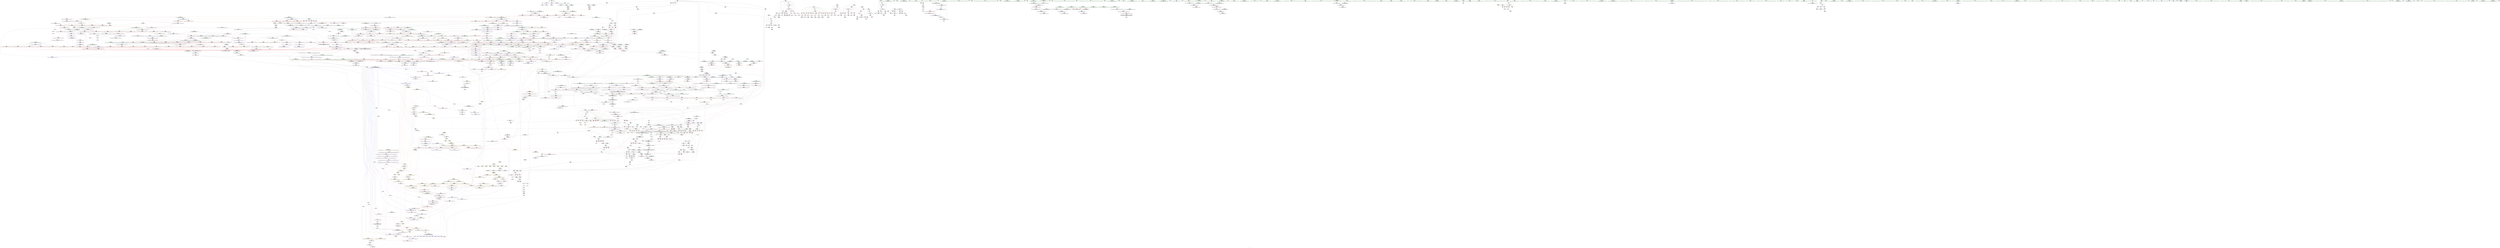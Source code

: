 digraph "SVFG" {
	label="SVFG";

	Node0x5580dcb5e4e0 [shape=record,color=grey,label="{NodeID: 0\nNullPtr}"];
	Node0x5580dcb5e4e0 -> Node0x5580dcbdbf60[style=solid];
	Node0x5580dcb5e4e0 -> Node0x5580dcbe7330[style=solid];
	Node0x5580dcbe0cf0 [shape=record,color=red,label="{NodeID: 775\n1468\<--1462\n\<--__a.addr\n_ZSt9iter_swapIPxS0_EvT_T0_\n|{<s0>85}}"];
	Node0x5580dcbe0cf0:s0 -> Node0x5580dcd62b70[style=solid,color=red];
	Node0x5580dcd5ee00 [shape=record,color=black,label="{NodeID: 2657\n1808 = PHI(627, )\n0th arg _ZSt9__reverseIPxEvT_S1_St26random_access_iterator_tag }"];
	Node0x5580dcd5ee00 -> Node0x5580dcc0ff30[style=solid];
	Node0x5580dcbd77e0 [shape=record,color=purple,label="{NodeID: 443\n2034\<--2014\noffset_0\<--\n}"];
	Node0x5580dcbd77e0 -> Node0x5580dcbe6990[style=solid];
	Node0x5580dcbcb810 [shape=record,color=green,label="{NodeID: 111\n727\<--728\n__first.addr\<--__first.addr_field_insensitive\n_ZSt16__introsort_loopIPxlN9__gnu_cxx5__ops15_Iter_less_iterEEvT_S4_T0_T1_\n}"];
	Node0x5580dcbcb810 -> Node0x5580dcbef850[style=solid];
	Node0x5580dcbcb810 -> Node0x5580dcbef920[style=solid];
	Node0x5580dcbcb810 -> Node0x5580dcbef9f0[style=solid];
	Node0x5580dcbcb810 -> Node0x5580dcc099a0[style=solid];
	Node0x5580dccb7710 [shape=record,color=yellow,style=double,label="{NodeID: 1993\n108V_1 = ENCHI(MR_108V_0)\npts\{19 36 \}\nFun[_ZSt22__move_median_to_firstIPxN9__gnu_cxx5__ops15_Iter_less_iterEEvT_S4_S4_S4_T0_]|{<s0>71|<s1>71|<s2>72|<s3>72|<s4>73|<s5>74|<s6>74|<s7>75|<s8>76|<s9>77|<s10>77|<s11>78|<s12>79|<s13>79|<s14>80|<s15>81}}"];
	Node0x5580dccb7710:s0 -> Node0x5580dccb8030[style=dashed,color=red];
	Node0x5580dccb7710:s1 -> Node0x5580dccb8220[style=dashed,color=red];
	Node0x5580dccb7710:s2 -> Node0x5580dccb8030[style=dashed,color=red];
	Node0x5580dccb7710:s3 -> Node0x5580dccb8220[style=dashed,color=red];
	Node0x5580dccb7710:s4 -> Node0x5580dccbb790[style=dashed,color=red];
	Node0x5580dccb7710:s5 -> Node0x5580dccb8030[style=dashed,color=red];
	Node0x5580dccb7710:s6 -> Node0x5580dccb8220[style=dashed,color=red];
	Node0x5580dccb7710:s7 -> Node0x5580dccbb790[style=dashed,color=red];
	Node0x5580dccb7710:s8 -> Node0x5580dccbb790[style=dashed,color=red];
	Node0x5580dccb7710:s9 -> Node0x5580dccb8030[style=dashed,color=red];
	Node0x5580dccb7710:s10 -> Node0x5580dccb8220[style=dashed,color=red];
	Node0x5580dccb7710:s11 -> Node0x5580dccbb790[style=dashed,color=red];
	Node0x5580dccb7710:s12 -> Node0x5580dccb8030[style=dashed,color=red];
	Node0x5580dccb7710:s13 -> Node0x5580dccb8220[style=dashed,color=red];
	Node0x5580dccb7710:s14 -> Node0x5580dccbb790[style=dashed,color=red];
	Node0x5580dccb7710:s15 -> Node0x5580dccbb790[style=dashed,color=red];
	Node0x5580dcbe6720 [shape=record,color=red,label="{NodeID: 886\n2015\<--1996\n\<--_Num\n_ZNSt11__copy_moveILb0ELb1ESt26random_access_iterator_tagE8__copy_mIxEEPT_PKS3_S6_S4_\n}"];
	Node0x5580dcbe6720 -> Node0x5580dcbff360[style=solid];
	Node0x5580dcc3d220 [shape=record,color=grey,label="{NodeID: 1661\n328 = Binary(327, 160, )\n}"];
	Node0x5580dcc3d220 -> Node0x5580dcbdce60[style=solid];
	Node0x5580dcbed220 [shape=record,color=red,label="{NodeID: 554\n457\<--220\n\<--i88\nmain\n}"];
	Node0x5580dcbed220 -> Node0x5580dcc3f1a0[style=solid];
	Node0x5580dcbcfe60 [shape=record,color=green,label="{NodeID: 222\n1517\<--1518\nagg.tmp7\<--agg.tmp7_field_insensitive\n_ZSt16__insertion_sortIPxN9__gnu_cxx5__ops15_Iter_less_iterEEvT_S4_T0_\n}"];
	Node0x5580dcc0bbc0 [shape=record,color=blue,label="{NodeID: 997\n1137\<--1130\n__holeIndex.addr\<--__holeIndex\n_ZSt13__adjust_heapIPxlxN9__gnu_cxx5__ops15_Iter_less_iterEEvT_T0_S5_T1_T2_\n}"];
	Node0x5580dcc0bbc0 -> Node0x5580dcbf43e0[style=dashed];
	Node0x5580dcc0bbc0 -> Node0x5580dcbf44b0[style=dashed];
	Node0x5580dcc0bbc0 -> Node0x5580dcbf4580[style=dashed];
	Node0x5580dcc0bbc0 -> Node0x5580dcbf4650[style=dashed];
	Node0x5580dcc0bbc0 -> Node0x5580dcc0c240[style=dashed];
	Node0x5580dcc0bbc0 -> Node0x5580dcc0c4b0[style=dashed];
	Node0x5580dcc0bbc0 -> Node0x5580dcc92de0[style=dashed];
	Node0x5580dcbf2c50 [shape=record,color=red,label="{NodeID: 665\n1034\<--1003\n\<--__parent\n_ZSt11__make_heapIPxN9__gnu_cxx5__ops15_Iter_less_iterEEvT_S4_RT0_\n}"];
	Node0x5580dcd55870 [shape=record,color=black,label="{NodeID: 2547\n241 = PHI()\n}"];
	Node0x5580dcbdddd0 [shape=record,color=black,label="{NodeID: 333\n698\<--696\nsub.ptr.rhs.cast\<--\n_ZSt6__sortIPxN9__gnu_cxx5__ops15_Iter_less_iterEEvT_S4_T0_\n}"];
	Node0x5580dcbdddd0 -> Node0x5580dcc3d820[style=solid];
	Node0x5580dcc115f0 [shape=record,color=blue,label="{NodeID: 1108\n1994\<--1989\n__result.addr\<--__result\n_ZNSt11__copy_moveILb0ELb1ESt26random_access_iterator_tagE8__copy_mIxEEPT_PKS3_S6_S4_\n}"];
	Node0x5580dcc115f0 -> Node0x5580dcbe64b0[style=dashed];
	Node0x5580dcc115f0 -> Node0x5580dcbe6580[style=dashed];
	Node0x5580dcb3c680 [shape=record,color=green,label="{NodeID: 1\n7\<--1\n__dso_handle\<--dummyObj\nGlob }"];
	Node0x5580dcbe0dc0 [shape=record,color=red,label="{NodeID: 776\n1469\<--1464\n\<--__b.addr\n_ZSt9iter_swapIPxS0_EvT_T0_\n|{<s0>85}}"];
	Node0x5580dcbe0dc0:s0 -> Node0x5580dcd62c80[style=solid,color=red];
	Node0x5580dcd5ef10 [shape=record,color=black,label="{NodeID: 2658\n1809 = PHI(628, )\n1st arg _ZSt9__reverseIPxEvT_S1_St26random_access_iterator_tag }"];
	Node0x5580dcd5ef10 -> Node0x5580dcc10000[style=solid];
	Node0x5580dcbd78b0 [shape=record,color=purple,label="{NodeID: 444\n275\<--16\nadd.ptr\<--f\nmain\n|{<s0>13}}"];
	Node0x5580dcbd78b0:s0 -> Node0x5580dcd62950[style=solid,color=red];
	Node0x5580dcbcb8e0 [shape=record,color=green,label="{NodeID: 112\n729\<--730\n__last.addr\<--__last.addr_field_insensitive\n_ZSt16__introsort_loopIPxlN9__gnu_cxx5__ops15_Iter_less_iterEEvT_S4_T0_T1_\n}"];
	Node0x5580dcbcb8e0 -> Node0x5580dcbefac0[style=solid];
	Node0x5580dcbcb8e0 -> Node0x5580dcbefb90[style=solid];
	Node0x5580dcbcb8e0 -> Node0x5580dcbefc60[style=solid];
	Node0x5580dcbcb8e0 -> Node0x5580dcbefd30[style=solid];
	Node0x5580dcbcb8e0 -> Node0x5580dcbefe00[style=solid];
	Node0x5580dcbcb8e0 -> Node0x5580dcc09a70[style=solid];
	Node0x5580dcbcb8e0 -> Node0x5580dcc09db0[style=solid];
	Node0x5580dcbe67f0 [shape=record,color=red,label="{NodeID: 887\n2020\<--1996\n\<--_Num\n_ZNSt11__copy_moveILb0ELb1ESt26random_access_iterator_tagE8__copy_mIxEEPT_PKS3_S6_S4_\n}"];
	Node0x5580dcc3d3a0 [shape=record,color=grey,label="{NodeID: 1662\n320 = Binary(319, 321, )\n}"];
	Node0x5580dcc3d3a0 -> Node0x5580dcbe82d0[style=solid];
	Node0x5580dcbed2f0 [shape=record,color=red,label="{NodeID: 555\n461\<--220\n\<--i88\nmain\n}"];
	Node0x5580dcbed2f0 -> Node0x5580dcbdd750[style=solid];
	Node0x5580dcbcff30 [shape=record,color=green,label="{NodeID: 223\n1519\<--1520\nundef.agg.tmp\<--undef.agg.tmp_field_insensitive\n_ZSt16__insertion_sortIPxN9__gnu_cxx5__ops15_Iter_less_iterEEvT_S4_T0_\n}"];
	Node0x5580dcc0bc90 [shape=record,color=blue,label="{NodeID: 998\n1139\<--1131\n__len.addr\<--__len\n_ZSt13__adjust_heapIPxlxN9__gnu_cxx5__ops15_Iter_less_iterEEvT_T0_S5_T1_T2_\n}"];
	Node0x5580dcc0bc90 -> Node0x5580dcbf47f0[style=dashed];
	Node0x5580dcc0bc90 -> Node0x5580dcbf48c0[style=dashed];
	Node0x5580dcc0bc90 -> Node0x5580dcbf4990[style=dashed];
	Node0x5580dcc90ae0 [shape=record,color=black,label="{NodeID: 1773\nMR_22V_4 = PHI(MR_22V_5, MR_22V_3, )\npts\{240000 \}\n|{|<s5>22}}"];
	Node0x5580dcc90ae0 -> Node0x5580dcbee0c0[style=dashed];
	Node0x5580dcc90ae0 -> Node0x5580dcbee8e0[style=dashed];
	Node0x5580dcc90ae0 -> Node0x5580dcbee9b0[style=dashed];
	Node0x5580dcc90ae0 -> Node0x5580dcbe8060[style=dashed];
	Node0x5580dcc90ae0 -> Node0x5580dcc8e2e0[style=dashed];
	Node0x5580dcc90ae0:s5 -> Node0x5580dccb8a60[style=dashed,color=red];
	Node0x5580dcbf2d20 [shape=record,color=red,label="{NodeID: 666\n1042\<--1003\n\<--__parent\n_ZSt11__make_heapIPxN9__gnu_cxx5__ops15_Iter_less_iterEEvT_S4_RT0_\n|{<s0>56}}"];
	Node0x5580dcbf2d20:s0 -> Node0x5580dcd5f800[style=solid,color=red];
	Node0x5580dcd559d0 [shape=record,color=black,label="{NodeID: 2548\n245 = PHI()\n}"];
	Node0x5580dcbddea0 [shape=record,color=black,label="{NodeID: 334\n747\<--745\nsub.ptr.lhs.cast\<--\n_ZSt16__introsort_loopIPxlN9__gnu_cxx5__ops15_Iter_less_iterEEvT_S4_T0_T1_\n}"];
	Node0x5580dcbddea0 -> Node0x5580dcc3cc20[style=solid];
	Node0x5580dcc116c0 [shape=record,color=blue,label="{NodeID: 1109\n1996\<--2006\n_Num\<--sub.ptr.div\n_ZNSt11__copy_moveILb0ELb1ESt26random_access_iterator_tagE8__copy_mIxEEPT_PKS3_S6_S4_\n}"];
	Node0x5580dcc116c0 -> Node0x5580dcbe6650[style=dashed];
	Node0x5580dcc116c0 -> Node0x5580dcbe6720[style=dashed];
	Node0x5580dcc116c0 -> Node0x5580dcbe67f0[style=dashed];
	Node0x5580dcb3bba0 [shape=record,color=green,label="{NodeID: 2\n9\<--1\n\<--dummyObj\nCan only get source location for instruction, argument, global var or function.}"];
	Node0x5580dccaf180 [shape=record,color=yellow,style=double,label="{NodeID: 1884\n261V_1 = ENCHI(MR_261V_0)\npts\{36 1006 1093 1142 1482 1514 1636 \}\nFun[_ZSt11__push_heapIPxlxN9__gnu_cxx5__ops14_Iter_less_valEEvT_T0_S5_T1_RT2_]}"];
	Node0x5580dccaf180 -> Node0x5580dcbf6390[style=dashed];
	Node0x5580dccaf180 -> Node0x5580dcbf6460[style=dashed];
	Node0x5580dcbe0e90 [shape=record,color=red,label="{NodeID: 777\n1485\<--1477\n\<--__a.addr\n_ZSt4swapIxENSt9enable_ifIXsr6__and_ISt6__not_ISt15__is_tuple_likeIT_EESt21is_move_constructibleIS3_ESt18is_move_assignableIS3_EEE5valueEvE4typeERS3_SC_\n|{<s0>86}}"];
	Node0x5580dcbe0e90:s0 -> Node0x5580dcd5cb90[style=solid,color=red];
	Node0x5580dcd5f020 [shape=record,color=black,label="{NodeID: 2659\n722 = PHI(693, 773, )\n0th arg _ZSt16__introsort_loopIPxlN9__gnu_cxx5__ops15_Iter_less_iterEEvT_S4_T0_T1_ }"];
	Node0x5580dcd5f020 -> Node0x5580dcc099a0[style=solid];
	Node0x5580dcbd7980 [shape=record,color=purple,label="{NodeID: 445\n432\<--31\nadd.ptr80\<--divs1\nmain\n|{<s0>18}}"];
	Node0x5580dcbd7980:s0 -> Node0x5580dcd5c750[style=solid,color=red];
	Node0x5580dcbcb9b0 [shape=record,color=green,label="{NodeID: 113\n731\<--732\n__depth_limit.addr\<--__depth_limit.addr_field_insensitive\n_ZSt16__introsort_loopIPxlN9__gnu_cxx5__ops15_Iter_less_iterEEvT_S4_T0_T1_\n}"];
	Node0x5580dcbcb9b0 -> Node0x5580dcbefed0[style=solid];
	Node0x5580dcbcb9b0 -> Node0x5580dcbeffa0[style=solid];
	Node0x5580dcbcb9b0 -> Node0x5580dcbf0070[style=solid];
	Node0x5580dcbcb9b0 -> Node0x5580dcc09b40[style=solid];
	Node0x5580dcbcb9b0 -> Node0x5580dcc09c10[style=solid];
	Node0x5580dcbe68c0 [shape=record,color=red,label="{NodeID: 888\n2032\<--2031\ndummyVal\<--offset_0\n_ZNSt20__copy_move_backwardILb1ELb1ESt26random_access_iterator_tagE13__copy_move_bIxEEPT_PKS3_S6_S4_\n}"];
	Node0x5580dcbe68c0 -> Node0x5580dcc0fbf0[style=solid];
	Node0x5580dcc3d520 [shape=record,color=grey,label="{NodeID: 1663\n700 = Binary(699, 701, )\n|{<s0>36}}"];
	Node0x5580dcc3d520:s0 -> Node0x5580dcd5ead0[style=solid,color=red];
	Node0x5580dcbed3c0 [shape=record,color=red,label="{NodeID: 556\n499\<--220\n\<--i88\nmain\n}"];
	Node0x5580dcbed3c0 -> Node0x5580dcc3a820[style=solid];
	Node0x5580dcbd0000 [shape=record,color=green,label="{NodeID: 224\n1549\<--1550\n_ZSt13move_backwardIPxS0_ET0_T_S2_S1_\<--_ZSt13move_backwardIPxS0_ET0_T_S2_S1__field_insensitive\n}"];
	Node0x5580dcc0bd60 [shape=record,color=blue,label="{NodeID: 999\n1141\<--1132\n__value.addr\<--__value\n_ZSt13__adjust_heapIPxlxN9__gnu_cxx5__ops15_Iter_less_iterEEvT_T0_S5_T1_T2_\n}"];
	Node0x5580dcc0bd60 -> Node0x5580dcbf5420[style=dashed];
	Node0x5580dcc0bd60 -> Node0x5580dcbf54f0[style=dashed];
	Node0x5580dcc0bd60 -> Node0x5580dcbf55c0[style=dashed];
	Node0x5580dcc90fe0 [shape=record,color=black,label="{NodeID: 1774\nMR_29V_2 = PHI(MR_29V_3, MR_29V_1, )\npts\{19 \}\n|{|<s4>101}}"];
	Node0x5580dcc90fe0 -> Node0x5580dcbe2fe0[style=dashed];
	Node0x5580dcc90fe0 -> Node0x5580dcbe30b0[style=dashed];
	Node0x5580dcc90fe0 -> Node0x5580dcc0ee20[style=dashed];
	Node0x5580dcc90fe0 -> Node0x5580dcc0f090[style=dashed];
	Node0x5580dcc90fe0:s4 -> Node0x5580dccaf890[style=dashed,color=red];
	Node0x5580dcbf2df0 [shape=record,color=red,label="{NodeID: 667\n1050\<--1003\n\<--__parent\n_ZSt11__make_heapIPxN9__gnu_cxx5__ops15_Iter_less_iterEEvT_S4_RT0_\n}"];
	Node0x5580dcbf2df0 -> Node0x5580dcc41a20[style=solid];
	Node0x5580dcd55ad0 [shape=record,color=black,label="{NodeID: 2549\n248 = PHI()\n}"];
	Node0x5580dcbddf70 [shape=record,color=black,label="{NodeID: 335\n748\<--746\nsub.ptr.rhs.cast\<--\n_ZSt16__introsort_loopIPxlN9__gnu_cxx5__ops15_Iter_less_iterEEvT_S4_T0_T1_\n}"];
	Node0x5580dcbddf70 -> Node0x5580dcc3cc20[style=solid];
	Node0x5580dcc11790 [shape=record,color=blue, style = dotted,label="{NodeID: 1110\n2033\<--2035\noffset_0\<--dummyVal\n_ZNSt11__copy_moveILb0ELb1ESt26random_access_iterator_tagE8__copy_mIxEEPT_PKS3_S6_S4_\n}"];
	Node0x5580dcc11790 -> Node0x5580dcc900e0[style=dashed];
	Node0x5580dcb3c440 [shape=record,color=green,label="{NodeID: 3\n12\<--1\n\<--dummyObj\nCan only get source location for instruction, argument, global var or function.|{<s0>60}}"];
	Node0x5580dcb3c440:s0 -> Node0x5580dcd5f800[style=solid,color=red];
	Node0x5580dcbe0f60 [shape=record,color=red,label="{NodeID: 778\n1492\<--1477\n\<--__a.addr\n_ZSt4swapIxENSt9enable_ifIXsr6__and_ISt6__not_ISt15__is_tuple_likeIT_EESt21is_move_constructibleIS3_ESt18is_move_assignableIS3_EEE5valueEvE4typeERS3_SC_\n}"];
	Node0x5580dcbe0f60 -> Node0x5580dcc0deb0[style=solid];
	Node0x5580dcd5f170 [shape=record,color=black,label="{NodeID: 2660\n723 = PHI(694, 774, )\n1st arg _ZSt16__introsort_loopIPxlN9__gnu_cxx5__ops15_Iter_less_iterEEvT_S4_T0_T1_ }"];
	Node0x5580dcd5f170 -> Node0x5580dcc09a70[style=solid];
	Node0x5580dcbd7a50 [shape=record,color=purple,label="{NodeID: 446\n424\<--34\nadd.ptr78\<--divs2\nmain\n|{<s0>17}}"];
	Node0x5580dcbd7a50:s0 -> Node0x5580dcd50870[style=solid,color=red];
	Node0x5580dcbcba80 [shape=record,color=green,label="{NodeID: 114\n733\<--734\nagg.tmp\<--agg.tmp_field_insensitive\n_ZSt16__introsort_loopIPxlN9__gnu_cxx5__ops15_Iter_less_iterEEvT_S4_T0_T1_\n}"];
	Node0x5580dcbe6990 [shape=record,color=red,label="{NodeID: 889\n2035\<--2034\ndummyVal\<--offset_0\n_ZNSt11__copy_moveILb0ELb1ESt26random_access_iterator_tagE8__copy_mIxEEPT_PKS3_S6_S4_\n}"];
	Node0x5580dcbe6990 -> Node0x5580dcc11790[style=solid];
	Node0x5580dcc3d6a0 [shape=record,color=grey,label="{NodeID: 1664\n705 = Binary(702, 706, )\n|{<s0>37}}"];
	Node0x5580dcc3d6a0:s0 -> Node0x5580dcd5f2c0[style=solid,color=red];
	Node0x5580dcbed490 [shape=record,color=red,label="{NodeID: 557\n477\<--222\n\<--x92\nmain\n}"];
	Node0x5580dcbed490 -> Node0x5580dcc3ea20[style=solid];
	Node0x5580dcbd0100 [shape=record,color=green,label="{NodeID: 225\n1558\<--1559\n_ZN9__gnu_cxx5__ops15__val_comp_iterENS0_15_Iter_less_iterE\<--_ZN9__gnu_cxx5__ops15__val_comp_iterENS0_15_Iter_less_iterE_field_insensitive\n}"];
	Node0x5580dcc0be30 [shape=record,color=blue,label="{NodeID: 1000\n1143\<--1155\n__topIndex\<--\n_ZSt13__adjust_heapIPxlxN9__gnu_cxx5__ops15_Iter_less_iterEEvT_T0_S5_T1_T2_\n}"];
	Node0x5580dcc0be30 -> Node0x5580dcbf4a60[style=dashed];
	Node0x5580dcc914e0 [shape=record,color=black,label="{NodeID: 1775\nMR_91V_3 = PHI(MR_91V_4, MR_91V_2, )\npts\{1634 \}\n}"];
	Node0x5580dcc914e0 -> Node0x5580dcbe2960[style=dashed];
	Node0x5580dcc914e0 -> Node0x5580dcbe2a30[style=dashed];
	Node0x5580dcc914e0 -> Node0x5580dcc0eef0[style=dashed];
	Node0x5580dcbf2ec0 [shape=record,color=red,label="{NodeID: 668\n1054\<--1003\n\<--__parent\n_ZSt11__make_heapIPxN9__gnu_cxx5__ops15_Iter_less_iterEEvT_S4_RT0_\n}"];
	Node0x5580dcbf2ec0 -> Node0x5580dcc3c4a0[style=solid];
	Node0x5580dcd55ba0 [shape=record,color=black,label="{NodeID: 2550\n252 = PHI()\n}"];
	Node0x5580dcbde040 [shape=record,color=black,label="{NodeID: 336\n790\<--787\ncast\<--\n_ZSt4__lgl\n}"];
	Node0x5580dcb3be60 [shape=record,color=green,label="{NodeID: 4\n42\<--1\n_ZSt3cin\<--dummyObj\nGlob }"];
	Node0x5580dccaf400 [shape=record,color=yellow,style=double,label="{NodeID: 1886\n37V_1 = ENCHI(MR_37V_0)\npts\{33 \}\nFun[_ZSt21__unguarded_partitionIPxN9__gnu_cxx5__ops15_Iter_less_iterEET_S4_S4_S4_T0_]|{<s0>82|<s1>83}}"];
	Node0x5580dccaf400:s0 -> Node0x5580dccb8140[style=dashed,color=red];
	Node0x5580dccaf400:s1 -> Node0x5580dccb8140[style=dashed,color=red];
	Node0x5580dcbe1030 [shape=record,color=red,label="{NodeID: 779\n1489\<--1479\n\<--__b.addr\n_ZSt4swapIxENSt9enable_ifIXsr6__and_ISt6__not_ISt15__is_tuple_likeIT_EESt21is_move_constructibleIS3_ESt18is_move_assignableIS3_EEE5valueEvE4typeERS3_SC_\n|{<s0>87}}"];
	Node0x5580dcbe1030:s0 -> Node0x5580dcd5cb90[style=solid,color=red];
	Node0x5580dcd5f2c0 [shape=record,color=black,label="{NodeID: 2661\n724 = PHI(705, 775, )\n2nd arg _ZSt16__introsort_loopIPxlN9__gnu_cxx5__ops15_Iter_less_iterEEvT_S4_T0_T1_ }"];
	Node0x5580dcd5f2c0 -> Node0x5580dcc09b40[style=solid];
	Node0x5580dcbd7b20 [shape=record,color=purple,label="{NodeID: 447\n436\<--34\nadd.ptr82\<--divs2\nmain\n|{<s0>18}}"];
	Node0x5580dcbd7b20:s0 -> Node0x5580dcd5c970[style=solid,color=red];
	Node0x5580dcbd05d0 [shape=record,color=green,label="{NodeID: 115\n735\<--736\n__cut\<--__cut_field_insensitive\n_ZSt16__introsort_loopIPxlN9__gnu_cxx5__ops15_Iter_less_iterEEvT_S4_T0_T1_\n}"];
	Node0x5580dcbd05d0 -> Node0x5580dcbf0140[style=solid];
	Node0x5580dcbd05d0 -> Node0x5580dcbf0210[style=solid];
	Node0x5580dcbd05d0 -> Node0x5580dcc09ce0[style=solid];
	Node0x5580dccb7ac0 [shape=record,color=yellow,style=double,label="{NodeID: 1997\n88V_1 = ENCHI(MR_88V_0)\npts\{19 33 36 39 \}\nFun[_ZSt23__copy_move_backward_a2ILb1EPxS0_ET1_T0_S2_S1_]|{<s0>107}}"];
	Node0x5580dccb7ac0:s0 -> Node0x5580dccbc7c0[style=dashed,color=red];
	Node0x5580dcbe6a60 [shape=record,color=blue,label="{NodeID: 890\n8\<--9\nn\<--\nGlob }"];
	Node0x5580dcbe6a60 -> Node0x5580dcc83e90[style=dashed];
	Node0x5580dcc3d820 [shape=record,color=grey,label="{NodeID: 1665\n699 = Binary(697, 698, )\n}"];
	Node0x5580dcc3d820 -> Node0x5580dcc3d520[style=solid];
	Node0x5580dcbed560 [shape=record,color=red,label="{NodeID: 558\n487\<--222\n\<--x92\nmain\n|{<s0>22}}"];
	Node0x5580dcbed560:s0 -> Node0x5580dcd621e0[style=solid,color=red];
	Node0x5580dcbd0200 [shape=record,color=green,label="{NodeID: 226\n1561\<--1562\n_ZSt25__unguarded_linear_insertIPxN9__gnu_cxx5__ops14_Val_less_iterEEvT_T0_\<--_ZSt25__unguarded_linear_insertIPxN9__gnu_cxx5__ops14_Val_less_iterEEvT_T0__field_insensitive\n}"];
	Node0x5580dcc0bf00 [shape=record,color=blue,label="{NodeID: 1001\n1145\<--1157\n__secondChild\<--\n_ZSt13__adjust_heapIPxlxN9__gnu_cxx5__ops15_Iter_less_iterEEvT_T0_S5_T1_T2_\n}"];
	Node0x5580dcc0bf00 -> Node0x5580dcbf4b30[style=dashed];
	Node0x5580dcc0bf00 -> Node0x5580dcbf4c00[style=dashed];
	Node0x5580dcc0bf00 -> Node0x5580dcbf50e0[style=dashed];
	Node0x5580dcc0bf00 -> Node0x5580dcbf51b0[style=dashed];
	Node0x5580dcc0bf00 -> Node0x5580dcc0bfd0[style=dashed];
	Node0x5580dcc0bf00 -> Node0x5580dcc0c310[style=dashed];
	Node0x5580dcc0bf00 -> Node0x5580dcc932e0[style=dashed];
	Node0x5580dcc919e0 [shape=record,color=black,label="{NodeID: 1776\nMR_95V_4 = PHI(MR_95V_5, MR_95V_3, )\npts\{1638 \}\n}"];
	Node0x5580dcc919e0 -> Node0x5580dcbe2bd0[style=dashed];
	Node0x5580dcc919e0 -> Node0x5580dcbe2ca0[style=dashed];
	Node0x5580dcc919e0 -> Node0x5580dcbe2d70[style=dashed];
	Node0x5580dcc919e0 -> Node0x5580dcbe2e40[style=dashed];
	Node0x5580dcc919e0 -> Node0x5580dcc0efc0[style=dashed];
	Node0x5580dcbf2f90 [shape=record,color=red,label="{NodeID: 669\n1039\<--1036\n\<--call\n_ZSt11__make_heapIPxN9__gnu_cxx5__ops15_Iter_less_iterEEvT_S4_RT0_\n}"];
	Node0x5580dcbf2f90 -> Node0x5580dcc0b130[style=solid];
	Node0x5580dcd55cd0 [shape=record,color=black,label="{NodeID: 2551\n253 = PHI()\n}"];
	Node0x5580dcbde110 [shape=record,color=black,label="{NodeID: 337\n791\<--787\nconv\<--\n_ZSt4__lgl\n}"];
	Node0x5580dcbde110 -> Node0x5580dcbfe460[style=solid];
	Node0x5580dcb3bef0 [shape=record,color=green,label="{NodeID: 5\n43\<--1\n_ZSt4cerr\<--dummyObj\nGlob }"];
	Node0x5580dcbe1100 [shape=record,color=red,label="{NodeID: 780\n1496\<--1479\n\<--__b.addr\n_ZSt4swapIxENSt9enable_ifIXsr6__and_ISt6__not_ISt15__is_tuple_likeIT_EESt21is_move_constructibleIS3_ESt18is_move_assignableIS3_EEE5valueEvE4typeERS3_SC_\n}"];
	Node0x5580dcbe1100 -> Node0x5580dcc0df80[style=solid];
	Node0x5580dcd5f410 [shape=record,color=black,label="{NodeID: 2662\n1080 = PHI(946, 984, )\n0th arg _ZSt10__pop_heapIPxN9__gnu_cxx5__ops15_Iter_less_iterEEvT_S4_S4_RT0_ }"];
	Node0x5580dcd5f410 -> Node0x5580dcc0b540[style=solid];
	Node0x5580dcbd7bf0 [shape=record,color=purple,label="{NodeID: 448\n892\<--884\nadd.ptr\<--\n_ZSt27__unguarded_partition_pivotIPxN9__gnu_cxx5__ops15_Iter_less_iterEET_S4_S4_T0_\n}"];
	Node0x5580dcbd7bf0 -> Node0x5580dcc0a500[style=solid];
	Node0x5580dcbd06a0 [shape=record,color=green,label="{NodeID: 116\n737\<--738\nagg.tmp2\<--agg.tmp2_field_insensitive\n_ZSt16__introsort_loopIPxlN9__gnu_cxx5__ops15_Iter_less_iterEEvT_S4_T0_T1_\n}"];
	Node0x5580dccb7ba0 [shape=record,color=yellow,style=double,label="{NodeID: 1998\n37V_1 = ENCHI(MR_37V_0)\npts\{33 \}\nFun[_ZSt6__sortIPxN9__gnu_cxx5__ops15_Iter_less_iterEEvT_S4_T0_]|{|<s1>37|<s2>38}}"];
	Node0x5580dccb7ba0 -> Node0x5580dcc809d0[style=dashed];
	Node0x5580dccb7ba0:s1 -> Node0x5580dccb6360[style=dashed,color=red];
	Node0x5580dccb7ba0:s2 -> Node0x5580dccb8ef0[style=dashed,color=red];
	Node0x5580dcbe6b30 [shape=record,color=blue,label="{NodeID: 891\n11\<--12\nL\<--\nGlob }"];
	Node0x5580dcbe6b30 -> Node0x5580dcc83fa0[style=dashed];
	Node0x5580dcc3d9a0 [shape=record,color=grey,label="{NodeID: 1666\n315 = Binary(314, 160, )\n}"];
	Node0x5580dcc3d9a0 -> Node0x5580dcbdcd90[style=solid];
	Node0x5580dcbed630 [shape=record,color=red,label="{NodeID: 559\n492\<--222\n\<--x92\nmain\n}"];
	Node0x5580dcbd0300 [shape=record,color=green,label="{NodeID: 227\n1573\<--1574\n__comp\<--__comp_field_insensitive\n_ZSt26__unguarded_insertion_sortIPxN9__gnu_cxx5__ops15_Iter_less_iterEEvT_S4_T0_\n}"];
	Node0x5580dcc0bfd0 [shape=record,color=blue,label="{NodeID: 1002\n1145\<--1168\n__secondChild\<--mul\n_ZSt13__adjust_heapIPxlxN9__gnu_cxx5__ops15_Iter_less_iterEEvT_T0_S5_T1_T2_\n}"];
	Node0x5580dcc0bfd0 -> Node0x5580dcbf4b30[style=dashed];
	Node0x5580dcc0bfd0 -> Node0x5580dcbf4c00[style=dashed];
	Node0x5580dcc0bfd0 -> Node0x5580dcbf4cd0[style=dashed];
	Node0x5580dcc0bfd0 -> Node0x5580dcbf4da0[style=dashed];
	Node0x5580dcc0bfd0 -> Node0x5580dcbf4e70[style=dashed];
	Node0x5580dcc0bfd0 -> Node0x5580dcbf4f40[style=dashed];
	Node0x5580dcc0bfd0 -> Node0x5580dcbf5010[style=dashed];
	Node0x5580dcc0bfd0 -> Node0x5580dcbf50e0[style=dashed];
	Node0x5580dcc0bfd0 -> Node0x5580dcbf51b0[style=dashed];
	Node0x5580dcc0bfd0 -> Node0x5580dcc0bfd0[style=dashed];
	Node0x5580dcc0bfd0 -> Node0x5580dcc0c0a0[style=dashed];
	Node0x5580dcc0bfd0 -> Node0x5580dcc0c310[style=dashed];
	Node0x5580dcc0bfd0 -> Node0x5580dcc932e0[style=dashed];
	Node0x5580dcbf3060 [shape=record,color=red,label="{NodeID: 670\n1045\<--1044\n\<--call5\n_ZSt11__make_heapIPxN9__gnu_cxx5__ops15_Iter_less_iterEEvT_S4_RT0_\n|{<s0>56}}"];
	Node0x5580dcbf3060:s0 -> Node0x5580dcd5faa0[style=solid,color=red];
	Node0x5580dcd55dd0 [shape=record,color=black,label="{NodeID: 2552\n256 = PHI()\n}"];
	Node0x5580dcbde1e0 [shape=record,color=black,label="{NodeID: 338\n781\<--792\n_ZSt4__lgl_ret\<--sub\n_ZSt4__lgl\n|{<s0>36}}"];
	Node0x5580dcbde1e0:s0 -> Node0x5580dcd56ca0[style=solid,color=blue];
	Node0x5580dcb3bf80 [shape=record,color=green,label="{NodeID: 6\n44\<--1\n.str\<--dummyObj\nGlob }"];
	Node0x5580dcbe11d0 [shape=record,color=red,label="{NodeID: 781\n1487\<--1486\n\<--call\n_ZSt4swapIxENSt9enable_ifIXsr6__and_ISt6__not_ISt15__is_tuple_likeIT_EESt21is_move_constructibleIS3_ESt18is_move_assignableIS3_EEE5valueEvE4typeERS3_SC_\n}"];
	Node0x5580dcbe11d0 -> Node0x5580dcc0dde0[style=solid];
	Node0x5580dcd5f560 [shape=record,color=black,label="{NodeID: 2663\n1081 = PHI(947, 985, )\n1st arg _ZSt10__pop_heapIPxN9__gnu_cxx5__ops15_Iter_less_iterEEvT_S4_S4_RT0_ }"];
	Node0x5580dcd5f560 -> Node0x5580dcc0b610[style=solid];
	Node0x5580dcbd7cc0 [shape=record,color=purple,label="{NodeID: 449\n1035\<--1033\nadd.ptr\<--\n_ZSt11__make_heapIPxN9__gnu_cxx5__ops15_Iter_less_iterEEvT_S4_RT0_\n|{<s0>54}}"];
	Node0x5580dcbd7cc0:s0 -> Node0x5580dcd5cb90[style=solid,color=red];
	Node0x5580dcbd0770 [shape=record,color=green,label="{NodeID: 117\n739\<--740\nagg.tmp3\<--agg.tmp3_field_insensitive\n_ZSt16__introsort_loopIPxlN9__gnu_cxx5__ops15_Iter_less_iterEEvT_S4_T0_T1_\n}"];
	Node0x5580dccb7cb0 [shape=record,color=yellow,style=double,label="{NodeID: 1999\n41V_1 = ENCHI(MR_41V_0)\npts\{39 \}\nFun[_ZSt6__sortIPxN9__gnu_cxx5__ops15_Iter_less_iterEEvT_S4_T0_]|{|<s1>38}}"];
	Node0x5580dccb7cb0 -> Node0x5580dcc80ed0[style=dashed];
	Node0x5580dccb7cb0:s1 -> Node0x5580dccb8ef0[style=dashed,color=red];
	Node0x5580dcbe6c30 [shape=record,color=blue,label="{NodeID: 892\n14\<--12\nH\<--\nGlob }"];
	Node0x5580dcbe6c30 -> Node0x5580dccb4110[style=dashed];
	Node0x5580dcc3db20 [shape=record,color=grey,label="{NodeID: 1667\n310 = Binary(309, 160, )\n}"];
	Node0x5580dcc3db20 -> Node0x5580dcbdccc0[style=solid];
	Node0x5580dcbed700 [shape=record,color=red,label="{NodeID: 560\n520\<--224\n\<--A\nmain\n}"];
	Node0x5580dcbed700 -> Node0x5580dcc39aa0[style=solid];
	Node0x5580dcbd03d0 [shape=record,color=green,label="{NodeID: 228\n1575\<--1576\n__first.addr\<--__first.addr_field_insensitive\n_ZSt26__unguarded_insertion_sortIPxN9__gnu_cxx5__ops15_Iter_less_iterEEvT_S4_T0_\n}"];
	Node0x5580dcbd03d0 -> Node0x5580dcbe2140[style=solid];
	Node0x5580dcbd03d0 -> Node0x5580dcc0e530[style=solid];
	Node0x5580dcc0c0a0 [shape=record,color=blue,label="{NodeID: 1003\n1145\<--1180\n__secondChild\<--dec\n_ZSt13__adjust_heapIPxlxN9__gnu_cxx5__ops15_Iter_less_iterEEvT_T0_S5_T1_T2_\n}"];
	Node0x5580dcc0c0a0 -> Node0x5580dcbf4b30[style=dashed];
	Node0x5580dcc0c0a0 -> Node0x5580dcbf4c00[style=dashed];
	Node0x5580dcc0c0a0 -> Node0x5580dcbf4f40[style=dashed];
	Node0x5580dcc0c0a0 -> Node0x5580dcbf5010[style=dashed];
	Node0x5580dcc0c0a0 -> Node0x5580dcbf50e0[style=dashed];
	Node0x5580dcc0c0a0 -> Node0x5580dcbf51b0[style=dashed];
	Node0x5580dcc0c0a0 -> Node0x5580dcc0bfd0[style=dashed];
	Node0x5580dcc0c0a0 -> Node0x5580dcc0c310[style=dashed];
	Node0x5580dcc0c0a0 -> Node0x5580dcc932e0[style=dashed];
	Node0x5580dcbf3130 [shape=record,color=red,label="{NodeID: 671\n1072\<--1063\nthis1\<--this.addr\n_ZNK9__gnu_cxx5__ops15_Iter_less_iterclIPxS3_EEbT_T0_\n}"];
	Node0x5580dcd55ea0 [shape=record,color=black,label="{NodeID: 2553\n266 = PHI()\n}"];
	Node0x5580dcbde2b0 [shape=record,color=black,label="{NodeID: 339\n814\<--812\nsub.ptr.lhs.cast\<--\n_ZSt22__final_insertion_sortIPxN9__gnu_cxx5__ops15_Iter_less_iterEEvT_S4_T0_\n}"];
	Node0x5580dcbde2b0 -> Node0x5580dcbfe160[style=solid];
	Node0x5580dcb3c010 [shape=record,color=green,label="{NodeID: 7\n46\<--1\n.str.1\<--dummyObj\nGlob }"];
	Node0x5580dcbe12a0 [shape=record,color=red,label="{NodeID: 782\n1491\<--1490\n\<--call1\n_ZSt4swapIxENSt9enable_ifIXsr6__and_ISt6__not_ISt15__is_tuple_likeIT_EESt21is_move_constructibleIS3_ESt18is_move_assignableIS3_EEE5valueEvE4typeERS3_SC_\n}"];
	Node0x5580dcbe12a0 -> Node0x5580dcc0deb0[style=solid];
	Node0x5580dcd5f6b0 [shape=record,color=black,label="{NodeID: 2664\n1129 = PHI(1041, 1109, )\n0th arg _ZSt13__adjust_heapIPxlxN9__gnu_cxx5__ops15_Iter_less_iterEEvT_T0_S5_T1_T2_ }"];
	Node0x5580dcd5f6b0 -> Node0x5580dcc0baf0[style=solid];
	Node0x5580dcbd7d90 [shape=record,color=purple,label="{NodeID: 450\n1172\<--1170\nadd.ptr\<--\n_ZSt13__adjust_heapIPxlxN9__gnu_cxx5__ops15_Iter_less_iterEEvT_T0_S5_T1_T2_\n|{<s0>61}}"];
	Node0x5580dcbd7d90:s0 -> Node0x5580dcd61950[style=solid,color=red];
	Node0x5580dcbd0840 [shape=record,color=green,label="{NodeID: 118\n761\<--762\n_ZSt14__partial_sortIPxN9__gnu_cxx5__ops15_Iter_less_iterEEvT_S4_S4_T0_\<--_ZSt14__partial_sortIPxN9__gnu_cxx5__ops15_Iter_less_iterEEvT_S4_S4_T0__field_insensitive\n}"];
	Node0x5580dcbe6d30 [shape=record,color=blue,label="{NodeID: 893\n25\<--9\nnDivs\<--\nGlob }"];
	Node0x5580dcbe6d30 -> Node0x5580dcc87ee0[style=dashed];
	Node0x5580dcc3dca0 [shape=record,color=grey,label="{NodeID: 1668\n306 = Binary(305, 160, )\n}"];
	Node0x5580dcc3dca0 -> Node0x5580dcbe8130[style=solid];
	Node0x5580dcbed7d0 [shape=record,color=red,label="{NodeID: 561\n522\<--224\n\<--A\nmain\n}"];
	Node0x5580dcbed7d0 -> Node0x5580dcc39920[style=solid];
	Node0x5580dcbd04a0 [shape=record,color=green,label="{NodeID: 229\n1577\<--1578\n__last.addr\<--__last.addr_field_insensitive\n_ZSt26__unguarded_insertion_sortIPxN9__gnu_cxx5__ops15_Iter_less_iterEEvT_S4_T0_\n}"];
	Node0x5580dcbd04a0 -> Node0x5580dcbe2210[style=solid];
	Node0x5580dcbd04a0 -> Node0x5580dcc0e600[style=solid];
	Node0x5580dcc0c170 [shape=record,color=blue,label="{NodeID: 1004\n1190\<--1187\nadd.ptr5\<--\n_ZSt13__adjust_heapIPxlxN9__gnu_cxx5__ops15_Iter_less_iterEEvT_T0_S5_T1_T2_\n}"];
	Node0x5580dcc0c170 -> Node0x5580dcca7ce0[style=dashed];
	Node0x5580dcc928e0 [shape=record,color=black,label="{NodeID: 1779\nMR_29V_5 = PHI(MR_29V_4, MR_29V_2, MR_29V_2, )\npts\{19 \}\n|{|<s1>67}}"];
	Node0x5580dcc928e0 -> Node0x5580dcbf55c0[style=dashed];
	Node0x5580dcc928e0:s1 -> Node0x5580dcc9d2e0[style=dashed,color=red];
	Node0x5580dcbf3200 [shape=record,color=red,label="{NodeID: 672\n1073\<--1065\n\<--__it1.addr\n_ZNK9__gnu_cxx5__ops15_Iter_less_iterclIPxS3_EEbT_T0_\n}"];
	Node0x5580dcbf3200 -> Node0x5580dcbf33a0[style=solid];
	Node0x5580dcd55f70 [shape=record,color=black,label="{NodeID: 2554\n299 = PHI(106, )\n}"];
	Node0x5580dcd55f70 -> Node0x5580dcbe8060[style=solid];
	Node0x5580dcbde380 [shape=record,color=black,label="{NodeID: 340\n815\<--813\nsub.ptr.rhs.cast\<--\n_ZSt22__final_insertion_sortIPxN9__gnu_cxx5__ops15_Iter_less_iterEEvT_S4_T0_\n}"];
	Node0x5580dcbde380 -> Node0x5580dcbfe160[style=solid];
	Node0x5580dcb5ecc0 [shape=record,color=green,label="{NodeID: 8\n48\<--1\n.str.2\<--dummyObj\nGlob }"];
	Node0x5580dcbe1370 [shape=record,color=red,label="{NodeID: 783\n1495\<--1494\n\<--call2\n_ZSt4swapIxENSt9enable_ifIXsr6__and_ISt6__not_ISt15__is_tuple_likeIT_EESt21is_move_constructibleIS3_ESt18is_move_assignableIS3_EEE5valueEvE4typeERS3_SC_\n}"];
	Node0x5580dcbe1370 -> Node0x5580dcc0df80[style=solid];
	Node0x5580dcd5f800 [shape=record,color=black,label="{NodeID: 2665\n1130 = PHI(1042, 12, )\n1st arg _ZSt13__adjust_heapIPxlxN9__gnu_cxx5__ops15_Iter_less_iterEEvT_T0_S5_T1_T2_ }"];
	Node0x5580dcd5f800 -> Node0x5580dcc0bbc0[style=solid];
	Node0x5580dcbd7e60 [shape=record,color=purple,label="{NodeID: 451\n1176\<--1173\nadd.ptr2\<--\n_ZSt13__adjust_heapIPxlxN9__gnu_cxx5__ops15_Iter_less_iterEEvT_T0_S5_T1_T2_\n|{<s0>61}}"];
	Node0x5580dcbd7e60:s0 -> Node0x5580dcd61d10[style=solid,color=red];
	Node0x5580dcbd0910 [shape=record,color=green,label="{NodeID: 119\n770\<--771\n_ZSt27__unguarded_partition_pivotIPxN9__gnu_cxx5__ops15_Iter_less_iterEET_S4_S4_T0_\<--_ZSt27__unguarded_partition_pivotIPxN9__gnu_cxx5__ops15_Iter_less_iterEET_S4_S4_T0__field_insensitive\n}"];
	Node0x5580dcbe6e30 [shape=record,color=blue,label="{NodeID: 894\n27\<--9\nnDivs1\<--\nGlob }"];
	Node0x5580dcbe6e30 -> Node0x5580dcc883e0[style=dashed];
	Node0x5580dcc3de20 [shape=record,color=grey,label="{NodeID: 1669\n188 = Binary(183, 187, )\n}"];
	Node0x5580dcc3de20 -> Node0x5580dcc42c20[style=solid];
	Node0x5580dcbed8a0 [shape=record,color=red,label="{NodeID: 562\n526\<--224\n\<--A\nmain\n}"];
	Node0x5580dcbed8a0 -> Node0x5580dcc397a0[style=solid];
	Node0x5580dcbd8780 [shape=record,color=green,label="{NodeID: 230\n1579\<--1580\n__i\<--__i_field_insensitive\n_ZSt26__unguarded_insertion_sortIPxN9__gnu_cxx5__ops15_Iter_less_iterEEvT_S4_T0_\n}"];
	Node0x5580dcbd8780 -> Node0x5580dcbe22e0[style=solid];
	Node0x5580dcbd8780 -> Node0x5580dcbe23b0[style=solid];
	Node0x5580dcbd8780 -> Node0x5580dcbe2480[style=solid];
	Node0x5580dcbd8780 -> Node0x5580dcc0e6d0[style=solid];
	Node0x5580dcbd8780 -> Node0x5580dcc0e7a0[style=solid];
	Node0x5580dcc0c240 [shape=record,color=blue,label="{NodeID: 1005\n1137\<--1192\n__holeIndex.addr\<--\n_ZSt13__adjust_heapIPxlxN9__gnu_cxx5__ops15_Iter_less_iterEEvT_T0_S5_T1_T2_\n}"];
	Node0x5580dcc0c240 -> Node0x5580dcbf4580[style=dashed];
	Node0x5580dcc0c240 -> Node0x5580dcbf4650[style=dashed];
	Node0x5580dcc0c240 -> Node0x5580dcc0c240[style=dashed];
	Node0x5580dcc0c240 -> Node0x5580dcc0c4b0[style=dashed];
	Node0x5580dcc0c240 -> Node0x5580dcc92de0[style=dashed];
	Node0x5580dcc92de0 [shape=record,color=black,label="{NodeID: 1780\nMR_232V_6 = PHI(MR_232V_5, MR_232V_3, MR_232V_3, )\npts\{1138 \}\n}"];
	Node0x5580dcc92de0 -> Node0x5580dcbf4720[style=dashed];
	Node0x5580dcbf32d0 [shape=record,color=red,label="{NodeID: 673\n1075\<--1067\n\<--__it2.addr\n_ZNK9__gnu_cxx5__ops15_Iter_less_iterclIPxS3_EEbT_T0_\n}"];
	Node0x5580dcbf32d0 -> Node0x5580dcbf3470[style=solid];
	Node0x5580dcd561a0 [shape=record,color=black,label="{NodeID: 2555\n1374 = PHI(1059, )\n}"];
	Node0x5580dcbde450 [shape=record,color=black,label="{NodeID: 341\n887\<--885\nsub.ptr.lhs.cast\<--\n_ZSt27__unguarded_partition_pivotIPxN9__gnu_cxx5__ops15_Iter_less_iterEET_S4_S4_T0_\n}"];
	Node0x5580dcbde450 -> Node0x5580dcc3d0a0[style=solid];
	Node0x5580dcb5ed50 [shape=record,color=green,label="{NodeID: 9\n50\<--1\n_ZSt4cout\<--dummyObj\nGlob }"];
	Node0x5580dccaf890 [shape=record,color=yellow,style=double,label="{NodeID: 1891\n29V_1 = ENCHI(MR_29V_0)\npts\{19 \}\nFun[_ZNK9__gnu_cxx5__ops14_Val_less_iterclIxPxEEbRT_T0_]}"];
	Node0x5580dccaf890 -> Node0x5580dcbe4290[style=dashed];
	Node0x5580dcbe1440 [shape=record,color=red,label="{NodeID: 784\n1523\<--1507\n\<--__first.addr\n_ZSt16__insertion_sortIPxN9__gnu_cxx5__ops15_Iter_less_iterEEvT_S4_T0_\n}"];
	Node0x5580dcbe1440 -> Node0x5580dcc421a0[style=solid];
	Node0x5580dcd5f950 [shape=record,color=black,label="{NodeID: 2666\n1131 = PHI(1043, 1115, )\n2nd arg _ZSt13__adjust_heapIPxlxN9__gnu_cxx5__ops15_Iter_less_iterEEvT_T0_S5_T1_T2_ }"];
	Node0x5580dcd5f950 -> Node0x5580dcc0bc90[style=solid];
	Node0x5580dcbd7f30 [shape=record,color=purple,label="{NodeID: 452\n1185\<--1183\nadd.ptr3\<--\n_ZSt13__adjust_heapIPxlxN9__gnu_cxx5__ops15_Iter_less_iterEEvT_T0_S5_T1_T2_\n|{<s0>62}}"];
	Node0x5580dcbd7f30:s0 -> Node0x5580dcd5cb90[style=solid,color=red];
	Node0x5580dcbd0a10 [shape=record,color=green,label="{NodeID: 120\n783\<--784\n__n.addr\<--__n.addr_field_insensitive\n_ZSt4__lgl\n}"];
	Node0x5580dcbd0a10 -> Node0x5580dcbf02e0[style=solid];
	Node0x5580dcbd0a10 -> Node0x5580dcc09e80[style=solid];
	Node0x5580dccb7f50 [shape=record,color=yellow,style=double,label="{NodeID: 2002\n108V_1 = ENCHI(MR_108V_0)\npts\{19 36 \}\nFun[_ZSt6__sortIPxN9__gnu_cxx5__ops15_Iter_less_iterEEvT_S4_T0_]|{|<s1>37|<s2>37}}"];
	Node0x5580dccb7f50 -> Node0x5580dcc813d0[style=dashed];
	Node0x5580dccb7f50:s1 -> Node0x5580dcca3be0[style=dashed,color=red];
	Node0x5580dccb7f50:s2 -> Node0x5580dcca40e0[style=dashed,color=red];
	Node0x5580dcbe6f30 [shape=record,color=blue,label="{NodeID: 895\n29\<--9\nnDivs2\<--\nGlob }"];
	Node0x5580dcbe6f30 -> Node0x5580dcc888e0[style=dashed];
	Node0x5580dcc3dfa0 [shape=record,color=grey,label="{NodeID: 1670\n977 = Binary(975, 976, )\n}"];
	Node0x5580dcc3dfa0 -> Node0x5580dcc3e420[style=solid];
	Node0x5580dcbed970 [shape=record,color=red,label="{NodeID: 563\n529\<--224\n\<--A\nmain\n}"];
	Node0x5580dcbed970 -> Node0x5580dcc391a0[style=solid];
	Node0x5580dcbd8850 [shape=record,color=green,label="{NodeID: 231\n1581\<--1582\nagg.tmp\<--agg.tmp_field_insensitive\n_ZSt26__unguarded_insertion_sortIPxN9__gnu_cxx5__ops15_Iter_less_iterEEvT_S4_T0_\n}"];
	Node0x5580dcc0c310 [shape=record,color=blue,label="{NodeID: 1006\n1145\<--1207\n__secondChild\<--mul12\n_ZSt13__adjust_heapIPxlxN9__gnu_cxx5__ops15_Iter_less_iterEEvT_T0_S5_T1_T2_\n}"];
	Node0x5580dcc0c310 -> Node0x5580dcbf5280[style=dashed];
	Node0x5580dcc0c310 -> Node0x5580dcbf5350[style=dashed];
	Node0x5580dcc0c310 -> Node0x5580dcc932e0[style=dashed];
	Node0x5580dcc932e0 [shape=record,color=black,label="{NodeID: 1781\nMR_240V_8 = PHI(MR_240V_7, MR_240V_3, MR_240V_3, )\npts\{1146 \}\n}"];
	Node0x5580dcbf33a0 [shape=record,color=red,label="{NodeID: 674\n1074\<--1073\n\<--\n_ZNK9__gnu_cxx5__ops15_Iter_less_iterclIPxS3_EEbT_T0_\n}"];
	Node0x5580dcbf33a0 -> Node0x5580dcc3eba0[style=solid];
	Node0x5580dcd562b0 [shape=record,color=black,label="{NodeID: 2556\n1388 = PHI(1059, )\n}"];
	Node0x5580dcbde520 [shape=record,color=black,label="{NodeID: 342\n888\<--886\nsub.ptr.rhs.cast\<--\n_ZSt27__unguarded_partition_pivotIPxN9__gnu_cxx5__ops15_Iter_less_iterEET_S4_S4_T0_\n}"];
	Node0x5580dcbde520 -> Node0x5580dcc3d0a0[style=solid];
	Node0x5580dcb5ede0 [shape=record,color=green,label="{NodeID: 10\n51\<--1\n.str.3\<--dummyObj\nGlob }"];
	Node0x5580dccaf9a0 [shape=record,color=yellow,style=double,label="{NodeID: 1892\n93V_1 = ENCHI(MR_93V_0)\npts\{1636 \}\nFun[_ZNK9__gnu_cxx5__ops14_Val_less_iterclIxPxEEbRT_T0_]}"];
	Node0x5580dccaf9a0 -> Node0x5580dcbe41c0[style=dashed];
	Node0x5580dcbe1510 [shape=record,color=red,label="{NodeID: 785\n1528\<--1507\n\<--__first.addr\n_ZSt16__insertion_sortIPxN9__gnu_cxx5__ops15_Iter_less_iterEEvT_S4_T0_\n}"];
	Node0x5580dcbe1510 -> Node0x5580dcbd6bb0[style=solid];
	Node0x5580dcd5faa0 [shape=record,color=black,label="{NodeID: 2667\n1132 = PHI(1045, 1117, )\n3rd arg _ZSt13__adjust_heapIPxlxN9__gnu_cxx5__ops15_Iter_less_iterEEvT_T0_S5_T1_T2_ }"];
	Node0x5580dcd5faa0 -> Node0x5580dcc0bd60[style=solid];
	Node0x5580dcbd8000 [shape=record,color=purple,label="{NodeID: 453\n1190\<--1188\nadd.ptr5\<--\n_ZSt13__adjust_heapIPxlxN9__gnu_cxx5__ops15_Iter_less_iterEEvT_T0_S5_T1_T2_\n}"];
	Node0x5580dcbd8000 -> Node0x5580dcc0c170[style=solid];
	Node0x5580dcbd0ae0 [shape=record,color=green,label="{NodeID: 121\n788\<--789\nllvm.ctlz.i64\<--llvm.ctlz.i64_field_insensitive\n}"];
	Node0x5580dccb8030 [shape=record,color=yellow,style=double,label="{NodeID: 2003\n29V_1 = ENCHI(MR_29V_0)\npts\{19 \}\nFun[_ZNK9__gnu_cxx5__ops15_Iter_less_iterclIPxS3_EEbT_T0_]}"];
	Node0x5580dccb8030 -> Node0x5580dcbf33a0[style=dashed];
	Node0x5580dccb8030 -> Node0x5580dcbf3470[style=dashed];
	Node0x5580dcbe7030 [shape=record,color=blue,label="{NodeID: 896\n40\<--9\np\<--\nGlob }"];
	Node0x5580dcbe7030 -> Node0x5580dcc89ce0[style=dashed];
	Node0x5580dcc3e120 [shape=record,color=grey,label="{NodeID: 1671\n291 = Binary(290, 160, )\n}"];
	Node0x5580dcc3e120 -> Node0x5580dcbdca50[style=solid];
	Node0x5580dcbeda40 [shape=record,color=red,label="{NodeID: 564\n531\<--224\n\<--A\nmain\n}"];
	Node0x5580dcbeda40 -> Node0x5580dcc39320[style=solid];
	Node0x5580dcbd8920 [shape=record,color=green,label="{NodeID: 232\n1583\<--1584\nagg.tmp1\<--agg.tmp1_field_insensitive\n_ZSt26__unguarded_insertion_sortIPxN9__gnu_cxx5__ops15_Iter_less_iterEEvT_S4_T0_\n}"];
	Node0x5580dcc0c3e0 [shape=record,color=blue,label="{NodeID: 1007\n1217\<--1214\nadd.ptr16\<--\n_ZSt13__adjust_heapIPxlxN9__gnu_cxx5__ops15_Iter_less_iterEEvT_T0_S5_T1_T2_\n}"];
	Node0x5580dcc0c3e0 -> Node0x5580dcc928e0[style=dashed];
	Node0x5580dcbf3470 [shape=record,color=red,label="{NodeID: 675\n1076\<--1075\n\<--\n_ZNK9__gnu_cxx5__ops15_Iter_less_iterclIPxS3_EEbT_T0_\n}"];
	Node0x5580dcbf3470 -> Node0x5580dcc3eba0[style=solid];
	Node0x5580dcd563c0 [shape=record,color=black,label="{NodeID: 2557\n1396 = PHI(1059, )\n}"];
	Node0x5580dcbde5f0 [shape=record,color=black,label="{NodeID: 343\n867\<--907\n_ZSt27__unguarded_partition_pivotIPxN9__gnu_cxx5__ops15_Iter_less_iterEET_S4_S4_T0__ret\<--call\n_ZSt27__unguarded_partition_pivotIPxN9__gnu_cxx5__ops15_Iter_less_iterEET_S4_S4_T0_\n|{<s0>40}}"];
	Node0x5580dcbde5f0:s0 -> Node0x5580dcd56de0[style=solid,color=blue];
	Node0x5580dcb5eee0 [shape=record,color=green,label="{NodeID: 11\n54\<--1\n\<--dummyObj\nCan only get source location for instruction, argument, global var or function.}"];
	Node0x5580dcbe15e0 [shape=record,color=red,label="{NodeID: 786\n1537\<--1507\n\<--__first.addr\n_ZSt16__insertion_sortIPxN9__gnu_cxx5__ops15_Iter_less_iterEEvT_S4_T0_\n|{<s0>89}}"];
	Node0x5580dcbe15e0:s0 -> Node0x5580dcd61d10[style=solid,color=red];
	Node0x5580dcd5fbf0 [shape=record,color=black,label="{NodeID: 2668\n1710 = PHI(1691, )\n0th arg _ZSt22__copy_move_backward_aILb1EPxS0_ET1_T0_S2_S1_ }"];
	Node0x5580dcd5fbf0 -> Node0x5580dcc0f4a0[style=solid];
	Node0x5580dcbd80d0 [shape=record,color=purple,label="{NodeID: 454\n1212\<--1209\nadd.ptr14\<--\n_ZSt13__adjust_heapIPxlxN9__gnu_cxx5__ops15_Iter_less_iterEEvT_T0_S5_T1_T2_\n|{<s0>63}}"];
	Node0x5580dcbd80d0:s0 -> Node0x5580dcd5cb90[style=solid,color=red];
	Node0x5580dcbd0be0 [shape=record,color=green,label="{NodeID: 122\n798\<--799\n__comp\<--__comp_field_insensitive\n_ZSt22__final_insertion_sortIPxN9__gnu_cxx5__ops15_Iter_less_iterEEvT_S4_T0_\n}"];
	Node0x5580dccb8140 [shape=record,color=yellow,style=double,label="{NodeID: 2004\n37V_1 = ENCHI(MR_37V_0)\npts\{33 \}\nFun[_ZNK9__gnu_cxx5__ops15_Iter_less_iterclIPxS3_EEbT_T0_]}"];
	Node0x5580dccb8140 -> Node0x5580dcbf3470[style=dashed];
	Node0x5580dcbe7130 [shape=record,color=blue,label="{NodeID: 897\n2027\<--54\nllvm.global_ctors_0\<--\nGlob }"];
	Node0x5580dcc3e2a0 [shape=record,color=grey,label="{NodeID: 1672\n269 = Binary(268, 160, )\n}"];
	Node0x5580dcc3e2a0 -> Node0x5580dcbe7df0[style=solid];
	Node0x5580dcbedb10 [shape=record,color=red,label="{NodeID: 565\n548\<--226\n\<--x123\nmain\n}"];
	Node0x5580dcbedb10 -> Node0x5580dcc3f920[style=solid];
	Node0x5580dcbd89f0 [shape=record,color=green,label="{NodeID: 233\n1585\<--1586\nundef.agg.tmp\<--undef.agg.tmp_field_insensitive\n_ZSt26__unguarded_insertion_sortIPxN9__gnu_cxx5__ops15_Iter_less_iterEEvT_S4_T0_\n}"];
	Node0x5580dcc0c4b0 [shape=record,color=blue,label="{NodeID: 1008\n1137\<--1220\n__holeIndex.addr\<--sub17\n_ZSt13__adjust_heapIPxlxN9__gnu_cxx5__ops15_Iter_less_iterEEvT_T0_S5_T1_T2_\n}"];
	Node0x5580dcc0c4b0 -> Node0x5580dcc92de0[style=dashed];
	Node0x5580dcc93ce0 [shape=record,color=black,label="{NodeID: 1783\nMR_108V_3 = PHI(MR_108V_4, MR_108V_1, )\npts\{19 36 \}\n|{|<s1>110}}"];
	Node0x5580dcc93ce0 -> Node0x5580dcc969e0[style=dashed];
	Node0x5580dcc93ce0:s1 -> Node0x5580dccbb790[style=dashed,color=red];
	Node0x5580dcbf3540 [shape=record,color=red,label="{NodeID: 676\n1104\<--1084\n\<--__first.addr\n_ZSt10__pop_heapIPxN9__gnu_cxx5__ops15_Iter_less_iterEEvT_S4_S4_RT0_\n|{<s0>58}}"];
	Node0x5580dcbf3540:s0 -> Node0x5580dcd5cb90[style=solid,color=red];
	Node0x5580dcd564d0 [shape=record,color=black,label="{NodeID: 2558\n544 = PHI()\n}"];
	Node0x5580dcbde6c0 [shape=record,color=black,label="{NodeID: 344\n975\<--973\nsub.ptr.lhs.cast\<--\n_ZSt11__sort_heapIPxN9__gnu_cxx5__ops15_Iter_less_iterEEvT_S4_RT0_\n}"];
	Node0x5580dcbde6c0 -> Node0x5580dcc3dfa0[style=solid];
	Node0x5580dcb5efe0 [shape=record,color=green,label="{NodeID: 12\n121\<--1\n\<--dummyObj\nCan only get source location for instruction, argument, global var or function.}"];
	Node0x5580dcbe16b0 [shape=record,color=red,label="{NodeID: 787\n1544\<--1507\n\<--__first.addr\n_ZSt16__insertion_sortIPxN9__gnu_cxx5__ops15_Iter_less_iterEEvT_S4_T0_\n|{<s0>91}}"];
	Node0x5580dcbe16b0:s0 -> Node0x5580dcd63290[style=solid,color=red];
	Node0x5580dcd5fd00 [shape=record,color=black,label="{NodeID: 2669\n1711 = PHI(1695, )\n1st arg _ZSt22__copy_move_backward_aILb1EPxS0_ET1_T0_S2_S1_ }"];
	Node0x5580dcd5fd00 -> Node0x5580dcc0f570[style=solid];
	Node0x5580dcbd81a0 [shape=record,color=purple,label="{NodeID: 455\n1217\<--1215\nadd.ptr16\<--\n_ZSt13__adjust_heapIPxlxN9__gnu_cxx5__ops15_Iter_less_iterEEvT_T0_S5_T1_T2_\n}"];
	Node0x5580dcbd81a0 -> Node0x5580dcc0c3e0[style=solid];
	Node0x5580dcbd0cb0 [shape=record,color=green,label="{NodeID: 123\n800\<--801\n__first.addr\<--__first.addr_field_insensitive\n_ZSt22__final_insertion_sortIPxN9__gnu_cxx5__ops15_Iter_less_iterEEvT_S4_T0_\n}"];
	Node0x5580dcbd0cb0 -> Node0x5580dcbf03b0[style=solid];
	Node0x5580dcbd0cb0 -> Node0x5580dcbf0480[style=solid];
	Node0x5580dcbd0cb0 -> Node0x5580dcbf0550[style=solid];
	Node0x5580dcbd0cb0 -> Node0x5580dcbf0620[style=solid];
	Node0x5580dcbd0cb0 -> Node0x5580dcbf06f0[style=solid];
	Node0x5580dcbd0cb0 -> Node0x5580dcc09f50[style=solid];
	Node0x5580dccb8220 [shape=record,color=yellow,style=double,label="{NodeID: 2005\n39V_1 = ENCHI(MR_39V_0)\npts\{36 \}\nFun[_ZNK9__gnu_cxx5__ops15_Iter_less_iterclIPxS3_EEbT_T0_]}"];
	Node0x5580dccb8220 -> Node0x5580dcbf33a0[style=dashed];
	Node0x5580dcbe7230 [shape=record,color=blue,label="{NodeID: 898\n2028\<--55\nllvm.global_ctors_1\<--_GLOBAL__sub_I_rizar_2_1.cpp\nGlob }"];
	Node0x5580dcc3e420 [shape=record,color=grey,label="{NodeID: 1673\n978 = Binary(977, 701, )\n}"];
	Node0x5580dcc3e420 -> Node0x5580dcc430a0[style=solid];
	Node0x5580dcbedbe0 [shape=record,color=red,label="{NodeID: 566\n551\<--226\n\<--x123\nmain\n}"];
	Node0x5580dcbedbe0 -> Node0x5580dcc3f620[style=solid];
	Node0x5580dcbd8ac0 [shape=record,color=green,label="{NodeID: 234\n1609\<--1610\n__first.addr\<--__first.addr_field_insensitive\n_ZSt13move_backwardIPxS0_ET0_T_S2_S1_\n}"];
	Node0x5580dcbd8ac0 -> Node0x5580dcbe2550[style=solid];
	Node0x5580dcbd8ac0 -> Node0x5580dcc0e870[style=solid];
	Node0x5580dcc0c580 [shape=record,color=blue,label="{NodeID: 1009\n1240\<--1239\n__t.addr\<--__t\n_ZSt4moveIRN9__gnu_cxx5__ops15_Iter_less_iterEEONSt16remove_referenceIT_E4typeEOS5_\n}"];
	Node0x5580dcc0c580 -> Node0x5580dcbf5690[style=dashed];
	Node0x5580dcbf3610 [shape=record,color=red,label="{NodeID: 677\n1109\<--1084\n\<--__first.addr\n_ZSt10__pop_heapIPxN9__gnu_cxx5__ops15_Iter_less_iterEEvT_S4_S4_RT0_\n|{<s0>60}}"];
	Node0x5580dcbf3610:s0 -> Node0x5580dcd5f6b0[style=solid,color=red];
	Node0x5580dcd565d0 [shape=record,color=black,label="{NodeID: 2559\n545 = PHI()\n}"];
	Node0x5580dcbde790 [shape=record,color=black,label="{NodeID: 345\n976\<--974\nsub.ptr.rhs.cast\<--\n_ZSt11__sort_heapIPxN9__gnu_cxx5__ops15_Iter_less_iterEEvT_S4_RT0_\n}"];
	Node0x5580dcbde790 -> Node0x5580dcc3dfa0[style=solid];
	Node0x5580dcbc8900 [shape=record,color=green,label="{NodeID: 13\n140\<--1\n\<--dummyObj\nCan only get source location for instruction, argument, global var or function.}"];
	Node0x5580dcbe1780 [shape=record,color=red,label="{NodeID: 788\n1553\<--1507\n\<--__first.addr\n_ZSt16__insertion_sortIPxN9__gnu_cxx5__ops15_Iter_less_iterEEvT_S4_T0_\n}"];
	Node0x5580dcbe1780 -> Node0x5580dcc0e390[style=solid];
	Node0x5580dcd5fe10 [shape=record,color=black,label="{NodeID: 2670\n1712 = PHI(1697, )\n2nd arg _ZSt22__copy_move_backward_aILb1EPxS0_ET1_T0_S2_S1_ }"];
	Node0x5580dcd5fe10 -> Node0x5580dcc0f640[style=solid];
	Node0x5580dcbd8270 [shape=record,color=purple,label="{NodeID: 456\n1289\<--1287\nadd.ptr\<--\n_ZSt11__push_heapIPxlxN9__gnu_cxx5__ops14_Iter_less_valEEvT_T0_S5_T1_RT2_\n|{<s0>68}}"];
	Node0x5580dcbd8270:s0 -> Node0x5580dcd62ea0[style=solid,color=red];
	Node0x5580dcbd0d80 [shape=record,color=green,label="{NodeID: 124\n802\<--803\n__last.addr\<--__last.addr_field_insensitive\n_ZSt22__final_insertion_sortIPxN9__gnu_cxx5__ops15_Iter_less_iterEEvT_S4_T0_\n}"];
	Node0x5580dcbd0d80 -> Node0x5580dcbf07c0[style=solid];
	Node0x5580dcbd0d80 -> Node0x5580dcbf0890[style=solid];
	Node0x5580dcbd0d80 -> Node0x5580dcbf0960[style=solid];
	Node0x5580dcbd0d80 -> Node0x5580dcc0a020[style=solid];
	Node0x5580dcbe7330 [shape=record,color=blue, style = dotted,label="{NodeID: 899\n2029\<--3\nllvm.global_ctors_2\<--dummyVal\nGlob }"];
	Node0x5580dcc3e5a0 [shape=record,color=grey,label="{NodeID: 1674\n1017 = Binary(1016, 701, )\n}"];
	Node0x5580dcc3e5a0 -> Node0x5580dcc41420[style=solid];
	Node0x5580dcbedcb0 [shape=record,color=red,label="{NodeID: 567\n556\<--226\n\<--x123\nmain\n}"];
	Node0x5580dcbd8b90 [shape=record,color=green,label="{NodeID: 235\n1611\<--1612\n__last.addr\<--__last.addr_field_insensitive\n_ZSt13move_backwardIPxS0_ET0_T_S2_S1_\n}"];
	Node0x5580dcbd8b90 -> Node0x5580dcbe2620[style=solid];
	Node0x5580dcbd8b90 -> Node0x5580dcc0e940[style=solid];
	Node0x5580dcc0c650 [shape=record,color=blue,label="{NodeID: 1010\n1249\<--1246\nthis.addr\<--this\n_ZN9__gnu_cxx5__ops14_Iter_less_valC2ENS0_15_Iter_less_iterE\n}"];
	Node0x5580dcc0c650 -> Node0x5580dcbf5760[style=dashed];
	Node0x5580dcbf36e0 [shape=record,color=red,label="{NodeID: 678\n1111\<--1084\n\<--__first.addr\n_ZSt10__pop_heapIPxN9__gnu_cxx5__ops15_Iter_less_iterEEvT_S4_S4_RT0_\n}"];
	Node0x5580dcbf36e0 -> Node0x5580dcbded40[style=solid];
	Node0x5580dcd566a0 [shape=record,color=black,label="{NodeID: 2560\n557 = PHI()\n}"];
	Node0x5580dcbde860 [shape=record,color=black,label="{NodeID: 346\n1014\<--1012\nsub.ptr.lhs.cast\<--\n_ZSt11__make_heapIPxN9__gnu_cxx5__ops15_Iter_less_iterEEvT_S4_RT0_\n}"];
	Node0x5580dcbde860 -> Node0x5580dcc3bba0[style=solid];
	Node0x5580dcbc8990 [shape=record,color=green,label="{NodeID: 14\n160\<--1\n\<--dummyObj\nCan only get source location for instruction, argument, global var or function.}"];
	Node0x5580dcbe1850 [shape=record,color=red,label="{NodeID: 789\n1524\<--1509\n\<--__last.addr\n_ZSt16__insertion_sortIPxN9__gnu_cxx5__ops15_Iter_less_iterEEvT_S4_T0_\n}"];
	Node0x5580dcbe1850 -> Node0x5580dcc421a0[style=solid];
	Node0x5580dcd5ff20 [shape=record,color=black,label="{NodeID: 2671\n992 = PHI(928, )\n0th arg _ZSt11__make_heapIPxN9__gnu_cxx5__ops15_Iter_less_iterEEvT_S4_RT0_ }"];
	Node0x5580dcd5ff20 -> Node0x5580dcc0ad20[style=solid];
	Node0x5580dcbd8340 [shape=record,color=purple,label="{NodeID: 457\n1298\<--1296\nadd.ptr1\<--\n_ZSt11__push_heapIPxlxN9__gnu_cxx5__ops14_Iter_less_valEEvT_T0_S5_T1_RT2_\n|{<s0>69}}"];
	Node0x5580dcbd8340:s0 -> Node0x5580dcd5cb90[style=solid,color=red];
	Node0x5580dcbd0e50 [shape=record,color=green,label="{NodeID: 125\n804\<--805\nagg.tmp\<--agg.tmp_field_insensitive\n_ZSt22__final_insertion_sortIPxN9__gnu_cxx5__ops15_Iter_less_iterEEvT_S4_T0_\n}"];
	Node0x5580dcbe7430 [shape=record,color=blue,label="{NodeID: 900\n85\<--83\na.addr\<--a\n_Z3gcdxx\n}"];
	Node0x5580dcbe7430 -> Node0x5580dcbea8b0[style=dashed];
	Node0x5580dcbe7430 -> Node0x5580dcbea980[style=dashed];
	Node0x5580dcc3e720 [shape=record,color=grey,label="{NodeID: 1675\n1594 = cmp(1592, 1593, )\n}"];
	Node0x5580dcbedd80 [shape=record,color=red,label="{NodeID: 568\n535\<--228\n\<--y126\nmain\n}"];
	Node0x5580dcbedd80 -> Node0x5580dcc3fc20[style=solid];
	Node0x5580dcbd8c60 [shape=record,color=green,label="{NodeID: 236\n1613\<--1614\n__result.addr\<--__result.addr_field_insensitive\n_ZSt13move_backwardIPxS0_ET0_T_S2_S1_\n}"];
	Node0x5580dcbd8c60 -> Node0x5580dcbe26f0[style=solid];
	Node0x5580dcbd8c60 -> Node0x5580dcc0ea10[style=solid];
	Node0x5580dcc0c720 [shape=record,color=blue,label="{NodeID: 1011\n1260\<--1255\n__first.addr\<--__first\n_ZSt11__push_heapIPxlxN9__gnu_cxx5__ops14_Iter_less_valEEvT_T0_S5_T1_RT2_\n}"];
	Node0x5580dcc0c720 -> Node0x5580dcbf5830[style=dashed];
	Node0x5580dcc0c720 -> Node0x5580dcbf5900[style=dashed];
	Node0x5580dcc0c720 -> Node0x5580dcbf59d0[style=dashed];
	Node0x5580dcc0c720 -> Node0x5580dcbf5aa0[style=dashed];
	Node0x5580dcc94be0 [shape=record,color=black,label="{NodeID: 1786\nMR_29V_4 = PHI(MR_29V_5, MR_29V_3, )\npts\{19 \}\n|{<s0>38}}"];
	Node0x5580dcc94be0:s0 -> Node0x5580dcc813d0[style=dashed,color=blue];
	Node0x5580dcbf37b0 [shape=record,color=red,label="{NodeID: 679\n1110\<--1086\n\<--__last.addr\n_ZSt10__pop_heapIPxN9__gnu_cxx5__ops15_Iter_less_iterEEvT_S4_S4_RT0_\n}"];
	Node0x5580dcbf37b0 -> Node0x5580dcbdec70[style=solid];
	Node0x5580dcd567d0 [shape=record,color=black,label="{NodeID: 2561\n558 = PHI()\n}"];
	Node0x5580dcbde930 [shape=record,color=black,label="{NodeID: 347\n1015\<--1013\nsub.ptr.rhs.cast\<--\n_ZSt11__make_heapIPxN9__gnu_cxx5__ops15_Iter_less_iterEEvT_S4_RT0_\n}"];
	Node0x5580dcbde930 -> Node0x5580dcc3bba0[style=solid];
	Node0x5580dcbc8a50 [shape=record,color=green,label="{NodeID: 15\n175\<--1\n\<--dummyObj\nCan only get source location for instruction, argument, global var or function.}"];
	Node0x5580dcbe1920 [shape=record,color=red,label="{NodeID: 790\n1533\<--1509\n\<--__last.addr\n_ZSt16__insertion_sortIPxN9__gnu_cxx5__ops15_Iter_less_iterEEvT_S4_T0_\n}"];
	Node0x5580dcbe1920 -> Node0x5580dcc41720[style=solid];
	Node0x5580dcd60030 [shape=record,color=black,label="{NodeID: 2672\n993 = PHI(929, )\n1st arg _ZSt11__make_heapIPxN9__gnu_cxx5__ops15_Iter_less_iterEEvT_S4_RT0_ }"];
	Node0x5580dcd60030 -> Node0x5580dcc0adf0[style=solid];
	Node0x5580dcbd8410 [shape=record,color=purple,label="{NodeID: 458\n1303\<--1301\nadd.ptr3\<--\n_ZSt11__push_heapIPxlxN9__gnu_cxx5__ops14_Iter_less_valEEvT_T0_S5_T1_RT2_\n}"];
	Node0x5580dcbd8410 -> Node0x5580dcc0cc00[style=solid];
	Node0x5580dcbd0f20 [shape=record,color=green,label="{NodeID: 126\n806\<--807\nagg.tmp2\<--agg.tmp2_field_insensitive\n_ZSt22__final_insertion_sortIPxN9__gnu_cxx5__ops15_Iter_less_iterEEvT_S4_T0_\n}"];
	Node0x5580dcbe7500 [shape=record,color=blue,label="{NodeID: 901\n87\<--84\nb.addr\<--b\n_Z3gcdxx\n}"];
	Node0x5580dcbe7500 -> Node0x5580dcbeaa50[style=dashed];
	Node0x5580dcbe7500 -> Node0x5580dcbeab20[style=dashed];
	Node0x5580dcbe7500 -> Node0x5580dcbeabf0[style=dashed];
	Node0x5580dcc3e8a0 [shape=record,color=grey,label="{NodeID: 1676\n470 = cmp(468, 469, )\n}"];
	Node0x5580dcbede50 [shape=record,color=red,label="{NodeID: 569\n538\<--228\n\<--y126\nmain\n}"];
	Node0x5580dcbede50 -> Node0x5580dcc3f320[style=solid];
	Node0x5580dcbd8d30 [shape=record,color=green,label="{NodeID: 237\n1620\<--1621\n_ZSt12__miter_baseIPxET_S1_\<--_ZSt12__miter_baseIPxET_S1__field_insensitive\n}"];
	Node0x5580dcc0c7f0 [shape=record,color=blue,label="{NodeID: 1012\n1262\<--1256\n__holeIndex.addr\<--__holeIndex\n_ZSt11__push_heapIPxlxN9__gnu_cxx5__ops14_Iter_less_valEEvT_T0_S5_T1_RT2_\n}"];
	Node0x5580dcc0c7f0 -> Node0x5580dcbf5b70[style=dashed];
	Node0x5580dcc0c7f0 -> Node0x5580dcc9c8e0[style=dashed];
	Node0x5580dcc950e0 [shape=record,color=black,label="{NodeID: 1787\nMR_39V_3 = PHI(MR_39V_4, MR_39V_2, )\npts\{36 \}\n|{<s0>38}}"];
	Node0x5580dcc950e0:s0 -> Node0x5580dcc813d0[style=dashed,color=blue];
	Node0x5580dcbf3880 [shape=record,color=red,label="{NodeID: 680\n1100\<--1088\n\<--__result.addr\n_ZSt10__pop_heapIPxN9__gnu_cxx5__ops15_Iter_less_iterEEvT_S4_S4_RT0_\n|{<s0>57}}"];
	Node0x5580dcbf3880:s0 -> Node0x5580dcd5cb90[style=solid,color=red];
	Node0x5580dcd568a0 [shape=record,color=black,label="{NodeID: 2562\n566 = PHI()\n}"];
	Node0x5580dcbdea00 [shape=record,color=black,label="{NodeID: 348\n1023\<--1021\nsub.ptr.lhs.cast1\<--\n_ZSt11__make_heapIPxN9__gnu_cxx5__ops15_Iter_less_iterEEvT_S4_RT0_\n}"];
	Node0x5580dcbdea00 -> Node0x5580dcc3bd20[style=solid];
	Node0x5580dcbc8b50 [shape=record,color=green,label="{NodeID: 16\n192\<--1\n\<--dummyObj\nCan only get source location for instruction, argument, global var or function.}"];
	Node0x5580dcbe19f0 [shape=record,color=red,label="{NodeID: 791\n1532\<--1511\n\<--__i\n_ZSt16__insertion_sortIPxN9__gnu_cxx5__ops15_Iter_less_iterEEvT_S4_T0_\n}"];
	Node0x5580dcbe19f0 -> Node0x5580dcc41720[style=solid];
	Node0x5580dcd60140 [shape=record,color=black,label="{NodeID: 2673\n1082 = PHI(948, 986, )\n2nd arg _ZSt10__pop_heapIPxN9__gnu_cxx5__ops15_Iter_less_iterEEvT_S4_S4_RT0_ }"];
	Node0x5580dcd60140 -> Node0x5580dcc0b6e0[style=solid];
	Node0x5580dcbd84e0 [shape=record,color=purple,label="{NodeID: 459\n1316\<--1314\nadd.ptr7\<--\n_ZSt11__push_heapIPxlxN9__gnu_cxx5__ops14_Iter_less_valEEvT_T0_S5_T1_RT2_\n}"];
	Node0x5580dcbd84e0 -> Node0x5580dcc0ce70[style=solid];
	Node0x5580dcbd0ff0 [shape=record,color=green,label="{NodeID: 127\n808\<--809\nagg.tmp3\<--agg.tmp3_field_insensitive\n_ZSt22__final_insertion_sortIPxN9__gnu_cxx5__ops15_Iter_less_iterEEvT_S4_T0_\n}"];
	Node0x5580dcbe75d0 [shape=record,color=blue,label="{NodeID: 902\n111\<--107\na.addr\<--a\n_Z3lcmxx\n}"];
	Node0x5580dcbe75d0 -> Node0x5580dcbead90[style=dashed];
	Node0x5580dcbe75d0 -> Node0x5580dcbeae60[style=dashed];
	Node0x5580dcbe75d0 -> Node0x5580dcbeaf30[style=dashed];
	Node0x5580dcc3ea20 [shape=record,color=grey,label="{NodeID: 1677\n478 = cmp(476, 477, )\n}"];
	Node0x5580dcc3ea20 -> Node0x5580dcbfc7e0[style=solid];
	Node0x5580dcbedf20 [shape=record,color=red,label="{NodeID: 570\n543\<--228\n\<--y126\nmain\n}"];
	Node0x5580dcbd8e30 [shape=record,color=green,label="{NodeID: 238\n1626\<--1627\n_ZSt23__copy_move_backward_a2ILb1EPxS0_ET1_T0_S2_S1_\<--_ZSt23__copy_move_backward_a2ILb1EPxS0_ET1_T0_S2_S1__field_insensitive\n}"];
	Node0x5580dcc0c8c0 [shape=record,color=blue,label="{NodeID: 1013\n1264\<--1257\n__topIndex.addr\<--__topIndex\n_ZSt11__push_heapIPxlxN9__gnu_cxx5__ops14_Iter_less_valEEvT_T0_S5_T1_RT2_\n}"];
	Node0x5580dcc0c8c0 -> Node0x5580dcbf5f80[style=dashed];
	Node0x5580dcc955e0 [shape=record,color=black,label="{NodeID: 1788\nMR_164V_3 = PHI(MR_164V_4, MR_164V_2, )\npts\{33 39 \}\n|{<s0>38|<s1>38}}"];
	Node0x5580dcc955e0:s0 -> Node0x5580dcc809d0[style=dashed,color=blue];
	Node0x5580dcc955e0:s1 -> Node0x5580dcc80ed0[style=dashed,color=blue];
	Node0x5580dcbf3950 [shape=record,color=red,label="{NodeID: 681\n1107\<--1088\n\<--__result.addr\n_ZSt10__pop_heapIPxN9__gnu_cxx5__ops15_Iter_less_iterEEvT_S4_S4_RT0_\n}"];
	Node0x5580dcbf3950 -> Node0x5580dcc0b950[style=solid];
	Node0x5580dcd56970 [shape=record,color=black,label="{NodeID: 2563\n667 = PHI(1850, )\n}"];
	Node0x5580dcd56970 -> Node0x5580dcbddc30[style=solid];
	Node0x5580dcbdead0 [shape=record,color=black,label="{NodeID: 349\n1024\<--1022\nsub.ptr.rhs.cast2\<--\n_ZSt11__make_heapIPxN9__gnu_cxx5__ops15_Iter_less_iterEEvT_S4_RT0_\n}"];
	Node0x5580dcbdead0 -> Node0x5580dcc3bd20[style=solid];
	Node0x5580dcbc8c50 [shape=record,color=green,label="{NodeID: 17\n195\<--1\n\<--dummyObj\nCan only get source location for instruction, argument, global var or function.}"];
	Node0x5580dcbe1ac0 [shape=record,color=red,label="{NodeID: 792\n1536\<--1511\n\<--__i\n_ZSt16__insertion_sortIPxN9__gnu_cxx5__ops15_Iter_less_iterEEvT_S4_T0_\n|{<s0>89}}"];
	Node0x5580dcbe1ac0:s0 -> Node0x5580dcd61950[style=solid,color=red];
	Node0x5580dcd60290 [shape=record,color=black,label="{NodeID: 2674\n1083 = PHI(915, 987, )\n3rd arg _ZSt10__pop_heapIPxN9__gnu_cxx5__ops15_Iter_less_iterEEvT_S4_S4_RT0_ }"];
	Node0x5580dcd60290 -> Node0x5580dcc0b7b0[style=solid];
	Node0x5580dcbd85b0 [shape=record,color=purple,label="{NodeID: 460\n1767\<--1764\nadd.ptr\<--\n_ZNSt20__copy_move_backwardILb1ELb1ESt26random_access_iterator_tagE13__copy_move_bIxEEPT_PKS3_S6_S4_\n}"];
	Node0x5580dcbd85b0 -> Node0x5580dcbdf700[style=solid];
	Node0x5580dcbd10c0 [shape=record,color=green,label="{NodeID: 128\n824\<--825\n_ZSt16__insertion_sortIPxN9__gnu_cxx5__ops15_Iter_less_iterEEvT_S4_T0_\<--_ZSt16__insertion_sortIPxN9__gnu_cxx5__ops15_Iter_less_iterEEvT_S4_T0__field_insensitive\n}"];
	Node0x5580dccb86b0 [shape=record,color=yellow,style=double,label="{NodeID: 2010\n14V_1 = ENCHI(MR_14V_0)\npts\{10 \}\nFun[_Z5checkx]}"];
	Node0x5580dccb86b0 -> Node0x5580dcbe8830[style=dashed];
	Node0x5580dcbe76a0 [shape=record,color=blue,label="{NodeID: 903\n113\<--108\nb.addr\<--b\n_Z3lcmxx\n}"];
	Node0x5580dcbe76a0 -> Node0x5580dcbeb000[style=dashed];
	Node0x5580dcbe76a0 -> Node0x5580dcbeb0d0[style=dashed];
	Node0x5580dcbe76a0 -> Node0x5580dcbeb1a0[style=dashed];
	Node0x5580dcbe76a0 -> Node0x5580dcbeb270[style=dashed];
	Node0x5580dcc3eba0 [shape=record,color=grey,label="{NodeID: 1678\n1077 = cmp(1074, 1076, )\n}"];
	Node0x5580dcc3eba0 -> Node0x5580dcbdeba0[style=solid];
	Node0x5580dcbedff0 [shape=record,color=red,label="{NodeID: 571\n281\<--280\n\<--\nmain\n}"];
	Node0x5580dcbedff0 -> Node0x5580dcbe7ec0[style=solid];
	Node0x5580dcbd8f30 [shape=record,color=green,label="{NodeID: 239\n1631\<--1632\n__comp\<--__comp_field_insensitive\n_ZSt25__unguarded_linear_insertIPxN9__gnu_cxx5__ops14_Val_less_iterEEvT_T0_\n|{<s0>101}}"];
	Node0x5580dcbd8f30:s0 -> Node0x5580dcd5bde0[style=solid,color=red];
	Node0x5580dcc0c990 [shape=record,color=blue,label="{NodeID: 1014\n1266\<--1258\n__value.addr\<--__value\n_ZSt11__push_heapIPxlxN9__gnu_cxx5__ops14_Iter_less_valEEvT_T0_S5_T1_RT2_\n|{|<s2>68}}"];
	Node0x5580dcc0c990 -> Node0x5580dcbf6390[style=dashed];
	Node0x5580dcc0c990 -> Node0x5580dcbf6460[style=dashed];
	Node0x5580dcc0c990:s2 -> Node0x5580dccb9ea0[style=dashed,color=red];
	Node0x5580dcc95ae0 [shape=record,color=black,label="{NodeID: 1789\nMR_284V_5 = PHI(MR_284V_6, MR_284V_4, )\npts\{1418 \}\n}"];
	Node0x5580dcc95ae0 -> Node0x5580dcbe0740[style=dashed];
	Node0x5580dcc95ae0 -> Node0x5580dcbe0810[style=dashed];
	Node0x5580dcc95ae0 -> Node0x5580dcbe08e0[style=dashed];
	Node0x5580dcc95ae0 -> Node0x5580dcbe09b0[style=dashed];
	Node0x5580dcc95ae0 -> Node0x5580dcbe0a80[style=dashed];
	Node0x5580dcc95ae0 -> Node0x5580dcc0d830[style=dashed];
	Node0x5580dcc95ae0 -> Node0x5580dcc0d900[style=dashed];
	Node0x5580dcbf3a20 [shape=record,color=red,label="{NodeID: 682\n1118\<--1090\n\<--__comp.addr\n_ZSt10__pop_heapIPxN9__gnu_cxx5__ops15_Iter_less_iterEEvT_S4_S4_RT0_\n}"];
	Node0x5580dcd56ba0 [shape=record,color=black,label="{NodeID: 2564\n787 = PHI()\n}"];
	Node0x5580dcd56ba0 -> Node0x5580dcbde040[style=solid];
	Node0x5580dcd56ba0 -> Node0x5580dcbde110[style=solid];
	Node0x5580dcbdeba0 [shape=record,color=black,label="{NodeID: 350\n1059\<--1077\n_ZNK9__gnu_cxx5__ops15_Iter_less_iterclIPxS3_EEbT_T0__ret\<--cmp\n_ZNK9__gnu_cxx5__ops15_Iter_less_iterclIPxS3_EEbT_T0_\n|{<s0>51|<s1>61|<s2>71|<s3>72|<s4>74|<s5>77|<s6>79|<s7>82|<s8>83|<s9>89|<s10>111}}"];
	Node0x5580dcbdeba0:s0 -> Node0x5580dcd57ba0[style=solid,color=blue];
	Node0x5580dcbdeba0:s1 -> Node0x5580dcd58320[style=solid,color=blue];
	Node0x5580dcbdeba0:s2 -> Node0x5580dcd58d20[style=solid,color=blue];
	Node0x5580dcbdeba0:s3 -> Node0x5580dcd58e30[style=solid,color=blue];
	Node0x5580dcbdeba0:s4 -> Node0x5580dcd561a0[style=solid,color=blue];
	Node0x5580dcbdeba0:s5 -> Node0x5580dcd562b0[style=solid,color=blue];
	Node0x5580dcbdeba0:s6 -> Node0x5580dcd563c0[style=solid,color=blue];
	Node0x5580dcbdeba0:s7 -> Node0x5580dcd58f40[style=solid,color=blue];
	Node0x5580dcbdeba0:s8 -> Node0x5580dcd59050[style=solid,color=blue];
	Node0x5580dcbdeba0:s9 -> Node0x5580dcd595e0[style=solid,color=blue];
	Node0x5580dcbdeba0:s10 -> Node0x5580dcd59ea0[style=solid,color=blue];
	Node0x5580dcbc8d50 [shape=record,color=green,label="{NodeID: 18\n249\<--1\n\<--dummyObj\nCan only get source location for instruction, argument, global var or function.}"];
	Node0x5580dcbe1b90 [shape=record,color=red,label="{NodeID: 793\n1540\<--1511\n\<--__i\n_ZSt16__insertion_sortIPxN9__gnu_cxx5__ops15_Iter_less_iterEEvT_S4_T0_\n|{<s0>90}}"];
	Node0x5580dcbe1b90:s0 -> Node0x5580dcd5cb90[style=solid,color=red];
	Node0x5580dcd603e0 [shape=record,color=black,label="{NodeID: 2675\n1740 = PHI(1725, )\n0th arg _ZNSt20__copy_move_backwardILb1ELb1ESt26random_access_iterator_tagE13__copy_move_bIxEEPT_PKS3_S6_S4_ }"];
	Node0x5580dcd603e0 -> Node0x5580dcc0f8b0[style=solid];
	Node0x5580dcbd8680 [shape=record,color=purple,label="{NodeID: 461\n1780\<--1777\nadd.ptr2\<--\n_ZNSt20__copy_move_backwardILb1ELb1ESt26random_access_iterator_tagE13__copy_move_bIxEEPT_PKS3_S6_S4_\n}"];
	Node0x5580dcbd8680 -> Node0x5580dcbdf8a0[style=solid];
	Node0x5580dcbd11c0 [shape=record,color=green,label="{NodeID: 129\n830\<--831\n_ZSt26__unguarded_insertion_sortIPxN9__gnu_cxx5__ops15_Iter_less_iterEEvT_S4_T0_\<--_ZSt26__unguarded_insertion_sortIPxN9__gnu_cxx5__ops15_Iter_less_iterEEvT_S4_T0__field_insensitive\n}"];
	Node0x5580dccb87c0 [shape=record,color=yellow,style=double,label="{NodeID: 2011\n16V_1 = ENCHI(MR_16V_0)\npts\{41 \}\nFun[_Z5checkx]}"];
	Node0x5580dccb87c0 -> Node0x5580dcbea230[style=dashed];
	Node0x5580dccb87c0 -> Node0x5580dcbea300[style=dashed];
	Node0x5580dccb87c0 -> Node0x5580dcbea3d0[style=dashed];
	Node0x5580dccb87c0 -> Node0x5580dcbea4a0[style=dashed];
	Node0x5580dccb87c0 -> Node0x5580dcbea570[style=dashed];
	Node0x5580dcbe7770 [shape=record,color=blue,label="{NodeID: 904\n109\<--121\nretval\<--\n_Z3lcmxx\n}"];
	Node0x5580dcbe7770 -> Node0x5580dcc84d40[style=dashed];
	Node0x5580dcc3ed20 [shape=record,color=grey,label="{NodeID: 1679\n181 = cmp(180, 121, )\n}"];
	Node0x5580dcbee0c0 [shape=record,color=red,label="{NodeID: 572\n294\<--293\n\<--arrayidx16\nmain\n|{<s0>14}}"];
	Node0x5580dcbee0c0:s0 -> Node0x5580dcd638f0[style=solid,color=red];
	Node0x5580dcbd9000 [shape=record,color=green,label="{NodeID: 240\n1633\<--1634\n__last.addr\<--__last.addr_field_insensitive\n_ZSt25__unguarded_linear_insertIPxN9__gnu_cxx5__ops14_Val_less_iterEEvT_T0_\n}"];
	Node0x5580dcbd9000 -> Node0x5580dcbe27c0[style=solid];
	Node0x5580dcbd9000 -> Node0x5580dcbe2890[style=solid];
	Node0x5580dcbd9000 -> Node0x5580dcbe2960[style=solid];
	Node0x5580dcbd9000 -> Node0x5580dcbe2a30[style=solid];
	Node0x5580dcbd9000 -> Node0x5580dcc0eae0[style=solid];
	Node0x5580dcbd9000 -> Node0x5580dcc0eef0[style=solid];
	Node0x5580dcc0ca60 [shape=record,color=blue,label="{NodeID: 1015\n1268\<--1259\n__comp.addr\<--__comp\n_ZSt11__push_heapIPxlxN9__gnu_cxx5__ops14_Iter_less_valEEvT_T0_S5_T1_RT2_\n}"];
	Node0x5580dcc0ca60 -> Node0x5580dcbf6050[style=dashed];
	Node0x5580dcc95fe0 [shape=record,color=black,label="{NodeID: 1790\nMR_354V_3 = PHI(MR_354V_2, MR_354V_4, )\npts\{1813 \}\n}"];
	Node0x5580dcbf3af0 [shape=record,color=red,label="{NodeID: 683\n1102\<--1101\n\<--call\n_ZSt10__pop_heapIPxN9__gnu_cxx5__ops15_Iter_less_iterEEvT_S4_S4_RT0_\n}"];
	Node0x5580dcbf3af0 -> Node0x5580dcc0b880[style=solid];
	Node0x5580dcd56ca0 [shape=record,color=black,label="{NodeID: 2565\n702 = PHI(781, )\n}"];
	Node0x5580dcd56ca0 -> Node0x5580dcc3d6a0[style=solid];
	Node0x5580dcbdec70 [shape=record,color=black,label="{NodeID: 351\n1112\<--1110\nsub.ptr.lhs.cast\<--\n_ZSt10__pop_heapIPxN9__gnu_cxx5__ops15_Iter_less_iterEEvT_S4_S4_RT0_\n}"];
	Node0x5580dcbdec70 -> Node0x5580dcbff1e0[style=solid];
	Node0x5580dcbc8e50 [shape=record,color=green,label="{NodeID: 19\n321\<--1\n\<--dummyObj\nCan only get source location for instruction, argument, global var or function.}"];
	Node0x5580dcc821e0 [shape=record,color=yellow,style=double,label="{NodeID: 1901\n88V_1 = ENCHI(MR_88V_0)\npts\{19 33 36 39 \}\nFun[_ZSt5mergeIPxS0_S0_ET1_T_S2_T0_S3_S1_]|{<s0>35|<s1>35|<s2>35|<s3>35}}"];
	Node0x5580dcc821e0:s0 -> Node0x5580dcc865e0[style=dashed,color=red];
	Node0x5580dcc821e0:s1 -> Node0x5580dccbd220[style=dashed,color=red];
	Node0x5580dcc821e0:s2 -> Node0x5580dccbd330[style=dashed,color=red];
	Node0x5580dcc821e0:s3 -> Node0x5580dccbd410[style=dashed,color=red];
	Node0x5580dcbe1c60 [shape=record,color=red,label="{NodeID: 794\n1545\<--1511\n\<--__i\n_ZSt16__insertion_sortIPxN9__gnu_cxx5__ops15_Iter_less_iterEEvT_S4_T0_\n|{<s0>91}}"];
	Node0x5580dcbe1c60:s0 -> Node0x5580dcd633a0[style=solid,color=red];
	Node0x5580dcd604f0 [shape=record,color=black,label="{NodeID: 2676\n1741 = PHI(1726, )\n1st arg _ZNSt20__copy_move_backwardILb1ELb1ESt26random_access_iterator_tagE13__copy_move_bIxEEPT_PKS3_S6_S4_ }"];
	Node0x5580dcd604f0 -> Node0x5580dcc0f980[style=solid];
	Node0x5580dcbe8760 [shape=record,color=purple,label="{NodeID: 462\n2021\<--2019\nadd.ptr\<--\n_ZNSt11__copy_moveILb0ELb1ESt26random_access_iterator_tagE8__copy_mIxEEPT_PKS3_S6_S4_\n}"];
	Node0x5580dcbe8760 -> Node0x5580dcbe00c0[style=solid];
	Node0x5580dcbd12c0 [shape=record,color=green,label="{NodeID: 130\n842\<--843\n__comp\<--__comp_field_insensitive\n_ZSt14__partial_sortIPxN9__gnu_cxx5__ops15_Iter_less_iterEEvT_S4_S4_T0_\n|{<s0>47}}"];
	Node0x5580dcbd12c0:s0 -> Node0x5580dcd5dfc0[style=solid,color=red];
	Node0x5580dcbe7840 [shape=record,color=blue,label="{NodeID: 905\n115\<--132\nt\<--div\n_Z3lcmxx\n}"];
	Node0x5580dcbe7840 -> Node0x5580dcbeb340[style=dashed];
	Node0x5580dcbe7840 -> Node0x5580dcbeb410[style=dashed];
	Node0x5580dcbe7840 -> Node0x5580dcc85210[style=dashed];
	Node0x5580dcc3eea0 [shape=record,color=grey,label="{NodeID: 1680\n139 = cmp(138, 140, )\n}"];
	Node0x5580dcbee190 [shape=record,color=red,label="{NodeID: 573\n298\<--297\n\<--arrayidx18\nmain\n|{<s0>14}}"];
	Node0x5580dcbee190:s0 -> Node0x5580dcd63a00[style=solid,color=red];
	Node0x5580dcbd90d0 [shape=record,color=green,label="{NodeID: 241\n1635\<--1636\n__val\<--__val_field_insensitive\n_ZSt25__unguarded_linear_insertIPxN9__gnu_cxx5__ops14_Val_less_iterEEvT_T0_\n|{|<s1>101|<s2>103}}"];
	Node0x5580dcbd90d0 -> Node0x5580dcc0ebb0[style=solid];
	Node0x5580dcbd90d0:s1 -> Node0x5580dcd5bf20[style=solid,color=red];
	Node0x5580dcbd90d0:s2 -> Node0x5580dcd5cb90[style=solid,color=red];
	Node0x5580dcc0cb30 [shape=record,color=blue,label="{NodeID: 1016\n1270\<--1279\n__parent\<--div\n_ZSt11__push_heapIPxlxN9__gnu_cxx5__ops14_Iter_less_valEEvT_T0_S5_T1_RT2_\n}"];
	Node0x5580dcc0cb30 -> Node0x5580dcc9cde0[style=dashed];
	Node0x5580dcc964e0 [shape=record,color=black,label="{NodeID: 1791\nMR_356V_3 = PHI(MR_356V_2, MR_356V_5, )\npts\{1815 \}\n}"];
	Node0x5580dcbf3bc0 [shape=record,color=red,label="{NodeID: 684\n1106\<--1105\n\<--call1\n_ZSt10__pop_heapIPxN9__gnu_cxx5__ops15_Iter_less_iterEEvT_S4_S4_RT0_\n}"];
	Node0x5580dcbf3bc0 -> Node0x5580dcc0b950[style=solid];
	Node0x5580dcd56de0 [shape=record,color=black,label="{NodeID: 2566\n769 = PHI(867, )\n}"];
	Node0x5580dcd56de0 -> Node0x5580dcc09ce0[style=solid];
	Node0x5580dcbded40 [shape=record,color=black,label="{NodeID: 352\n1113\<--1111\nsub.ptr.rhs.cast\<--\n_ZSt10__pop_heapIPxN9__gnu_cxx5__ops15_Iter_less_iterEEvT_S4_S4_RT0_\n}"];
	Node0x5580dcbded40 -> Node0x5580dcbff1e0[style=solid];
	Node0x5580dcbc8f50 [shape=record,color=green,label="{NodeID: 20\n354\<--1\n\<--dummyObj\nCan only get source location for instruction, argument, global var or function.}"];
	Node0x5580dcbe1d30 [shape=record,color=red,label="{NodeID: 795\n1546\<--1511\n\<--__i\n_ZSt16__insertion_sortIPxN9__gnu_cxx5__ops15_Iter_less_iterEEvT_S4_T0_\n}"];
	Node0x5580dcbe1d30 -> Node0x5580dcbd6c80[style=solid];
	Node0x5580dcd60600 [shape=record,color=black,label="{NodeID: 2677\n1742 = PHI(1727, )\n2nd arg _ZNSt20__copy_move_backwardILb1ELb1ESt26random_access_iterator_tagE13__copy_move_bIxEEPT_PKS3_S6_S4_ }"];
	Node0x5580dcd60600 -> Node0x5580dcc0fa50[style=solid];
	Node0x5580dcbe8830 [shape=record,color=red,label="{NodeID: 463\n161\<--8\n\<--n\n_Z5checkx\n}"];
	Node0x5580dcbe8830 -> Node0x5580dcc3f4a0[style=solid];
	Node0x5580dcbd1390 [shape=record,color=green,label="{NodeID: 131\n844\<--845\n__first.addr\<--__first.addr_field_insensitive\n_ZSt14__partial_sortIPxN9__gnu_cxx5__ops15_Iter_less_iterEEvT_S4_S4_T0_\n}"];
	Node0x5580dcbd1390 -> Node0x5580dcbf0a30[style=solid];
	Node0x5580dcbd1390 -> Node0x5580dcbf0b00[style=solid];
	Node0x5580dcbd1390 -> Node0x5580dcc0a0f0[style=solid];
	Node0x5580dccb8980 [shape=record,color=yellow,style=double,label="{NodeID: 2013\n20V_1 = ENCHI(MR_20V_0)\npts\{210000 \}\nFun[_Z5checkx]}"];
	Node0x5580dccb8980 -> Node0x5580dcbeb680[style=dashed];
	Node0x5580dcbe7910 [shape=record,color=blue,label="{NodeID: 906\n109\<--144\nretval\<--mul5\n_Z3lcmxx\n}"];
	Node0x5580dcbe7910 -> Node0x5580dcc84d40[style=dashed];
	Node0x5580dcc3f020 [shape=record,color=grey,label="{NodeID: 1681\n2009 = cmp(2008, 12, )\n}"];
	Node0x5580dcbee260 [shape=record,color=red,label="{NodeID: 574\n313\<--312\n\<--arrayidx27\nmain\n}"];
	Node0x5580dcbee260 -> Node0x5580dcbe8200[style=solid];
	Node0x5580dcbd91a0 [shape=record,color=green,label="{NodeID: 242\n1637\<--1638\n__next\<--__next_field_insensitive\n_ZSt25__unguarded_linear_insertIPxN9__gnu_cxx5__ops14_Val_less_iterEEvT_T0_\n}"];
	Node0x5580dcbd91a0 -> Node0x5580dcbe2b00[style=solid];
	Node0x5580dcbd91a0 -> Node0x5580dcbe2bd0[style=solid];
	Node0x5580dcbd91a0 -> Node0x5580dcbe2ca0[style=solid];
	Node0x5580dcbd91a0 -> Node0x5580dcbe2d70[style=solid];
	Node0x5580dcbd91a0 -> Node0x5580dcbe2e40[style=solid];
	Node0x5580dcbd91a0 -> Node0x5580dcc0ec80[style=solid];
	Node0x5580dcbd91a0 -> Node0x5580dcc0ed50[style=solid];
	Node0x5580dcbd91a0 -> Node0x5580dcc0efc0[style=solid];
	Node0x5580dcc0cc00 [shape=record,color=blue,label="{NodeID: 1017\n1303\<--1300\nadd.ptr3\<--\n_ZSt11__push_heapIPxlxN9__gnu_cxx5__ops14_Iter_less_valEEvT_T0_S5_T1_RT2_\n}"];
	Node0x5580dcc0cc00 -> Node0x5580dcc9d2e0[style=dashed];
	Node0x5580dcc969e0 [shape=record,color=black,label="{NodeID: 1792\nMR_108V_2 = PHI(MR_108V_1, MR_108V_3, )\npts\{19 36 \}\n|{<s0>33}}"];
	Node0x5580dcc969e0:s0 -> Node0x5580dccd6110[style=dashed,color=blue];
	Node0x5580dcbf3c90 [shape=record,color=red,label="{NodeID: 685\n1117\<--1116\n\<--call2\n_ZSt10__pop_heapIPxN9__gnu_cxx5__ops15_Iter_less_iterEEvT_S4_S4_RT0_\n|{<s0>60}}"];
	Node0x5580dcbf3c90:s0 -> Node0x5580dcd5faa0[style=solid,color=red];
	Node0x5580dcd56f20 [shape=record,color=black,label="{NodeID: 2567\n1641 = PHI(1121, )\n}"];
	Node0x5580dcd56f20 -> Node0x5580dcbe2f10[style=solid];
	Node0x5580dcbdee10 [shape=record,color=black,label="{NodeID: 353\n1121\<--1126\n_ZSt4moveIRxEONSt16remove_referenceIT_E4typeEOS2__ret\<--\n_ZSt4moveIRxEONSt16remove_referenceIT_E4typeEOS2_\n|{<s0>54|<s1>55|<s2>57|<s3>58|<s4>59|<s5>62|<s6>63|<s7>66|<s8>69|<s9>70|<s10>86|<s11>87|<s12>88|<s13>90|<s14>92|<s15>100|<s16>102|<s17>103}}"];
	Node0x5580dcbdee10:s0 -> Node0x5580dcd57cb0[style=solid,color=blue];
	Node0x5580dcbdee10:s1 -> Node0x5580dcd57e20[style=solid,color=blue];
	Node0x5580dcbdee10:s2 -> Node0x5580dcd57f60[style=solid,color=blue];
	Node0x5580dcbdee10:s3 -> Node0x5580dcd580a0[style=solid,color=blue];
	Node0x5580dcbdee10:s4 -> Node0x5580dcd581e0[style=solid,color=blue];
	Node0x5580dcbdee10:s5 -> Node0x5580dcd58430[style=solid,color=blue];
	Node0x5580dcbdee10:s6 -> Node0x5580dcd585a0[style=solid,color=blue];
	Node0x5580dcbdee10:s7 -> Node0x5580dcd587f0[style=solid,color=blue];
	Node0x5580dcbdee10:s8 -> Node0x5580dcd58aa0[style=solid,color=blue];
	Node0x5580dcbdee10:s9 -> Node0x5580dcd58be0[style=solid,color=blue];
	Node0x5580dcbdee10:s10 -> Node0x5580dcd59190[style=solid,color=blue];
	Node0x5580dcbdee10:s11 -> Node0x5580dcd59360[style=solid,color=blue];
	Node0x5580dcbdee10:s12 -> Node0x5580dcd594a0[style=solid,color=blue];
	Node0x5580dcbdee10:s13 -> Node0x5580dcd596f0[style=solid,color=blue];
	Node0x5580dcbdee10:s14 -> Node0x5580dcd59970[style=solid,color=blue];
	Node0x5580dcbdee10:s15 -> Node0x5580dcd56f20[style=solid,color=blue];
	Node0x5580dcbdee10:s16 -> Node0x5580dcd57170[style=solid,color=blue];
	Node0x5580dcbdee10:s17 -> Node0x5580dcd572e0[style=solid,color=blue];
	Node0x5580dcbc9050 [shape=record,color=green,label="{NodeID: 21\n453\<--1\n\<--dummyObj\nCan only get source location for instruction, argument, global var or function.}"];
	Node0x5580dcbe1e00 [shape=record,color=red,label="{NodeID: 796\n1556\<--1511\n\<--__i\n_ZSt16__insertion_sortIPxN9__gnu_cxx5__ops15_Iter_less_iterEEvT_S4_T0_\n|{<s0>94}}"];
	Node0x5580dcbe1e00:s0 -> Node0x5580dcd5e730[style=solid,color=red];
	Node0x5580dcd60710 [shape=record,color=black,label="{NodeID: 2678\n1340 = PHI(894, )\n0th arg _ZSt22__move_median_to_firstIPxN9__gnu_cxx5__ops15_Iter_less_iterEEvT_S4_S4_S4_T0_ }"];
	Node0x5580dcd60710 -> Node0x5580dcc0d1b0[style=solid];
	Node0x5580dcbe8900 [shape=record,color=red,label="{NodeID: 464\n260\<--8\n\<--n\nmain\n}"];
	Node0x5580dcbe8900 -> Node0x5580dcc42aa0[style=solid];
	Node0x5580dcbd1460 [shape=record,color=green,label="{NodeID: 132\n846\<--847\n__middle.addr\<--__middle.addr_field_insensitive\n_ZSt14__partial_sortIPxN9__gnu_cxx5__ops15_Iter_less_iterEEvT_S4_S4_T0_\n}"];
	Node0x5580dcbd1460 -> Node0x5580dcbf0bd0[style=solid];
	Node0x5580dcbd1460 -> Node0x5580dcbf0ca0[style=solid];
	Node0x5580dcbd1460 -> Node0x5580dcc0a1c0[style=solid];
	Node0x5580dccb8a60 [shape=record,color=yellow,style=double,label="{NodeID: 2014\n22V_1 = ENCHI(MR_22V_0)\npts\{240000 \}\nFun[_Z5checkx]}"];
	Node0x5580dccb8a60 -> Node0x5580dcbeb750[style=dashed];
	Node0x5580dccb8a60 -> Node0x5580dcbeb820[style=dashed];
	Node0x5580dcbe79e0 [shape=record,color=blue,label="{NodeID: 907\n109\<--121\nretval\<--\n_Z3lcmxx\n}"];
	Node0x5580dcbe79e0 -> Node0x5580dcc84d40[style=dashed];
	Node0x5580dcc3f1a0 [shape=record,color=grey,label="{NodeID: 1682\n459 = cmp(457, 458, )\n}"];
	Node0x5580dcbee330 [shape=record,color=red,label="{NodeID: 575\n331\<--330\n\<--arrayidx37\nmain\n|{<s0>15}}"];
	Node0x5580dcbee330:s0 -> Node0x5580dcd5c1a0[style=solid,color=red];
	Node0x5580dcbd9270 [shape=record,color=green,label="{NodeID: 243\n1652\<--1653\n_ZNK9__gnu_cxx5__ops14_Val_less_iterclIxPxEEbRT_T0_\<--_ZNK9__gnu_cxx5__ops14_Val_less_iterclIxPxEEbRT_T0__field_insensitive\n}"];
	Node0x5580dcc0ccd0 [shape=record,color=blue,label="{NodeID: 1018\n1262\<--1305\n__holeIndex.addr\<--\n_ZSt11__push_heapIPxlxN9__gnu_cxx5__ops14_Iter_less_valEEvT_T0_S5_T1_RT2_\n}"];
	Node0x5580dcc0ccd0 -> Node0x5580dcbf5de0[style=dashed];
	Node0x5580dcc0ccd0 -> Node0x5580dcc9c8e0[style=dashed];
	Node0x5580dcc96ee0 [shape=record,color=black,label="{NodeID: 1793\nMR_80V_3 = PHI(MR_80V_4, MR_80V_2, )\npts\{1580 \}\n}"];
	Node0x5580dcc96ee0 -> Node0x5580dcbe22e0[style=dashed];
	Node0x5580dcc96ee0 -> Node0x5580dcbe23b0[style=dashed];
	Node0x5580dcc96ee0 -> Node0x5580dcbe2480[style=dashed];
	Node0x5580dcc96ee0 -> Node0x5580dcc0e7a0[style=dashed];
	Node0x5580dcbf3d60 [shape=record,color=red,label="{NodeID: 686\n1126\<--1123\n\<--__t.addr\n_ZSt4moveIRxEONSt16remove_referenceIT_E4typeEOS2_\n}"];
	Node0x5580dcbf3d60 -> Node0x5580dcbdee10[style=solid];
	Node0x5580dcd57060 [shape=record,color=black,label="{NodeID: 2568\n1651 = PHI(1787, )\n}"];
	Node0x5580dcbdeee0 [shape=record,color=black,label="{NodeID: 354\n1238\<--1243\n_ZSt4moveIRN9__gnu_cxx5__ops15_Iter_less_iterEEONSt16remove_referenceIT_E4typeEOS5__ret\<--\n_ZSt4moveIRN9__gnu_cxx5__ops15_Iter_less_iterEEONSt16remove_referenceIT_E4typeEOS5_\n|{<s0>64}}"];
	Node0x5580dcbdeee0:s0 -> Node0x5580dcd586e0[style=solid,color=blue];
	Node0x5580dcbc9150 [shape=record,color=green,label="{NodeID: 22\n491\<--1\n\<--dummyObj\nCan only get source location for instruction, argument, global var or function.}"];
	Node0x5580dcbe1ed0 [shape=record,color=red,label="{NodeID: 797\n1565\<--1511\n\<--__i\n_ZSt16__insertion_sortIPxN9__gnu_cxx5__ops15_Iter_less_iterEEvT_S4_T0_\n}"];
	Node0x5580dcbe1ed0 -> Node0x5580dcbd6d50[style=solid];
	Node0x5580dcd60820 [shape=record,color=black,label="{NodeID: 2679\n1341 = PHI(896, )\n1st arg _ZSt22__move_median_to_firstIPxN9__gnu_cxx5__ops15_Iter_less_iterEEvT_S4_S4_S4_T0_ }"];
	Node0x5580dcd60820 -> Node0x5580dcc0d280[style=solid];
	Node0x5580dcbe89d0 [shape=record,color=red,label="{NodeID: 465\n272\<--8\n\<--n\nmain\n}"];
	Node0x5580dcbe89d0 -> Node0x5580dcbdc980[style=solid];
	Node0x5580dcbd1530 [shape=record,color=green,label="{NodeID: 133\n848\<--849\n__last.addr\<--__last.addr_field_insensitive\n_ZSt14__partial_sortIPxN9__gnu_cxx5__ops15_Iter_less_iterEEvT_S4_S4_T0_\n}"];
	Node0x5580dcbd1530 -> Node0x5580dcbf0d70[style=solid];
	Node0x5580dcbd1530 -> Node0x5580dcc0a290[style=solid];
	Node0x5580dccb8b40 [shape=record,color=yellow,style=double,label="{NodeID: 2015\n29V_1 = ENCHI(MR_29V_0)\npts\{19 \}\nFun[_ZSt22__final_insertion_sortIPxN9__gnu_cxx5__ops15_Iter_less_iterEEvT_S4_T0_]|{<s0>43|<s1>43|<s2>45|<s3>45}}"];
	Node0x5580dccb8b40:s0 -> Node0x5580dcc978e0[style=dashed,color=red];
	Node0x5580dccb8b40:s1 -> Node0x5580dccab8e0[style=dashed,color=red];
	Node0x5580dccb8b40:s2 -> Node0x5580dcc978e0[style=dashed,color=red];
	Node0x5580dccb8b40:s3 -> Node0x5580dccab8e0[style=dashed,color=red];
	Node0x5580dcbe7ab0 [shape=record,color=blue,label="{NodeID: 908\n155\<--154\nx.addr\<--x\n_Z5checkx\n}"];
	Node0x5580dcbe7ab0 -> Node0x5580dcbeb4e0[style=dashed];
	Node0x5580dcbe7ab0 -> Node0x5580dcbeb5b0[style=dashed];
	Node0x5580dcc3f320 [shape=record,color=grey,label="{NodeID: 1683\n540 = cmp(538, 539, )\n}"];
	Node0x5580dcbee400 [shape=record,color=red,label="{NodeID: 576\n335\<--334\n\<--arrayidx39\nmain\n|{<s0>15}}"];
	Node0x5580dcbee400:s0 -> Node0x5580dcd5c480[style=solid,color=red];
	Node0x5580dccd4990 [shape=record,color=yellow,style=double,label="{NodeID: 2458\n29V_3 = CSCHI(MR_29V_2)\npts\{19 \}\nCS[]|{|<s7>17}}"];
	Node0x5580dccd4990 -> Node0x5580dcbedff0[style=dashed];
	Node0x5580dccd4990 -> Node0x5580dcbee190[style=dashed];
	Node0x5580dccd4990 -> Node0x5580dcbee260[style=dashed];
	Node0x5580dccd4990 -> Node0x5580dcbee400[style=dashed];
	Node0x5580dccd4990 -> Node0x5580dcbee4d0[style=dashed];
	Node0x5580dccd4990 -> Node0x5580dcbee5a0[style=dashed];
	Node0x5580dccd4990 -> Node0x5580dcbee670[style=dashed];
	Node0x5580dccd4990:s7 -> Node0x5580dccbb4c0[style=dashed,color=red];
	Node0x5580dcbd9370 [shape=record,color=green,label="{NodeID: 244\n1672\<--1673\nretval\<--retval_field_insensitive\n_ZN9__gnu_cxx5__ops15__val_comp_iterENS0_15_Iter_less_iterE\n}"];
	Node0x5580dcc0cda0 [shape=record,color=blue,label="{NodeID: 1019\n1270\<--1309\n__parent\<--div5\n_ZSt11__push_heapIPxlxN9__gnu_cxx5__ops14_Iter_less_valEEvT_T0_S5_T1_RT2_\n}"];
	Node0x5580dcc0cda0 -> Node0x5580dcc9cde0[style=dashed];
	Node0x5580dcc973e0 [shape=record,color=black,label="{NodeID: 1794\nMR_29V_2 = PHI(MR_29V_3, MR_29V_1, )\npts\{19 \}\n|{<s0>44|<s1>96|<s2>96}}"];
	Node0x5580dcc973e0:s0 -> Node0x5580dcc94be0[style=dashed,color=blue];
	Node0x5580dcc973e0:s1 -> Node0x5580dcbe2f10[style=dashed,color=red];
	Node0x5580dcc973e0:s2 -> Node0x5580dcc90fe0[style=dashed,color=red];
	Node0x5580dcbf3e30 [shape=record,color=red,label="{NodeID: 687\n1170\<--1135\n\<--__first.addr\n_ZSt13__adjust_heapIPxlxN9__gnu_cxx5__ops15_Iter_less_iterEEvT_T0_S5_T1_T2_\n}"];
	Node0x5580dcbf3e30 -> Node0x5580dcbd7d90[style=solid];
	Node0x5580dcd57170 [shape=record,color=black,label="{NodeID: 2569\n1656 = PHI(1121, )\n}"];
	Node0x5580dcd57170 -> Node0x5580dcbe2fe0[style=solid];
	Node0x5580dcbdefb0 [shape=record,color=black,label="{NodeID: 355\n1319\<--1337\n_ZNK9__gnu_cxx5__ops14_Iter_less_valclIPxxEEbT_RT0__ret\<--cmp\n_ZNK9__gnu_cxx5__ops14_Iter_less_valclIPxxEEbT_RT0_\n|{<s0>68}}"];
	Node0x5580dcbdefb0:s0 -> Node0x5580dcd58960[style=solid,color=blue];
	Node0x5580dcbc9250 [shape=record,color=green,label="{NodeID: 23\n701\<--1\n\<--dummyObj\nCan only get source location for instruction, argument, global var or function.}"];
	Node0x5580dcc82590 [shape=record,color=yellow,style=double,label="{NodeID: 1905\n29V_1 = ENCHI(MR_29V_0)\npts\{19 \}\nFun[_ZSt14__partial_sortIPxN9__gnu_cxx5__ops15_Iter_less_iterEEvT_S4_S4_T0_]|{<s0>46}}"];
	Node0x5580dcc82590:s0 -> Node0x5580dccba6e0[style=dashed,color=red];
	Node0x5580dcbe1fa0 [shape=record,color=red,label="{NodeID: 798\n1542\<--1541\n\<--call3\n_ZSt16__insertion_sortIPxN9__gnu_cxx5__ops15_Iter_less_iterEEvT_S4_T0_\n}"];
	Node0x5580dcbe1fa0 -> Node0x5580dcc0e2c0[style=solid];
	Node0x5580dcd60930 [shape=record,color=black,label="{NodeID: 2680\n1342 = PHI(897, )\n2nd arg _ZSt22__move_median_to_firstIPxN9__gnu_cxx5__ops15_Iter_less_iterEEvT_S4_S4_S4_T0_ }"];
	Node0x5580dcd60930 -> Node0x5580dcc0d350[style=solid];
	Node0x5580dcbe8aa0 [shape=record,color=red,label="{NodeID: 466\n287\<--8\n\<--n\nmain\n}"];
	Node0x5580dcbe8aa0 -> Node0x5580dcc42f20[style=solid];
	Node0x5580dcbd1600 [shape=record,color=green,label="{NodeID: 134\n850\<--851\nagg.tmp\<--agg.tmp_field_insensitive\n_ZSt14__partial_sortIPxN9__gnu_cxx5__ops15_Iter_less_iterEEvT_S4_S4_T0_\n}"];
	Node0x5580dccb8c50 [shape=record,color=yellow,style=double,label="{NodeID: 2016\n39V_1 = ENCHI(MR_39V_0)\npts\{36 \}\nFun[_ZSt22__final_insertion_sortIPxN9__gnu_cxx5__ops15_Iter_less_iterEEvT_S4_T0_]|{<s0>43|<s1>43|<s2>45|<s3>45}}"];
	Node0x5580dccb8c50:s0 -> Node0x5580dcc982e0[style=dashed,color=red];
	Node0x5580dccb8c50:s1 -> Node0x5580dccac2e0[style=dashed,color=red];
	Node0x5580dccb8c50:s2 -> Node0x5580dcc982e0[style=dashed,color=red];
	Node0x5580dccb8c50:s3 -> Node0x5580dccac2e0[style=dashed,color=red];
	Node0x5580dcbe7b80 [shape=record,color=blue,label="{NodeID: 909\n202\<--9\nretval\<--\nmain\n}"];
	Node0x5580dcc3f4a0 [shape=record,color=grey,label="{NodeID: 1684\n162 = cmp(159, 161, )\n}"];
	Node0x5580dcbee4d0 [shape=record,color=red,label="{NodeID: 577\n363\<--362\n\<--arrayidx49\nmain\n}"];
	Node0x5580dcbee4d0 -> Node0x5580dcc409a0[style=solid];
	Node0x5580dcbd9440 [shape=record,color=green,label="{NodeID: 245\n1674\<--1675\n\<--field_insensitive\n_ZN9__gnu_cxx5__ops15__val_comp_iterENS0_15_Iter_less_iterE\n}"];
	Node0x5580dcc0ce70 [shape=record,color=blue,label="{NodeID: 1020\n1316\<--1313\nadd.ptr7\<--\n_ZSt11__push_heapIPxlxN9__gnu_cxx5__ops14_Iter_less_valEEvT_T0_S5_T1_RT2_\n|{<s0>67}}"];
	Node0x5580dcc0ce70:s0 -> Node0x5580dccd6270[style=dashed,color=blue];
	Node0x5580dcc978e0 [shape=record,color=black,label="{NodeID: 1795\nMR_29V_3 = PHI(MR_29V_6, MR_29V_1, )\npts\{19 \}\n|{|<s2>89|<s3>91|<s4>94|<s5>94}}"];
	Node0x5580dcc978e0 -> Node0x5580dcbe1fa0[style=dashed];
	Node0x5580dcc978e0 -> Node0x5580dccab8e0[style=dashed];
	Node0x5580dcc978e0:s2 -> Node0x5580dccb8030[style=dashed,color=red];
	Node0x5580dcc978e0:s3 -> Node0x5580dccba600[style=dashed,color=red];
	Node0x5580dcc978e0:s4 -> Node0x5580dcbe2f10[style=dashed,color=red];
	Node0x5580dcc978e0:s5 -> Node0x5580dcc90fe0[style=dashed,color=red];
	Node0x5580dcbf3f00 [shape=record,color=red,label="{NodeID: 688\n1173\<--1135\n\<--__first.addr\n_ZSt13__adjust_heapIPxlxN9__gnu_cxx5__ops15_Iter_less_iterEEvT_T0_S5_T1_T2_\n}"];
	Node0x5580dcbf3f00 -> Node0x5580dcbd7e60[style=solid];
	Node0x5580dcd572e0 [shape=record,color=black,label="{NodeID: 2570\n1666 = PHI(1121, )\n}"];
	Node0x5580dcd572e0 -> Node0x5580dcbe30b0[style=solid];
	Node0x5580dcbdf080 [shape=record,color=black,label="{NodeID: 356\n1409\<--1450\n_ZSt21__unguarded_partitionIPxN9__gnu_cxx5__ops15_Iter_less_iterEET_S4_S4_S4_T0__ret\<--\n_ZSt21__unguarded_partitionIPxN9__gnu_cxx5__ops15_Iter_less_iterEET_S4_S4_S4_T0_\n|{<s0>49}}"];
	Node0x5580dcbdf080:s0 -> Node0x5580dcd57a60[style=solid,color=blue];
	Node0x5580dcbc9350 [shape=record,color=green,label="{NodeID: 24\n706\<--1\n\<--dummyObj\nCan only get source location for instruction, argument, global var or function.}"];
	Node0x5580dcbe2070 [shape=record,color=red,label="{NodeID: 799\n1552\<--1551\n\<--call6\n_ZSt16__insertion_sortIPxN9__gnu_cxx5__ops15_Iter_less_iterEEvT_S4_T0_\n}"];
	Node0x5580dcbe2070 -> Node0x5580dcc0e390[style=solid];
	Node0x5580dcd60a40 [shape=record,color=black,label="{NodeID: 2681\n1343 = PHI(899, )\n3rd arg _ZSt22__move_median_to_firstIPxN9__gnu_cxx5__ops15_Iter_less_iterEEvT_S4_S4_S4_T0_ }"];
	Node0x5580dcd60a40 -> Node0x5580dcc0d420[style=solid];
	Node0x5580dcbe8b70 [shape=record,color=red,label="{NodeID: 467\n309\<--8\n\<--n\nmain\n}"];
	Node0x5580dcbe8b70 -> Node0x5580dcc3db20[style=solid];
	Node0x5580dcbd16d0 [shape=record,color=green,label="{NodeID: 135\n859\<--860\n_ZSt13__heap_selectIPxN9__gnu_cxx5__ops15_Iter_less_iterEEvT_S4_S4_T0_\<--_ZSt13__heap_selectIPxN9__gnu_cxx5__ops15_Iter_less_iterEEvT_S4_S4_T0__field_insensitive\n}"];
	Node0x5580dcbe7c50 [shape=record,color=blue,label="{NodeID: 910\n206\<--160\ntest\<--\nmain\n}"];
	Node0x5580dcbe7c50 -> Node0x5580dcc8a1e0[style=dashed];
	Node0x5580dcc3f620 [shape=record,color=grey,label="{NodeID: 1685\n553 = cmp(551, 552, )\n}"];
	Node0x5580dcbee5a0 [shape=record,color=red,label="{NodeID: 578\n370\<--369\n\<--arrayidx54\nmain\n}"];
	Node0x5580dcbee5a0 -> Node0x5580dcc39020[style=solid];
	Node0x5580dcbd9510 [shape=record,color=green,label="{NodeID: 246\n1681\<--1682\n__first.addr\<--__first.addr_field_insensitive\n_ZSt23__copy_move_backward_a2ILb1EPxS0_ET1_T0_S2_S1_\n}"];
	Node0x5580dcbd9510 -> Node0x5580dcbe3180[style=solid];
	Node0x5580dcbd9510 -> Node0x5580dcc0f160[style=solid];
	Node0x5580dcc0cf40 [shape=record,color=blue,label="{NodeID: 1021\n1323\<--1320\nthis.addr\<--this\n_ZNK9__gnu_cxx5__ops14_Iter_less_valclIPxxEEbT_RT0_\n}"];
	Node0x5580dcc0cf40 -> Node0x5580dcbf6530[style=dashed];
	Node0x5580dcc97de0 [shape=record,color=black,label="{NodeID: 1796\nMR_37V_3 = PHI(MR_37V_5, MR_37V_1, )\npts\{33 \}\n|{|<s2>89|<s3>91}}"];
	Node0x5580dcc97de0 -> Node0x5580dcc97de0[style=dashed];
	Node0x5580dcc97de0 -> Node0x5580dccabde0[style=dashed];
	Node0x5580dcc97de0:s2 -> Node0x5580dccb8140[style=dashed,color=red];
	Node0x5580dcc97de0:s3 -> Node0x5580dccba600[style=dashed,color=red];
	Node0x5580dcbf3fd0 [shape=record,color=red,label="{NodeID: 689\n1183\<--1135\n\<--__first.addr\n_ZSt13__adjust_heapIPxlxN9__gnu_cxx5__ops15_Iter_less_iterEEvT_T0_S5_T1_T2_\n}"];
	Node0x5580dcbf3fd0 -> Node0x5580dcbd7f30[style=solid];
	Node0x5580dcd57420 [shape=record,color=black,label="{NodeID: 2571\n1691 = PHI(1732, )\n|{<s0>107}}"];
	Node0x5580dcd57420:s0 -> Node0x5580dcd5fbf0[style=solid,color=red];
	Node0x5580dcbdf150 [shape=record,color=black,label="{NodeID: 357\n1605\<--1625\n_ZSt13move_backwardIPxS0_ET0_T_S2_S1__ret\<--call2\n_ZSt13move_backwardIPxS0_ET0_T_S2_S1_\n|{<s0>91}}"];
	Node0x5580dcbdf150:s0 -> Node0x5580dcd59860[style=solid,color=blue];
	Node0x5580dcbc9450 [shape=record,color=green,label="{NodeID: 25\n752\<--1\n\<--dummyObj\nCan only get source location for instruction, argument, global var or function.}"];
	Node0x5580dcbe2140 [shape=record,color=red,label="{NodeID: 800\n1589\<--1575\n\<--__first.addr\n_ZSt26__unguarded_insertion_sortIPxN9__gnu_cxx5__ops15_Iter_less_iterEEvT_S4_T0_\n}"];
	Node0x5580dcbe2140 -> Node0x5580dcc0e6d0[style=solid];
	Node0x5580dcd60b50 [shape=record,color=black,label="{NodeID: 2682\n1678 = PHI(1619, )\n0th arg _ZSt23__copy_move_backward_a2ILb1EPxS0_ET1_T0_S2_S1_ }"];
	Node0x5580dcd60b50 -> Node0x5580dcc0f160[style=solid];
	Node0x5580dcbe8c40 [shape=record,color=red,label="{NodeID: 468\n314\<--8\n\<--n\nmain\n}"];
	Node0x5580dcbe8c40 -> Node0x5580dcc3d9a0[style=solid];
	Node0x5580dcbd17d0 [shape=record,color=green,label="{NodeID: 136\n864\<--865\n_ZSt11__sort_heapIPxN9__gnu_cxx5__ops15_Iter_less_iterEEvT_S4_RT0_\<--_ZSt11__sort_heapIPxN9__gnu_cxx5__ops15_Iter_less_iterEEvT_S4_RT0__field_insensitive\n}"];
	Node0x5580dcbe7d20 [shape=record,color=blue,label="{NodeID: 911\n208\<--9\ni\<--\nmain\n}"];
	Node0x5580dcbe7d20 -> Node0x5580dcbebd00[style=dashed];
	Node0x5580dcbe7d20 -> Node0x5580dcbebdd0[style=dashed];
	Node0x5580dcbe7d20 -> Node0x5580dcbebea0[style=dashed];
	Node0x5580dcbe7d20 -> Node0x5580dcbe7df0[style=dashed];
	Node0x5580dcbe7d20 -> Node0x5580dcc8a6e0[style=dashed];
	Node0x5580dcc3f7a0 [shape=record,color=grey,label="{NodeID: 1686\n174 = cmp(173, 175, )\n}"];
	Node0x5580dcbee670 [shape=record,color=red,label="{NodeID: 579\n379\<--378\n\<--arrayidx58\nmain\n}"];
	Node0x5580dcbee670 -> Node0x5580dcc3b5a0[style=solid];
	Node0x5580dccd4cb0 [shape=record,color=yellow,style=double,label="{NodeID: 2461\n41V_3 = CSCHI(MR_41V_2)\npts\{39 \}\nCS[]|{<s0>18}}"];
	Node0x5580dccd4cb0:s0 -> Node0x5580dcc821e0[style=dashed,color=red];
	Node0x5580dcbd95e0 [shape=record,color=green,label="{NodeID: 247\n1683\<--1684\n__last.addr\<--__last.addr_field_insensitive\n_ZSt23__copy_move_backward_a2ILb1EPxS0_ET1_T0_S2_S1_\n}"];
	Node0x5580dcbd95e0 -> Node0x5580dcbe3250[style=solid];
	Node0x5580dcbd95e0 -> Node0x5580dcc0f230[style=solid];
	Node0x5580dcc0d010 [shape=record,color=blue,label="{NodeID: 1022\n1325\<--1321\n__it.addr\<--__it\n_ZNK9__gnu_cxx5__ops14_Iter_less_valclIPxxEEbT_RT0_\n}"];
	Node0x5580dcc0d010 -> Node0x5580dcbf6600[style=dashed];
	Node0x5580dcc982e0 [shape=record,color=black,label="{NodeID: 1797\nMR_39V_3 = PHI(MR_39V_5, MR_39V_1, )\npts\{36 \}\n|{|<s3>89|<s4>91|<s5>94}}"];
	Node0x5580dcc982e0 -> Node0x5580dcbe1fa0[style=dashed];
	Node0x5580dcc982e0 -> Node0x5580dcc982e0[style=dashed];
	Node0x5580dcc982e0 -> Node0x5580dccac2e0[style=dashed];
	Node0x5580dcc982e0:s3 -> Node0x5580dccb8220[style=dashed,color=red];
	Node0x5580dcc982e0:s4 -> Node0x5580dccba600[style=dashed,color=red];
	Node0x5580dcc982e0:s5 -> Node0x5580dcc83be0[style=dashed,color=red];
	Node0x5580dcbf40a0 [shape=record,color=red,label="{NodeID: 690\n1188\<--1135\n\<--__first.addr\n_ZSt13__adjust_heapIPxlxN9__gnu_cxx5__ops15_Iter_less_iterEEvT_T0_S5_T1_T2_\n}"];
	Node0x5580dcbf40a0 -> Node0x5580dcbd8000[style=solid];
	Node0x5580dcd57560 [shape=record,color=black,label="{NodeID: 2572\n1695 = PHI(1732, )\n|{<s0>107}}"];
	Node0x5580dcd57560:s0 -> Node0x5580dcd5fd00[style=solid,color=red];
	Node0x5580dcbdf220 [shape=record,color=black,label="{NodeID: 358\n1677\<--1698\n_ZSt23__copy_move_backward_a2ILb1EPxS0_ET1_T0_S2_S1__ret\<--call3\n_ZSt23__copy_move_backward_a2ILb1EPxS0_ET1_T0_S2_S1_\n|{<s0>99}}"];
	Node0x5580dcbdf220:s0 -> Node0x5580dcd59d60[style=solid,color=blue];
	Node0x5580dcbc9550 [shape=record,color=green,label="{NodeID: 26\n793\<--1\n\<--dummyObj\nCan only get source location for instruction, argument, global var or function.}"];
	Node0x5580dcbe2210 [shape=record,color=red,label="{NodeID: 801\n1593\<--1577\n\<--__last.addr\n_ZSt26__unguarded_insertion_sortIPxN9__gnu_cxx5__ops15_Iter_less_iterEEvT_S4_T0_\n}"];
	Node0x5580dcbe2210 -> Node0x5580dcc3e720[style=solid];
	Node0x5580dcd60c60 [shape=record,color=black,label="{NodeID: 2683\n1679 = PHI(1623, )\n1st arg _ZSt23__copy_move_backward_a2ILb1EPxS0_ET1_T0_S2_S1_ }"];
	Node0x5580dcd60c60 -> Node0x5580dcc0f230[style=solid];
	Node0x5580dcbe8d10 [shape=record,color=red,label="{NodeID: 469\n319\<--8\n\<--n\nmain\n}"];
	Node0x5580dcbe8d10 -> Node0x5580dcc3d3a0[style=solid];
	Node0x5580dcbd18d0 [shape=record,color=green,label="{NodeID: 137\n870\<--871\n__comp\<--__comp_field_insensitive\n_ZSt27__unguarded_partition_pivotIPxN9__gnu_cxx5__ops15_Iter_less_iterEET_S4_S4_T0_\n}"];
	Node0x5580dccb8ef0 [shape=record,color=yellow,style=double,label="{NodeID: 2019\n164V_1 = ENCHI(MR_164V_0)\npts\{33 39 \}\nFun[_ZSt22__final_insertion_sortIPxN9__gnu_cxx5__ops15_Iter_less_iterEEvT_S4_T0_]|{<s0>43|<s1>43|<s2>43|<s3>43|<s4>45|<s5>45|<s6>45|<s7>45}}"];
	Node0x5580dccb8ef0:s0 -> Node0x5580dcc97de0[style=dashed,color=red];
	Node0x5580dccb8ef0:s1 -> Node0x5580dcc987e0[style=dashed,color=red];
	Node0x5580dccb8ef0:s2 -> Node0x5580dccabde0[style=dashed,color=red];
	Node0x5580dccb8ef0:s3 -> Node0x5580dccac7e0[style=dashed,color=red];
	Node0x5580dccb8ef0:s4 -> Node0x5580dcc97de0[style=dashed,color=red];
	Node0x5580dccb8ef0:s5 -> Node0x5580dcc987e0[style=dashed,color=red];
	Node0x5580dccb8ef0:s6 -> Node0x5580dccabde0[style=dashed,color=red];
	Node0x5580dccb8ef0:s7 -> Node0x5580dccac7e0[style=dashed,color=red];
	Node0x5580dcbe7df0 [shape=record,color=blue,label="{NodeID: 912\n208\<--269\ni\<--inc\nmain\n}"];
	Node0x5580dcbe7df0 -> Node0x5580dcbebd00[style=dashed];
	Node0x5580dcbe7df0 -> Node0x5580dcbebdd0[style=dashed];
	Node0x5580dcbe7df0 -> Node0x5580dcbebea0[style=dashed];
	Node0x5580dcbe7df0 -> Node0x5580dcbe7df0[style=dashed];
	Node0x5580dcbe7df0 -> Node0x5580dcc8a6e0[style=dashed];
	Node0x5580dcc3f920 [shape=record,color=grey,label="{NodeID: 1687\n549 = cmp(547, 548, )\n}"];
	Node0x5580dcbee740 [shape=record,color=red,label="{NodeID: 580\n464\<--463\n\<--arrayidx94\nmain\n}"];
	Node0x5580dcbee740 -> Node0x5580dcc08890[style=solid];
	Node0x5580dcbd96b0 [shape=record,color=green,label="{NodeID: 248\n1685\<--1686\n__result.addr\<--__result.addr_field_insensitive\n_ZSt23__copy_move_backward_a2ILb1EPxS0_ET1_T0_S2_S1_\n}"];
	Node0x5580dcbd96b0 -> Node0x5580dcbe3320[style=solid];
	Node0x5580dcbd96b0 -> Node0x5580dcc0f300[style=solid];
	Node0x5580dcc0d0e0 [shape=record,color=blue,label="{NodeID: 1023\n1327\<--1322\n__val.addr\<--__val\n_ZNK9__gnu_cxx5__ops14_Iter_less_valclIPxxEEbT_RT0_\n}"];
	Node0x5580dcc0d0e0 -> Node0x5580dcbf66d0[style=dashed];
	Node0x5580dcc987e0 [shape=record,color=black,label="{NodeID: 1798\nMR_41V_3 = PHI(MR_41V_5, MR_41V_1, )\npts\{39 \}\n|{|<s2>91}}"];
	Node0x5580dcc987e0 -> Node0x5580dcc987e0[style=dashed];
	Node0x5580dcc987e0 -> Node0x5580dccac7e0[style=dashed];
	Node0x5580dcc987e0:s2 -> Node0x5580dccba600[style=dashed,color=red];
	Node0x5580dcbf4170 [shape=record,color=red,label="{NodeID: 691\n1209\<--1135\n\<--__first.addr\n_ZSt13__adjust_heapIPxlxN9__gnu_cxx5__ops15_Iter_less_iterEEvT_T0_S5_T1_T2_\n}"];
	Node0x5580dcbf4170 -> Node0x5580dcbd80d0[style=solid];
	Node0x5580dcd576a0 [shape=record,color=black,label="{NodeID: 2573\n1697 = PHI(1732, )\n|{<s0>107}}"];
	Node0x5580dcd576a0:s0 -> Node0x5580dcd5fe10[style=solid,color=red];
	Node0x5580dcbdf2f0 [shape=record,color=black,label="{NodeID: 359\n1702\<--1707\n_ZSt12__miter_baseIPxET_S1__ret\<--\n_ZSt12__miter_baseIPxET_S1_\n|{<s0>97|<s1>98|<s2>114|<s3>115}}"];
	Node0x5580dcbdf2f0:s0 -> Node0x5580dcd59ae0[style=solid,color=blue];
	Node0x5580dcbdf2f0:s1 -> Node0x5580dcd59c20[style=solid,color=blue];
	Node0x5580dcbdf2f0:s2 -> Node0x5580dcd5a260[style=solid,color=blue];
	Node0x5580dcbdf2f0:s3 -> Node0x5580dcd5a3a0[style=solid,color=blue];
	Node0x5580dcbc9650 [shape=record,color=green,label="{NodeID: 27\n4\<--6\n_ZStL8__ioinit\<--_ZStL8__ioinit_field_insensitive\nGlob }"];
	Node0x5580dcbc9650 -> Node0x5580dcbe0190[style=solid];
	Node0x5580dcc82940 [shape=record,color=yellow,style=double,label="{NodeID: 1909\n173V_1 = ENCHI(MR_173V_0)\npts\{33 36 \}\nFun[_ZSt14__partial_sortIPxN9__gnu_cxx5__ops15_Iter_less_iterEEvT_S4_S4_T0_]|{<s0>46|<s1>47}}"];
	Node0x5580dcc82940:s0 -> Node0x5580dccbaba0[style=dashed,color=red];
	Node0x5580dcc82940:s1 -> Node0x5580dcc82dd0[style=dashed,color=red];
	Node0x5580dcbe22e0 [shape=record,color=red,label="{NodeID: 802\n1592\<--1579\n\<--__i\n_ZSt26__unguarded_insertion_sortIPxN9__gnu_cxx5__ops15_Iter_less_iterEEvT_S4_T0_\n}"];
	Node0x5580dcbe22e0 -> Node0x5580dcc3e720[style=solid];
	Node0x5580dcd60d70 [shape=record,color=black,label="{NodeID: 2684\n1680 = PHI(1624, )\n2nd arg _ZSt23__copy_move_backward_a2ILb1EPxS0_ET1_T0_S2_S1_ }"];
	Node0x5580dcd60d70 -> Node0x5580dcc0f300[style=solid];
	Node0x5580dcbe8de0 [shape=record,color=red,label="{NodeID: 470\n359\<--8\n\<--n\nmain\n}"];
	Node0x5580dcbe8de0 -> Node0x5580dcc3b8a0[style=solid];
	Node0x5580dcbd19a0 [shape=record,color=green,label="{NodeID: 138\n872\<--873\n__first.addr\<--__first.addr_field_insensitive\n_ZSt27__unguarded_partition_pivotIPxN9__gnu_cxx5__ops15_Iter_less_iterEET_S4_S4_T0_\n}"];
	Node0x5580dcbd19a0 -> Node0x5580dcbf0e40[style=solid];
	Node0x5580dcbd19a0 -> Node0x5580dcbf0f10[style=solid];
	Node0x5580dcbd19a0 -> Node0x5580dcbf0fe0[style=solid];
	Node0x5580dcbd19a0 -> Node0x5580dcbf10b0[style=solid];
	Node0x5580dcbd19a0 -> Node0x5580dcbf1180[style=solid];
	Node0x5580dcbd19a0 -> Node0x5580dcbf1250[style=solid];
	Node0x5580dcbd19a0 -> Node0x5580dcc0a360[style=solid];
	Node0x5580dcbe7ec0 [shape=record,color=blue,label="{NodeID: 913\n282\<--281\n\<--\nmain\n}"];
	Node0x5580dcbe7ec0 -> Node0x5580dcc90ae0[style=dashed];
	Node0x5580dcc3faa0 [shape=record,color=grey,label="{NodeID: 1688\n171 = cmp(170, 12, )\n}"];
	Node0x5580dcbee810 [shape=record,color=red,label="{NodeID: 581\n476\<--475\n\<--arrayidx100\nmain\n}"];
	Node0x5580dcbee810 -> Node0x5580dcc3ea20[style=solid];
	Node0x5580dcbd9780 [shape=record,color=green,label="{NodeID: 249\n1692\<--1693\n_ZSt12__niter_baseIPxET_S1_\<--_ZSt12__niter_baseIPxET_S1__field_insensitive\n}"];
	Node0x5580dcc0d1b0 [shape=record,color=blue,label="{NodeID: 1024\n1346\<--1340\n__result.addr\<--__result\n_ZSt22__move_median_to_firstIPxN9__gnu_cxx5__ops15_Iter_less_iterEEvT_S4_S4_S4_T0_\n}"];
	Node0x5580dcc0d1b0 -> Node0x5580dcbf6940[style=dashed];
	Node0x5580dcc0d1b0 -> Node0x5580dcbf6a10[style=dashed];
	Node0x5580dcc0d1b0 -> Node0x5580dcbf6ae0[style=dashed];
	Node0x5580dcc0d1b0 -> Node0x5580dcbf6bb0[style=dashed];
	Node0x5580dcc0d1b0 -> Node0x5580dcbf6c80[style=dashed];
	Node0x5580dcc0d1b0 -> Node0x5580dcbf6d50[style=dashed];
	Node0x5580dcbf4240 [shape=record,color=red,label="{NodeID: 692\n1215\<--1135\n\<--__first.addr\n_ZSt13__adjust_heapIPxlxN9__gnu_cxx5__ops15_Iter_less_iterEEvT_T0_S5_T1_T2_\n}"];
	Node0x5580dcbf4240 -> Node0x5580dcbd81a0[style=solid];
	Node0x5580dcd577e0 [shape=record,color=black,label="{NodeID: 2574\n1698 = PHI(1709, )\n}"];
	Node0x5580dcd577e0 -> Node0x5580dcbdf220[style=solid];
	Node0x5580dcbdf3c0 [shape=record,color=black,label="{NodeID: 360\n1709\<--1728\n_ZSt22__copy_move_backward_aILb1EPxS0_ET1_T0_S2_S1__ret\<--call\n_ZSt22__copy_move_backward_aILb1EPxS0_ET1_T0_S2_S1_\n|{<s0>107}}"];
	Node0x5580dcbdf3c0:s0 -> Node0x5580dcd577e0[style=solid,color=blue];
	Node0x5580dcbc9750 [shape=record,color=green,label="{NodeID: 28\n8\<--10\nn\<--n_field_insensitive\nGlob }"];
	Node0x5580dcbc9750 -> Node0x5580dcbe8830[style=solid];
	Node0x5580dcbc9750 -> Node0x5580dcbe8900[style=solid];
	Node0x5580dcbc9750 -> Node0x5580dcbe89d0[style=solid];
	Node0x5580dcbc9750 -> Node0x5580dcbe8aa0[style=solid];
	Node0x5580dcbc9750 -> Node0x5580dcbe8b70[style=solid];
	Node0x5580dcbc9750 -> Node0x5580dcbe8c40[style=solid];
	Node0x5580dcbc9750 -> Node0x5580dcbe8d10[style=solid];
	Node0x5580dcbc9750 -> Node0x5580dcbe8de0[style=solid];
	Node0x5580dcbc9750 -> Node0x5580dcbe8eb0[style=solid];
	Node0x5580dcbc9750 -> Node0x5580dcbe8f80[style=solid];
	Node0x5580dcbc9750 -> Node0x5580dcbe9050[style=solid];
	Node0x5580dcbc9750 -> Node0x5580dcbe9120[style=solid];
	Node0x5580dcbc9750 -> Node0x5580dcbe91f0[style=solid];
	Node0x5580dcbc9750 -> Node0x5580dcbe6a60[style=solid];
	Node0x5580dcbe23b0 [shape=record,color=red,label="{NodeID: 803\n1596\<--1579\n\<--__i\n_ZSt26__unguarded_insertion_sortIPxN9__gnu_cxx5__ops15_Iter_less_iterEEvT_S4_T0_\n|{<s0>96}}"];
	Node0x5580dcbe23b0:s0 -> Node0x5580dcd5e730[style=solid,color=red];
	Node0x5580dcd60e80 [shape=record,color=black,label="{NodeID: 2685\n675 = PHI(602, )\n0th arg _ZSt6__sortIPxN9__gnu_cxx5__ops15_Iter_less_iterEEvT_S4_T0_ }"];
	Node0x5580dcd60e80 -> Node0x5580dcc09800[style=solid];
	Node0x5580dcbe8eb0 [shape=record,color=red,label="{NodeID: 471\n366\<--8\n\<--n\nmain\n}"];
	Node0x5580dcbe8eb0 -> Node0x5580dcc3ab20[style=solid];
	Node0x5580dcbd1a70 [shape=record,color=green,label="{NodeID: 139\n874\<--875\n__last.addr\<--__last.addr_field_insensitive\n_ZSt27__unguarded_partition_pivotIPxN9__gnu_cxx5__ops15_Iter_less_iterEET_S4_S4_T0_\n}"];
	Node0x5580dcbd1a70 -> Node0x5580dcbf1320[style=solid];
	Node0x5580dcbd1a70 -> Node0x5580dcbf13f0[style=solid];
	Node0x5580dcbd1a70 -> Node0x5580dcbf14c0[style=solid];
	Node0x5580dcbd1a70 -> Node0x5580dcc0a430[style=solid];
	Node0x5580dcbe7f90 [shape=record,color=blue,label="{NodeID: 914\n210\<--160\ni11\<--\nmain\n}"];
	Node0x5580dcbe7f90 -> Node0x5580dcbebf70[style=dashed];
	Node0x5580dcbe7f90 -> Node0x5580dcbec040[style=dashed];
	Node0x5580dcbe7f90 -> Node0x5580dcbec110[style=dashed];
	Node0x5580dcbe7f90 -> Node0x5580dcbec1e0[style=dashed];
	Node0x5580dcbe7f90 -> Node0x5580dcbec2b0[style=dashed];
	Node0x5580dcbe7f90 -> Node0x5580dcbe8130[style=dashed];
	Node0x5580dcbe7f90 -> Node0x5580dcc8abe0[style=dashed];
	Node0x5580dcc3fc20 [shape=record,color=grey,label="{NodeID: 1689\n536 = cmp(534, 535, )\n}"];
	Node0x5580dcbee8e0 [shape=record,color=red,label="{NodeID: 582\n510\<--509\n\<--arrayidx117\nmain\n}"];
	Node0x5580dcbee8e0 -> Node0x5580dcc403a0[style=solid];
	Node0x5580dcbd9880 [shape=record,color=green,label="{NodeID: 250\n1699\<--1700\n_ZSt22__copy_move_backward_aILb1EPxS0_ET1_T0_S2_S1_\<--_ZSt22__copy_move_backward_aILb1EPxS0_ET1_T0_S2_S1__field_insensitive\n}"];
	Node0x5580dcc0d280 [shape=record,color=blue,label="{NodeID: 1025\n1348\<--1341\n__a.addr\<--__a\n_ZSt22__move_median_to_firstIPxN9__gnu_cxx5__ops15_Iter_less_iterEEvT_S4_S4_S4_T0_\n}"];
	Node0x5580dcc0d280 -> Node0x5580dcbf6e20[style=dashed];
	Node0x5580dcc0d280 -> Node0x5580dcbf6ef0[style=dashed];
	Node0x5580dcc0d280 -> Node0x5580dcbf6fc0[style=dashed];
	Node0x5580dcc0d280 -> Node0x5580dcbf7090[style=dashed];
	Node0x5580dcc0d280 -> Node0x5580dcbf7160[style=dashed];
	Node0x5580dcbf4310 [shape=record,color=red,label="{NodeID: 693\n1229\<--1135\n\<--__first.addr\n_ZSt13__adjust_heapIPxlxN9__gnu_cxx5__ops15_Iter_less_iterEEvT_T0_S5_T1_T2_\n|{<s0>67}}"];
	Node0x5580dcbf4310:s0 -> Node0x5580dcd5b470[style=solid,color=red];
	Node0x5580dcd57920 [shape=record,color=black,label="{NodeID: 2575\n1728 = PHI(1739, )\n}"];
	Node0x5580dcd57920 -> Node0x5580dcbdf3c0[style=solid];
	Node0x5580dcbdf490 [shape=record,color=black,label="{NodeID: 361\n1732\<--1737\n_ZSt12__niter_baseIPxET_S1__ret\<--\n_ZSt12__niter_baseIPxET_S1_\n|{<s0>104|<s1>105|<s2>106|<s3>117|<s4>118|<s5>119}}"];
	Node0x5580dcbdf490:s0 -> Node0x5580dcd57420[style=solid,color=blue];
	Node0x5580dcbdf490:s1 -> Node0x5580dcd57560[style=solid,color=blue];
	Node0x5580dcbdf490:s2 -> Node0x5580dcd576a0[style=solid,color=blue];
	Node0x5580dcbdf490:s3 -> Node0x5580dcd5a620[style=solid,color=blue];
	Node0x5580dcbdf490:s4 -> Node0x5580dcd5a760[style=solid,color=blue];
	Node0x5580dcbdf490:s5 -> Node0x5580dcd5a8a0[style=solid,color=blue];
	Node0x5580dcbc9850 [shape=record,color=green,label="{NodeID: 29\n11\<--13\nL\<--L_field_insensitive\nGlob }"];
	Node0x5580dcbc9850 -> Node0x5580dcbe92c0[style=solid];
	Node0x5580dcbc9850 -> Node0x5580dcbe9390[style=solid];
	Node0x5580dcbc9850 -> Node0x5580dcbe9460[style=solid];
	Node0x5580dcbc9850 -> Node0x5580dcbe9530[style=solid];
	Node0x5580dcbc9850 -> Node0x5580dcbe9600[style=solid];
	Node0x5580dcbc9850 -> Node0x5580dcbe6b30[style=solid];
	Node0x5580dcbe2480 [shape=record,color=red,label="{NodeID: 804\n1600\<--1579\n\<--__i\n_ZSt26__unguarded_insertion_sortIPxN9__gnu_cxx5__ops15_Iter_less_iterEEvT_S4_T0_\n}"];
	Node0x5580dcbe2480 -> Node0x5580dcbd6e20[style=solid];
	Node0x5580dcd60f90 [shape=record,color=black,label="{NodeID: 2686\n676 = PHI(603, )\n1st arg _ZSt6__sortIPxN9__gnu_cxx5__ops15_Iter_less_iterEEvT_S4_T0_ }"];
	Node0x5580dcd60f90 -> Node0x5580dcc098d0[style=solid];
	Node0x5580dcbe8f80 [shape=record,color=red,label="{NodeID: 472\n375\<--8\n\<--n\nmain\n}"];
	Node0x5580dcbe8f80 -> Node0x5580dcc38ba0[style=solid];
	Node0x5580dcbd1b40 [shape=record,color=green,label="{NodeID: 140\n876\<--877\n__mid\<--__mid_field_insensitive\n_ZSt27__unguarded_partition_pivotIPxN9__gnu_cxx5__ops15_Iter_less_iterEET_S4_S4_T0_\n}"];
	Node0x5580dcbd1b40 -> Node0x5580dcbf1590[style=solid];
	Node0x5580dcbd1b40 -> Node0x5580dcc0a500[style=solid];
	Node0x5580dcbe8060 [shape=record,color=blue,label="{NodeID: 915\n302\<--299\narrayidx21\<--call19\nmain\n}"];
	Node0x5580dcbe8060 -> Node0x5580dcc90ae0[style=dashed];
	Node0x5580dcc3fda0 [shape=record,color=grey,label="{NodeID: 1690\n1164 = cmp(1160, 1163, )\n}"];
	Node0x5580dcbee9b0 [shape=record,color=red,label="{NodeID: 583\n517\<--516\n\<--arrayidx122\nmain\n}"];
	Node0x5580dcbee9b0 -> Node0x5580dcc08bd0[style=solid];
	Node0x5580dcbd9980 [shape=record,color=green,label="{NodeID: 251\n1704\<--1705\n__it.addr\<--__it.addr_field_insensitive\n_ZSt12__miter_baseIPxET_S1_\n}"];
	Node0x5580dcbd9980 -> Node0x5580dcbe33f0[style=solid];
	Node0x5580dcbd9980 -> Node0x5580dcc0f3d0[style=solid];
	Node0x5580dcc0d350 [shape=record,color=blue,label="{NodeID: 1026\n1350\<--1342\n__b.addr\<--__b\n_ZSt22__move_median_to_firstIPxN9__gnu_cxx5__ops15_Iter_less_iterEEvT_S4_S4_S4_T0_\n}"];
	Node0x5580dcc0d350 -> Node0x5580dcbf7230[style=dashed];
	Node0x5580dcc0d350 -> Node0x5580dcbf7300[style=dashed];
	Node0x5580dcc0d350 -> Node0x5580dcbf73d0[style=dashed];
	Node0x5580dcc0d350 -> Node0x5580dcbf74a0[style=dashed];
	Node0x5580dcc0d350 -> Node0x5580dcbf7570[style=dashed];
	Node0x5580dcc996e0 [shape=record,color=black,label="{NodeID: 1801\nMR_88V_3 = PHI(MR_88V_2, MR_88V_1, )\npts\{19 33 36 39 \}\n|{<s0>108}}"];
	Node0x5580dcc996e0:s0 -> Node0x5580dccd6f90[style=dashed,color=blue];
	Node0x5580dcbf43e0 [shape=record,color=red,label="{NodeID: 694\n1155\<--1137\n\<--__holeIndex.addr\n_ZSt13__adjust_heapIPxlxN9__gnu_cxx5__ops15_Iter_less_iterEEvT_T0_S5_T1_T2_\n}"];
	Node0x5580dcbf43e0 -> Node0x5580dcc0be30[style=solid];
	Node0x5580dcd57a60 [shape=record,color=black,label="{NodeID: 2576\n907 = PHI(1409, )\n}"];
	Node0x5580dcd57a60 -> Node0x5580dcbde5f0[style=solid];
	Node0x5580dcbdf560 [shape=record,color=black,label="{NodeID: 362\n1756\<--1754\nsub.ptr.lhs.cast\<--\n_ZNSt20__copy_move_backwardILb1ELb1ESt26random_access_iterator_tagE13__copy_move_bIxEEPT_PKS3_S6_S4_\n}"];
	Node0x5580dcbdf560 -> Node0x5580dcc38d20[style=solid];
	Node0x5580dcbc9950 [shape=record,color=green,label="{NodeID: 30\n14\<--15\nH\<--H_field_insensitive\nGlob }"];
	Node0x5580dcbc9950 -> Node0x5580dcbe96d0[style=solid];
	Node0x5580dcbc9950 -> Node0x5580dcbe97a0[style=solid];
	Node0x5580dcbc9950 -> Node0x5580dcbe9870[style=solid];
	Node0x5580dcbc9950 -> Node0x5580dcbe9940[style=solid];
	Node0x5580dcbc9950 -> Node0x5580dcbe9a10[style=solid];
	Node0x5580dcbc9950 -> Node0x5580dcbe6c30[style=solid];
	Node0x5580dcbe2550 [shape=record,color=red,label="{NodeID: 805\n1618\<--1609\n\<--__first.addr\n_ZSt13move_backwardIPxS0_ET0_T_S2_S1_\n|{<s0>97}}"];
	Node0x5580dcbe2550:s0 -> Node0x5580dcd630c0[style=solid,color=red];
	Node0x5580dcd61060 [shape=record,color=black,label="{NodeID: 2687\n1060 = PHI(915, 1133, 1344, 1344, 1344, 1344, 1344, 1413, 1413, 1505, 1856, )\n0th arg _ZNK9__gnu_cxx5__ops15_Iter_less_iterclIPxS3_EEbT_T0_ }"];
	Node0x5580dcd61060 -> Node0x5580dcc0b2d0[style=solid];
	Node0x5580dcbe9050 [shape=record,color=red,label="{NodeID: 473\n469\<--8\n\<--n\nmain\n}"];
	Node0x5580dcbe9050 -> Node0x5580dcc3e8a0[style=solid];
	Node0x5580dcbd1c10 [shape=record,color=green,label="{NodeID: 141\n878\<--879\nagg.tmp\<--agg.tmp_field_insensitive\n_ZSt27__unguarded_partition_pivotIPxN9__gnu_cxx5__ops15_Iter_less_iterEET_S4_S4_T0_\n}"];
	Node0x5580dcbe8130 [shape=record,color=blue,label="{NodeID: 916\n210\<--306\ni11\<--inc23\nmain\n}"];
	Node0x5580dcbe8130 -> Node0x5580dcbebf70[style=dashed];
	Node0x5580dcbe8130 -> Node0x5580dcbec040[style=dashed];
	Node0x5580dcbe8130 -> Node0x5580dcbec110[style=dashed];
	Node0x5580dcbe8130 -> Node0x5580dcbec1e0[style=dashed];
	Node0x5580dcbe8130 -> Node0x5580dcbec2b0[style=dashed];
	Node0x5580dcbe8130 -> Node0x5580dcbe8130[style=dashed];
	Node0x5580dcbe8130 -> Node0x5580dcc8abe0[style=dashed];
	Node0x5580dcc3ff20 [shape=record,color=grey,label="{NodeID: 1691\n124 = cmp(123, 121, )\n}"];
	Node0x5580dcbeea80 [shape=record,color=red,label="{NodeID: 584\n602\<--592\n\<--__first.addr\n_ZSt4sortIPxEvT_S1_\n|{<s0>31}}"];
	Node0x5580dcbeea80:s0 -> Node0x5580dcd60e80[style=solid,color=red];
	Node0x5580dcbd9a50 [shape=record,color=green,label="{NodeID: 252\n1713\<--1714\n__first.addr\<--__first.addr_field_insensitive\n_ZSt22__copy_move_backward_aILb1EPxS0_ET1_T0_S2_S1_\n}"];
	Node0x5580dcbd9a50 -> Node0x5580dcbe34c0[style=solid];
	Node0x5580dcbd9a50 -> Node0x5580dcc0f4a0[style=solid];
	Node0x5580dcc0d420 [shape=record,color=blue,label="{NodeID: 1027\n1352\<--1343\n__c.addr\<--__c\n_ZSt22__move_median_to_firstIPxN9__gnu_cxx5__ops15_Iter_less_iterEEvT_S4_S4_S4_T0_\n}"];
	Node0x5580dcc0d420 -> Node0x5580dcbf7640[style=dashed];
	Node0x5580dcc0d420 -> Node0x5580dcbf7710[style=dashed];
	Node0x5580dcc0d420 -> Node0x5580dcbf77e0[style=dashed];
	Node0x5580dcc0d420 -> Node0x5580dcbf78b0[style=dashed];
	Node0x5580dcc0d420 -> Node0x5580dcbf7980[style=dashed];
	Node0x5580dcc0d420 -> Node0x5580dcbf7a50[style=dashed];
	Node0x5580dcbf44b0 [shape=record,color=red,label="{NodeID: 695\n1157\<--1137\n\<--__holeIndex.addr\n_ZSt13__adjust_heapIPxlxN9__gnu_cxx5__ops15_Iter_less_iterEEvT_T0_S5_T1_T2_\n}"];
	Node0x5580dcbf44b0 -> Node0x5580dcc0bf00[style=solid];
	Node0x5580dcd57ba0 [shape=record,color=black,label="{NodeID: 2577\n942 = PHI(1059, )\n}"];
	Node0x5580dcbdf630 [shape=record,color=black,label="{NodeID: 363\n1757\<--1755\nsub.ptr.rhs.cast\<--\n_ZNSt20__copy_move_backwardILb1ELb1ESt26random_access_iterator_tagE13__copy_move_bIxEEPT_PKS3_S6_S4_\n}"];
	Node0x5580dcbdf630 -> Node0x5580dcc38d20[style=solid];
	Node0x5580dcbc9a50 [shape=record,color=green,label="{NodeID: 31\n16\<--19\nf\<--f_field_insensitive\nGlob }"];
	Node0x5580dcbc9a50 -> Node0x5580dcbe0260[style=solid];
	Node0x5580dcbc9a50 -> Node0x5580dcbe0330[style=solid];
	Node0x5580dcbc9a50 -> Node0x5580dcbe0400[style=solid];
	Node0x5580dcbc9a50 -> Node0x5580dcbe04d0[style=solid];
	Node0x5580dcbc9a50 -> Node0x5580dcbe05a0[style=solid];
	Node0x5580dcbc9a50 -> Node0x5580dcbe0670[style=solid];
	Node0x5580dcbc9a50 -> Node0x5580dcbd4760[style=solid];
	Node0x5580dcbc9a50 -> Node0x5580dcbd4830[style=solid];
	Node0x5580dcbc9a50 -> Node0x5580dcbd4900[style=solid];
	Node0x5580dcbc9a50 -> Node0x5580dcbd49d0[style=solid];
	Node0x5580dcbc9a50 -> Node0x5580dcbd4aa0[style=solid];
	Node0x5580dcbc9a50 -> Node0x5580dcbd78b0[style=solid];
	Node0x5580dcbe2620 [shape=record,color=red,label="{NodeID: 806\n1622\<--1611\n\<--__last.addr\n_ZSt13move_backwardIPxS0_ET0_T_S2_S1_\n|{<s0>98}}"];
	Node0x5580dcbe2620:s0 -> Node0x5580dcd630c0[style=solid,color=red];
	Node0x5580dcd61950 [shape=record,color=black,label="{NodeID: 2688\n1061 = PHI(940, 1172, 1358, 1362, 1372, 1386, 1394, 1426, 1438, 1536, 1884, )\n1st arg _ZNK9__gnu_cxx5__ops15_Iter_less_iterclIPxS3_EEbT_T0_ }"];
	Node0x5580dcd61950 -> Node0x5580dcc0b3a0[style=solid];
	Node0x5580dc4f1790 [shape=record,color=black,label="{NodeID: 1581\n191 = PHI(192, 189, )\n}"];
	Node0x5580dc4f1790 -> Node0x5580dcbfcd80[style=solid];
	Node0x5580dcbe9120 [shape=record,color=red,label="{NodeID: 474\n506\<--8\n\<--n\nmain\n}"];
	Node0x5580dcbe9120 -> Node0x5580dcbff060[style=solid];
	Node0x5580dcbd1ce0 [shape=record,color=green,label="{NodeID: 142\n880\<--881\nagg.tmp4\<--agg.tmp4_field_insensitive\n_ZSt27__unguarded_partition_pivotIPxN9__gnu_cxx5__ops15_Iter_less_iterEET_S4_S4_T0_\n}"];
	Node0x5580dccb9380 [shape=record,color=yellow,style=double,label="{NodeID: 2024\n88V_1 = ENCHI(MR_88V_0)\npts\{19 33 36 39 \}\nFun[_ZSt13__copy_move_aILb0EPxS0_ET1_T0_S2_S1_]|{<s0>121|<s1>121|<s2>121}}"];
	Node0x5580dccb9380:s0 -> Node0x5580dcbe6990[style=dashed,color=red];
	Node0x5580dccb9380:s1 -> Node0x5580dcc11790[style=dashed,color=red];
	Node0x5580dccb9380:s2 -> Node0x5580dcc900e0[style=dashed,color=red];
	Node0x5580dcbe8200 [shape=record,color=blue,label="{NodeID: 917\n317\<--313\narrayidx30\<--\nmain\n}"];
	Node0x5580dcbe8200 -> Node0x5580dcc9dce0[style=dashed];
	Node0x5580dcc400a0 [shape=record,color=grey,label="{NodeID: 1692\n373 = cmp(372, 12, )\n}"];
	Node0x5580dcbeeb50 [shape=record,color=red,label="{NodeID: 585\n603\<--594\n\<--__last.addr\n_ZSt4sortIPxEvT_S1_\n|{<s0>31}}"];
	Node0x5580dcbeeb50:s0 -> Node0x5580dcd60f90[style=solid,color=red];
	Node0x5580dccd5470 [shape=record,color=yellow,style=double,label="{NodeID: 2467\n29V_4 = CSCHI(MR_29V_3)\npts\{19 \}\nCS[]|{<s0>18}}"];
	Node0x5580dccd5470:s0 -> Node0x5580dcc821e0[style=dashed,color=red];
	Node0x5580dcbd9b20 [shape=record,color=green,label="{NodeID: 253\n1715\<--1716\n__last.addr\<--__last.addr_field_insensitive\n_ZSt22__copy_move_backward_aILb1EPxS0_ET1_T0_S2_S1_\n}"];
	Node0x5580dcbd9b20 -> Node0x5580dcbe3590[style=solid];
	Node0x5580dcbd9b20 -> Node0x5580dcc0f570[style=solid];
	Node0x5580dcc0d4f0 [shape=record,color=blue,label="{NodeID: 1028\n1415\<--1410\n__first.addr\<--__first\n_ZSt21__unguarded_partitionIPxN9__gnu_cxx5__ops15_Iter_less_iterEET_S4_S4_S4_T0_\n}"];
	Node0x5580dcc0d4f0 -> Node0x5580dcc856e0[style=dashed];
	Node0x5580dcc9a0e0 [shape=record,color=black,label="{NodeID: 1803\nMR_29V_3 = PHI(MR_29V_5, MR_29V_2, )\npts\{19 \}\n|{|<s1>46|<s2>51|<s3>52|<s4>52|<s5>52}}"];
	Node0x5580dcc9a0e0 -> Node0x5580dcc9a0e0[style=dashed];
	Node0x5580dcc9a0e0:s1 -> Node0x5580dccd70f0[style=dashed,color=blue];
	Node0x5580dcc9a0e0:s2 -> Node0x5580dccb8030[style=dashed,color=red];
	Node0x5580dcc9a0e0:s3 -> Node0x5580dcbf3af0[style=dashed,color=red];
	Node0x5580dcc9a0e0:s4 -> Node0x5580dcbf3bc0[style=dashed,color=red];
	Node0x5580dcc9a0e0:s5 -> Node0x5580dcc0b950[style=dashed,color=red];
	Node0x5580dcbf4580 [shape=record,color=red,label="{NodeID: 696\n1189\<--1137\n\<--__holeIndex.addr\n_ZSt13__adjust_heapIPxlxN9__gnu_cxx5__ops15_Iter_less_iterEEvT_T0_S5_T1_T2_\n}"];
	Node0x5580dcd57cb0 [shape=record,color=black,label="{NodeID: 2578\n1036 = PHI(1121, )\n}"];
	Node0x5580dcd57cb0 -> Node0x5580dcbf2f90[style=solid];
	Node0x5580dcbdf700 [shape=record,color=black,label="{NodeID: 364\n1768\<--1767\n\<--add.ptr\n_ZNSt20__copy_move_backwardILb1ELb1ESt26random_access_iterator_tagE13__copy_move_bIxEEPT_PKS3_S6_S4_\n}"];
	Node0x5580dcbdf700 -> Node0x5580dcbd7090[style=solid];
	Node0x5580dcbc9b50 [shape=record,color=green,label="{NodeID: 32\n20\<--21\ncumGCD\<--cumGCD_field_insensitive\nGlob }"];
	Node0x5580dcbc9b50 -> Node0x5580dcbd4b70[style=solid];
	Node0x5580dcbc9b50 -> Node0x5580dcbd4c40[style=solid];
	Node0x5580dcbc9b50 -> Node0x5580dcbd4d10[style=solid];
	Node0x5580dcbc9b50 -> Node0x5580dcbd4de0[style=solid];
	Node0x5580dcc82dd0 [shape=record,color=yellow,style=double,label="{NodeID: 1914\n173V_1 = ENCHI(MR_173V_0)\npts\{33 36 \}\nFun[_ZSt11__sort_heapIPxN9__gnu_cxx5__ops15_Iter_less_iterEEvT_S4_RT0_]|{<s0>53|<s1>53}}"];
	Node0x5580dcc82dd0:s0 -> Node0x5580dccb6630[style=dashed,color=red];
	Node0x5580dcc82dd0:s1 -> Node0x5580dccb6710[style=dashed,color=red];
	Node0x5580dcbe26f0 [shape=record,color=red,label="{NodeID: 807\n1624\<--1613\n\<--__result.addr\n_ZSt13move_backwardIPxS0_ET0_T_S2_S1_\n|{<s0>99}}"];
	Node0x5580dcbe26f0:s0 -> Node0x5580dcd60d70[style=solid,color=red];
	Node0x5580dcd61d10 [shape=record,color=black,label="{NodeID: 2689\n1062 = PHI(941, 1176, 1359, 1363, 1373, 1387, 1395, 1427, 1439, 1537, 1885, )\n2nd arg _ZNK9__gnu_cxx5__ops15_Iter_less_iterclIPxS3_EEbT_T0_ }"];
	Node0x5580dcd61d10 -> Node0x5580dcc0b470[style=solid];
	Node0x5580dc4f1860 [shape=record,color=black,label="{NodeID: 1582\n102 = PHI(98, 100, )\n}"];
	Node0x5580dc4f1860 -> Node0x5580dcbdc230[style=solid];
	Node0x5580dcbe91f0 [shape=record,color=red,label="{NodeID: 475\n513\<--8\n\<--n\nmain\n}"];
	Node0x5580dcbe91f0 -> Node0x5580dcc3a0a0[style=solid];
	Node0x5580dcbd1db0 [shape=record,color=green,label="{NodeID: 143\n901\<--902\n_ZSt22__move_median_to_firstIPxN9__gnu_cxx5__ops15_Iter_less_iterEEvT_S4_S4_S4_T0_\<--_ZSt22__move_median_to_firstIPxN9__gnu_cxx5__ops15_Iter_less_iterEEvT_S4_S4_S4_T0__field_insensitive\n}"];
	Node0x5580dcbe82d0 [shape=record,color=blue,label="{NodeID: 918\n212\<--320\ni31\<--sub32\nmain\n}"];
	Node0x5580dcbe82d0 -> Node0x5580dcbec380[style=dashed];
	Node0x5580dcbe82d0 -> Node0x5580dcbec450[style=dashed];
	Node0x5580dcbe82d0 -> Node0x5580dcbec520[style=dashed];
	Node0x5580dcbe82d0 -> Node0x5580dcbec5f0[style=dashed];
	Node0x5580dcbe82d0 -> Node0x5580dcbec6c0[style=dashed];
	Node0x5580dcbe82d0 -> Node0x5580dcbe8470[style=dashed];
	Node0x5580dcbe82d0 -> Node0x5580dcc8b0e0[style=dashed];
	Node0x5580dcc40220 [shape=record,color=grey,label="{NodeID: 1693\n1762 = cmp(1761, 12, )\n}"];
	Node0x5580dcbeec20 [shape=record,color=red,label="{NodeID: 586\n627\<--617\n\<--__first.addr\n_ZSt7reverseIPxEvT_S1_\n|{<s0>33}}"];
	Node0x5580dcbeec20:s0 -> Node0x5580dcd5ee00[style=solid,color=red];
	Node0x5580dccd55d0 [shape=record,color=yellow,style=double,label="{NodeID: 2468\n39V_8 = CSCHI(MR_39V_4)\npts\{36 \}\nCS[]|{<s0>18}}"];
	Node0x5580dccd55d0:s0 -> Node0x5580dcc821e0[style=dashed,color=red];
	Node0x5580dcbd9bf0 [shape=record,color=green,label="{NodeID: 254\n1717\<--1718\n__result.addr\<--__result.addr_field_insensitive\n_ZSt22__copy_move_backward_aILb1EPxS0_ET1_T0_S2_S1_\n}"];
	Node0x5580dcbd9bf0 -> Node0x5580dcbe3660[style=solid];
	Node0x5580dcbd9bf0 -> Node0x5580dcc0f640[style=solid];
	Node0x5580dcc0d5c0 [shape=record,color=blue,label="{NodeID: 1029\n1417\<--1411\n__last.addr\<--__last\n_ZSt21__unguarded_partitionIPxN9__gnu_cxx5__ops15_Iter_less_iterEET_S4_S4_S4_T0_\n}"];
	Node0x5580dcc0d5c0 -> Node0x5580dcbe0740[style=dashed];
	Node0x5580dcc0d5c0 -> Node0x5580dcc0d830[style=dashed];
	Node0x5580dcc9a5e0 [shape=record,color=black,label="{NodeID: 1804\nMR_190V_3 = PHI(MR_190V_4, MR_190V_2, )\npts\{924 \}\n}"];
	Node0x5580dcc9a5e0 -> Node0x5580dcbf1c10[style=dashed];
	Node0x5580dcc9a5e0 -> Node0x5580dcbf1ce0[style=dashed];
	Node0x5580dcc9a5e0 -> Node0x5580dcbf1db0[style=dashed];
	Node0x5580dcc9a5e0 -> Node0x5580dcbf1e80[style=dashed];
	Node0x5580dcc9a5e0 -> Node0x5580dcc0a910[style=dashed];
	Node0x5580dcbf4650 [shape=record,color=red,label="{NodeID: 697\n1216\<--1137\n\<--__holeIndex.addr\n_ZSt13__adjust_heapIPxlxN9__gnu_cxx5__ops15_Iter_less_iterEEvT_T0_S5_T1_T2_\n}"];
	Node0x5580dcd57e20 [shape=record,color=black,label="{NodeID: 2579\n1044 = PHI(1121, )\n}"];
	Node0x5580dcd57e20 -> Node0x5580dcbf3060[style=solid];
	Node0x5580dcbdf7d0 [shape=record,color=black,label="{NodeID: 365\n1770\<--1769\n\<--\n_ZNSt20__copy_move_backwardILb1ELb1ESt26random_access_iterator_tagE13__copy_move_bIxEEPT_PKS3_S6_S4_\n}"];
	Node0x5580dcbdf7d0 -> Node0x5580dcbd7160[style=solid];
	Node0x5580dcbc9c50 [shape=record,color=green,label="{NodeID: 33\n22\<--24\ncumLCM\<--cumLCM_field_insensitive\nGlob }"];
	Node0x5580dcbc9c50 -> Node0x5580dcbd4eb0[style=solid];
	Node0x5580dcbc9c50 -> Node0x5580dcbd4f80[style=solid];
	Node0x5580dcbc9c50 -> Node0x5580dcbd5050[style=solid];
	Node0x5580dcbc9c50 -> Node0x5580dcbd5120[style=solid];
	Node0x5580dcbc9c50 -> Node0x5580dcbd51f0[style=solid];
	Node0x5580dcbc9c50 -> Node0x5580dcbd52c0[style=solid];
	Node0x5580dcbc9c50 -> Node0x5580dcbd5390[style=solid];
	Node0x5580dcbe27c0 [shape=record,color=red,label="{NodeID: 808\n1640\<--1633\n\<--__last.addr\n_ZSt25__unguarded_linear_insertIPxN9__gnu_cxx5__ops14_Val_less_iterEEvT_T0_\n|{<s0>100}}"];
	Node0x5580dcbe27c0:s0 -> Node0x5580dcd5cb90[style=solid,color=red];
	Node0x5580dcd620d0 [shape=record,color=black,label="{NodeID: 2690\n1239 = PHI(1133, )\n0th arg _ZSt4moveIRN9__gnu_cxx5__ops15_Iter_less_iterEEONSt16remove_referenceIT_E4typeEOS5_ }"];
	Node0x5580dcd620d0 -> Node0x5580dcc0c580[style=solid];
	Node0x5580dcbfc240 [shape=record,color=black,label="{NodeID: 1583\n1294 = PHI(192, 1290, )\n}"];
	Node0x5580dcbe92c0 [shape=record,color=red,label="{NodeID: 476\n383\<--11\n\<--L\nmain\n}"];
	Node0x5580dcbe92c0 -> Node0x5580dcc40e20[style=solid];
	Node0x5580dcbd1eb0 [shape=record,color=green,label="{NodeID: 144\n908\<--909\n_ZSt21__unguarded_partitionIPxN9__gnu_cxx5__ops15_Iter_less_iterEET_S4_S4_S4_T0_\<--_ZSt21__unguarded_partitionIPxN9__gnu_cxx5__ops15_Iter_less_iterEET_S4_S4_S4_T0__field_insensitive\n}"];
	Node0x5580dcbe83a0 [shape=record,color=blue,label="{NodeID: 919\n339\<--336\narrayidx42\<--call40\nmain\n}"];
	Node0x5580dcbe83a0 -> Node0x5580dcc9dce0[style=dashed];
	Node0x5580dcc403a0 [shape=record,color=grey,label="{NodeID: 1694\n511 = cmp(510, 121, )\n}"];
	Node0x5580dcbeecf0 [shape=record,color=red,label="{NodeID: 587\n628\<--619\n\<--__last.addr\n_ZSt7reverseIPxEvT_S1_\n|{<s0>33}}"];
	Node0x5580dcbeecf0:s0 -> Node0x5580dcd5ef10[style=solid,color=red];
	Node0x5580dccd56b0 [shape=record,color=yellow,style=double,label="{NodeID: 2469\n88V_2 = CSCHI(MR_88V_1)\npts\{19 33 36 39 \}\nCS[]|{<s0>18|<s1>18|<s2>18|<s3>18|<s4>18|<s5>18}}"];
	Node0x5580dccd56b0:s0 -> Node0x5580dcbee740[style=dashed,color=blue];
	Node0x5580dccd56b0:s1 -> Node0x5580dcbee810[style=dashed,color=blue];
	Node0x5580dccd56b0:s2 -> Node0x5580dcc879e0[style=dashed,color=blue];
	Node0x5580dccd56b0:s3 -> Node0x5580dcc88de0[style=dashed,color=blue];
	Node0x5580dccd56b0:s4 -> Node0x5580dcc892e0[style=dashed,color=blue];
	Node0x5580dccd56b0:s5 -> Node0x5580dcc897e0[style=dashed,color=blue];
	Node0x5580dcbd9cc0 [shape=record,color=green,label="{NodeID: 255\n1719\<--1720\n__simple\<--__simple_field_insensitive\n_ZSt22__copy_move_backward_aILb1EPxS0_ET1_T0_S2_S1_\n}"];
	Node0x5580dcbd9cc0 -> Node0x5580dcc0f710[style=solid];
	Node0x5580dcc0d690 [shape=record,color=blue,label="{NodeID: 1030\n1419\<--1412\n__pivot.addr\<--__pivot\n_ZSt21__unguarded_partitionIPxN9__gnu_cxx5__ops15_Iter_less_iterEET_S4_S4_S4_T0_\n}"];
	Node0x5580dcc0d690 -> Node0x5580dcbe0b50[style=dashed];
	Node0x5580dcc0d690 -> Node0x5580dcbe0c20[style=dashed];
	Node0x5580dcbf4720 [shape=record,color=red,label="{NodeID: 698\n1230\<--1137\n\<--__holeIndex.addr\n_ZSt13__adjust_heapIPxlxN9__gnu_cxx5__ops15_Iter_less_iterEEvT_T0_S5_T1_T2_\n|{<s0>67}}"];
	Node0x5580dcbf4720:s0 -> Node0x5580dcd5b580[style=solid,color=red];
	Node0x5580dcd57f60 [shape=record,color=black,label="{NodeID: 2580\n1101 = PHI(1121, )\n}"];
	Node0x5580dcd57f60 -> Node0x5580dcbf3af0[style=solid];
	Node0x5580dcbdf8a0 [shape=record,color=black,label="{NodeID: 366\n1739\<--1780\n_ZNSt20__copy_move_backwardILb1ELb1ESt26random_access_iterator_tagE13__copy_move_bIxEEPT_PKS3_S6_S4__ret\<--add.ptr2\n_ZNSt20__copy_move_backwardILb1ELb1ESt26random_access_iterator_tagE13__copy_move_bIxEEPT_PKS3_S6_S4_\n|{<s0>108}}"];
	Node0x5580dcbdf8a0:s0 -> Node0x5580dcd57920[style=solid,color=blue];
	Node0x5580dcbc9d50 [shape=record,color=green,label="{NodeID: 34\n25\<--26\nnDivs\<--nDivs_field_insensitive\nGlob }"];
	Node0x5580dcbc9d50 -> Node0x5580dcbe9ae0[style=solid];
	Node0x5580dcbc9d50 -> Node0x5580dcbe9bb0[style=solid];
	Node0x5580dcbc9d50 -> Node0x5580dcbe6d30[style=solid];
	Node0x5580dcbc9d50 -> Node0x5580dcc08550[style=solid];
	Node0x5580dcbe2890 [shape=record,color=red,label="{NodeID: 809\n1644\<--1633\n\<--__last.addr\n_ZSt25__unguarded_linear_insertIPxN9__gnu_cxx5__ops14_Val_less_iterEEvT_T0_\n}"];
	Node0x5580dcbe2890 -> Node0x5580dcc0ec80[style=solid];
	Node0x5580dcd621e0 [shape=record,color=black,label="{NodeID: 2691\n154 = PHI(487, )\n0th arg _Z5checkx }"];
	Node0x5580dcd621e0 -> Node0x5580dcbe7ab0[style=solid];
	Node0x5580dcbfc7e0 [shape=record,color=black,label="{NodeID: 1584\n480 = PHI(192, 478, )\n}"];
	Node0x5580dcbe9390 [shape=record,color=red,label="{NodeID: 477\n399\<--11\n\<--L\nmain\n}"];
	Node0x5580dcbe9390 -> Node0x5580dcc412a0[style=solid];
	Node0x5580dcbd1fb0 [shape=record,color=green,label="{NodeID: 145\n915\<--916\n__comp\<--__comp_field_insensitive\n_ZSt13__heap_selectIPxN9__gnu_cxx5__ops15_Iter_less_iterEEvT_S4_S4_T0_\n|{<s0>50|<s1>51|<s2>52}}"];
	Node0x5580dcbd1fb0:s0 -> Node0x5580dcd513a0[style=solid,color=red];
	Node0x5580dcbd1fb0:s1 -> Node0x5580dcd61060[style=solid,color=red];
	Node0x5580dcbd1fb0:s2 -> Node0x5580dcd60290[style=solid,color=red];
	Node0x5580dccb9650 [shape=record,color=yellow,style=double,label="{NodeID: 2027\n88V_1 = ENCHI(MR_88V_0)\npts\{19 33 36 39 \}\nFun[_ZSt4sortIPxEvT_S1_]|{<s0>31|<s1>31|<s2>31}}"];
	Node0x5580dccb9650:s0 -> Node0x5580dccb7ba0[style=dashed,color=red];
	Node0x5580dccb9650:s1 -> Node0x5580dccb7cb0[style=dashed,color=red];
	Node0x5580dccb9650:s2 -> Node0x5580dccb7f50[style=dashed,color=red];
	Node0x5580dcbe8470 [shape=record,color=blue,label="{NodeID: 920\n212\<--343\ni31\<--dec\nmain\n}"];
	Node0x5580dcbe8470 -> Node0x5580dcbec380[style=dashed];
	Node0x5580dcbe8470 -> Node0x5580dcbec450[style=dashed];
	Node0x5580dcbe8470 -> Node0x5580dcbec520[style=dashed];
	Node0x5580dcbe8470 -> Node0x5580dcbec5f0[style=dashed];
	Node0x5580dcbe8470 -> Node0x5580dcbec6c0[style=dashed];
	Node0x5580dcbe8470 -> Node0x5580dcbe8470[style=dashed];
	Node0x5580dcbe8470 -> Node0x5580dcc8b0e0[style=dashed];
	Node0x5580dcc40520 [shape=record,color=grey,label="{NodeID: 1695\n1203 = cmp(1199, 1202, )\n}"];
	Node0x5580dcbeedc0 [shape=record,color=red,label="{NodeID: 588\n661\<--642\n\<--__first1.addr\n_ZSt5mergeIPxS0_S0_ET1_T_S2_T0_S3_S1_\n|{<s0>35}}"];
	Node0x5580dcbeedc0:s0 -> Node0x5580dcd514b0[style=solid,color=red];
	Node0x5580dccd5810 [shape=record,color=yellow,style=double,label="{NodeID: 2470\n29V_2 = CSCHI(MR_29V_1)\npts\{19 \}\nCS[]|{<s0>44}}"];
	Node0x5580dccd5810:s0 -> Node0x5580dcc973e0[style=dashed,color=red];
	Node0x5580dcbd9d90 [shape=record,color=green,label="{NodeID: 256\n1729\<--1730\n_ZNSt20__copy_move_backwardILb1ELb1ESt26random_access_iterator_tagE13__copy_move_bIxEEPT_PKS3_S6_S4_\<--_ZNSt20__copy_move_backwardILb1ELb1ESt26random_access_iterator_tagE13__copy_move_bIxEEPT_PKS3_S6_S4__field_insensitive\n}"];
	Node0x5580dcc0d760 [shape=record,color=blue,label="{NodeID: 1031\n1415\<--1431\n__first.addr\<--incdec.ptr\n_ZSt21__unguarded_partitionIPxN9__gnu_cxx5__ops15_Iter_less_iterEET_S4_S4_S4_T0_\n}"];
	Node0x5580dcc0d760 -> Node0x5580dcc856e0[style=dashed];
	Node0x5580dcbf47f0 [shape=record,color=red,label="{NodeID: 699\n1161\<--1139\n\<--__len.addr\n_ZSt13__adjust_heapIPxlxN9__gnu_cxx5__ops15_Iter_less_iterEEvT_T0_S5_T1_T2_\n}"];
	Node0x5580dcbf47f0 -> Node0x5580dcc38720[style=solid];
	Node0x5580dcd580a0 [shape=record,color=black,label="{NodeID: 2581\n1105 = PHI(1121, )\n}"];
	Node0x5580dcd580a0 -> Node0x5580dcbf3bc0[style=solid];
	Node0x5580dcbdf970 [shape=record,color=black,label="{NodeID: 367\n1787\<--1805\n_ZNK9__gnu_cxx5__ops14_Val_less_iterclIxPxEEbRT_T0__ret\<--cmp\n_ZNK9__gnu_cxx5__ops14_Val_less_iterclIxPxEEbRT_T0_\n|{<s0>101}}"];
	Node0x5580dcbdf970:s0 -> Node0x5580dcd57060[style=solid,color=blue];
	Node0x5580dcbc9e50 [shape=record,color=green,label="{NodeID: 35\n27\<--28\nnDivs1\<--nDivs1_field_insensitive\nGlob }"];
	Node0x5580dcbc9e50 -> Node0x5580dcbe9c80[style=solid];
	Node0x5580dcbc9e50 -> Node0x5580dcbe9d50[style=solid];
	Node0x5580dcbc9e50 -> Node0x5580dcbe9e20[style=solid];
	Node0x5580dcbc9e50 -> Node0x5580dcbe6e30[style=solid];
	Node0x5580dcbc9e50 -> Node0x5580dcbe8610[style=solid];
	Node0x5580dcbc9e50 -> Node0x5580dcc08140[style=solid];
	Node0x5580dcc830d0 [shape=record,color=yellow,style=double,label="{NodeID: 1917\n39V_1 = ENCHI(MR_39V_0)\npts\{36 \}\nFun[_ZSt26__unguarded_insertion_sortIPxN9__gnu_cxx5__ops15_Iter_less_iterEEvT_S4_T0_]|{<s0>96}}"];
	Node0x5580dcc830d0:s0 -> Node0x5580dcc83be0[style=dashed,color=red];
	Node0x5580dcbe2960 [shape=record,color=red,label="{NodeID: 810\n1658\<--1633\n\<--__last.addr\n_ZSt25__unguarded_linear_insertIPxN9__gnu_cxx5__ops14_Val_less_iterEEvT_T0_\n}"];
	Node0x5580dcbe2960 -> Node0x5580dcc0ee20[style=solid];
	Node0x5580dcd622f0 [shape=record,color=black,label="{NodeID: 2692\n796 = PHI(710, )\n0th arg _ZSt22__final_insertion_sortIPxN9__gnu_cxx5__ops15_Iter_less_iterEEvT_S4_T0_ }"];
	Node0x5580dcd622f0 -> Node0x5580dcc09f50[style=solid];
	Node0x5580dcbfcd80 [shape=record,color=black,label="{NodeID: 1585\n194 = PHI(195, 191, )\n}"];
	Node0x5580dcbfcd80 -> Node0x5580dcbfd320[style=solid];
	Node0x5580dcbe9460 [shape=record,color=red,label="{NodeID: 478\n525\<--11\n\<--L\nmain\n}"];
	Node0x5580dcbe9460 -> Node0x5580dcc397a0[style=solid];
	Node0x5580dcbd2080 [shape=record,color=green,label="{NodeID: 146\n917\<--918\n__first.addr\<--__first.addr_field_insensitive\n_ZSt13__heap_selectIPxN9__gnu_cxx5__ops15_Iter_less_iterEEvT_S4_S4_T0_\n}"];
	Node0x5580dcbd2080 -> Node0x5580dcbf1660[style=solid];
	Node0x5580dcbd2080 -> Node0x5580dcbf1730[style=solid];
	Node0x5580dcbd2080 -> Node0x5580dcbf1800[style=solid];
	Node0x5580dcbd2080 -> Node0x5580dcc0a5d0[style=solid];
	Node0x5580dcbe8540 [shape=record,color=blue,label="{NodeID: 921\n29\<--9\nnDivs2\<--\nmain\n}"];
	Node0x5580dcbe8540 -> Node0x5580dcca9fe0[style=dashed];
	Node0x5580dcc406a0 [shape=record,color=grey,label="{NodeID: 1696\n1197 = cmp(1196, 12, )\n}"];
	Node0x5580dcbeee90 [shape=record,color=red,label="{NodeID: 589\n662\<--644\n\<--__last1.addr\n_ZSt5mergeIPxS0_S0_ET1_T_S2_T0_S3_S1_\n|{<s0>35}}"];
	Node0x5580dcbeee90:s0 -> Node0x5580dcd515c0[style=solid,color=red];
	Node0x5580dccd5970 [shape=record,color=yellow,style=double,label="{NodeID: 2471\n39V_2 = CSCHI(MR_39V_1)\npts\{36 \}\nCS[]|{|<s1>44}}"];
	Node0x5580dccd5970 -> Node0x5580dcc950e0[style=dashed];
	Node0x5580dccd5970:s1 -> Node0x5580dcc830d0[style=dashed,color=red];
	Node0x5580dcbd9e90 [shape=record,color=green,label="{NodeID: 257\n1734\<--1735\n__it.addr\<--__it.addr_field_insensitive\n_ZSt12__niter_baseIPxET_S1_\n}"];
	Node0x5580dcbd9e90 -> Node0x5580dcbe3730[style=solid];
	Node0x5580dcbd9e90 -> Node0x5580dcc0f7e0[style=solid];
	Node0x5580dcc0d830 [shape=record,color=blue,label="{NodeID: 1032\n1417\<--1435\n__last.addr\<--incdec.ptr3\n_ZSt21__unguarded_partitionIPxN9__gnu_cxx5__ops15_Iter_less_iterEET_S4_S4_S4_T0_\n}"];
	Node0x5580dcc0d830 -> Node0x5580dcc95ae0[style=dashed];
	Node0x5580dcbf48c0 [shape=record,color=red,label="{NodeID: 700\n1195\<--1139\n\<--__len.addr\n_ZSt13__adjust_heapIPxlxN9__gnu_cxx5__ops15_Iter_less_iterEEvT_T0_S5_T1_T2_\n}"];
	Node0x5580dcbf48c0 -> Node0x5580dcc3a520[style=solid];
	Node0x5580dcd581e0 [shape=record,color=black,label="{NodeID: 2582\n1116 = PHI(1121, )\n}"];
	Node0x5580dcd581e0 -> Node0x5580dcbf3c90[style=solid];
	Node0x5580dcbdfa40 [shape=record,color=black,label="{NodeID: 368\n1850\<--1916\n_ZSt7__mergeIPxS0_S0_N9__gnu_cxx5__ops15_Iter_less_iterEET1_T_S5_T0_S6_S4_T2__ret\<--call5\n_ZSt7__mergeIPxS0_S0_N9__gnu_cxx5__ops15_Iter_less_iterEET1_T_S5_T0_S6_S4_T2_\n|{<s0>35}}"];
	Node0x5580dcbdfa40:s0 -> Node0x5580dcd56970[style=solid,color=blue];
	Node0x5580dcbc9f50 [shape=record,color=green,label="{NodeID: 36\n29\<--30\nnDivs2\<--nDivs2_field_insensitive\nGlob }"];
	Node0x5580dcbc9f50 -> Node0x5580dcbe9ef0[style=solid];
	Node0x5580dcbc9f50 -> Node0x5580dcbe9fc0[style=solid];
	Node0x5580dcbc9f50 -> Node0x5580dcbea090[style=solid];
	Node0x5580dcbc9f50 -> Node0x5580dcbea160[style=solid];
	Node0x5580dcbc9f50 -> Node0x5580dcbe6f30[style=solid];
	Node0x5580dcbc9f50 -> Node0x5580dcbe8540[style=solid];
	Node0x5580dcbc9f50 -> Node0x5580dcc082e0[style=solid];
	Node0x5580dcbe2a30 [shape=record,color=red,label="{NodeID: 811\n1668\<--1633\n\<--__last.addr\n_ZSt25__unguarded_linear_insertIPxN9__gnu_cxx5__ops14_Val_less_iterEEvT_T0_\n}"];
	Node0x5580dcbe2a30 -> Node0x5580dcc0f090[style=solid];
	Node0x5580dcd62400 [shape=record,color=black,label="{NodeID: 2693\n797 = PHI(711, )\n1st arg _ZSt22__final_insertion_sortIPxN9__gnu_cxx5__ops15_Iter_less_iterEEvT_S4_T0_ }"];
	Node0x5580dcd62400 -> Node0x5580dcc0a020[style=solid];
	Node0x5580dcbfd320 [shape=record,color=black,label="{NodeID: 1586\n197 = PHI(192, 194, )\n}"];
	Node0x5580dcbfd320 -> Node0x5580dcbdc7e0[style=solid];
	Node0x5580dcbe9530 [shape=record,color=red,label="{NodeID: 479\n534\<--11\n\<--L\nmain\n}"];
	Node0x5580dcbe9530 -> Node0x5580dcc3fc20[style=solid];
	Node0x5580dcbd2150 [shape=record,color=green,label="{NodeID: 147\n919\<--920\n__middle.addr\<--__middle.addr_field_insensitive\n_ZSt13__heap_selectIPxN9__gnu_cxx5__ops15_Iter_less_iterEEvT_S4_S4_T0_\n}"];
	Node0x5580dcbd2150 -> Node0x5580dcbf18d0[style=solid];
	Node0x5580dcbd2150 -> Node0x5580dcbf19a0[style=solid];
	Node0x5580dcbd2150 -> Node0x5580dcbf1a70[style=solid];
	Node0x5580dcbd2150 -> Node0x5580dcc0a6a0[style=solid];
	Node0x5580dcbe8610 [shape=record,color=blue,label="{NodeID: 922\n27\<--9\nnDivs1\<--\nmain\n}"];
	Node0x5580dcbe8610 -> Node0x5580dcca9ae0[style=dashed];
	Node0x5580dcc40820 [shape=record,color=grey,label="{NodeID: 1697\n92 = cmp(91, 12, )\n}"];
	Node0x5580dcbeef60 [shape=record,color=red,label="{NodeID: 590\n663\<--646\n\<--__first2.addr\n_ZSt5mergeIPxS0_S0_ET1_T_S2_T0_S3_S1_\n|{<s0>35}}"];
	Node0x5580dcbeef60:s0 -> Node0x5580dcd516d0[style=solid,color=red];
	Node0x5580dcbd9f60 [shape=record,color=green,label="{NodeID: 258\n1743\<--1744\n__first.addr\<--__first.addr_field_insensitive\n_ZNSt20__copy_move_backwardILb1ELb1ESt26random_access_iterator_tagE13__copy_move_bIxEEPT_PKS3_S6_S4_\n}"];
	Node0x5580dcbd9f60 -> Node0x5580dcbe3800[style=solid];
	Node0x5580dcbd9f60 -> Node0x5580dcbe38d0[style=solid];
	Node0x5580dcbd9f60 -> Node0x5580dcc0f8b0[style=solid];
	Node0x5580dcc0d900 [shape=record,color=blue,label="{NodeID: 1033\n1417\<--1443\n__last.addr\<--incdec.ptr7\n_ZSt21__unguarded_partitionIPxN9__gnu_cxx5__ops15_Iter_less_iterEET_S4_S4_S4_T0_\n}"];
	Node0x5580dcc0d900 -> Node0x5580dcc95ae0[style=dashed];
	Node0x5580dcbf4990 [shape=record,color=red,label="{NodeID: 701\n1200\<--1139\n\<--__len.addr\n_ZSt13__adjust_heapIPxlxN9__gnu_cxx5__ops15_Iter_less_iterEEvT_T0_S5_T1_T2_\n}"];
	Node0x5580dcbf4990 -> Node0x5580dcc3a220[style=solid];
	Node0x5580dcd58320 [shape=record,color=black,label="{NodeID: 2583\n1177 = PHI(1059, )\n}"];
	Node0x5580dcbdfb10 [shape=record,color=black,label="{NodeID: 369\n1918\<--1936\n_ZSt4copyIPxS0_ET0_T_S2_S1__ret\<--call2\n_ZSt4copyIPxS0_ET0_T_S2_S1_\n|{<s0>112|<s1>113}}"];
	Node0x5580dcbdfb10:s0 -> Node0x5580dcd59fb0[style=solid,color=blue];
	Node0x5580dcbdfb10:s1 -> Node0x5580dcd5a120[style=solid,color=blue];
	Node0x5580dcbca050 [shape=record,color=green,label="{NodeID: 37\n31\<--33\ndivs1\<--divs1_field_insensitive\nGlob }"];
	Node0x5580dcbca050 -> Node0x5580dcbd5460[style=solid];
	Node0x5580dcbca050 -> Node0x5580dcbd5530[style=solid];
	Node0x5580dcbca050 -> Node0x5580dcbd5600[style=solid];
	Node0x5580dcbca050 -> Node0x5580dcbd7980[style=solid];
	Node0x5580dcbe2b00 [shape=record,color=red,label="{NodeID: 812\n1646\<--1637\n\<--__next\n_ZSt25__unguarded_linear_insertIPxN9__gnu_cxx5__ops14_Val_less_iterEEvT_T0_\n}"];
	Node0x5580dcbe2b00 -> Node0x5580dcbd6ef0[style=solid];
	Node0x5580dcd62510 [shape=record,color=black,label="{NodeID: 2694\n1964 = PHI(1954, )\n0th arg _ZSt13__copy_move_aILb0EPxS0_ET1_T0_S2_S1_ }"];
	Node0x5580dcd62510 -> Node0x5580dcc11110[style=solid];
	Node0x5580dcbfd8c0 [shape=record,color=black,label="{NodeID: 1587\n1882 = PHI(192, 1880, )\n}"];
	Node0x5580dcbe9600 [shape=record,color=red,label="{NodeID: 480\n547\<--11\n\<--L\nmain\n}"];
	Node0x5580dcbe9600 -> Node0x5580dcc3f920[style=solid];
	Node0x5580dcbd2220 [shape=record,color=green,label="{NodeID: 148\n921\<--922\n__last.addr\<--__last.addr_field_insensitive\n_ZSt13__heap_selectIPxN9__gnu_cxx5__ops15_Iter_less_iterEEvT_S4_S4_T0_\n}"];
	Node0x5580dcbd2220 -> Node0x5580dcbf1b40[style=solid];
	Node0x5580dcbd2220 -> Node0x5580dcc0a770[style=solid];
	Node0x5580dcc08020 [shape=record,color=blue,label="{NodeID: 923\n214\<--354\nx\<--\nmain\n}"];
	Node0x5580dcc08020 -> Node0x5580dcbec790[style=dashed];
	Node0x5580dcc08020 -> Node0x5580dcbec860[style=dashed];
	Node0x5580dcc08020 -> Node0x5580dcbec930[style=dashed];
	Node0x5580dcc08020 -> Node0x5580dcbeca00[style=dashed];
	Node0x5580dcc08020 -> Node0x5580dcbecad0[style=dashed];
	Node0x5580dcc08020 -> Node0x5580dcbecba0[style=dashed];
	Node0x5580dcc08020 -> Node0x5580dcbecc70[style=dashed];
	Node0x5580dcc08020 -> Node0x5580dcbecd40[style=dashed];
	Node0x5580dcc08020 -> Node0x5580dcc08480[style=dashed];
	Node0x5580dcc08020 -> Node0x5580dcc8b5e0[style=dashed];
	Node0x5580dcc409a0 [shape=record,color=grey,label="{NodeID: 1698\n364 = cmp(358, 363, )\n}"];
	Node0x5580dcbef030 [shape=record,color=red,label="{NodeID: 591\n664\<--648\n\<--__last2.addr\n_ZSt5mergeIPxS0_S0_ET1_T_S2_T0_S3_S1_\n|{<s0>35}}"];
	Node0x5580dcbef030:s0 -> Node0x5580dcd517e0[style=solid,color=red];
	Node0x5580dcbda030 [shape=record,color=green,label="{NodeID: 259\n1745\<--1746\n__last.addr\<--__last.addr_field_insensitive\n_ZNSt20__copy_move_backwardILb1ELb1ESt26random_access_iterator_tagE13__copy_move_bIxEEPT_PKS3_S6_S4_\n}"];
	Node0x5580dcbda030 -> Node0x5580dcbe39a0[style=solid];
	Node0x5580dcbda030 -> Node0x5580dcc0f980[style=solid];
	Node0x5580dcc0d9d0 [shape=record,color=blue,label="{NodeID: 1034\n1415\<--1456\n__first.addr\<--incdec.ptr9\n_ZSt21__unguarded_partitionIPxN9__gnu_cxx5__ops15_Iter_less_iterEET_S4_S4_S4_T0_\n}"];
	Node0x5580dcc0d9d0 -> Node0x5580dcc856e0[style=dashed];
	Node0x5580dcbf4a60 [shape=record,color=red,label="{NodeID: 702\n1231\<--1143\n\<--__topIndex\n_ZSt13__adjust_heapIPxlxN9__gnu_cxx5__ops15_Iter_less_iterEEvT_T0_S5_T1_T2_\n|{<s0>67}}"];
	Node0x5580dcbf4a60:s0 -> Node0x5580dcd5b690[style=solid,color=red];
	Node0x5580dcd58430 [shape=record,color=black,label="{NodeID: 2584\n1186 = PHI(1121, )\n}"];
	Node0x5580dcd58430 -> Node0x5580dcbf5420[style=solid];
	Node0x5580dcbdfbe0 [shape=record,color=black,label="{NodeID: 370\n1940\<--1959\n_ZSt14__copy_move_a2ILb0EPxS0_ET1_T0_S2_S1__ret\<--call3\n_ZSt14__copy_move_a2ILb0EPxS0_ET1_T0_S2_S1_\n|{<s0>116}}"];
	Node0x5580dcbdfbe0:s0 -> Node0x5580dcd5a4e0[style=solid,color=blue];
	Node0x5580dcbca150 [shape=record,color=green,label="{NodeID: 38\n34\<--36\ndivs2\<--divs2_field_insensitive\nGlob }"];
	Node0x5580dcbca150 -> Node0x5580dcbd56d0[style=solid];
	Node0x5580dcbca150 -> Node0x5580dcbd57a0[style=solid];
	Node0x5580dcbca150 -> Node0x5580dcbd5870[style=solid];
	Node0x5580dcbca150 -> Node0x5580dcbd5940[style=solid];
	Node0x5580dcbca150 -> Node0x5580dcbd5a10[style=solid];
	Node0x5580dcbca150 -> Node0x5580dcbd7a50[style=solid];
	Node0x5580dcbca150 -> Node0x5580dcbd7b20[style=solid];
	Node0x5580dcbe2bd0 [shape=record,color=red,label="{NodeID: 813\n1650\<--1637\n\<--__next\n_ZSt25__unguarded_linear_insertIPxN9__gnu_cxx5__ops14_Val_less_iterEEvT_T0_\n|{<s0>101}}"];
	Node0x5580dcbe2bd0:s0 -> Node0x5580dcd5c060[style=solid,color=red];
	Node0x5580dcd62620 [shape=record,color=black,label="{NodeID: 2695\n1965 = PHI(1956, )\n1st arg _ZSt13__copy_move_aILb0EPxS0_ET1_T0_S2_S1_ }"];
	Node0x5580dcd62620 -> Node0x5580dcc111e0[style=solid];
	Node0x5580dcbfde60 [shape=record,color=grey,label="{NodeID: 1588\n473 = Binary(472, 160, )\n}"];
	Node0x5580dcbfde60 -> Node0x5580dcbdd820[style=solid];
	Node0x5580dcbe96d0 [shape=record,color=red,label="{NodeID: 481\n388\<--14\n\<--H\nmain\n}"];
	Node0x5580dcbe96d0 -> Node0x5580dcc40ca0[style=solid];
	Node0x5580dcbd22f0 [shape=record,color=green,label="{NodeID: 149\n923\<--924\n__i\<--__i_field_insensitive\n_ZSt13__heap_selectIPxN9__gnu_cxx5__ops15_Iter_less_iterEEvT_S4_S4_T0_\n}"];
	Node0x5580dcbd22f0 -> Node0x5580dcbf1c10[style=solid];
	Node0x5580dcbd22f0 -> Node0x5580dcbf1ce0[style=solid];
	Node0x5580dcbd22f0 -> Node0x5580dcbf1db0[style=solid];
	Node0x5580dcbd22f0 -> Node0x5580dcbf1e80[style=solid];
	Node0x5580dcbd22f0 -> Node0x5580dcc0a840[style=solid];
	Node0x5580dcbd22f0 -> Node0x5580dcc0a910[style=solid];
	Node0x5580dcc080b0 [shape=record,color=blue,label="{NodeID: 924\n216\<--381\ny\<--div\nmain\n}"];
	Node0x5580dcc080b0 -> Node0x5580dcbece10[style=dashed];
	Node0x5580dcc080b0 -> Node0x5580dcbecee0[style=dashed];
	Node0x5580dcc080b0 -> Node0x5580dcbecfb0[style=dashed];
	Node0x5580dcc080b0 -> Node0x5580dccab3e0[style=dashed];
	Node0x5580dcc40b20 [shape=record,color=grey,label="{NodeID: 1699\n1284 = cmp(1282, 1283, )\n}"];
	Node0x5580dcbef100 [shape=record,color=red,label="{NodeID: 592\n665\<--650\n\<--__result.addr\n_ZSt5mergeIPxS0_S0_ET1_T_S2_T0_S3_S1_\n|{<s0>35}}"];
	Node0x5580dcbef100:s0 -> Node0x5580dcd518f0[style=solid,color=red];
	Node0x5580dcbda100 [shape=record,color=green,label="{NodeID: 260\n1747\<--1748\n__result.addr\<--__result.addr_field_insensitive\n_ZNSt20__copy_move_backwardILb1ELb1ESt26random_access_iterator_tagE13__copy_move_bIxEEPT_PKS3_S6_S4_\n}"];
	Node0x5580dcbda100 -> Node0x5580dcbe3a70[style=solid];
	Node0x5580dcbda100 -> Node0x5580dcbe3b40[style=solid];
	Node0x5580dcbda100 -> Node0x5580dcc0fa50[style=solid];
	Node0x5580dcc0daa0 [shape=record,color=blue,label="{NodeID: 1035\n1462\<--1460\n__a.addr\<--__a\n_ZSt9iter_swapIPxS0_EvT_T0_\n}"];
	Node0x5580dcc0daa0 -> Node0x5580dcbe0cf0[style=dashed];
	Node0x5580dcbf4b30 [shape=record,color=red,label="{NodeID: 703\n1160\<--1145\n\<--__secondChild\n_ZSt13__adjust_heapIPxlxN9__gnu_cxx5__ops15_Iter_less_iterEEvT_T0_S5_T1_T2_\n}"];
	Node0x5580dcbf4b30 -> Node0x5580dcc3fda0[style=solid];
	Node0x5580dcd585a0 [shape=record,color=black,label="{NodeID: 2585\n1213 = PHI(1121, )\n}"];
	Node0x5580dcd585a0 -> Node0x5580dcbf54f0[style=solid];
	Node0x5580dcbdfcb0 [shape=record,color=black,label="{NodeID: 371\n1963\<--1982\n_ZSt13__copy_move_aILb0EPxS0_ET1_T0_S2_S1__ret\<--call\n_ZSt13__copy_move_aILb0EPxS0_ET1_T0_S2_S1_\n|{<s0>120}}"];
	Node0x5580dcbdfcb0:s0 -> Node0x5580dcd5a9e0[style=solid,color=blue];
	Node0x5580dcbca250 [shape=record,color=green,label="{NodeID: 39\n37\<--39\ndivs\<--divs_field_insensitive\nGlob }"];
	Node0x5580dcbca250 -> Node0x5580dcbd5ae0[style=solid];
	Node0x5580dcbca250 -> Node0x5580dcbd5bb0[style=solid];
	Node0x5580dcbe2ca0 [shape=record,color=red,label="{NodeID: 814\n1655\<--1637\n\<--__next\n_ZSt25__unguarded_linear_insertIPxN9__gnu_cxx5__ops14_Val_less_iterEEvT_T0_\n|{<s0>102}}"];
	Node0x5580dcbe2ca0:s0 -> Node0x5580dcd5cb90[style=solid,color=red];
	Node0x5580dcd62730 [shape=record,color=black,label="{NodeID: 2696\n1966 = PHI(1958, )\n2nd arg _ZSt13__copy_move_aILb0EPxS0_ET1_T0_S2_S1_ }"];
	Node0x5580dcd62730 -> Node0x5580dcc112b0[style=solid];
	Node0x5580dcbfdfe0 [shape=record,color=grey,label="{NodeID: 1589\n468 = Binary(467, 160, )\n}"];
	Node0x5580dcbfdfe0 -> Node0x5580dcc3e8a0[style=solid];
	Node0x5580dcbe97a0 [shape=record,color=red,label="{NodeID: 482\n404\<--14\n\<--H\nmain\n}"];
	Node0x5580dcbe97a0 -> Node0x5580dcc41120[style=solid];
	Node0x5580dcbd23c0 [shape=record,color=green,label="{NodeID: 150\n931\<--932\n_ZSt11__make_heapIPxN9__gnu_cxx5__ops15_Iter_less_iterEEvT_S4_RT0_\<--_ZSt11__make_heapIPxN9__gnu_cxx5__ops15_Iter_less_iterEEvT_S4_RT0__field_insensitive\n}"];
	Node0x5580dcc08140 [shape=record,color=blue,label="{NodeID: 925\n27\<--393\nnDivs1\<--inc62\nmain\n}"];
	Node0x5580dcc08140 -> Node0x5580dcca9ae0[style=dashed];
	Node0x5580dcc40ca0 [shape=record,color=grey,label="{NodeID: 1700\n389 = cmp(387, 388, )\n}"];
	Node0x5580dcbef1d0 [shape=record,color=red,label="{NodeID: 593\n689\<--679\n\<--__first.addr\n_ZSt6__sortIPxN9__gnu_cxx5__ops15_Iter_less_iterEEvT_S4_T0_\n}"];
	Node0x5580dcbef1d0 -> Node0x5580dcc427a0[style=solid];
	Node0x5580dcbda1d0 [shape=record,color=green,label="{NodeID: 261\n1749\<--1750\n_Num\<--_Num_field_insensitive\n_ZNSt20__copy_move_backwardILb1ELb1ESt26random_access_iterator_tagE13__copy_move_bIxEEPT_PKS3_S6_S4_\n}"];
	Node0x5580dcbda1d0 -> Node0x5580dcbe3c10[style=solid];
	Node0x5580dcbda1d0 -> Node0x5580dcbe3ce0[style=solid];
	Node0x5580dcbda1d0 -> Node0x5580dcbe3db0[style=solid];
	Node0x5580dcbda1d0 -> Node0x5580dcbe3e80[style=solid];
	Node0x5580dcbda1d0 -> Node0x5580dcc0fb20[style=solid];
	Node0x5580dcc0db70 [shape=record,color=blue,label="{NodeID: 1036\n1464\<--1461\n__b.addr\<--__b\n_ZSt9iter_swapIPxS0_EvT_T0_\n}"];
	Node0x5580dcc0db70 -> Node0x5580dcbe0dc0[style=dashed];
	Node0x5580dcc9c8e0 [shape=record,color=black,label="{NodeID: 1811\nMR_251V_3 = PHI(MR_251V_4, MR_251V_2, )\npts\{1263 \}\n}"];
	Node0x5580dcc9c8e0 -> Node0x5580dcbf5c40[style=dashed];
	Node0x5580dcc9c8e0 -> Node0x5580dcbf5d10[style=dashed];
	Node0x5580dcc9c8e0 -> Node0x5580dcbf5eb0[style=dashed];
	Node0x5580dcc9c8e0 -> Node0x5580dcc0ccd0[style=dashed];
	Node0x5580dcbf4c00 [shape=record,color=red,label="{NodeID: 704\n1166\<--1145\n\<--__secondChild\n_ZSt13__adjust_heapIPxlxN9__gnu_cxx5__ops15_Iter_less_iterEEvT_T0_S5_T1_T2_\n}"];
	Node0x5580dcbf4c00 -> Node0x5580dcbffde0[style=solid];
	Node0x5580dcd586e0 [shape=record,color=black,label="{NodeID: 2586\n1223 = PHI(1238, )\n}"];
	Node0x5580dcbdfd80 [shape=record,color=black,label="{NodeID: 372\n2003\<--2001\nsub.ptr.lhs.cast\<--\n_ZNSt11__copy_moveILb0ELb1ESt26random_access_iterator_tagE8__copy_mIxEEPT_PKS3_S6_S4_\n}"];
	Node0x5580dcbdfd80 -> Node0x5580dcbfe5e0[style=solid];
	Node0x5580dcbca350 [shape=record,color=green,label="{NodeID: 40\n40\<--41\np\<--p_field_insensitive\nGlob }"];
	Node0x5580dcbca350 -> Node0x5580dcbea230[style=solid];
	Node0x5580dcbca350 -> Node0x5580dcbea300[style=solid];
	Node0x5580dcbca350 -> Node0x5580dcbea3d0[style=solid];
	Node0x5580dcbca350 -> Node0x5580dcbea4a0[style=solid];
	Node0x5580dcbca350 -> Node0x5580dcbea570[style=solid];
	Node0x5580dcbca350 -> Node0x5580dcbea640[style=solid];
	Node0x5580dcbca350 -> Node0x5580dcbea710[style=solid];
	Node0x5580dcbca350 -> Node0x5580dcbea7e0[style=solid];
	Node0x5580dcbca350 -> Node0x5580dcbe7030[style=solid];
	Node0x5580dcbca350 -> Node0x5580dcc086f0[style=solid];
	Node0x5580dcbca350 -> Node0x5580dcc08960[style=solid];
	Node0x5580dcbe2d70 [shape=record,color=red,label="{NodeID: 815\n1660\<--1637\n\<--__next\n_ZSt25__unguarded_linear_insertIPxN9__gnu_cxx5__ops14_Val_less_iterEEvT_T0_\n}"];
	Node0x5580dcbe2d70 -> Node0x5580dcc0eef0[style=solid];
	Node0x5580dcd62840 [shape=record,color=black,label="{NodeID: 2697\n590 = PHI(276, )\n0th arg _ZSt4sortIPxEvT_S1_ }"];
	Node0x5580dcd62840 -> Node0x5580dcc090b0[style=solid];
	Node0x5580dcbfe160 [shape=record,color=grey,label="{NodeID: 1590\n816 = Binary(814, 815, )\n}"];
	Node0x5580dcbfe160 -> Node0x5580dcc3c320[style=solid];
	Node0x5580dcbe9870 [shape=record,color=red,label="{NodeID: 483\n519\<--14\n\<--H\nmain\n}"];
	Node0x5580dcbe9870 -> Node0x5580dcc39aa0[style=solid];
	Node0x5580dcbd24c0 [shape=record,color=green,label="{NodeID: 151\n943\<--944\n_ZNK9__gnu_cxx5__ops15_Iter_less_iterclIPxS3_EEbT_T0_\<--_ZNK9__gnu_cxx5__ops15_Iter_less_iterclIPxS3_EEbT_T0__field_insensitive\n}"];
	Node0x5580dccb9bf0 [shape=record,color=yellow,style=double,label="{NodeID: 2033\n301V_1 = ENCHI(MR_301V_0)\npts\{1006 1093 1142 1267 1514 1636 \}\nFun[_ZSt4swapIxENSt9enable_ifIXsr6__and_ISt6__not_ISt15__is_tuple_likeIT_EESt21is_move_constructibleIS3_ESt18is_move_assignableIS3_EEE5valueEvE4typeERS3_SC_]}"];
	Node0x5580dccb9bf0 -> Node0x5580dcbe11d0[style=dashed];
	Node0x5580dccb9bf0 -> Node0x5580dcbe12a0[style=dashed];
	Node0x5580dccb9bf0 -> Node0x5580dcbe1370[style=dashed];
	Node0x5580dcc08210 [shape=record,color=blue,label="{NodeID: 926\n396\<--391\narrayidx64\<--\nmain\n}"];
	Node0x5580dcc08210 -> Node0x5580dccaa4e0[style=dashed];
	Node0x5580dcc40e20 [shape=record,color=grey,label="{NodeID: 1701\n385 = cmp(383, 384, )\n}"];
	Node0x5580dcbef2a0 [shape=record,color=red,label="{NodeID: 594\n693\<--679\n\<--__first.addr\n_ZSt6__sortIPxN9__gnu_cxx5__ops15_Iter_less_iterEEvT_S4_T0_\n|{<s0>37}}"];
	Node0x5580dcbef2a0:s0 -> Node0x5580dcd5f020[style=solid,color=red];
	Node0x5580dcbda2a0 [shape=record,color=green,label="{NodeID: 262\n1774\<--1775\nllvm.memmove.p0i8.p0i8.i64\<--llvm.memmove.p0i8.p0i8.i64_field_insensitive\n}"];
	Node0x5580dcc0dc40 [shape=record,color=blue,label="{NodeID: 1037\n1477\<--1475\n__a.addr\<--__a\n_ZSt4swapIxENSt9enable_ifIXsr6__and_ISt6__not_ISt15__is_tuple_likeIT_EESt21is_move_constructibleIS3_ESt18is_move_assignableIS3_EEE5valueEvE4typeERS3_SC_\n}"];
	Node0x5580dcc0dc40 -> Node0x5580dcbe0e90[style=dashed];
	Node0x5580dcc0dc40 -> Node0x5580dcbe0f60[style=dashed];
	Node0x5580dcc9cde0 [shape=record,color=black,label="{NodeID: 1812\nMR_259V_3 = PHI(MR_259V_4, MR_259V_2, )\npts\{1271 \}\n}"];
	Node0x5580dcc9cde0 -> Node0x5580dcbf6120[style=dashed];
	Node0x5580dcc9cde0 -> Node0x5580dcbf61f0[style=dashed];
	Node0x5580dcc9cde0 -> Node0x5580dcbf62c0[style=dashed];
	Node0x5580dcc9cde0 -> Node0x5580dcc0cda0[style=dashed];
	Node0x5580dcbf4cd0 [shape=record,color=red,label="{NodeID: 705\n1171\<--1145\n\<--__secondChild\n_ZSt13__adjust_heapIPxlxN9__gnu_cxx5__ops15_Iter_less_iterEEvT_T0_S5_T1_T2_\n}"];
	Node0x5580dcd587f0 [shape=record,color=black,label="{NodeID: 2587\n1232 = PHI(1121, )\n}"];
	Node0x5580dcd587f0 -> Node0x5580dcbf55c0[style=solid];
	Node0x5580dcbdfe50 [shape=record,color=black,label="{NodeID: 373\n2004\<--2002\nsub.ptr.rhs.cast\<--\n_ZNSt11__copy_moveILb0ELb1ESt26random_access_iterator_tagE8__copy_mIxEEPT_PKS3_S6_S4_\n}"];
	Node0x5580dcbdfe50 -> Node0x5580dcbfe5e0[style=solid];
	Node0x5580dcbca450 [shape=record,color=green,label="{NodeID: 41\n53\<--57\nllvm.global_ctors\<--llvm.global_ctors_field_insensitive\nGlob }"];
	Node0x5580dcbca450 -> Node0x5580dcbd5fc0[style=solid];
	Node0x5580dcbca450 -> Node0x5580dcbd60c0[style=solid];
	Node0x5580dcbca450 -> Node0x5580dcbd61c0[style=solid];
	Node0x5580dcbe2e40 [shape=record,color=red,label="{NodeID: 816\n1662\<--1637\n\<--__next\n_ZSt25__unguarded_linear_insertIPxN9__gnu_cxx5__ops14_Val_less_iterEEvT_T0_\n}"];
	Node0x5580dcbe2e40 -> Node0x5580dcbd6fc0[style=solid];
	Node0x5580dcd62950 [shape=record,color=black,label="{NodeID: 2698\n591 = PHI(275, )\n1st arg _ZSt4sortIPxEvT_S1_ }"];
	Node0x5580dcd62950 -> Node0x5580dcc09180[style=solid];
	Node0x5580dcbfe2e0 [shape=record,color=grey,label="{NodeID: 1591\n484 = Binary(483, 160, )\n}"];
	Node0x5580dcbfe2e0 -> Node0x5580dcc08960[style=solid];
	Node0x5580dcbe9940 [shape=record,color=red,label="{NodeID: 484\n539\<--14\n\<--H\nmain\n}"];
	Node0x5580dcbe9940 -> Node0x5580dcc3f320[style=solid];
	Node0x5580dcbd25c0 [shape=record,color=green,label="{NodeID: 152\n950\<--951\n_ZSt10__pop_heapIPxN9__gnu_cxx5__ops15_Iter_less_iterEEvT_S4_S4_RT0_\<--_ZSt10__pop_heapIPxN9__gnu_cxx5__ops15_Iter_less_iterEEvT_S4_S4_RT0__field_insensitive\n}"];
	Node0x5580dccb9d90 [shape=record,color=yellow,style=double,label="{NodeID: 2034\n29V_1 = ENCHI(MR_29V_0)\npts\{19 \}\nFun[_ZNK9__gnu_cxx5__ops14_Iter_less_valclIPxxEEbT_RT0_]}"];
	Node0x5580dccb9d90 -> Node0x5580dcbf67a0[style=dashed];
	Node0x5580dcc082e0 [shape=record,color=blue,label="{NodeID: 927\n29\<--409\nnDivs2\<--inc69\nmain\n}"];
	Node0x5580dcc082e0 -> Node0x5580dcca9fe0[style=dashed];
	Node0x5580dcc40fa0 [shape=record,color=grey,label="{NodeID: 1702\n1337 = cmp(1334, 1336, )\n}"];
	Node0x5580dcc40fa0 -> Node0x5580dcbdefb0[style=solid];
	Node0x5580dcbef370 [shape=record,color=red,label="{NodeID: 595\n696\<--679\n\<--__first.addr\n_ZSt6__sortIPxN9__gnu_cxx5__ops15_Iter_less_iterEEvT_S4_T0_\n}"];
	Node0x5580dcbef370 -> Node0x5580dcbdddd0[style=solid];
	Node0x5580dccd5fb0 [shape=record,color=yellow,style=double,label="{NodeID: 2477\n88V_2 = CSCHI(MR_88V_1)\npts\{19 33 36 39 \}\nCS[]|{<s0>13|<s1>13|<s2>13|<s3>13}}"];
	Node0x5580dccd5fb0:s0 -> Node0x5580dccaa4e0[style=dashed,color=blue];
	Node0x5580dccd5fb0:s1 -> Node0x5580dccaa9e0[style=dashed,color=blue];
	Node0x5580dccd5fb0:s2 -> Node0x5580dccd4990[style=dashed,color=blue];
	Node0x5580dccd5fb0:s3 -> Node0x5580dccd4cb0[style=dashed,color=blue];
	Node0x5580dcbda3a0 [shape=record,color=green,label="{NodeID: 263\n1791\<--1792\nthis.addr\<--this.addr_field_insensitive\n_ZNK9__gnu_cxx5__ops14_Val_less_iterclIxPxEEbRT_T0_\n}"];
	Node0x5580dcbda3a0 -> Node0x5580dcbe3f50[style=solid];
	Node0x5580dcbda3a0 -> Node0x5580dcc0fcc0[style=solid];
	Node0x5580dcc0dd10 [shape=record,color=blue,label="{NodeID: 1038\n1479\<--1476\n__b.addr\<--__b\n_ZSt4swapIxENSt9enable_ifIXsr6__and_ISt6__not_ISt15__is_tuple_likeIT_EESt21is_move_constructibleIS3_ESt18is_move_assignableIS3_EEE5valueEvE4typeERS3_SC_\n}"];
	Node0x5580dcc0dd10 -> Node0x5580dcbe1030[style=dashed];
	Node0x5580dcc0dd10 -> Node0x5580dcbe1100[style=dashed];
	Node0x5580dcc9d2e0 [shape=record,color=black,label="{NodeID: 1813\nMR_29V_2 = PHI(MR_29V_3, MR_29V_1, )\npts\{19 \}\n|{|<s4>68}}"];
	Node0x5580dcc9d2e0 -> Node0x5580dcbf6390[style=dashed];
	Node0x5580dcc9d2e0 -> Node0x5580dcbf6460[style=dashed];
	Node0x5580dcc9d2e0 -> Node0x5580dcc0cc00[style=dashed];
	Node0x5580dcc9d2e0 -> Node0x5580dcc0ce70[style=dashed];
	Node0x5580dcc9d2e0:s4 -> Node0x5580dccb9d90[style=dashed,color=red];
	Node0x5580dcbf4da0 [shape=record,color=red,label="{NodeID: 706\n1174\<--1145\n\<--__secondChild\n_ZSt13__adjust_heapIPxlxN9__gnu_cxx5__ops15_Iter_less_iterEEvT_T0_S5_T1_T2_\n}"];
	Node0x5580dcbf4da0 -> Node0x5580dcc38620[style=solid];
	Node0x5580dcd58960 [shape=record,color=black,label="{NodeID: 2588\n1290 = PHI(1319, )\n}"];
	Node0x5580dcd58960 -> Node0x5580dcbfc240[style=solid];
	Node0x5580dcbdff20 [shape=record,color=black,label="{NodeID: 374\n2012\<--2011\n\<--\n_ZNSt11__copy_moveILb0ELb1ESt26random_access_iterator_tagE8__copy_mIxEEPT_PKS3_S6_S4_\n}"];
	Node0x5580dcbdff20 -> Node0x5580dcbd7710[style=solid];
	Node0x5580dcbca550 [shape=record,color=green,label="{NodeID: 42\n58\<--59\n__cxx_global_var_init\<--__cxx_global_var_init_field_insensitive\n}"];
	Node0x5580dcc83750 [shape=record,color=yellow,style=double,label="{NodeID: 1924\n88V_1 = ENCHI(MR_88V_0)\npts\{19 33 36 39 \}\nFun[_ZSt14__copy_move_a2ILb0EPxS0_ET1_T0_S2_S1_]|{<s0>120}}"];
	Node0x5580dcc83750:s0 -> Node0x5580dccb9380[style=dashed,color=red];
	Node0x5580dcbe2f10 [shape=record,color=red,label="{NodeID: 817\n1642\<--1641\n\<--call\n_ZSt25__unguarded_linear_insertIPxN9__gnu_cxx5__ops14_Val_less_iterEEvT_T0_\n}"];
	Node0x5580dcbe2f10 -> Node0x5580dcc0ebb0[style=solid];
	Node0x5580dcd62a60 [shape=record,color=black,label="{NodeID: 2699\n1843 = PHI(617, )\n0th arg _ZSt19__iterator_categoryIPxENSt15iterator_traitsIT_E17iterator_categoryERKS2_ }"];
	Node0x5580dcd62a60 -> Node0x5580dcc10340[style=solid];
	Node0x5580dcbfe460 [shape=record,color=grey,label="{NodeID: 1592\n792 = Binary(793, 791, )\n}"];
	Node0x5580dcbfe460 -> Node0x5580dcbde1e0[style=solid];
	Node0x5580dcbe9a10 [shape=record,color=red,label="{NodeID: 485\n552\<--14\n\<--H\nmain\n}"];
	Node0x5580dcbe9a10 -> Node0x5580dcc3f620[style=solid];
	Node0x5580dcbd26c0 [shape=record,color=green,label="{NodeID: 153\n963\<--964\n__first.addr\<--__first.addr_field_insensitive\n_ZSt11__sort_heapIPxN9__gnu_cxx5__ops15_Iter_less_iterEEvT_S4_RT0_\n}"];
	Node0x5580dcbd26c0 -> Node0x5580dcbf1f50[style=solid];
	Node0x5580dcbd26c0 -> Node0x5580dcbf2020[style=solid];
	Node0x5580dcbd26c0 -> Node0x5580dcc0a9e0[style=solid];
	Node0x5580dccb9ea0 [shape=record,color=yellow,style=double,label="{NodeID: 2035\n255V_1 = ENCHI(MR_255V_0)\npts\{1267 \}\nFun[_ZNK9__gnu_cxx5__ops14_Iter_less_valclIPxxEEbT_RT0_]}"];
	Node0x5580dccb9ea0 -> Node0x5580dcbf6870[style=dashed];
	Node0x5580dcc083b0 [shape=record,color=blue,label="{NodeID: 928\n412\<--407\narrayidx71\<--\nmain\n}"];
	Node0x5580dcc083b0 -> Node0x5580dccaa9e0[style=dashed];
	Node0x5580dcc41120 [shape=record,color=grey,label="{NodeID: 1703\n405 = cmp(403, 404, )\n}"];
	Node0x5580dcbef440 [shape=record,color=red,label="{NodeID: 596\n710\<--679\n\<--__first.addr\n_ZSt6__sortIPxN9__gnu_cxx5__ops15_Iter_less_iterEEvT_S4_T0_\n|{<s0>38}}"];
	Node0x5580dcbef440:s0 -> Node0x5580dcd622f0[style=solid,color=red];
	Node0x5580dccd6110 [shape=record,color=yellow,style=double,label="{NodeID: 2478\n108V_2 = CSCHI(MR_108V_1)\npts\{19 36 \}\nCS[]|{<s0>17|<s1>17}}"];
	Node0x5580dccd6110:s0 -> Node0x5580dccd5470[style=dashed,color=blue];
	Node0x5580dccd6110:s1 -> Node0x5580dccd55d0[style=dashed,color=blue];
	Node0x5580dcbda470 [shape=record,color=green,label="{NodeID: 264\n1793\<--1794\n__val.addr\<--__val.addr_field_insensitive\n_ZNK9__gnu_cxx5__ops14_Val_less_iterclIxPxEEbRT_T0_\n}"];
	Node0x5580dcbda470 -> Node0x5580dcbe4020[style=solid];
	Node0x5580dcbda470 -> Node0x5580dcc0fd90[style=solid];
	Node0x5580dcc0dde0 [shape=record,color=blue,label="{NodeID: 1039\n1481\<--1487\n__tmp\<--\n_ZSt4swapIxENSt9enable_ifIXsr6__and_ISt6__not_ISt15__is_tuple_likeIT_EESt21is_move_constructibleIS3_ESt18is_move_assignableIS3_EEE5valueEvE4typeERS3_SC_\n}"];
	Node0x5580dcc0dde0 -> Node0x5580dcbe12a0[style=dashed];
	Node0x5580dcc0dde0 -> Node0x5580dcbe1370[style=dashed];
	Node0x5580dcbf4e70 [shape=record,color=red,label="{NodeID: 707\n1179\<--1145\n\<--__secondChild\n_ZSt13__adjust_heapIPxlxN9__gnu_cxx5__ops15_Iter_less_iterEEvT_T0_S5_T1_T2_\n}"];
	Node0x5580dcbf4e70 -> Node0x5580dcbfed60[style=solid];
	Node0x5580dcd58aa0 [shape=record,color=black,label="{NodeID: 2589\n1299 = PHI(1121, )\n}"];
	Node0x5580dcd58aa0 -> Node0x5580dcbf6390[style=solid];
	Node0x5580dcbdfff0 [shape=record,color=black,label="{NodeID: 375\n2014\<--2013\n\<--\n_ZNSt11__copy_moveILb0ELb1ESt26random_access_iterator_tagE8__copy_mIxEEPT_PKS3_S6_S4_\n}"];
	Node0x5580dcbdfff0 -> Node0x5580dcbd77e0[style=solid];
	Node0x5580dcbca650 [shape=record,color=green,label="{NodeID: 43\n62\<--63\n_ZNSt8ios_base4InitC1Ev\<--_ZNSt8ios_base4InitC1Ev_field_insensitive\n}"];
	Node0x5580dcbe2fe0 [shape=record,color=red,label="{NodeID: 818\n1657\<--1656\n\<--call2\n_ZSt25__unguarded_linear_insertIPxN9__gnu_cxx5__ops14_Val_less_iterEEvT_T0_\n}"];
	Node0x5580dcbe2fe0 -> Node0x5580dcc0ee20[style=solid];
	Node0x5580dcd62b70 [shape=record,color=black,label="{NodeID: 2700\n1475 = PHI(1468, )\n0th arg _ZSt4swapIxENSt9enable_ifIXsr6__and_ISt6__not_ISt15__is_tuple_likeIT_EESt21is_move_constructibleIS3_ESt18is_move_assignableIS3_EEE5valueEvE4typeERS3_SC_ }"];
	Node0x5580dcd62b70 -> Node0x5580dcc0dc40[style=solid];
	Node0x5580dcbfe5e0 [shape=record,color=grey,label="{NodeID: 1593\n2005 = Binary(2003, 2004, )\n}"];
	Node0x5580dcbfe5e0 -> Node0x5580dcbfe760[style=solid];
	Node0x5580dcbe9ae0 [shape=record,color=red,label="{NodeID: 486\n449\<--25\n\<--nDivs\nmain\n}"];
	Node0x5580dcbd2790 [shape=record,color=green,label="{NodeID: 154\n965\<--966\n__last.addr\<--__last.addr_field_insensitive\n_ZSt11__sort_heapIPxN9__gnu_cxx5__ops15_Iter_less_iterEEvT_S4_RT0_\n}"];
	Node0x5580dcbd2790 -> Node0x5580dcbf20f0[style=solid];
	Node0x5580dcbd2790 -> Node0x5580dcbf21c0[style=solid];
	Node0x5580dcbd2790 -> Node0x5580dcbf2290[style=solid];
	Node0x5580dcbd2790 -> Node0x5580dcbf2360[style=solid];
	Node0x5580dcbd2790 -> Node0x5580dcc0aab0[style=solid];
	Node0x5580dcbd2790 -> Node0x5580dcc0ac50[style=solid];
	Node0x5580dcc08480 [shape=record,color=blue,label="{NodeID: 929\n214\<--418\nx\<--inc75\nmain\n}"];
	Node0x5580dcc08480 -> Node0x5580dcbec790[style=dashed];
	Node0x5580dcc08480 -> Node0x5580dcbec860[style=dashed];
	Node0x5580dcc08480 -> Node0x5580dcbec930[style=dashed];
	Node0x5580dcc08480 -> Node0x5580dcbeca00[style=dashed];
	Node0x5580dcc08480 -> Node0x5580dcbecad0[style=dashed];
	Node0x5580dcc08480 -> Node0x5580dcbecba0[style=dashed];
	Node0x5580dcc08480 -> Node0x5580dcbecc70[style=dashed];
	Node0x5580dcc08480 -> Node0x5580dcbecd40[style=dashed];
	Node0x5580dcc08480 -> Node0x5580dcc08480[style=dashed];
	Node0x5580dcc08480 -> Node0x5580dcc8b5e0[style=dashed];
	Node0x5580dcc412a0 [shape=record,color=grey,label="{NodeID: 1704\n401 = cmp(399, 400, )\n}"];
	Node0x5580dcbef510 [shape=record,color=red,label="{NodeID: 597\n690\<--681\n\<--__last.addr\n_ZSt6__sortIPxN9__gnu_cxx5__ops15_Iter_less_iterEEvT_S4_T0_\n}"];
	Node0x5580dcbef510 -> Node0x5580dcc427a0[style=solid];
	Node0x5580dccd6270 [shape=record,color=yellow,style=double,label="{NodeID: 2479\n29V_6 = CSCHI(MR_29V_5)\npts\{19 \}\nCS[]|{<s0>56|<s1>56|<s2>60}}"];
	Node0x5580dccd6270:s0 -> Node0x5580dcc818d0[style=dashed,color=blue];
	Node0x5580dccd6270:s1 -> Node0x5580dcca27e0[style=dashed,color=blue];
	Node0x5580dccd6270:s2 -> Node0x5580dccd7bf0[style=dashed,color=blue];
	Node0x5580dcbda540 [shape=record,color=green,label="{NodeID: 265\n1795\<--1796\n__it.addr\<--__it.addr_field_insensitive\n_ZNK9__gnu_cxx5__ops14_Val_less_iterclIxPxEEbRT_T0_\n}"];
	Node0x5580dcbda540 -> Node0x5580dcbe40f0[style=solid];
	Node0x5580dcbda540 -> Node0x5580dcc0fe60[style=solid];
	Node0x5580dcc0deb0 [shape=record,color=blue,label="{NodeID: 1040\n1492\<--1491\n\<--\n_ZSt4swapIxENSt9enable_ifIXsr6__and_ISt6__not_ISt15__is_tuple_likeIT_EESt21is_move_constructibleIS3_ESt18is_move_assignableIS3_EEE5valueEvE4typeERS3_SC_\n}"];
	Node0x5580dcc0deb0 -> Node0x5580dcbe1370[style=dashed];
	Node0x5580dcc0deb0 -> Node0x5580dcc0df80[style=dashed];
	Node0x5580dcc9dce0 [shape=record,color=black,label="{NodeID: 1815\nMR_20V_4 = PHI(MR_20V_5, MR_20V_3, )\npts\{210000 \}\n|{|<s3>22}}"];
	Node0x5580dcc9dce0 -> Node0x5580dcbee330[style=dashed];
	Node0x5580dcc9dce0 -> Node0x5580dcbe83a0[style=dashed];
	Node0x5580dcc9dce0 -> Node0x5580dcc8dde0[style=dashed];
	Node0x5580dcc9dce0:s3 -> Node0x5580dccb8980[style=dashed,color=red];
	Node0x5580dcbf4f40 [shape=record,color=red,label="{NodeID: 708\n1184\<--1145\n\<--__secondChild\n_ZSt13__adjust_heapIPxlxN9__gnu_cxx5__ops15_Iter_less_iterEEvT_T0_S5_T1_T2_\n}"];
	Node0x5580dcd58be0 [shape=record,color=black,label="{NodeID: 2590\n1312 = PHI(1121, )\n}"];
	Node0x5580dcd58be0 -> Node0x5580dcbf6460[style=solid];
	Node0x5580dcbe00c0 [shape=record,color=black,label="{NodeID: 376\n1986\<--2021\n_ZNSt11__copy_moveILb0ELb1ESt26random_access_iterator_tagE8__copy_mIxEEPT_PKS3_S6_S4__ret\<--add.ptr\n_ZNSt11__copy_moveILb0ELb1ESt26random_access_iterator_tagE8__copy_mIxEEPT_PKS3_S6_S4_\n|{<s0>121}}"];
	Node0x5580dcbe00c0:s0 -> Node0x5580dcd5ab20[style=solid,color=blue];
	Node0x5580dcbca750 [shape=record,color=green,label="{NodeID: 44\n68\<--69\n__cxa_atexit\<--__cxa_atexit_field_insensitive\n}"];
	Node0x5580dcbe30b0 [shape=record,color=red,label="{NodeID: 819\n1667\<--1666\n\<--call4\n_ZSt25__unguarded_linear_insertIPxN9__gnu_cxx5__ops14_Val_less_iterEEvT_T0_\n}"];
	Node0x5580dcbe30b0 -> Node0x5580dcc0f090[style=solid];
	Node0x5580dcd62c80 [shape=record,color=black,label="{NodeID: 2701\n1476 = PHI(1469, )\n1st arg _ZSt4swapIxENSt9enable_ifIXsr6__and_ISt6__not_ISt15__is_tuple_likeIT_EESt21is_move_constructibleIS3_ESt18is_move_assignableIS3_EEE5valueEvE4typeERS3_SC_ }"];
	Node0x5580dcd62c80 -> Node0x5580dcc0dd10[style=solid];
	Node0x5580dcbfe760 [shape=record,color=grey,label="{NodeID: 1594\n2006 = Binary(2005, 701, )\n}"];
	Node0x5580dcbfe760 -> Node0x5580dcc116c0[style=solid];
	Node0x5580dcbe9bb0 [shape=record,color=red,label="{NodeID: 487\n458\<--25\n\<--nDivs\nmain\n}"];
	Node0x5580dcbe9bb0 -> Node0x5580dcc3f1a0[style=solid];
	Node0x5580dcbd2860 [shape=record,color=green,label="{NodeID: 155\n967\<--968\n__comp.addr\<--__comp.addr_field_insensitive\n_ZSt11__sort_heapIPxN9__gnu_cxx5__ops15_Iter_less_iterEEvT_S4_RT0_\n}"];
	Node0x5580dcbd2860 -> Node0x5580dcbf2430[style=solid];
	Node0x5580dcbd2860 -> Node0x5580dcc0ab80[style=solid];
	Node0x5580dcc08550 [shape=record,color=blue,label="{NodeID: 930\n25\<--445\nnDivs\<--add84\nmain\n}"];
	Node0x5580dcc08550 -> Node0x5580dcbe9ae0[style=dashed];
	Node0x5580dcc08550 -> Node0x5580dcbe9bb0[style=dashed];
	Node0x5580dcc08550 -> Node0x5580dcc87ee0[style=dashed];
	Node0x5580dcc41420 [shape=record,color=grey,label="{NodeID: 1705\n1018 = cmp(1017, 706, )\n}"];
	Node0x5580dcbef5e0 [shape=record,color=red,label="{NodeID: 598\n694\<--681\n\<--__last.addr\n_ZSt6__sortIPxN9__gnu_cxx5__ops15_Iter_less_iterEEvT_S4_T0_\n|{<s0>37}}"];
	Node0x5580dcbef5e0:s0 -> Node0x5580dcd5f170[style=solid,color=red];
	Node0x5580dccd63d0 [shape=record,color=yellow,style=double,label="{NodeID: 2480\n108V_2 = CSCHI(MR_108V_1)\npts\{19 36 \}\nCS[]|{<s0>38|<s1>38}}"];
	Node0x5580dccd63d0:s0 -> Node0x5580dccb8b40[style=dashed,color=red];
	Node0x5580dccd63d0:s1 -> Node0x5580dccb8c50[style=dashed,color=red];
	Node0x5580dcbda610 [shape=record,color=green,label="{NodeID: 266\n1810\<--1811\n\<--field_insensitive\n_ZSt9__reverseIPxEvT_S1_St26random_access_iterator_tag\n}"];
	Node0x5580dcc0df80 [shape=record,color=blue,label="{NodeID: 1041\n1496\<--1495\n\<--\n_ZSt4swapIxENSt9enable_ifIXsr6__and_ISt6__not_ISt15__is_tuple_likeIT_EESt21is_move_constructibleIS3_ESt18is_move_assignableIS3_EEE5valueEvE4typeERS3_SC_\n|{<s0>85}}"];
	Node0x5580dcc0df80:s0 -> Node0x5580dccd8010[style=dashed,color=blue];
	Node0x5580dcbf5010 [shape=record,color=red,label="{NodeID: 709\n1192\<--1145\n\<--__secondChild\n_ZSt13__adjust_heapIPxlxN9__gnu_cxx5__ops15_Iter_less_iterEEvT_T0_S5_T1_T2_\n}"];
	Node0x5580dcbf5010 -> Node0x5580dcc0c240[style=solid];
	Node0x5580dcd58d20 [shape=record,color=black,label="{NodeID: 2591\n1360 = PHI(1059, )\n}"];
	Node0x5580dcbe0190 [shape=record,color=purple,label="{NodeID: 377\n64\<--4\n\<--_ZStL8__ioinit\n__cxx_global_var_init\n}"];
	Node0x5580dcbca850 [shape=record,color=green,label="{NodeID: 45\n67\<--73\n_ZNSt8ios_base4InitD1Ev\<--_ZNSt8ios_base4InitD1Ev_field_insensitive\n}"];
	Node0x5580dcbca850 -> Node0x5580dcbdc130[style=solid];
	Node0x5580dcbe3180 [shape=record,color=red,label="{NodeID: 820\n1690\<--1681\n\<--__first.addr\n_ZSt23__copy_move_backward_a2ILb1EPxS0_ET1_T0_S2_S1_\n|{<s0>104}}"];
	Node0x5580dcbe3180:s0 -> Node0x5580dcd5e880[style=solid,color=red];
	Node0x5580dcd62d90 [shape=record,color=black,label="{NodeID: 2702\n1320 = PHI(1286, )\n0th arg _ZNK9__gnu_cxx5__ops14_Iter_less_valclIPxxEEbT_RT0_ }"];
	Node0x5580dcd62d90 -> Node0x5580dcc0cf40[style=solid];
	Node0x5580dcbfe8e0 [shape=record,color=grey,label="{NodeID: 1595\n445 = Binary(443, 444, )\n}"];
	Node0x5580dcbfe8e0 -> Node0x5580dcc08550[style=solid];
	Node0x5580dcbe9c80 [shape=record,color=red,label="{NodeID: 488\n392\<--27\n\<--nDivs1\nmain\n}"];
	Node0x5580dcbe9c80 -> Node0x5580dcbdd340[style=solid];
	Node0x5580dcbe9c80 -> Node0x5580dcc3b420[style=solid];
	Node0x5580dcbd2930 [shape=record,color=green,label="{NodeID: 156\n995\<--996\n__first.addr\<--__first.addr_field_insensitive\n_ZSt11__make_heapIPxN9__gnu_cxx5__ops15_Iter_less_iterEEvT_S4_RT0_\n}"];
	Node0x5580dcbd2930 -> Node0x5580dcbf2500[style=solid];
	Node0x5580dcbd2930 -> Node0x5580dcbf25d0[style=solid];
	Node0x5580dcbd2930 -> Node0x5580dcbf26a0[style=solid];
	Node0x5580dcbd2930 -> Node0x5580dcbf2770[style=solid];
	Node0x5580dcbd2930 -> Node0x5580dcc0ad20[style=solid];
	Node0x5580dcc08620 [shape=record,color=blue,label="{NodeID: 931\n218\<--453\nok\<--\nmain\n}"];
	Node0x5580dcc08620 -> Node0x5580dcbed080[style=dashed];
	Node0x5580dcc08620 -> Node0x5580dcbed150[style=dashed];
	Node0x5580dcc08620 -> Node0x5580dcc08a30[style=dashed];
	Node0x5580dcc08620 -> Node0x5580dcc08e40[style=dashed];
	Node0x5580dcc08620 -> Node0x5580dcc08f10[style=dashed];
	Node0x5580dcc08620 -> Node0x5580dcc8bfe0[style=dashed];
	Node0x5580dcc415a0 [shape=record,color=grey,label="{NodeID: 1706\n120 = cmp(119, 121, )\n}"];
	Node0x5580dcbef6b0 [shape=record,color=red,label="{NodeID: 599\n695\<--681\n\<--__last.addr\n_ZSt6__sortIPxN9__gnu_cxx5__ops15_Iter_less_iterEEvT_S4_T0_\n}"];
	Node0x5580dcbef6b0 -> Node0x5580dcbddd00[style=solid];
	Node0x5580dcbda6e0 [shape=record,color=green,label="{NodeID: 267\n1812\<--1813\n__first.addr\<--__first.addr_field_insensitive\n_ZSt9__reverseIPxEvT_S1_St26random_access_iterator_tag\n}"];
	Node0x5580dcbda6e0 -> Node0x5580dcbe4360[style=solid];
	Node0x5580dcbda6e0 -> Node0x5580dcbe4430[style=solid];
	Node0x5580dcbda6e0 -> Node0x5580dcbe4500[style=solid];
	Node0x5580dcbda6e0 -> Node0x5580dcbe45d0[style=solid];
	Node0x5580dcbda6e0 -> Node0x5580dcc0ff30[style=solid];
	Node0x5580dcbda6e0 -> Node0x5580dcc101a0[style=solid];
	Node0x5580dcc0e050 [shape=record,color=blue,label="{NodeID: 1042\n1507\<--1503\n__first.addr\<--__first\n_ZSt16__insertion_sortIPxN9__gnu_cxx5__ops15_Iter_less_iterEEvT_S4_T0_\n}"];
	Node0x5580dcc0e050 -> Node0x5580dcbe1440[style=dashed];
	Node0x5580dcc0e050 -> Node0x5580dcbe1510[style=dashed];
	Node0x5580dcc0e050 -> Node0x5580dcbe15e0[style=dashed];
	Node0x5580dcc0e050 -> Node0x5580dcbe16b0[style=dashed];
	Node0x5580dcc0e050 -> Node0x5580dcbe1780[style=dashed];
	Node0x5580dcbf50e0 [shape=record,color=red,label="{NodeID: 710\n1199\<--1145\n\<--__secondChild\n_ZSt13__adjust_heapIPxlxN9__gnu_cxx5__ops15_Iter_less_iterEEvT_T0_S5_T1_T2_\n}"];
	Node0x5580dcbf50e0 -> Node0x5580dcc40520[style=solid];
	Node0x5580dcd58e30 [shape=record,color=black,label="{NodeID: 2592\n1364 = PHI(1059, )\n}"];
	Node0x5580dcbe0260 [shape=record,color=purple,label="{NodeID: 378\n265\<--16\narrayidx\<--f\nmain\n}"];
	Node0x5580dcbca950 [shape=record,color=green,label="{NodeID: 46\n80\<--81\n_Z3gcdxx\<--_Z3gcdxx_field_insensitive\n}"];
	Node0x5580dcbe3250 [shape=record,color=red,label="{NodeID: 821\n1694\<--1683\n\<--__last.addr\n_ZSt23__copy_move_backward_a2ILb1EPxS0_ET1_T0_S2_S1_\n|{<s0>105}}"];
	Node0x5580dcbe3250:s0 -> Node0x5580dcd5e880[style=solid,color=red];
	Node0x5580dcd62ea0 [shape=record,color=black,label="{NodeID: 2703\n1321 = PHI(1289, )\n1st arg _ZNK9__gnu_cxx5__ops14_Iter_less_valclIPxxEEbT_RT0_ }"];
	Node0x5580dcd62ea0 -> Node0x5580dcc0d010[style=solid];
	Node0x5580dcbfea60 [shape=record,color=grey,label="{NodeID: 1596\n138 = Binary(135, 137, )\n}"];
	Node0x5580dcbfea60 -> Node0x5580dcc3eea0[style=solid];
	Node0x5580dcbe9d50 [shape=record,color=red,label="{NodeID: 489\n429\<--27\n\<--nDivs1\nmain\n}"];
	Node0x5580dcbe9d50 -> Node0x5580dcbdd5b0[style=solid];
	Node0x5580dcbd2a00 [shape=record,color=green,label="{NodeID: 157\n997\<--998\n__last.addr\<--__last.addr_field_insensitive\n_ZSt11__make_heapIPxN9__gnu_cxx5__ops15_Iter_less_iterEEvT_S4_RT0_\n}"];
	Node0x5580dcbd2a00 -> Node0x5580dcbf2840[style=solid];
	Node0x5580dcbd2a00 -> Node0x5580dcbf2910[style=solid];
	Node0x5580dcbd2a00 -> Node0x5580dcc0adf0[style=solid];
	Node0x5580dcc086f0 [shape=record,color=blue,label="{NodeID: 932\n40\<--175\np\<--\nmain\n}"];
	Node0x5580dcc086f0 -> Node0x5580dcc81fb0[style=dashed];
	Node0x5580dcc086f0 -> Node0x5580dcc89ce0[style=dashed];
	Node0x5580dcc41720 [shape=record,color=grey,label="{NodeID: 1707\n1534 = cmp(1532, 1533, )\n}"];
	Node0x5580dcbef780 [shape=record,color=red,label="{NodeID: 600\n711\<--681\n\<--__last.addr\n_ZSt6__sortIPxN9__gnu_cxx5__ops15_Iter_less_iterEEvT_S4_T0_\n|{<s0>38}}"];
	Node0x5580dcbef780:s0 -> Node0x5580dcd62400[style=solid,color=red];
	Node0x5580dcbda7b0 [shape=record,color=green,label="{NodeID: 268\n1814\<--1815\n__last.addr\<--__last.addr_field_insensitive\n_ZSt9__reverseIPxEvT_S1_St26random_access_iterator_tag\n}"];
	Node0x5580dcbda7b0 -> Node0x5580dcbe46a0[style=solid];
	Node0x5580dcbda7b0 -> Node0x5580dcbe4770[style=solid];
	Node0x5580dcbda7b0 -> Node0x5580dcbe4840[style=solid];
	Node0x5580dcbda7b0 -> Node0x5580dcbe4910[style=solid];
	Node0x5580dcbda7b0 -> Node0x5580dcbe49e0[style=solid];
	Node0x5580dcbda7b0 -> Node0x5580dcc10000[style=solid];
	Node0x5580dcbda7b0 -> Node0x5580dcc100d0[style=solid];
	Node0x5580dcbda7b0 -> Node0x5580dcc10270[style=solid];
	Node0x5580dcc0e120 [shape=record,color=blue,label="{NodeID: 1043\n1509\<--1504\n__last.addr\<--__last\n_ZSt16__insertion_sortIPxN9__gnu_cxx5__ops15_Iter_less_iterEEvT_S4_T0_\n}"];
	Node0x5580dcc0e120 -> Node0x5580dcbe1850[style=dashed];
	Node0x5580dcc0e120 -> Node0x5580dcbe1920[style=dashed];
	Node0x5580dcbf51b0 [shape=record,color=red,label="{NodeID: 711\n1205\<--1145\n\<--__secondChild\n_ZSt13__adjust_heapIPxlxN9__gnu_cxx5__ops15_Iter_less_iterEEvT_T0_S5_T1_T2_\n}"];
	Node0x5580dcbf51b0 -> Node0x5580dcc39da0[style=solid];
	Node0x5580dcd58f40 [shape=record,color=black,label="{NodeID: 2593\n1428 = PHI(1059, )\n}"];
	Node0x5580dcbe0330 [shape=record,color=purple,label="{NodeID: 379\n274\<--16\n\<--f\nmain\n}"];
	Node0x5580dcbcaa50 [shape=record,color=green,label="{NodeID: 47\n85\<--86\na.addr\<--a.addr_field_insensitive\n_Z3gcdxx\n}"];
	Node0x5580dcbcaa50 -> Node0x5580dcbea8b0[style=solid];
	Node0x5580dcbcaa50 -> Node0x5580dcbea980[style=solid];
	Node0x5580dcbcaa50 -> Node0x5580dcbe7430[style=solid];
	Node0x5580dcc83be0 [shape=record,color=yellow,style=double,label="{NodeID: 1929\n97V_1 = ENCHI(MR_97V_0)\npts\{36 1006 1093 1142 1267 1482 1514 \}\nFun[_ZSt25__unguarded_linear_insertIPxN9__gnu_cxx5__ops14_Val_less_iterEEvT_T0_]}"];
	Node0x5580dcc83be0 -> Node0x5580dcbe2f10[style=dashed];
	Node0x5580dcc83be0 -> Node0x5580dcbe2fe0[style=dashed];
	Node0x5580dcc83be0 -> Node0x5580dcbe30b0[style=dashed];
	Node0x5580dcbe3320 [shape=record,color=red,label="{NodeID: 822\n1696\<--1685\n\<--__result.addr\n_ZSt23__copy_move_backward_a2ILb1EPxS0_ET1_T0_S2_S1_\n|{<s0>106}}"];
	Node0x5580dcbe3320:s0 -> Node0x5580dcd5e880[style=solid,color=red];
	Node0x5580dcd62fb0 [shape=record,color=black,label="{NodeID: 2704\n1322 = PHI(1266, )\n2nd arg _ZNK9__gnu_cxx5__ops14_Iter_less_valclIPxxEEbT_RT0_ }"];
	Node0x5580dcd62fb0 -> Node0x5580dcc0d0e0[style=solid];
	Node0x5580dcbfebe0 [shape=record,color=grey,label="{NodeID: 1597\n132 = Binary(128, 131, )\n}"];
	Node0x5580dcbfebe0 -> Node0x5580dcbe7840[style=solid];
	Node0x5580dcbe9e20 [shape=record,color=red,label="{NodeID: 490\n443\<--27\n\<--nDivs1\nmain\n}"];
	Node0x5580dcbe9e20 -> Node0x5580dcbfe8e0[style=solid];
	Node0x5580dcbd2ad0 [shape=record,color=green,label="{NodeID: 158\n999\<--1000\n__comp.addr\<--__comp.addr_field_insensitive\n_ZSt11__make_heapIPxN9__gnu_cxx5__ops15_Iter_less_iterEEvT_S4_RT0_\n}"];
	Node0x5580dcbd2ad0 -> Node0x5580dcbf29e0[style=solid];
	Node0x5580dcbd2ad0 -> Node0x5580dcc0aec0[style=solid];
	Node0x5580dcc087c0 [shape=record,color=blue,label="{NodeID: 933\n220\<--9\ni88\<--\nmain\n}"];
	Node0x5580dcc087c0 -> Node0x5580dcbed220[style=dashed];
	Node0x5580dcc087c0 -> Node0x5580dcbed2f0[style=dashed];
	Node0x5580dcc087c0 -> Node0x5580dcbed3c0[style=dashed];
	Node0x5580dcc087c0 -> Node0x5580dcc08b00[style=dashed];
	Node0x5580dcc087c0 -> Node0x5580dcc8c4e0[style=dashed];
	Node0x5580dcc418a0 [shape=record,color=grey,label="{NodeID: 1708\n818 = cmp(817, 752, )\n}"];
	Node0x5580dcbef850 [shape=record,color=red,label="{NodeID: 601\n746\<--727\n\<--__first.addr\n_ZSt16__introsort_loopIPxlN9__gnu_cxx5__ops15_Iter_less_iterEEvT_S4_T0_T1_\n}"];
	Node0x5580dcbef850 -> Node0x5580dcbddf70[style=solid];
	Node0x5580dcbda880 [shape=record,color=green,label="{NodeID: 269\n1844\<--1845\nretval\<--retval_field_insensitive\n_ZSt19__iterator_categoryIPxENSt15iterator_traitsIT_E17iterator_categoryERKS2_\n}"];
	Node0x5580dcc0e1f0 [shape=record,color=blue,label="{NodeID: 1044\n1511\<--1529\n__i\<--add.ptr\n_ZSt16__insertion_sortIPxN9__gnu_cxx5__ops15_Iter_less_iterEEvT_S4_T0_\n}"];
	Node0x5580dcc0e1f0 -> Node0x5580dcbe19f0[style=dashed];
	Node0x5580dcc0e1f0 -> Node0x5580dcbe1ac0[style=dashed];
	Node0x5580dcc0e1f0 -> Node0x5580dcbe1b90[style=dashed];
	Node0x5580dcc0e1f0 -> Node0x5580dcbe1c60[style=dashed];
	Node0x5580dcc0e1f0 -> Node0x5580dcbe1d30[style=dashed];
	Node0x5580dcc0e1f0 -> Node0x5580dcbe1e00[style=dashed];
	Node0x5580dcc0e1f0 -> Node0x5580dcbe1ed0[style=dashed];
	Node0x5580dcc0e1f0 -> Node0x5580dcc0e460[style=dashed];
	Node0x5580dcc0e1f0 -> Node0x5580dccacce0[style=dashed];
	Node0x5580dcbf5280 [shape=record,color=red,label="{NodeID: 712\n1210\<--1145\n\<--__secondChild\n_ZSt13__adjust_heapIPxlxN9__gnu_cxx5__ops15_Iter_less_iterEEvT_T0_S5_T1_T2_\n}"];
	Node0x5580dcbf5280 -> Node0x5580dcc39c20[style=solid];
	Node0x5580dcd59050 [shape=record,color=black,label="{NodeID: 2594\n1440 = PHI(1059, )\n}"];
	Node0x5580dcbe0400 [shape=record,color=purple,label="{NodeID: 380\n276\<--16\n\<--f\nmain\n|{<s0>13}}"];
	Node0x5580dcbe0400:s0 -> Node0x5580dcd62840[style=solid,color=red];
	Node0x5580dcbcbb40 [shape=record,color=green,label="{NodeID: 48\n87\<--88\nb.addr\<--b.addr_field_insensitive\n_Z3gcdxx\n}"];
	Node0x5580dcbcbb40 -> Node0x5580dcbeaa50[style=solid];
	Node0x5580dcbcbb40 -> Node0x5580dcbeab20[style=solid];
	Node0x5580dcbcbb40 -> Node0x5580dcbeabf0[style=solid];
	Node0x5580dcbcbb40 -> Node0x5580dcbe7500[style=solid];
	Node0x5580dcbe33f0 [shape=record,color=red,label="{NodeID: 823\n1707\<--1704\n\<--__it.addr\n_ZSt12__miter_baseIPxET_S1_\n}"];
	Node0x5580dcbe33f0 -> Node0x5580dcbdf2f0[style=solid];
	Node0x5580dcd630c0 [shape=record,color=black,label="{NodeID: 2705\n1703 = PHI(1618, 1622, 1931, 1933, )\n0th arg _ZSt12__miter_baseIPxET_S1_ }"];
	Node0x5580dcd630c0 -> Node0x5580dcc0f3d0[style=solid];
	Node0x5580dcbfed60 [shape=record,color=grey,label="{NodeID: 1598\n1180 = Binary(1179, 121, )\n}"];
	Node0x5580dcbfed60 -> Node0x5580dcc0c0a0[style=solid];
	Node0x5580dcbe9ef0 [shape=record,color=red,label="{NodeID: 491\n408\<--29\n\<--nDivs2\nmain\n}"];
	Node0x5580dcbe9ef0 -> Node0x5580dcbdd410[style=solid];
	Node0x5580dcbe9ef0 -> Node0x5580dcc3b720[style=solid];
	Node0x5580dcbd2ba0 [shape=record,color=green,label="{NodeID: 159\n1001\<--1002\n__len\<--__len_field_insensitive\n_ZSt11__make_heapIPxN9__gnu_cxx5__ops15_Iter_less_iterEEvT_S4_RT0_\n}"];
	Node0x5580dcbd2ba0 -> Node0x5580dcbf2ab0[style=solid];
	Node0x5580dcbd2ba0 -> Node0x5580dcbf2b80[style=solid];
	Node0x5580dcbd2ba0 -> Node0x5580dcc0af90[style=solid];
	Node0x5580dcc08890 [shape=record,color=blue,label="{NodeID: 934\n222\<--464\nx92\<--\nmain\n}"];
	Node0x5580dcc08890 -> Node0x5580dcbed490[style=dashed];
	Node0x5580dcc08890 -> Node0x5580dcbed560[style=dashed];
	Node0x5580dcc08890 -> Node0x5580dcbed630[style=dashed];
	Node0x5580dcc08890 -> Node0x5580dcc08890[style=dashed];
	Node0x5580dcc08890 -> Node0x5580dcc8c9e0[style=dashed];
	Node0x5580dcc41a20 [shape=record,color=grey,label="{NodeID: 1709\n1051 = cmp(1050, 12, )\n}"];
	Node0x5580dcbef920 [shape=record,color=red,label="{NodeID: 602\n757\<--727\n\<--__first.addr\n_ZSt16__introsort_loopIPxlN9__gnu_cxx5__ops15_Iter_less_iterEEvT_S4_T0_T1_\n|{<s0>39}}"];
	Node0x5580dcbef920:s0 -> Node0x5580dcd5da70[style=solid,color=red];
	Node0x5580dcbda950 [shape=record,color=green,label="{NodeID: 270\n1846\<--1847\n.addr\<--.addr_field_insensitive\n_ZSt19__iterator_categoryIPxENSt15iterator_traitsIT_E17iterator_categoryERKS2_\n}"];
	Node0x5580dcbda950 -> Node0x5580dcc10340[style=solid];
	Node0x5580dcc0e2c0 [shape=record,color=blue,label="{NodeID: 1045\n1513\<--1542\n__val\<--\n_ZSt16__insertion_sortIPxN9__gnu_cxx5__ops15_Iter_less_iterEEvT_S4_T0_\n}"];
	Node0x5580dcc0e2c0 -> Node0x5580dcbe2070[style=dashed];
	Node0x5580dcc0e2c0 -> Node0x5580dcca6de0[style=dashed];
	Node0x5580dcbf5350 [shape=record,color=red,label="{NodeID: 713\n1219\<--1145\n\<--__secondChild\n_ZSt13__adjust_heapIPxlxN9__gnu_cxx5__ops15_Iter_less_iterEEvT_T0_S5_T1_T2_\n}"];
	Node0x5580dcbf5350 -> Node0x5580dcc3a6a0[style=solid];
	Node0x5580dcd59190 [shape=record,color=black,label="{NodeID: 2595\n1486 = PHI(1121, )\n}"];
	Node0x5580dcd59190 -> Node0x5580dcbe11d0[style=solid];
	Node0x5580dcbe04d0 [shape=record,color=purple,label="{NodeID: 381\n280\<--16\n\<--f\nmain\n}"];
	Node0x5580dcbe04d0 -> Node0x5580dcbedff0[style=solid];
	Node0x5580dcbcbc10 [shape=record,color=green,label="{NodeID: 49\n104\<--105\n_Z3lcmxx\<--_Z3lcmxx_field_insensitive\n}"];
	Node0x5580dcc83e90 [shape=record,color=yellow,style=double,label="{NodeID: 1931\n14V_1 = ENCHI(MR_14V_0)\npts\{10 \}\nFun[main]|{|<s12>22}}"];
	Node0x5580dcc83e90 -> Node0x5580dcbe8900[style=dashed];
	Node0x5580dcc83e90 -> Node0x5580dcbe89d0[style=dashed];
	Node0x5580dcc83e90 -> Node0x5580dcbe8aa0[style=dashed];
	Node0x5580dcc83e90 -> Node0x5580dcbe8b70[style=dashed];
	Node0x5580dcc83e90 -> Node0x5580dcbe8c40[style=dashed];
	Node0x5580dcc83e90 -> Node0x5580dcbe8d10[style=dashed];
	Node0x5580dcc83e90 -> Node0x5580dcbe8de0[style=dashed];
	Node0x5580dcc83e90 -> Node0x5580dcbe8eb0[style=dashed];
	Node0x5580dcc83e90 -> Node0x5580dcbe8f80[style=dashed];
	Node0x5580dcc83e90 -> Node0x5580dcbe9050[style=dashed];
	Node0x5580dcc83e90 -> Node0x5580dcbe9120[style=dashed];
	Node0x5580dcc83e90 -> Node0x5580dcbe91f0[style=dashed];
	Node0x5580dcc83e90:s12 -> Node0x5580dccb86b0[style=dashed,color=red];
	Node0x5580dcbe34c0 [shape=record,color=red,label="{NodeID: 824\n1725\<--1713\n\<--__first.addr\n_ZSt22__copy_move_backward_aILb1EPxS0_ET1_T0_S2_S1_\n|{<s0>108}}"];
	Node0x5580dcbe34c0:s0 -> Node0x5580dcd603e0[style=solid,color=red];
	Node0x5580dcd63290 [shape=record,color=black,label="{NodeID: 2706\n1606 = PHI(1544, )\n0th arg _ZSt13move_backwardIPxS0_ET0_T_S2_S1_ }"];
	Node0x5580dcd63290 -> Node0x5580dcc0e870[style=solid];
	Node0x5580dcbfeee0 [shape=record,color=grey,label="{NodeID: 1599\n144 = Binary(142, 143, )\n}"];
	Node0x5580dcbfeee0 -> Node0x5580dcbe7910[style=solid];
	Node0x5580dcbe9fc0 [shape=record,color=red,label="{NodeID: 492\n421\<--29\n\<--nDivs2\nmain\n}"];
	Node0x5580dcbe9fc0 -> Node0x5580dcbdd4e0[style=solid];
	Node0x5580dcbd2c70 [shape=record,color=green,label="{NodeID: 160\n1003\<--1004\n__parent\<--__parent_field_insensitive\n_ZSt11__make_heapIPxN9__gnu_cxx5__ops15_Iter_less_iterEEvT_S4_RT0_\n}"];
	Node0x5580dcbd2c70 -> Node0x5580dcbf2c50[style=solid];
	Node0x5580dcbd2c70 -> Node0x5580dcbf2d20[style=solid];
	Node0x5580dcbd2c70 -> Node0x5580dcbf2df0[style=solid];
	Node0x5580dcbd2c70 -> Node0x5580dcbf2ec0[style=solid];
	Node0x5580dcbd2c70 -> Node0x5580dcc0b060[style=solid];
	Node0x5580dcbd2c70 -> Node0x5580dcc0b200[style=solid];
	Node0x5580dcc08960 [shape=record,color=blue,label="{NodeID: 935\n40\<--484\np\<--inc104\nmain\n}"];
	Node0x5580dcc08960 -> Node0x5580dcc81fb0[style=dashed];
	Node0x5580dcc41ba0 [shape=record,color=grey,label="{NodeID: 1710\n1820 = cmp(1818, 1819, )\n}"];
	Node0x5580dcbef9f0 [shape=record,color=red,label="{NodeID: 603\n767\<--727\n\<--__first.addr\n_ZSt16__introsort_loopIPxlN9__gnu_cxx5__ops15_Iter_less_iterEEvT_S4_T0_T1_\n|{<s0>40}}"];
	Node0x5580dcbef9f0:s0 -> Node0x5580dcd5ebe0[style=solid,color=red];
	Node0x5580dccd69b0 [shape=record,color=yellow,style=double,label="{NodeID: 2485\n29V_4 = CSCHI(MR_29V_2)\npts\{19 \}\nCS[]|{<s0>41}}"];
	Node0x5580dccd69b0:s0 -> Node0x5580dcca3be0[style=dashed,color=red];
	Node0x5580dcbdaa20 [shape=record,color=green,label="{NodeID: 271\n1856\<--1857\n__comp\<--__comp_field_insensitive\n_ZSt7__mergeIPxS0_S0_N9__gnu_cxx5__ops15_Iter_less_iterEET1_T_S5_T0_S6_S4_T2_\n|{<s0>111}}"];
	Node0x5580dcbdaa20:s0 -> Node0x5580dcd61060[style=solid,color=red];
	Node0x5580dcc0e390 [shape=record,color=blue,label="{NodeID: 1046\n1553\<--1552\n\<--\n_ZSt16__insertion_sortIPxN9__gnu_cxx5__ops15_Iter_less_iterEEvT_S4_T0_\n}"];
	Node0x5580dcc0e390 -> Node0x5580dcc978e0[style=dashed];
	Node0x5580dcbf5420 [shape=record,color=red,label="{NodeID: 714\n1187\<--1186\n\<--call4\n_ZSt13__adjust_heapIPxlxN9__gnu_cxx5__ops15_Iter_less_iterEEvT_T0_S5_T1_T2_\n}"];
	Node0x5580dcbf5420 -> Node0x5580dcc0c170[style=solid];
	Node0x5580dcd59360 [shape=record,color=black,label="{NodeID: 2596\n1490 = PHI(1121, )\n}"];
	Node0x5580dcd59360 -> Node0x5580dcbe12a0[style=solid];
	Node0x5580dcbe05a0 [shape=record,color=purple,label="{NodeID: 382\n297\<--16\narrayidx18\<--f\nmain\n}"];
	Node0x5580dcbe05a0 -> Node0x5580dcbee190[style=solid];
	Node0x5580dcbcbd10 [shape=record,color=green,label="{NodeID: 50\n109\<--110\nretval\<--retval_field_insensitive\n_Z3lcmxx\n}"];
	Node0x5580dcbcbd10 -> Node0x5580dcbeacc0[style=solid];
	Node0x5580dcbcbd10 -> Node0x5580dcbe7770[style=solid];
	Node0x5580dcbcbd10 -> Node0x5580dcbe7910[style=solid];
	Node0x5580dcbcbd10 -> Node0x5580dcbe79e0[style=solid];
	Node0x5580dcc83fa0 [shape=record,color=yellow,style=double,label="{NodeID: 1932\n25V_1 = ENCHI(MR_25V_0)\npts\{13 \}\nFun[main]}"];
	Node0x5580dcc83fa0 -> Node0x5580dcbe92c0[style=dashed];
	Node0x5580dcc83fa0 -> Node0x5580dcbe9390[style=dashed];
	Node0x5580dcc83fa0 -> Node0x5580dcbe9460[style=dashed];
	Node0x5580dcc83fa0 -> Node0x5580dcbe9530[style=dashed];
	Node0x5580dcc83fa0 -> Node0x5580dcbe9600[style=dashed];
	Node0x5580dcbe3590 [shape=record,color=red,label="{NodeID: 825\n1726\<--1715\n\<--__last.addr\n_ZSt22__copy_move_backward_aILb1EPxS0_ET1_T0_S2_S1_\n|{<s0>108}}"];
	Node0x5580dcbe3590:s0 -> Node0x5580dcd604f0[style=solid,color=red];
	Node0x5580dcd633a0 [shape=record,color=black,label="{NodeID: 2707\n1607 = PHI(1545, )\n1st arg _ZSt13move_backwardIPxS0_ET0_T_S2_S1_ }"];
	Node0x5580dcd633a0 -> Node0x5580dcc0e940[style=solid];
	Node0x5580dcbff060 [shape=record,color=grey,label="{NodeID: 1600\n507 = Binary(506, 160, )\n}"];
	Node0x5580dcbff060 -> Node0x5580dcbdd9c0[style=solid];
	Node0x5580dcbea090 [shape=record,color=red,label="{NodeID: 493\n433\<--29\n\<--nDivs2\nmain\n}"];
	Node0x5580dcbea090 -> Node0x5580dcbdd680[style=solid];
	Node0x5580dcbd2d40 [shape=record,color=green,label="{NodeID: 161\n1005\<--1006\n__value\<--__value_field_insensitive\n_ZSt11__make_heapIPxN9__gnu_cxx5__ops15_Iter_less_iterEEvT_S4_RT0_\n|{|<s1>55}}"];
	Node0x5580dcbd2d40 -> Node0x5580dcc0b130[style=solid];
	Node0x5580dcbd2d40:s1 -> Node0x5580dcd5cb90[style=solid,color=red];
	Node0x5580dccba600 [shape=record,color=yellow,style=double,label="{NodeID: 2043\n88V_1 = ENCHI(MR_88V_0)\npts\{19 33 36 39 \}\nFun[_ZSt13move_backwardIPxS0_ET0_T_S2_S1_]|{<s0>99}}"];
	Node0x5580dccba600:s0 -> Node0x5580dccb7ac0[style=dashed,color=red];
	Node0x5580dcc08a30 [shape=record,color=blue,label="{NodeID: 936\n218\<--491\nok\<--\nmain\n}"];
	Node0x5580dcc08a30 -> Node0x5580dcbed080[style=dashed];
	Node0x5580dcc08a30 -> Node0x5580dcbed150[style=dashed];
	Node0x5580dcc08a30 -> Node0x5580dcc08e40[style=dashed];
	Node0x5580dcc08a30 -> Node0x5580dcc08f10[style=dashed];
	Node0x5580dcc08a30 -> Node0x5580dcc8bfe0[style=dashed];
	Node0x5580dcc41d20 [shape=record,color=grey,label="{NodeID: 1711\n1829 = cmp(1827, 1828, )\n}"];
	Node0x5580dcbefac0 [shape=record,color=red,label="{NodeID: 604\n745\<--729\n\<--__last.addr\n_ZSt16__introsort_loopIPxlN9__gnu_cxx5__ops15_Iter_less_iterEEvT_S4_T0_T1_\n}"];
	Node0x5580dcbefac0 -> Node0x5580dcbddea0[style=solid];
	Node0x5580dccd6b10 [shape=record,color=yellow,style=double,label="{NodeID: 2486\n39V_3 = CSCHI(MR_39V_2)\npts\{36 \}\nCS[]|{<s0>41}}"];
	Node0x5580dccd6b10:s0 -> Node0x5580dcca40e0[style=dashed,color=red];
	Node0x5580dcbdaaf0 [shape=record,color=green,label="{NodeID: 272\n1858\<--1859\n__first1.addr\<--__first1.addr_field_insensitive\n_ZSt7__mergeIPxS0_S0_N9__gnu_cxx5__ops15_Iter_less_iterEET1_T_S5_T0_S6_S4_T2_\n}"];
	Node0x5580dcbdaaf0 -> Node0x5580dcbe4ab0[style=solid];
	Node0x5580dcbdaaf0 -> Node0x5580dcbe4b80[style=solid];
	Node0x5580dcbdaaf0 -> Node0x5580dcbe4c50[style=solid];
	Node0x5580dcbdaaf0 -> Node0x5580dcbe4d20[style=solid];
	Node0x5580dcbdaaf0 -> Node0x5580dcbe4df0[style=solid];
	Node0x5580dcbdaaf0 -> Node0x5580dcc10410[style=solid];
	Node0x5580dcbdaaf0 -> Node0x5580dcc10a90[style=solid];
	Node0x5580dcc0e460 [shape=record,color=blue,label="{NodeID: 1047\n1511\<--1566\n__i\<--incdec.ptr\n_ZSt16__insertion_sortIPxN9__gnu_cxx5__ops15_Iter_less_iterEEvT_S4_T0_\n}"];
	Node0x5580dcc0e460 -> Node0x5580dcbe19f0[style=dashed];
	Node0x5580dcc0e460 -> Node0x5580dcbe1ac0[style=dashed];
	Node0x5580dcc0e460 -> Node0x5580dcbe1b90[style=dashed];
	Node0x5580dcc0e460 -> Node0x5580dcbe1c60[style=dashed];
	Node0x5580dcc0e460 -> Node0x5580dcbe1d30[style=dashed];
	Node0x5580dcc0e460 -> Node0x5580dcbe1e00[style=dashed];
	Node0x5580dcc0e460 -> Node0x5580dcbe1ed0[style=dashed];
	Node0x5580dcc0e460 -> Node0x5580dcc0e460[style=dashed];
	Node0x5580dcc0e460 -> Node0x5580dccacce0[style=dashed];
	Node0x5580dcbf54f0 [shape=record,color=red,label="{NodeID: 715\n1214\<--1213\n\<--call15\n_ZSt13__adjust_heapIPxlxN9__gnu_cxx5__ops15_Iter_less_iterEEvT_T0_S5_T1_T2_\n}"];
	Node0x5580dcbf54f0 -> Node0x5580dcc0c3e0[style=solid];
	Node0x5580dcd594a0 [shape=record,color=black,label="{NodeID: 2597\n1494 = PHI(1121, )\n}"];
	Node0x5580dcd594a0 -> Node0x5580dcbe1370[style=solid];
	Node0x5580dcbe0670 [shape=record,color=purple,label="{NodeID: 383\n312\<--16\narrayidx27\<--f\nmain\n}"];
	Node0x5580dcbe0670 -> Node0x5580dcbee260[style=solid];
	Node0x5580dcbcbde0 [shape=record,color=green,label="{NodeID: 51\n111\<--112\na.addr\<--a.addr_field_insensitive\n_Z3lcmxx\n}"];
	Node0x5580dcbcbde0 -> Node0x5580dcbead90[style=solid];
	Node0x5580dcbcbde0 -> Node0x5580dcbeae60[style=solid];
	Node0x5580dcbcbde0 -> Node0x5580dcbeaf30[style=solid];
	Node0x5580dcbcbde0 -> Node0x5580dcbe75d0[style=solid];
	Node0x5580dccb4110 [shape=record,color=yellow,style=double,label="{NodeID: 1933\n27V_1 = ENCHI(MR_27V_0)\npts\{15 \}\nFun[main]}"];
	Node0x5580dccb4110 -> Node0x5580dcbe96d0[style=dashed];
	Node0x5580dccb4110 -> Node0x5580dcbe97a0[style=dashed];
	Node0x5580dccb4110 -> Node0x5580dcbe9870[style=dashed];
	Node0x5580dccb4110 -> Node0x5580dcbe9940[style=dashed];
	Node0x5580dccb4110 -> Node0x5580dcbe9a10[style=dashed];
	Node0x5580dcbe3660 [shape=record,color=red,label="{NodeID: 826\n1727\<--1717\n\<--__result.addr\n_ZSt22__copy_move_backward_aILb1EPxS0_ET1_T0_S2_S1_\n|{<s0>108}}"];
	Node0x5580dcbe3660:s0 -> Node0x5580dcd60600[style=solid,color=red];
	Node0x5580dcd634b0 [shape=record,color=black,label="{NodeID: 2708\n1608 = PHI(1547, )\n2nd arg _ZSt13move_backwardIPxS0_ET0_T_S2_S1_ }"];
	Node0x5580dcd634b0 -> Node0x5580dcc0ea10[style=solid];
	Node0x5580dcbff1e0 [shape=record,color=grey,label="{NodeID: 1601\n1114 = Binary(1112, 1113, )\n}"];
	Node0x5580dcbff1e0 -> Node0x5580dcbff4e0[style=solid];
	Node0x5580dcbea160 [shape=record,color=red,label="{NodeID: 494\n444\<--29\n\<--nDivs2\nmain\n}"];
	Node0x5580dcbea160 -> Node0x5580dcbfe8e0[style=solid];
	Node0x5580dcbd2e10 [shape=record,color=green,label="{NodeID: 162\n1007\<--1008\nagg.tmp\<--agg.tmp_field_insensitive\n_ZSt11__make_heapIPxN9__gnu_cxx5__ops15_Iter_less_iterEEvT_S4_RT0_\n}"];
	Node0x5580dccba6e0 [shape=record,color=yellow,style=double,label="{NodeID: 2044\n29V_1 = ENCHI(MR_29V_0)\npts\{19 \}\nFun[_ZSt13__heap_selectIPxN9__gnu_cxx5__ops15_Iter_less_iterEEvT_S4_S4_T0_]|{<s0>50|<s1>50}}"];
	Node0x5580dccba6e0:s0 -> Node0x5580dcc818d0[style=dashed,color=red];
	Node0x5580dccba6e0:s1 -> Node0x5580dcca27e0[style=dashed,color=red];
	Node0x5580dcc08b00 [shape=record,color=blue,label="{NodeID: 937\n220\<--500\ni88\<--inc112\nmain\n}"];
	Node0x5580dcc08b00 -> Node0x5580dcbed220[style=dashed];
	Node0x5580dcc08b00 -> Node0x5580dcbed2f0[style=dashed];
	Node0x5580dcc08b00 -> Node0x5580dcbed3c0[style=dashed];
	Node0x5580dcc08b00 -> Node0x5580dcc08b00[style=dashed];
	Node0x5580dcc08b00 -> Node0x5580dcc8c4e0[style=dashed];
	Node0x5580dcc41ea0 [shape=record,color=grey,label="{NodeID: 1712\n751 = cmp(750, 752, )\n}"];
	Node0x5580dcbefb90 [shape=record,color=red,label="{NodeID: 605\n758\<--729\n\<--__last.addr\n_ZSt16__introsort_loopIPxlN9__gnu_cxx5__ops15_Iter_less_iterEEvT_S4_T0_T1_\n|{<s0>39}}"];
	Node0x5580dcbefb90:s0 -> Node0x5580dcd5db80[style=solid,color=red];
	Node0x5580dcbdabc0 [shape=record,color=green,label="{NodeID: 273\n1860\<--1861\n__last1.addr\<--__last1.addr_field_insensitive\n_ZSt7__mergeIPxS0_S0_N9__gnu_cxx5__ops15_Iter_less_iterEET1_T_S5_T0_S6_S4_T2_\n}"];
	Node0x5580dcbdabc0 -> Node0x5580dcbe4ec0[style=solid];
	Node0x5580dcbdabc0 -> Node0x5580dcbe4f90[style=solid];
	Node0x5580dcbdabc0 -> Node0x5580dcc104e0[style=solid];
	Node0x5580dcc0e530 [shape=record,color=blue,label="{NodeID: 1048\n1575\<--1571\n__first.addr\<--__first\n_ZSt26__unguarded_insertion_sortIPxN9__gnu_cxx5__ops15_Iter_less_iterEEvT_S4_T0_\n}"];
	Node0x5580dcc0e530 -> Node0x5580dcbe2140[style=dashed];
	Node0x5580dcbf55c0 [shape=record,color=red,label="{NodeID: 716\n1233\<--1232\n\<--call20\n_ZSt13__adjust_heapIPxlxN9__gnu_cxx5__ops15_Iter_less_iterEEvT_T0_S5_T1_T2_\n|{<s0>67}}"];
	Node0x5580dcbf55c0:s0 -> Node0x5580dcd5b7a0[style=solid,color=red];
	Node0x5580dcd595e0 [shape=record,color=black,label="{NodeID: 2598\n1538 = PHI(1059, )\n}"];
	Node0x5580dcbd4760 [shape=record,color=purple,label="{NodeID: 384\n334\<--16\narrayidx39\<--f\nmain\n}"];
	Node0x5580dcbd4760 -> Node0x5580dcbee400[style=solid];
	Node0x5580dcbcbeb0 [shape=record,color=green,label="{NodeID: 52\n113\<--114\nb.addr\<--b.addr_field_insensitive\n_Z3lcmxx\n}"];
	Node0x5580dcbcbeb0 -> Node0x5580dcbeb000[style=solid];
	Node0x5580dcbcbeb0 -> Node0x5580dcbeb0d0[style=solid];
	Node0x5580dcbcbeb0 -> Node0x5580dcbeb1a0[style=solid];
	Node0x5580dcbcbeb0 -> Node0x5580dcbeb270[style=solid];
	Node0x5580dcbcbeb0 -> Node0x5580dcbe76a0[style=solid];
	Node0x5580dcbe3730 [shape=record,color=red,label="{NodeID: 827\n1737\<--1734\n\<--__it.addr\n_ZSt12__niter_baseIPxET_S1_\n}"];
	Node0x5580dcbe3730 -> Node0x5580dcbdf490[style=solid];
	Node0x5580dcd635c0 [shape=record,color=black,label="{NodeID: 2709\n912 = PHI(855, )\n0th arg _ZSt13__heap_selectIPxN9__gnu_cxx5__ops15_Iter_less_iterEEvT_S4_S4_T0_ }"];
	Node0x5580dcd635c0 -> Node0x5580dcc0a5d0[style=solid];
	Node0x5580dcbff360 [shape=record,color=grey,label="{NodeID: 1602\n2016 = Binary(701, 2015, )\n}"];
	Node0x5580dcbea230 [shape=record,color=red,label="{NodeID: 495\n158\<--40\n\<--p\n_Z5checkx\n}"];
	Node0x5580dcbea230 -> Node0x5580dcbff960[style=solid];
	Node0x5580dcbd2ee0 [shape=record,color=green,label="{NodeID: 163\n1037\<--1038\n_ZSt4moveIRxEONSt16remove_referenceIT_E4typeEOS2_\<--_ZSt4moveIRxEONSt16remove_referenceIT_E4typeEOS2__field_insensitive\n}"];
	Node0x5580dcc08bd0 [shape=record,color=blue,label="{NodeID: 938\n224\<--517\nA\<--\nmain\n}"];
	Node0x5580dcc08bd0 -> Node0x5580dcbed700[style=dashed];
	Node0x5580dcc08bd0 -> Node0x5580dcbed7d0[style=dashed];
	Node0x5580dcc08bd0 -> Node0x5580dcbed8a0[style=dashed];
	Node0x5580dcc08bd0 -> Node0x5580dcbed970[style=dashed];
	Node0x5580dcc08bd0 -> Node0x5580dcbeda40[style=dashed];
	Node0x5580dcc08bd0 -> Node0x5580dcc8cee0[style=dashed];
	Node0x5580dcc42020 [shape=record,color=grey,label="{NodeID: 1713\n755 = cmp(754, 12, )\n}"];
	Node0x5580dcbefc60 [shape=record,color=red,label="{NodeID: 606\n759\<--729\n\<--__last.addr\n_ZSt16__introsort_loopIPxlN9__gnu_cxx5__ops15_Iter_less_iterEEvT_S4_T0_T1_\n|{<s0>39}}"];
	Node0x5580dcbefc60:s0 -> Node0x5580dcd5dc90[style=solid,color=red];
	Node0x5580dcbdac90 [shape=record,color=green,label="{NodeID: 274\n1862\<--1863\n__first2.addr\<--__first2.addr_field_insensitive\n_ZSt7__mergeIPxS0_S0_N9__gnu_cxx5__ops15_Iter_less_iterEET1_T_S5_T0_S6_S4_T2_\n}"];
	Node0x5580dcbdac90 -> Node0x5580dcbe5060[style=solid];
	Node0x5580dcbdac90 -> Node0x5580dcbe5130[style=solid];
	Node0x5580dcbdac90 -> Node0x5580dcbe5200[style=solid];
	Node0x5580dcbdac90 -> Node0x5580dcbe52d0[style=solid];
	Node0x5580dcbdac90 -> Node0x5580dcbe53a0[style=solid];
	Node0x5580dcbdac90 -> Node0x5580dcc105b0[style=solid];
	Node0x5580dcbdac90 -> Node0x5580dcc108f0[style=solid];
	Node0x5580dcc0e600 [shape=record,color=blue,label="{NodeID: 1049\n1577\<--1572\n__last.addr\<--__last\n_ZSt26__unguarded_insertion_sortIPxN9__gnu_cxx5__ops15_Iter_less_iterEEvT_S4_T0_\n}"];
	Node0x5580dcc0e600 -> Node0x5580dcbe2210[style=dashed];
	Node0x5580dcbf5690 [shape=record,color=red,label="{NodeID: 717\n1243\<--1240\n\<--__t.addr\n_ZSt4moveIRN9__gnu_cxx5__ops15_Iter_less_iterEEONSt16remove_referenceIT_E4typeEOS5_\n}"];
	Node0x5580dcbf5690 -> Node0x5580dcbdeee0[style=solid];
	Node0x5580dcd596f0 [shape=record,color=black,label="{NodeID: 2599\n1541 = PHI(1121, )\n}"];
	Node0x5580dcd596f0 -> Node0x5580dcbe1fa0[style=solid];
	Node0x5580dcbd4830 [shape=record,color=purple,label="{NodeID: 385\n362\<--16\narrayidx49\<--f\nmain\n}"];
	Node0x5580dcbd4830 -> Node0x5580dcbee4d0[style=solid];
	Node0x5580dcbcbf80 [shape=record,color=green,label="{NodeID: 53\n115\<--116\nt\<--t_field_insensitive\n_Z3lcmxx\n}"];
	Node0x5580dcbcbf80 -> Node0x5580dcbeb340[style=solid];
	Node0x5580dcbcbf80 -> Node0x5580dcbeb410[style=solid];
	Node0x5580dcbcbf80 -> Node0x5580dcbe7840[style=solid];
	Node0x5580dcbe3800 [shape=record,color=red,label="{NodeID: 828\n1755\<--1743\n\<--__first.addr\n_ZNSt20__copy_move_backwardILb1ELb1ESt26random_access_iterator_tagE13__copy_move_bIxEEPT_PKS3_S6_S4_\n}"];
	Node0x5580dcbe3800 -> Node0x5580dcbdf630[style=solid];
	Node0x5580dcd636d0 [shape=record,color=black,label="{NodeID: 2710\n913 = PHI(856, )\n1st arg _ZSt13__heap_selectIPxN9__gnu_cxx5__ops15_Iter_less_iterEEvT_S4_S4_T0_ }"];
	Node0x5580dcd636d0 -> Node0x5580dcc0a6a0[style=solid];
	Node0x5580dcbff4e0 [shape=record,color=grey,label="{NodeID: 1603\n1115 = Binary(1114, 701, )\n|{<s0>60}}"];
	Node0x5580dcbff4e0:s0 -> Node0x5580dcd5f950[style=solid,color=red];
	Node0x5580dcbea300 [shape=record,color=red,label="{NodeID: 496\n164\<--40\n\<--p\n_Z5checkx\n}"];
	Node0x5580dcbea300 -> Node0x5580dcbff7e0[style=solid];
	Node0x5580dcbd2fe0 [shape=record,color=green,label="{NodeID: 164\n1048\<--1049\n_ZSt13__adjust_heapIPxlxN9__gnu_cxx5__ops15_Iter_less_iterEEvT_T0_S5_T1_T2_\<--_ZSt13__adjust_heapIPxlxN9__gnu_cxx5__ops15_Iter_less_iterEEvT_T0_S5_T1_T2__field_insensitive\n}"];
	Node0x5580dcc08ca0 [shape=record,color=blue,label="{NodeID: 939\n226\<--523\nx123\<--mul125\nmain\n}"];
	Node0x5580dcc08ca0 -> Node0x5580dcbedb10[style=dashed];
	Node0x5580dcc08ca0 -> Node0x5580dcbedbe0[style=dashed];
	Node0x5580dcc08ca0 -> Node0x5580dcbedcb0[style=dashed];
	Node0x5580dcc08ca0 -> Node0x5580dcc8d3e0[style=dashed];
	Node0x5580dcc421a0 [shape=record,color=grey,label="{NodeID: 1714\n1525 = cmp(1523, 1524, )\n}"];
	Node0x5580dcbefd30 [shape=record,color=red,label="{NodeID: 607\n768\<--729\n\<--__last.addr\n_ZSt16__introsort_loopIPxlN9__gnu_cxx5__ops15_Iter_less_iterEEvT_S4_T0_T1_\n|{<s0>40}}"];
	Node0x5580dcbefd30:s0 -> Node0x5580dcd5ecf0[style=solid,color=red];
	Node0x5580dccd6e30 [shape=record,color=yellow,style=double,label="{NodeID: 2489\n88V_2 = CSCHI(MR_88V_1)\npts\{19 33 36 39 \}\nCS[]|{<s0>99}}"];
	Node0x5580dccd6e30:s0 -> Node0x5580dccd8830[style=dashed,color=blue];
	Node0x5580dcbdad60 [shape=record,color=green,label="{NodeID: 275\n1864\<--1865\n__last2.addr\<--__last2.addr_field_insensitive\n_ZSt7__mergeIPxS0_S0_N9__gnu_cxx5__ops15_Iter_less_iterEET1_T_S5_T0_S6_S4_T2_\n}"];
	Node0x5580dcbdad60 -> Node0x5580dcbe5470[style=solid];
	Node0x5580dcbdad60 -> Node0x5580dcbe5540[style=solid];
	Node0x5580dcbdad60 -> Node0x5580dcc10680[style=solid];
	Node0x5580dcc0e6d0 [shape=record,color=blue,label="{NodeID: 1050\n1579\<--1589\n__i\<--\n_ZSt26__unguarded_insertion_sortIPxN9__gnu_cxx5__ops15_Iter_less_iterEEvT_S4_T0_\n}"];
	Node0x5580dcc0e6d0 -> Node0x5580dcc96ee0[style=dashed];
	Node0x5580dcbf5760 [shape=record,color=red,label="{NodeID: 718\n1252\<--1249\nthis1\<--this.addr\n_ZN9__gnu_cxx5__ops14_Iter_less_valC2ENS0_15_Iter_less_iterE\n}"];
	Node0x5580dcd59860 [shape=record,color=black,label="{NodeID: 2600\n1548 = PHI(1605, )\n}"];
	Node0x5580dcbd4900 [shape=record,color=purple,label="{NodeID: 386\n369\<--16\narrayidx54\<--f\nmain\n}"];
	Node0x5580dcbd4900 -> Node0x5580dcbee5a0[style=solid];
	Node0x5580dcbcc050 [shape=record,color=green,label="{NodeID: 54\n151\<--152\n_Z5checkx\<--_Z5checkx_field_insensitive\n}"];
	Node0x5580dcbe38d0 [shape=record,color=red,label="{NodeID: 829\n1769\<--1743\n\<--__first.addr\n_ZNSt20__copy_move_backwardILb1ELb1ESt26random_access_iterator_tagE13__copy_move_bIxEEPT_PKS3_S6_S4_\n}"];
	Node0x5580dcbe38d0 -> Node0x5580dcbdf7d0[style=solid];
	Node0x5580dcd637e0 [shape=record,color=black,label="{NodeID: 2711\n914 = PHI(857, )\n2nd arg _ZSt13__heap_selectIPxN9__gnu_cxx5__ops15_Iter_less_iterEEvT_S4_S4_T0_ }"];
	Node0x5580dcd637e0 -> Node0x5580dcc0a770[style=solid];
	Node0x5580dcbff660 [shape=record,color=grey,label="{NodeID: 1604\n570 = Binary(569, 160, )\n}"];
	Node0x5580dcbff660 -> Node0x5580dcc08fe0[style=solid];
	Node0x5580dcbea3d0 [shape=record,color=red,label="{NodeID: 497\n173\<--40\n\<--p\n_Z5checkx\n}"];
	Node0x5580dcbea3d0 -> Node0x5580dcc3f7a0[style=solid];
	Node0x5580dcbd30e0 [shape=record,color=green,label="{NodeID: 165\n1063\<--1064\nthis.addr\<--this.addr_field_insensitive\n_ZNK9__gnu_cxx5__ops15_Iter_less_iterclIPxS3_EEbT_T0_\n}"];
	Node0x5580dcbd30e0 -> Node0x5580dcbf3130[style=solid];
	Node0x5580dcbd30e0 -> Node0x5580dcc0b2d0[style=solid];
	Node0x5580dcc08d70 [shape=record,color=blue,label="{NodeID: 940\n228\<--532\ny126\<--mul130\nmain\n}"];
	Node0x5580dcc08d70 -> Node0x5580dcbedd80[style=dashed];
	Node0x5580dcc08d70 -> Node0x5580dcbede50[style=dashed];
	Node0x5580dcc08d70 -> Node0x5580dcbedf20[style=dashed];
	Node0x5580dcc08d70 -> Node0x5580dcc8d8e0[style=dashed];
	Node0x5580dcc42320 [shape=record,color=grey,label="{NodeID: 1715\n325 = cmp(324, 9, )\n}"];
	Node0x5580dcbefe00 [shape=record,color=red,label="{NodeID: 608\n774\<--729\n\<--__last.addr\n_ZSt16__introsort_loopIPxlN9__gnu_cxx5__ops15_Iter_less_iterEEvT_S4_T0_T1_\n|{<s0>41}}"];
	Node0x5580dcbefe00:s0 -> Node0x5580dcd5f170[style=solid,color=red];
	Node0x5580dccd6f90 [shape=record,color=yellow,style=double,label="{NodeID: 2490\n88V_2 = CSCHI(MR_88V_1)\npts\{19 33 36 39 \}\nCS[]|{<s0>107}}"];
	Node0x5580dccd6f90:s0 -> Node0x5580dccd6e30[style=dashed,color=blue];
	Node0x5580dcbdae30 [shape=record,color=green,label="{NodeID: 276\n1866\<--1867\n__result.addr\<--__result.addr_field_insensitive\n_ZSt7__mergeIPxS0_S0_N9__gnu_cxx5__ops15_Iter_less_iterEET1_T_S5_T0_S6_S4_T2_\n}"];
	Node0x5580dcbdae30 -> Node0x5580dcbe5610[style=solid];
	Node0x5580dcbdae30 -> Node0x5580dcbe56e0[style=solid];
	Node0x5580dcbdae30 -> Node0x5580dcbe57b0[style=solid];
	Node0x5580dcbdae30 -> Node0x5580dcbe5880[style=solid];
	Node0x5580dcbdae30 -> Node0x5580dcc10750[style=solid];
	Node0x5580dcbdae30 -> Node0x5580dcc10b60[style=solid];
	Node0x5580dcc0e7a0 [shape=record,color=blue,label="{NodeID: 1051\n1579\<--1601\n__i\<--incdec.ptr\n_ZSt26__unguarded_insertion_sortIPxN9__gnu_cxx5__ops15_Iter_less_iterEEvT_S4_T0_\n}"];
	Node0x5580dcc0e7a0 -> Node0x5580dcc96ee0[style=dashed];
	Node0x5580dcbf5830 [shape=record,color=red,label="{NodeID: 719\n1287\<--1260\n\<--__first.addr\n_ZSt11__push_heapIPxlxN9__gnu_cxx5__ops14_Iter_less_valEEvT_T0_S5_T1_RT2_\n}"];
	Node0x5580dcbf5830 -> Node0x5580dcbd8270[style=solid];
	Node0x5580dcd59970 [shape=record,color=black,label="{NodeID: 2601\n1551 = PHI(1121, )\n}"];
	Node0x5580dcd59970 -> Node0x5580dcbe2070[style=solid];
	Node0x5580dcbd49d0 [shape=record,color=purple,label="{NodeID: 387\n378\<--16\narrayidx58\<--f\nmain\n}"];
	Node0x5580dcbd49d0 -> Node0x5580dcbee670[style=solid];
	Node0x5580dcbcc150 [shape=record,color=green,label="{NodeID: 55\n155\<--156\nx.addr\<--x.addr_field_insensitive\n_Z5checkx\n}"];
	Node0x5580dcbcc150 -> Node0x5580dcbeb4e0[style=solid];
	Node0x5580dcbcc150 -> Node0x5580dcbeb5b0[style=solid];
	Node0x5580dcbcc150 -> Node0x5580dcbe7ab0[style=solid];
	Node0x5580dcbe39a0 [shape=record,color=red,label="{NodeID: 830\n1754\<--1745\n\<--__last.addr\n_ZNSt20__copy_move_backwardILb1ELb1ESt26random_access_iterator_tagE13__copy_move_bIxEEPT_PKS3_S6_S4_\n}"];
	Node0x5580dcbe39a0 -> Node0x5580dcbdf560[style=solid];
	Node0x5580dcd638f0 [shape=record,color=black,label="{NodeID: 2712\n107 = PHI(294, )\n0th arg _Z3lcmxx }"];
	Node0x5580dcd638f0 -> Node0x5580dcbe75d0[style=solid];
	Node0x5580dcbff7e0 [shape=record,color=grey,label="{NodeID: 1605\n165 = Binary(164, 160, )\n}"];
	Node0x5580dcbff7e0 -> Node0x5580dcbdc570[style=solid];
	Node0x5580dcbea4a0 [shape=record,color=red,label="{NodeID: 498\n177\<--40\n\<--p\n_Z5checkx\n}"];
	Node0x5580dcbea4a0 -> Node0x5580dcbdc640[style=solid];
	Node0x5580dcbd31b0 [shape=record,color=green,label="{NodeID: 166\n1065\<--1066\n__it1.addr\<--__it1.addr_field_insensitive\n_ZNK9__gnu_cxx5__ops15_Iter_less_iterclIPxS3_EEbT_T0_\n}"];
	Node0x5580dcbd31b0 -> Node0x5580dcbf3200[style=solid];
	Node0x5580dcbd31b0 -> Node0x5580dcc0b3a0[style=solid];
	Node0x5580dcc08e40 [shape=record,color=blue,label="{NodeID: 941\n218\<--491\nok\<--\nmain\n}"];
	Node0x5580dcc08e40 -> Node0x5580dcbed150[style=dashed];
	Node0x5580dcc08e40 -> Node0x5580dcc8bfe0[style=dashed];
	Node0x5580dcc424a0 [shape=record,color=grey,label="{NodeID: 1716\n1805 = cmp(1802, 1804, )\n}"];
	Node0x5580dcc424a0 -> Node0x5580dcbdf970[style=solid];
	Node0x5580dcbefed0 [shape=record,color=red,label="{NodeID: 609\n754\<--731\n\<--__depth_limit.addr\n_ZSt16__introsort_loopIPxlN9__gnu_cxx5__ops15_Iter_less_iterEEvT_S4_T0_T1_\n}"];
	Node0x5580dcbefed0 -> Node0x5580dcc42020[style=solid];
	Node0x5580dccd70f0 [shape=record,color=yellow,style=double,label="{NodeID: 2491\n29V_2 = CSCHI(MR_29V_1)\npts\{19 \}\nCS[]|{<s0>47}}"];
	Node0x5580dccd70f0:s0 -> Node0x5580dcca72e0[style=dashed,color=red];
	Node0x5580dcbdaf00 [shape=record,color=green,label="{NodeID: 277\n1914\<--1915\n_ZSt4copyIPxS0_ET0_T_S2_S1_\<--_ZSt4copyIPxS0_ET0_T_S2_S1__field_insensitive\n}"];
	Node0x5580dcc0e870 [shape=record,color=blue,label="{NodeID: 1052\n1609\<--1606\n__first.addr\<--__first\n_ZSt13move_backwardIPxS0_ET0_T_S2_S1_\n}"];
	Node0x5580dcc0e870 -> Node0x5580dcbe2550[style=dashed];
	Node0x5580dcbf5900 [shape=record,color=red,label="{NodeID: 720\n1296\<--1260\n\<--__first.addr\n_ZSt11__push_heapIPxlxN9__gnu_cxx5__ops14_Iter_less_valEEvT_T0_S5_T1_RT2_\n}"];
	Node0x5580dcbf5900 -> Node0x5580dcbd8340[style=solid];
	Node0x5580dcd59ae0 [shape=record,color=black,label="{NodeID: 2602\n1619 = PHI(1702, )\n|{<s0>99}}"];
	Node0x5580dcd59ae0:s0 -> Node0x5580dcd60b50[style=solid,color=red];
	Node0x5580dcbd4aa0 [shape=record,color=purple,label="{NodeID: 388\n475\<--16\narrayidx100\<--f\nmain\n}"];
	Node0x5580dcbd4aa0 -> Node0x5580dcbee810[style=solid];
	Node0x5580dcbcc220 [shape=record,color=green,label="{NodeID: 56\n199\<--200\nmain\<--main_field_insensitive\n}"];
	Node0x5580dcbe3a70 [shape=record,color=red,label="{NodeID: 831\n1764\<--1747\n\<--__result.addr\n_ZNSt20__copy_move_backwardILb1ELb1ESt26random_access_iterator_tagE13__copy_move_bIxEEPT_PKS3_S6_S4_\n}"];
	Node0x5580dcbe3a70 -> Node0x5580dcbd85b0[style=solid];
	Node0x5580dcd63a00 [shape=record,color=black,label="{NodeID: 2713\n108 = PHI(298, )\n1st arg _Z3lcmxx }"];
	Node0x5580dcd63a00 -> Node0x5580dcbe76a0[style=solid];
	Node0x5580dcbff960 [shape=record,color=grey,label="{NodeID: 1606\n159 = Binary(158, 160, )\n}"];
	Node0x5580dcbff960 -> Node0x5580dcc3f4a0[style=solid];
	Node0x5580dcbea570 [shape=record,color=red,label="{NodeID: 499\n184\<--40\n\<--p\n_Z5checkx\n}"];
	Node0x5580dcbea570 -> Node0x5580dcbdc710[style=solid];
	Node0x5580dcbd3280 [shape=record,color=green,label="{NodeID: 167\n1067\<--1068\n__it2.addr\<--__it2.addr_field_insensitive\n_ZNK9__gnu_cxx5__ops15_Iter_less_iterclIPxS3_EEbT_T0_\n}"];
	Node0x5580dcbd3280 -> Node0x5580dcbf32d0[style=solid];
	Node0x5580dcbd3280 -> Node0x5580dcc0b470[style=solid];
	Node0x5580dccbaba0 [shape=record,color=yellow,style=double,label="{NodeID: 2049\n173V_1 = ENCHI(MR_173V_0)\npts\{33 36 \}\nFun[_ZSt13__heap_selectIPxN9__gnu_cxx5__ops15_Iter_less_iterEEvT_S4_S4_T0_]|{<s0>50|<s1>50|<s2>51|<s3>51|<s4>52|<s5>52}}"];
	Node0x5580dccbaba0:s0 -> Node0x5580dccbc9b0[style=dashed,color=red];
	Node0x5580dccbaba0:s1 -> Node0x5580dccbca90[style=dashed,color=red];
	Node0x5580dccbaba0:s2 -> Node0x5580dccb8140[style=dashed,color=red];
	Node0x5580dccbaba0:s3 -> Node0x5580dccb8220[style=dashed,color=red];
	Node0x5580dccbaba0:s4 -> Node0x5580dccb6630[style=dashed,color=red];
	Node0x5580dccbaba0:s5 -> Node0x5580dccb6710[style=dashed,color=red];
	Node0x5580dcc08f10 [shape=record,color=blue,label="{NodeID: 942\n218\<--491\nok\<--\nmain\n}"];
	Node0x5580dcc08f10 -> Node0x5580dcbed150[style=dashed];
	Node0x5580dcc08f10 -> Node0x5580dcc8bfe0[style=dashed];
	Node0x5580dcc42620 [shape=record,color=grey,label="{NodeID: 1717\n1448 = cmp(1446, 1447, )\n}"];
	Node0x5580dcbeffa0 [shape=record,color=red,label="{NodeID: 610\n764\<--731\n\<--__depth_limit.addr\n_ZSt16__introsort_loopIPxlN9__gnu_cxx5__ops15_Iter_less_iterEEvT_S4_T0_T1_\n}"];
	Node0x5580dcbeffa0 -> Node0x5580dcc3c920[style=solid];
	Node0x5580dccd7250 [shape=record,color=yellow,style=double,label="{NodeID: 2492\n29V_3 = CSCHI(MR_29V_2)\npts\{19 \}\nCS[]|{<s0>39}}"];
	Node0x5580dccd7250:s0 -> Node0x5580dcc8e7e0[style=dashed,color=blue];
	Node0x5580dcbdb000 [shape=record,color=green,label="{NodeID: 278\n1922\<--1923\n__first.addr\<--__first.addr_field_insensitive\n_ZSt4copyIPxS0_ET0_T_S2_S1_\n}"];
	Node0x5580dcbdb000 -> Node0x5580dcbe5af0[style=solid];
	Node0x5580dcbdb000 -> Node0x5580dcc10c30[style=solid];
	Node0x5580dcc0e940 [shape=record,color=blue,label="{NodeID: 1053\n1611\<--1607\n__last.addr\<--__last\n_ZSt13move_backwardIPxS0_ET0_T_S2_S1_\n}"];
	Node0x5580dcc0e940 -> Node0x5580dcbe2620[style=dashed];
	Node0x5580dcca1de0 [shape=record,color=black,label="{NodeID: 1828\nMR_108V_7 = PHI(MR_108V_9, MR_108V_3, )\npts\{19 36 \}\n|{<s0>48}}"];
	Node0x5580dcca1de0:s0 -> Node0x5580dccd73b0[style=dashed,color=blue];
	Node0x5580dcbf59d0 [shape=record,color=red,label="{NodeID: 721\n1301\<--1260\n\<--__first.addr\n_ZSt11__push_heapIPxlxN9__gnu_cxx5__ops14_Iter_less_valEEvT_T0_S5_T1_RT2_\n}"];
	Node0x5580dcbf59d0 -> Node0x5580dcbd8410[style=solid];
	Node0x5580dcd59c20 [shape=record,color=black,label="{NodeID: 2603\n1623 = PHI(1702, )\n|{<s0>99}}"];
	Node0x5580dcd59c20:s0 -> Node0x5580dcd60c60[style=solid,color=red];
	Node0x5580dcbd4b70 [shape=record,color=purple,label="{NodeID: 389\n167\<--20\narrayidx\<--cumGCD\n_Z5checkx\n}"];
	Node0x5580dcbd4b70 -> Node0x5580dcbeb680[style=solid];
	Node0x5580dcbcc320 [shape=record,color=green,label="{NodeID: 57\n202\<--203\nretval\<--retval_field_insensitive\nmain\n}"];
	Node0x5580dcbcc320 -> Node0x5580dcbe7b80[style=solid];
	Node0x5580dcbe3b40 [shape=record,color=red,label="{NodeID: 832\n1777\<--1747\n\<--__result.addr\n_ZNSt20__copy_move_backwardILb1ELb1ESt26random_access_iterator_tagE13__copy_move_bIxEEPT_PKS3_S6_S4_\n}"];
	Node0x5580dcbe3b40 -> Node0x5580dcbd8680[style=solid];
	Node0x5580dcd63b10 [shape=record,color=black,label="{NodeID: 2714\n1987 = PHI(1979, )\n0th arg _ZNSt11__copy_moveILb0ELb1ESt26random_access_iterator_tagE8__copy_mIxEEPT_PKS3_S6_S4_ }"];
	Node0x5580dcd63b10 -> Node0x5580dcc11450[style=solid];
	Node0x5580dcbffae0 [shape=record,color=grey,label="{NodeID: 1607\n170 = Binary(168, 169, )\n}"];
	Node0x5580dcbffae0 -> Node0x5580dcc3faa0[style=solid];
	Node0x5580dcbea640 [shape=record,color=red,label="{NodeID: 500\n467\<--40\n\<--p\nmain\n}"];
	Node0x5580dcbea640 -> Node0x5580dcbfdfe0[style=solid];
	Node0x5580dcbd3350 [shape=record,color=green,label="{NodeID: 168\n1084\<--1085\n__first.addr\<--__first.addr_field_insensitive\n_ZSt10__pop_heapIPxN9__gnu_cxx5__ops15_Iter_less_iterEEvT_S4_S4_RT0_\n}"];
	Node0x5580dcbd3350 -> Node0x5580dcbf3540[style=solid];
	Node0x5580dcbd3350 -> Node0x5580dcbf3610[style=solid];
	Node0x5580dcbd3350 -> Node0x5580dcbf36e0[style=solid];
	Node0x5580dcbd3350 -> Node0x5580dcc0b540[style=solid];
	Node0x5580dcc08fe0 [shape=record,color=blue,label="{NodeID: 943\n206\<--570\ntest\<--inc151\nmain\n}"];
	Node0x5580dcc08fe0 -> Node0x5580dcc8a1e0[style=dashed];
	Node0x5580dcc427a0 [shape=record,color=grey,label="{NodeID: 1718\n691 = cmp(689, 690, )\n}"];
	Node0x5580dcbf0070 [shape=record,color=red,label="{NodeID: 611\n775\<--731\n\<--__depth_limit.addr\n_ZSt16__introsort_loopIPxlN9__gnu_cxx5__ops15_Iter_less_iterEEvT_S4_T0_T1_\n|{<s0>41}}"];
	Node0x5580dcbf0070:s0 -> Node0x5580dcd5f2c0[style=solid,color=red];
	Node0x5580dccd73b0 [shape=record,color=yellow,style=double,label="{NodeID: 2493\n108V_2 = CSCHI(MR_108V_1)\npts\{19 36 \}\nCS[]|{<s0>49}}"];
	Node0x5580dccd73b0:s0 -> Node0x5580dcc8f6e0[style=dashed,color=red];
	Node0x5580dcbdb0d0 [shape=record,color=green,label="{NodeID: 279\n1924\<--1925\n__last.addr\<--__last.addr_field_insensitive\n_ZSt4copyIPxS0_ET0_T_S2_S1_\n}"];
	Node0x5580dcbdb0d0 -> Node0x5580dcbe5bc0[style=solid];
	Node0x5580dcbdb0d0 -> Node0x5580dcc10d00[style=solid];
	Node0x5580dcc0ea10 [shape=record,color=blue,label="{NodeID: 1054\n1613\<--1608\n__result.addr\<--__result\n_ZSt13move_backwardIPxS0_ET0_T_S2_S1_\n}"];
	Node0x5580dcc0ea10 -> Node0x5580dcbe26f0[style=dashed];
	Node0x5580dcbf5aa0 [shape=record,color=red,label="{NodeID: 722\n1314\<--1260\n\<--__first.addr\n_ZSt11__push_heapIPxlxN9__gnu_cxx5__ops14_Iter_less_valEEvT_T0_S5_T1_RT2_\n}"];
	Node0x5580dcbf5aa0 -> Node0x5580dcbd84e0[style=solid];
	Node0x5580dcd59d60 [shape=record,color=black,label="{NodeID: 2604\n1625 = PHI(1677, )\n}"];
	Node0x5580dcd59d60 -> Node0x5580dcbdf150[style=solid];
	Node0x5580dcbd4c40 [shape=record,color=purple,label="{NodeID: 390\n317\<--20\narrayidx30\<--cumGCD\nmain\n}"];
	Node0x5580dcbd4c40 -> Node0x5580dcbe8200[style=solid];
	Node0x5580dcbcc3f0 [shape=record,color=green,label="{NodeID: 58\n204\<--205\nnTests\<--nTests_field_insensitive\nmain\n}"];
	Node0x5580dcbcc3f0 -> Node0x5580dcbeb8f0[style=solid];
	Node0x5580dcbe3c10 [shape=record,color=red,label="{NodeID: 833\n1761\<--1749\n\<--_Num\n_ZNSt20__copy_move_backwardILb1ELb1ESt26random_access_iterator_tagE13__copy_move_bIxEEPT_PKS3_S6_S4_\n}"];
	Node0x5580dcbe3c10 -> Node0x5580dcc40220[style=solid];
	Node0x5580dcbffc60 [shape=record,color=grey,label="{NodeID: 1608\n1168 = Binary(706, 1167, )\n}"];
	Node0x5580dcbffc60 -> Node0x5580dcc0bfd0[style=solid];
	Node0x5580dcbea710 [shape=record,color=red,label="{NodeID: 501\n472\<--40\n\<--p\nmain\n}"];
	Node0x5580dcbea710 -> Node0x5580dcbfde60[style=solid];
	Node0x5580dcbd3420 [shape=record,color=green,label="{NodeID: 169\n1086\<--1087\n__last.addr\<--__last.addr_field_insensitive\n_ZSt10__pop_heapIPxN9__gnu_cxx5__ops15_Iter_less_iterEEvT_S4_S4_RT0_\n}"];
	Node0x5580dcbd3420 -> Node0x5580dcbf37b0[style=solid];
	Node0x5580dcbd3420 -> Node0x5580dcc0b610[style=solid];
	Node0x5580dcc090b0 [shape=record,color=blue,label="{NodeID: 944\n592\<--590\n__first.addr\<--__first\n_ZSt4sortIPxEvT_S1_\n}"];
	Node0x5580dcc090b0 -> Node0x5580dcbeea80[style=dashed];
	Node0x5580dcc42920 [shape=record,color=grey,label="{NodeID: 1719\n938 = cmp(936, 937, )\n}"];
	Node0x5580dcbf0140 [shape=record,color=red,label="{NodeID: 612\n773\<--735\n\<--__cut\n_ZSt16__introsort_loopIPxlN9__gnu_cxx5__ops15_Iter_less_iterEEvT_S4_T0_T1_\n|{<s0>41}}"];
	Node0x5580dcbf0140:s0 -> Node0x5580dcd5f020[style=solid,color=red];
	Node0x5580dccd7510 [shape=record,color=yellow,style=double,label="{NodeID: 2494\n108V_3 = CSCHI(MR_108V_2)\npts\{19 36 \}\nCS[]|{<s0>40|<s1>40}}"];
	Node0x5580dccd7510:s0 -> Node0x5580dccd69b0[style=dashed,color=blue];
	Node0x5580dccd7510:s1 -> Node0x5580dccd6b10[style=dashed,color=blue];
	Node0x5580dcbdb1a0 [shape=record,color=green,label="{NodeID: 280\n1926\<--1927\n__result.addr\<--__result.addr_field_insensitive\n_ZSt4copyIPxS0_ET0_T_S2_S1_\n}"];
	Node0x5580dcbdb1a0 -> Node0x5580dcbe5c90[style=solid];
	Node0x5580dcbdb1a0 -> Node0x5580dcc10dd0[style=solid];
	Node0x5580dcc0eae0 [shape=record,color=blue,label="{NodeID: 1055\n1633\<--1630\n__last.addr\<--__last\n_ZSt25__unguarded_linear_insertIPxN9__gnu_cxx5__ops14_Val_less_iterEEvT_T0_\n}"];
	Node0x5580dcc0eae0 -> Node0x5580dcbe27c0[style=dashed];
	Node0x5580dcc0eae0 -> Node0x5580dcbe2890[style=dashed];
	Node0x5580dcc0eae0 -> Node0x5580dcc914e0[style=dashed];
	Node0x5580dcca27e0 [shape=record,color=black,label="{NodeID: 1830\nMR_29V_2 = PHI(MR_29V_4, MR_29V_1, )\npts\{19 \}\n|{<s0>50}}"];
	Node0x5580dcca27e0:s0 -> Node0x5580dcc9a0e0[style=dashed,color=blue];
	Node0x5580dcbf5b70 [shape=record,color=red,label="{NodeID: 723\n1277\<--1262\n\<--__holeIndex.addr\n_ZSt11__push_heapIPxlxN9__gnu_cxx5__ops14_Iter_less_valEEvT_T0_S5_T1_RT2_\n}"];
	Node0x5580dcbf5b70 -> Node0x5580dcc3ae20[style=solid];
	Node0x5580dcd59ea0 [shape=record,color=black,label="{NodeID: 2605\n1886 = PHI(1059, )\n}"];
	Node0x5580dcbd4d10 [shape=record,color=purple,label="{NodeID: 391\n330\<--20\narrayidx37\<--cumGCD\nmain\n}"];
	Node0x5580dcbd4d10 -> Node0x5580dcbee330[style=solid];
	Node0x5580dcbcc4c0 [shape=record,color=green,label="{NodeID: 59\n206\<--207\ntest\<--test_field_insensitive\nmain\n}"];
	Node0x5580dcbcc4c0 -> Node0x5580dcbeb9c0[style=solid];
	Node0x5580dcbcc4c0 -> Node0x5580dcbeba90[style=solid];
	Node0x5580dcbcc4c0 -> Node0x5580dcbebb60[style=solid];
	Node0x5580dcbcc4c0 -> Node0x5580dcbebc30[style=solid];
	Node0x5580dcbcc4c0 -> Node0x5580dcbe7c50[style=solid];
	Node0x5580dcbcc4c0 -> Node0x5580dcc08fe0[style=solid];
	Node0x5580dcbe3ce0 [shape=record,color=red,label="{NodeID: 834\n1765\<--1749\n\<--_Num\n_ZNSt20__copy_move_backwardILb1ELb1ESt26random_access_iterator_tagE13__copy_move_bIxEEPT_PKS3_S6_S4_\n}"];
	Node0x5580dcbe3ce0 -> Node0x5580dcc39620[style=solid];
	Node0x5580dcbffde0 [shape=record,color=grey,label="{NodeID: 1609\n1167 = Binary(1166, 354, )\n}"];
	Node0x5580dcbffde0 -> Node0x5580dcbffc60[style=solid];
	Node0x5580dcbea7e0 [shape=record,color=red,label="{NodeID: 502\n483\<--40\n\<--p\nmain\n}"];
	Node0x5580dcbea7e0 -> Node0x5580dcbfe2e0[style=solid];
	Node0x5580dcbd34f0 [shape=record,color=green,label="{NodeID: 170\n1088\<--1089\n__result.addr\<--__result.addr_field_insensitive\n_ZSt10__pop_heapIPxN9__gnu_cxx5__ops15_Iter_less_iterEEvT_S4_S4_RT0_\n}"];
	Node0x5580dcbd34f0 -> Node0x5580dcbf3880[style=solid];
	Node0x5580dcbd34f0 -> Node0x5580dcbf3950[style=solid];
	Node0x5580dcbd34f0 -> Node0x5580dcc0b6e0[style=solid];
	Node0x5580dcc09180 [shape=record,color=blue,label="{NodeID: 945\n594\<--591\n__last.addr\<--__last\n_ZSt4sortIPxEvT_S1_\n}"];
	Node0x5580dcc09180 -> Node0x5580dcbeeb50[style=dashed];
	Node0x5580dcc42aa0 [shape=record,color=grey,label="{NodeID: 1720\n261 = cmp(259, 260, )\n}"];
	Node0x5580dcbf0210 [shape=record,color=red,label="{NodeID: 613\n777\<--735\n\<--__cut\n_ZSt16__introsort_loopIPxlN9__gnu_cxx5__ops15_Iter_less_iterEEvT_S4_T0_T1_\n}"];
	Node0x5580dcbf0210 -> Node0x5580dcc09db0[style=solid];
	Node0x5580dcbdb270 [shape=record,color=green,label="{NodeID: 281\n1937\<--1938\n_ZSt14__copy_move_a2ILb0EPxS0_ET1_T0_S2_S1_\<--_ZSt14__copy_move_a2ILb0EPxS0_ET1_T0_S2_S1__field_insensitive\n}"];
	Node0x5580dcc0ebb0 [shape=record,color=blue,label="{NodeID: 1056\n1635\<--1642\n__val\<--\n_ZSt25__unguarded_linear_insertIPxN9__gnu_cxx5__ops14_Val_less_iterEEvT_T0_\n|{|<s2>101}}"];
	Node0x5580dcc0ebb0 -> Node0x5580dcbe2fe0[style=dashed];
	Node0x5580dcc0ebb0 -> Node0x5580dcbe30b0[style=dashed];
	Node0x5580dcc0ebb0:s2 -> Node0x5580dccaf9a0[style=dashed,color=red];
	Node0x5580dcca2ce0 [shape=record,color=black,label="{NodeID: 1831\nMR_137V_2 = PHI(MR_137V_3, MR_137V_1, )\npts\{1002 \}\n}"];
	Node0x5580dcbf5c40 [shape=record,color=red,label="{NodeID: 724\n1282\<--1262\n\<--__holeIndex.addr\n_ZSt11__push_heapIPxlxN9__gnu_cxx5__ops14_Iter_less_valEEvT_T0_S5_T1_RT2_\n}"];
	Node0x5580dcbf5c40 -> Node0x5580dcc40b20[style=solid];
	Node0x5580dcd59fb0 [shape=record,color=black,label="{NodeID: 2606\n1913 = PHI(1918, )\n|{<s0>113}}"];
	Node0x5580dcd59fb0:s0 -> Node0x5580dcd5b2f0[style=solid,color=red];
	Node0x5580dcbd4de0 [shape=record,color=purple,label="{NodeID: 392\n339\<--20\narrayidx42\<--cumGCD\nmain\n}"];
	Node0x5580dcbd4de0 -> Node0x5580dcbe83a0[style=solid];
	Node0x5580dcbcc590 [shape=record,color=green,label="{NodeID: 60\n208\<--209\ni\<--i_field_insensitive\nmain\n}"];
	Node0x5580dcbcc590 -> Node0x5580dcbebd00[style=solid];
	Node0x5580dcbcc590 -> Node0x5580dcbebdd0[style=solid];
	Node0x5580dcbcc590 -> Node0x5580dcbebea0[style=solid];
	Node0x5580dcbcc590 -> Node0x5580dcbe7d20[style=solid];
	Node0x5580dcbcc590 -> Node0x5580dcbe7df0[style=solid];
	Node0x5580dcbe3db0 [shape=record,color=red,label="{NodeID: 835\n1771\<--1749\n\<--_Num\n_ZNSt20__copy_move_backwardILb1ELb1ESt26random_access_iterator_tagE13__copy_move_bIxEEPT_PKS3_S6_S4_\n}"];
	Node0x5580dcbe3db0 -> Node0x5580dcc3c620[style=solid];
	Node0x5580dcc38620 [shape=record,color=grey,label="{NodeID: 1610\n1175 = Binary(1174, 354, )\n}"];
	Node0x5580dcbea8b0 [shape=record,color=red,label="{NodeID: 503\n95\<--85\n\<--a.addr\n_Z3gcdxx\n}"];
	Node0x5580dcbea8b0 -> Node0x5580dcc3a9a0[style=solid];
	Node0x5580dcbd35c0 [shape=record,color=green,label="{NodeID: 171\n1090\<--1091\n__comp.addr\<--__comp.addr_field_insensitive\n_ZSt10__pop_heapIPxN9__gnu_cxx5__ops15_Iter_less_iterEEvT_S4_S4_RT0_\n}"];
	Node0x5580dcbd35c0 -> Node0x5580dcbf3a20[style=solid];
	Node0x5580dcbd35c0 -> Node0x5580dcc0b7b0[style=solid];
	Node0x5580dcc09250 [shape=record,color=blue,label="{NodeID: 946\n617\<--615\n__first.addr\<--__first\n_ZSt7reverseIPxEvT_S1_\n}"];
	Node0x5580dcc09250 -> Node0x5580dcbeec20[style=dashed];
	Node0x5580dcc42c20 [shape=record,color=grey,label="{NodeID: 1721\n189 = cmp(188, 12, )\n}"];
	Node0x5580dcc42c20 -> Node0x5580dc4f1790[style=solid];
	Node0x5580dcbf02e0 [shape=record,color=red,label="{NodeID: 614\n786\<--783\n\<--__n.addr\n_ZSt4__lgl\n}"];
	Node0x5580dcbdb370 [shape=record,color=green,label="{NodeID: 282\n1944\<--1945\n__first.addr\<--__first.addr_field_insensitive\n_ZSt14__copy_move_a2ILb0EPxS0_ET1_T0_S2_S1_\n}"];
	Node0x5580dcbdb370 -> Node0x5580dcbe5d60[style=solid];
	Node0x5580dcbdb370 -> Node0x5580dcc10ea0[style=solid];
	Node0x5580dcc0ec80 [shape=record,color=blue,label="{NodeID: 1057\n1637\<--1644\n__next\<--\n_ZSt25__unguarded_linear_insertIPxN9__gnu_cxx5__ops14_Val_less_iterEEvT_T0_\n}"];
	Node0x5580dcc0ec80 -> Node0x5580dcbe2b00[style=dashed];
	Node0x5580dcc0ec80 -> Node0x5580dcc0ed50[style=dashed];
	Node0x5580dcca31e0 [shape=record,color=black,label="{NodeID: 1832\nMR_139V_2 = PHI(MR_139V_4, MR_139V_1, )\npts\{1004 \}\n}"];
	Node0x5580dcbf5d10 [shape=record,color=red,label="{NodeID: 725\n1302\<--1262\n\<--__holeIndex.addr\n_ZSt11__push_heapIPxlxN9__gnu_cxx5__ops14_Iter_less_valEEvT_T0_S5_T1_RT2_\n}"];
	Node0x5580dcd5a120 [shape=record,color=black,label="{NodeID: 2607\n1916 = PHI(1918, )\n}"];
	Node0x5580dcd5a120 -> Node0x5580dcbdfa40[style=solid];
	Node0x5580dcbd4eb0 [shape=record,color=purple,label="{NodeID: 393\n179\<--22\narrayidx5\<--cumLCM\n_Z5checkx\n}"];
	Node0x5580dcbd4eb0 -> Node0x5580dcbeb750[style=solid];
	Node0x5580dcbcc660 [shape=record,color=green,label="{NodeID: 61\n210\<--211\ni11\<--i11_field_insensitive\nmain\n}"];
	Node0x5580dcbcc660 -> Node0x5580dcbebf70[style=solid];
	Node0x5580dcbcc660 -> Node0x5580dcbec040[style=solid];
	Node0x5580dcbcc660 -> Node0x5580dcbec110[style=solid];
	Node0x5580dcbcc660 -> Node0x5580dcbec1e0[style=solid];
	Node0x5580dcbcc660 -> Node0x5580dcbec2b0[style=solid];
	Node0x5580dcbcc660 -> Node0x5580dcbe7f90[style=solid];
	Node0x5580dcbcc660 -> Node0x5580dcbe8130[style=solid];
	Node0x5580dccb4940 [shape=record,color=yellow,style=double,label="{NodeID: 1943\n46V_1 = ENCHI(MR_46V_0)\npts\{205 \}\nFun[main]}"];
	Node0x5580dccb4940 -> Node0x5580dcbeb8f0[style=dashed];
	Node0x5580dcbe3e80 [shape=record,color=red,label="{NodeID: 836\n1778\<--1749\n\<--_Num\n_ZNSt20__copy_move_backwardILb1ELb1ESt26random_access_iterator_tagE13__copy_move_bIxEEPT_PKS3_S6_S4_\n}"];
	Node0x5580dcbe3e80 -> Node0x5580dcc3c7a0[style=solid];
	Node0x5580dcc38720 [shape=record,color=grey,label="{NodeID: 1611\n1162 = Binary(1161, 354, )\n}"];
	Node0x5580dcc38720 -> Node0x5580dcc388a0[style=solid];
	Node0x5580dcbea980 [shape=record,color=red,label="{NodeID: 504\n100\<--85\n\<--a.addr\n_Z3gcdxx\n}"];
	Node0x5580dcbea980 -> Node0x5580dc4f1860[style=solid];
	Node0x5580dcbd3690 [shape=record,color=green,label="{NodeID: 172\n1092\<--1093\n__value\<--__value_field_insensitive\n_ZSt10__pop_heapIPxN9__gnu_cxx5__ops15_Iter_less_iterEEvT_S4_S4_RT0_\n|{|<s1>59}}"];
	Node0x5580dcbd3690 -> Node0x5580dcc0b880[style=solid];
	Node0x5580dcbd3690:s1 -> Node0x5580dcd5cb90[style=solid,color=red];
	Node0x5580dcc09320 [shape=record,color=blue,label="{NodeID: 947\n619\<--616\n__last.addr\<--__last\n_ZSt7reverseIPxEvT_S1_\n}"];
	Node0x5580dcc09320 -> Node0x5580dcbeecf0[style=dashed];
	Node0x5580dcc42da0 [shape=record,color=grey,label="{NodeID: 1722\n1876 = cmp(1874, 1875, )\n}"];
	Node0x5580dcbf03b0 [shape=record,color=red,label="{NodeID: 615\n813\<--800\n\<--__first.addr\n_ZSt22__final_insertion_sortIPxN9__gnu_cxx5__ops15_Iter_less_iterEEvT_S4_T0_\n}"];
	Node0x5580dcbf03b0 -> Node0x5580dcbde380[style=solid];
	Node0x5580dcbdb440 [shape=record,color=green,label="{NodeID: 283\n1946\<--1947\n__last.addr\<--__last.addr_field_insensitive\n_ZSt14__copy_move_a2ILb0EPxS0_ET1_T0_S2_S1_\n}"];
	Node0x5580dcbdb440 -> Node0x5580dcbe5e30[style=solid];
	Node0x5580dcbdb440 -> Node0x5580dcc10f70[style=solid];
	Node0x5580dcc0ed50 [shape=record,color=blue,label="{NodeID: 1058\n1637\<--1647\n__next\<--incdec.ptr\n_ZSt25__unguarded_linear_insertIPxN9__gnu_cxx5__ops14_Val_less_iterEEvT_T0_\n}"];
	Node0x5580dcc0ed50 -> Node0x5580dcc919e0[style=dashed];
	Node0x5580dcca36e0 [shape=record,color=black,label="{NodeID: 1833\nMR_141V_2 = PHI(MR_141V_4, MR_141V_1, )\npts\{1006 \}\n}"];
	Node0x5580dcbf5de0 [shape=record,color=red,label="{NodeID: 726\n1307\<--1262\n\<--__holeIndex.addr\n_ZSt11__push_heapIPxlxN9__gnu_cxx5__ops14_Iter_less_valEEvT_T0_S5_T1_RT2_\n}"];
	Node0x5580dcbf5de0 -> Node0x5580dcc3b2a0[style=solid];
	Node0x5580dcd5a260 [shape=record,color=black,label="{NodeID: 2608\n1932 = PHI(1702, )\n|{<s0>116}}"];
	Node0x5580dcd5a260:s0 -> Node0x5580dcd5e400[style=solid,color=red];
	Node0x5580dcbd4f80 [shape=record,color=purple,label="{NodeID: 394\n186\<--22\narrayidx9\<--cumLCM\n_Z5checkx\n}"];
	Node0x5580dcbd4f80 -> Node0x5580dcbeb820[style=solid];
	Node0x5580dcbcc730 [shape=record,color=green,label="{NodeID: 62\n212\<--213\ni31\<--i31_field_insensitive\nmain\n}"];
	Node0x5580dcbcc730 -> Node0x5580dcbec380[style=solid];
	Node0x5580dcbcc730 -> Node0x5580dcbec450[style=solid];
	Node0x5580dcbcc730 -> Node0x5580dcbec520[style=solid];
	Node0x5580dcbcc730 -> Node0x5580dcbec5f0[style=solid];
	Node0x5580dcbcc730 -> Node0x5580dcbec6c0[style=solid];
	Node0x5580dcbcc730 -> Node0x5580dcbe82d0[style=solid];
	Node0x5580dcbcc730 -> Node0x5580dcbe8470[style=solid];
	Node0x5580dcbe3f50 [shape=record,color=red,label="{NodeID: 837\n1800\<--1791\nthis1\<--this.addr\n_ZNK9__gnu_cxx5__ops14_Val_less_iterclIxPxEEbRT_T0_\n}"];
	Node0x5580dcc388a0 [shape=record,color=grey,label="{NodeID: 1612\n1163 = Binary(1162, 706, )\n}"];
	Node0x5580dcc388a0 -> Node0x5580dcc3fda0[style=solid];
	Node0x5580dcbeaa50 [shape=record,color=red,label="{NodeID: 505\n91\<--87\n\<--b.addr\n_Z3gcdxx\n}"];
	Node0x5580dcbeaa50 -> Node0x5580dcc40820[style=solid];
	Node0x5580dcbd3760 [shape=record,color=green,label="{NodeID: 173\n1094\<--1095\nagg.tmp\<--agg.tmp_field_insensitive\n_ZSt10__pop_heapIPxN9__gnu_cxx5__ops15_Iter_less_iterEEvT_S4_S4_RT0_\n}"];
	Node0x5580dcc093f0 [shape=record,color=blue,label="{NodeID: 948\n642\<--637\n__first1.addr\<--__first1\n_ZSt5mergeIPxS0_S0_ET1_T_S2_T0_S3_S1_\n}"];
	Node0x5580dcc093f0 -> Node0x5580dcbeedc0[style=dashed];
	Node0x5580dcc42f20 [shape=record,color=grey,label="{NodeID: 1723\n288 = cmp(286, 287, )\n}"];
	Node0x5580dcbf0480 [shape=record,color=red,label="{NodeID: 616\n820\<--800\n\<--__first.addr\n_ZSt22__final_insertion_sortIPxN9__gnu_cxx5__ops15_Iter_less_iterEEvT_S4_T0_\n|{<s0>43}}"];
	Node0x5580dcbf0480:s0 -> Node0x5580dcd5ac60[style=solid,color=red];
	Node0x5580dcbdb510 [shape=record,color=green,label="{NodeID: 284\n1948\<--1949\n__result.addr\<--__result.addr_field_insensitive\n_ZSt14__copy_move_a2ILb0EPxS0_ET1_T0_S2_S1_\n}"];
	Node0x5580dcbdb510 -> Node0x5580dcbe5f00[style=solid];
	Node0x5580dcbdb510 -> Node0x5580dcc11040[style=solid];
	Node0x5580dcc0ee20 [shape=record,color=blue,label="{NodeID: 1059\n1658\<--1657\n\<--\n_ZSt25__unguarded_linear_insertIPxN9__gnu_cxx5__ops14_Val_less_iterEEvT_T0_\n}"];
	Node0x5580dcc0ee20 -> Node0x5580dcc90fe0[style=dashed];
	Node0x5580dcca3be0 [shape=record,color=black,label="{NodeID: 1834\nMR_29V_2 = PHI(MR_29V_5, MR_29V_1, )\npts\{19 \}\n|{|<s1>39|<s2>40}}"];
	Node0x5580dcca3be0 -> Node0x5580dcc8e7e0[style=dashed];
	Node0x5580dcca3be0:s1 -> Node0x5580dcc82590[style=dashed,color=red];
	Node0x5580dcca3be0:s2 -> Node0x5580dccb5b20[style=dashed,color=red];
	Node0x5580dcbf5eb0 [shape=record,color=red,label="{NodeID: 727\n1315\<--1262\n\<--__holeIndex.addr\n_ZSt11__push_heapIPxlxN9__gnu_cxx5__ops14_Iter_less_valEEvT_T0_S5_T1_RT2_\n}"];
	Node0x5580dcd5a3a0 [shape=record,color=black,label="{NodeID: 2609\n1934 = PHI(1702, )\n|{<s0>116}}"];
	Node0x5580dcd5a3a0:s0 -> Node0x5580dcd5e510[style=solid,color=red];
	Node0x5580dcbd5050 [shape=record,color=purple,label="{NodeID: 395\n282\<--22\n\<--cumLCM\nmain\n}"];
	Node0x5580dcbd5050 -> Node0x5580dcbe7ec0[style=solid];
	Node0x5580dcbcc800 [shape=record,color=green,label="{NodeID: 63\n214\<--215\nx\<--x_field_insensitive\nmain\n}"];
	Node0x5580dcbcc800 -> Node0x5580dcbec790[style=solid];
	Node0x5580dcbcc800 -> Node0x5580dcbec860[style=solid];
	Node0x5580dcbcc800 -> Node0x5580dcbec930[style=solid];
	Node0x5580dcbcc800 -> Node0x5580dcbeca00[style=solid];
	Node0x5580dcbcc800 -> Node0x5580dcbecad0[style=solid];
	Node0x5580dcbcc800 -> Node0x5580dcbecba0[style=solid];
	Node0x5580dcbcc800 -> Node0x5580dcbecc70[style=solid];
	Node0x5580dcbcc800 -> Node0x5580dcbecd40[style=solid];
	Node0x5580dcbcc800 -> Node0x5580dcc08020[style=solid];
	Node0x5580dcbcc800 -> Node0x5580dcc08480[style=solid];
	Node0x5580dcbe4020 [shape=record,color=red,label="{NodeID: 838\n1801\<--1793\n\<--__val.addr\n_ZNK9__gnu_cxx5__ops14_Val_less_iterclIxPxEEbRT_T0_\n}"];
	Node0x5580dcbe4020 -> Node0x5580dcbe41c0[style=solid];
	Node0x5580dcc38a20 [shape=record,color=grey,label="{NodeID: 1613\n343 = Binary(342, 175, )\n}"];
	Node0x5580dcc38a20 -> Node0x5580dcbe8470[style=solid];
	Node0x5580dcbeab20 [shape=record,color=red,label="{NodeID: 506\n94\<--87\n\<--b.addr\n_Z3gcdxx\n|{<s0>3}}"];
	Node0x5580dcbeab20:s0 -> Node0x5580dcd5c1a0[style=solid,color=red];
	Node0x5580dcbd3830 [shape=record,color=green,label="{NodeID: 174\n1123\<--1124\n__t.addr\<--__t.addr_field_insensitive\n_ZSt4moveIRxEONSt16remove_referenceIT_E4typeEOS2_\n}"];
	Node0x5580dcbd3830 -> Node0x5580dcbf3d60[style=solid];
	Node0x5580dcbd3830 -> Node0x5580dcc0ba20[style=solid];
	Node0x5580dcc094c0 [shape=record,color=blue,label="{NodeID: 949\n644\<--638\n__last1.addr\<--__last1\n_ZSt5mergeIPxS0_S0_ET1_T_S2_T0_S3_S1_\n}"];
	Node0x5580dcc094c0 -> Node0x5580dcbeee90[style=dashed];
	Node0x5580dcc430a0 [shape=record,color=grey,label="{NodeID: 1724\n979 = cmp(978, 354, )\n}"];
	Node0x5580dcbf0550 [shape=record,color=red,label="{NodeID: 617\n821\<--800\n\<--__first.addr\n_ZSt22__final_insertion_sortIPxN9__gnu_cxx5__ops15_Iter_less_iterEEvT_S4_T0_\n}"];
	Node0x5580dcbf0550 -> Node0x5580dcbd62c0[style=solid];
	Node0x5580dccd7bf0 [shape=record,color=yellow,style=double,label="{NodeID: 2499\n29V_3 = CSCHI(MR_29V_2)\npts\{19 \}\nCS[]|{<s0>52|<s1>53}}"];
	Node0x5580dccd7bf0:s0 -> Node0x5580dcc9a0e0[style=dashed,color=blue];
	Node0x5580dccd7bf0:s1 -> Node0x5580dcca72e0[style=dashed,color=blue];
	Node0x5580dcbdb5e0 [shape=record,color=green,label="{NodeID: 285\n1960\<--1961\n_ZSt13__copy_move_aILb0EPxS0_ET1_T0_S2_S1_\<--_ZSt13__copy_move_aILb0EPxS0_ET1_T0_S2_S1__field_insensitive\n}"];
	Node0x5580dcc0eef0 [shape=record,color=blue,label="{NodeID: 1060\n1633\<--1660\n__last.addr\<--\n_ZSt25__unguarded_linear_insertIPxN9__gnu_cxx5__ops14_Val_less_iterEEvT_T0_\n}"];
	Node0x5580dcc0eef0 -> Node0x5580dcc914e0[style=dashed];
	Node0x5580dcca40e0 [shape=record,color=black,label="{NodeID: 1835\nMR_39V_2 = PHI(MR_39V_4, MR_39V_1, )\npts\{36 \}\n|{<s0>37|<s1>39|<s2>40|<s3>41}}"];
	Node0x5580dcca40e0:s0 -> Node0x5580dccd63d0[style=dashed,color=blue];
	Node0x5580dcca40e0:s1 -> Node0x5580dcc82940[style=dashed,color=red];
	Node0x5580dcca40e0:s2 -> Node0x5580dccb5b20[style=dashed,color=red];
	Node0x5580dcca40e0:s3 -> Node0x5580dcca40e0[style=dashed,color=blue];
	Node0x5580dcbf5f80 [shape=record,color=red,label="{NodeID: 728\n1283\<--1264\n\<--__topIndex.addr\n_ZSt11__push_heapIPxlxN9__gnu_cxx5__ops14_Iter_less_valEEvT_T0_S5_T1_RT2_\n}"];
	Node0x5580dcbf5f80 -> Node0x5580dcc40b20[style=solid];
	Node0x5580dcd5a4e0 [shape=record,color=black,label="{NodeID: 2610\n1936 = PHI(1940, )\n}"];
	Node0x5580dcd5a4e0 -> Node0x5580dcbdfb10[style=solid];
	Node0x5580dcbd5120 [shape=record,color=purple,label="{NodeID: 396\n293\<--22\narrayidx16\<--cumLCM\nmain\n}"];
	Node0x5580dcbd5120 -> Node0x5580dcbee0c0[style=solid];
	Node0x5580dcbcc8d0 [shape=record,color=green,label="{NodeID: 64\n216\<--217\ny\<--y_field_insensitive\nmain\n}"];
	Node0x5580dcbcc8d0 -> Node0x5580dcbece10[style=solid];
	Node0x5580dcbcc8d0 -> Node0x5580dcbecee0[style=solid];
	Node0x5580dcbcc8d0 -> Node0x5580dcbecfb0[style=solid];
	Node0x5580dcbcc8d0 -> Node0x5580dcc080b0[style=solid];
	Node0x5580dcbe40f0 [shape=record,color=red,label="{NodeID: 839\n1803\<--1795\n\<--__it.addr\n_ZNK9__gnu_cxx5__ops14_Val_less_iterclIxPxEEbRT_T0_\n}"];
	Node0x5580dcbe40f0 -> Node0x5580dcbe4290[style=solid];
	Node0x5580dcc38ba0 [shape=record,color=grey,label="{NodeID: 1614\n376 = Binary(375, 160, )\n}"];
	Node0x5580dcc38ba0 -> Node0x5580dcbdd270[style=solid];
	Node0x5580dcbeabf0 [shape=record,color=red,label="{NodeID: 507\n96\<--87\n\<--b.addr\n_Z3gcdxx\n}"];
	Node0x5580dcbeabf0 -> Node0x5580dcc3a9a0[style=solid];
	Node0x5580dcbd3900 [shape=record,color=green,label="{NodeID: 175\n1133\<--1134\n__comp\<--__comp_field_insensitive\n_ZSt13__adjust_heapIPxlxN9__gnu_cxx5__ops15_Iter_less_iterEEvT_T0_S5_T1_T2_\n|{<s0>61|<s1>64}}"];
	Node0x5580dcbd3900:s0 -> Node0x5580dcd61060[style=solid,color=red];
	Node0x5580dcbd3900:s1 -> Node0x5580dcd620d0[style=solid,color=red];
	Node0x5580dcc09590 [shape=record,color=blue,label="{NodeID: 950\n646\<--639\n__first2.addr\<--__first2\n_ZSt5mergeIPxS0_S0_ET1_T_S2_T0_S3_S1_\n}"];
	Node0x5580dcc09590 -> Node0x5580dcbeef60[style=dashed];
	Node0x5580dcc43220 [shape=record,color=grey,label="{NodeID: 1725\n1880 = cmp(1878, 1879, )\n}"];
	Node0x5580dcc43220 -> Node0x5580dcbfd8c0[style=solid];
	Node0x5580dcbf0620 [shape=record,color=red,label="{NodeID: 618\n826\<--800\n\<--__first.addr\n_ZSt22__final_insertion_sortIPxN9__gnu_cxx5__ops15_Iter_less_iterEEvT_S4_T0_\n}"];
	Node0x5580dcbf0620 -> Node0x5580dcbd6390[style=solid];
	Node0x5580dcbdb6e0 [shape=record,color=green,label="{NodeID: 286\n1967\<--1968\n__first.addr\<--__first.addr_field_insensitive\n_ZSt13__copy_move_aILb0EPxS0_ET1_T0_S2_S1_\n}"];
	Node0x5580dcbdb6e0 -> Node0x5580dcbe5fd0[style=solid];
	Node0x5580dcbdb6e0 -> Node0x5580dcc11110[style=solid];
	Node0x5580dcc0efc0 [shape=record,color=blue,label="{NodeID: 1061\n1637\<--1663\n__next\<--incdec.ptr3\n_ZSt25__unguarded_linear_insertIPxN9__gnu_cxx5__ops14_Val_less_iterEEvT_T0_\n}"];
	Node0x5580dcc0efc0 -> Node0x5580dcc919e0[style=dashed];
	Node0x5580dcca45e0 [shape=record,color=black,label="{NodeID: 1836\nMR_150V_3 = PHI(MR_150V_4, MR_150V_2, )\npts\{730 \}\n}"];
	Node0x5580dcca45e0 -> Node0x5580dcbefac0[style=dashed];
	Node0x5580dcca45e0 -> Node0x5580dcbefb90[style=dashed];
	Node0x5580dcca45e0 -> Node0x5580dcbefc60[style=dashed];
	Node0x5580dcca45e0 -> Node0x5580dcbefd30[style=dashed];
	Node0x5580dcca45e0 -> Node0x5580dcbefe00[style=dashed];
	Node0x5580dcca45e0 -> Node0x5580dcc09db0[style=dashed];
	Node0x5580dcbf6050 [shape=record,color=red,label="{NodeID: 729\n1286\<--1268\n\<--__comp.addr\n_ZSt11__push_heapIPxlxN9__gnu_cxx5__ops14_Iter_less_valEEvT_T0_S5_T1_RT2_\n|{<s0>68}}"];
	Node0x5580dcbf6050:s0 -> Node0x5580dcd62d90[style=solid,color=red];
	Node0x5580dcd5a620 [shape=record,color=black,label="{NodeID: 2611\n1954 = PHI(1732, )\n|{<s0>120}}"];
	Node0x5580dcd5a620:s0 -> Node0x5580dcd62510[style=solid,color=red];
	Node0x5580dcbd51f0 [shape=record,color=purple,label="{NodeID: 397\n302\<--22\narrayidx21\<--cumLCM\nmain\n}"];
	Node0x5580dcbd51f0 -> Node0x5580dcbe8060[style=solid];
	Node0x5580dcbcc9a0 [shape=record,color=green,label="{NodeID: 65\n218\<--219\nok\<--ok_field_insensitive\nmain\n}"];
	Node0x5580dcbcc9a0 -> Node0x5580dcbed080[style=solid];
	Node0x5580dcbcc9a0 -> Node0x5580dcbed150[style=solid];
	Node0x5580dcbcc9a0 -> Node0x5580dcc08620[style=solid];
	Node0x5580dcbcc9a0 -> Node0x5580dcc08a30[style=solid];
	Node0x5580dcbcc9a0 -> Node0x5580dcc08e40[style=solid];
	Node0x5580dcbcc9a0 -> Node0x5580dcc08f10[style=solid];
	Node0x5580dcbe41c0 [shape=record,color=red,label="{NodeID: 840\n1802\<--1801\n\<--\n_ZNK9__gnu_cxx5__ops14_Val_less_iterclIxPxEEbRT_T0_\n}"];
	Node0x5580dcbe41c0 -> Node0x5580dcc424a0[style=solid];
	Node0x5580dcc38d20 [shape=record,color=grey,label="{NodeID: 1615\n1758 = Binary(1756, 1757, )\n}"];
	Node0x5580dcc38d20 -> Node0x5580dcc38ea0[style=solid];
	Node0x5580dcbeacc0 [shape=record,color=red,label="{NodeID: 508\n149\<--109\n\<--retval\n_Z3lcmxx\n}"];
	Node0x5580dcbeacc0 -> Node0x5580dcbdc4a0[style=solid];
	Node0x5580dcbd39d0 [shape=record,color=green,label="{NodeID: 176\n1135\<--1136\n__first.addr\<--__first.addr_field_insensitive\n_ZSt13__adjust_heapIPxlxN9__gnu_cxx5__ops15_Iter_less_iterEEvT_T0_S5_T1_T2_\n}"];
	Node0x5580dcbd39d0 -> Node0x5580dcbf3e30[style=solid];
	Node0x5580dcbd39d0 -> Node0x5580dcbf3f00[style=solid];
	Node0x5580dcbd39d0 -> Node0x5580dcbf3fd0[style=solid];
	Node0x5580dcbd39d0 -> Node0x5580dcbf40a0[style=solid];
	Node0x5580dcbd39d0 -> Node0x5580dcbf4170[style=solid];
	Node0x5580dcbd39d0 -> Node0x5580dcbf4240[style=solid];
	Node0x5580dcbd39d0 -> Node0x5580dcbf4310[style=solid];
	Node0x5580dcbd39d0 -> Node0x5580dcc0baf0[style=solid];
	Node0x5580dcc09660 [shape=record,color=blue,label="{NodeID: 951\n648\<--640\n__last2.addr\<--__last2\n_ZSt5mergeIPxS0_S0_ET1_T_S2_T0_S3_S1_\n}"];
	Node0x5580dcc09660 -> Node0x5580dcbef030[style=dashed];
	Node0x5580dcc433a0 [shape=record,color=grey,label="{NodeID: 1726\n238 = cmp(236, 237, )\n}"];
	Node0x5580dcbf06f0 [shape=record,color=red,label="{NodeID: 619\n833\<--800\n\<--__first.addr\n_ZSt22__final_insertion_sortIPxN9__gnu_cxx5__ops15_Iter_less_iterEEvT_S4_T0_\n|{<s0>45}}"];
	Node0x5580dcbf06f0:s0 -> Node0x5580dcd5ac60[style=solid,color=red];
	Node0x5580dcbdb7b0 [shape=record,color=green,label="{NodeID: 287\n1969\<--1970\n__last.addr\<--__last.addr_field_insensitive\n_ZSt13__copy_move_aILb0EPxS0_ET1_T0_S2_S1_\n}"];
	Node0x5580dcbdb7b0 -> Node0x5580dcbe60a0[style=solid];
	Node0x5580dcbdb7b0 -> Node0x5580dcc111e0[style=solid];
	Node0x5580dcc0f090 [shape=record,color=blue,label="{NodeID: 1062\n1668\<--1667\n\<--\n_ZSt25__unguarded_linear_insertIPxN9__gnu_cxx5__ops14_Val_less_iterEEvT_T0_\n|{<s0>94|<s1>96}}"];
	Node0x5580dcc0f090:s0 -> Node0x5580dcc978e0[style=dashed,color=blue];
	Node0x5580dcc0f090:s1 -> Node0x5580dcc973e0[style=dashed,color=blue];
	Node0x5580dcca4ae0 [shape=record,color=black,label="{NodeID: 1837\nMR_152V_3 = PHI(MR_152V_4, MR_152V_2, )\npts\{732 \}\n}"];
	Node0x5580dcca4ae0 -> Node0x5580dcbefed0[style=dashed];
	Node0x5580dcca4ae0 -> Node0x5580dcbeffa0[style=dashed];
	Node0x5580dcca4ae0 -> Node0x5580dcc09c10[style=dashed];
	Node0x5580dcbf6120 [shape=record,color=red,label="{NodeID: 730\n1288\<--1270\n\<--__parent\n_ZSt11__push_heapIPxlxN9__gnu_cxx5__ops14_Iter_less_valEEvT_T0_S5_T1_RT2_\n}"];
	Node0x5580dcd5a760 [shape=record,color=black,label="{NodeID: 2612\n1956 = PHI(1732, )\n|{<s0>120}}"];
	Node0x5580dcd5a760:s0 -> Node0x5580dcd62620[style=solid,color=red];
	Node0x5580dcbd52c0 [shape=record,color=purple,label="{NodeID: 398\n509\<--22\narrayidx117\<--cumLCM\nmain\n}"];
	Node0x5580dcbd52c0 -> Node0x5580dcbee8e0[style=solid];
	Node0x5580dcbcca70 [shape=record,color=green,label="{NodeID: 66\n220\<--221\ni88\<--i88_field_insensitive\nmain\n}"];
	Node0x5580dcbcca70 -> Node0x5580dcbed220[style=solid];
	Node0x5580dcbcca70 -> Node0x5580dcbed2f0[style=solid];
	Node0x5580dcbcca70 -> Node0x5580dcbed3c0[style=solid];
	Node0x5580dcbcca70 -> Node0x5580dcc087c0[style=solid];
	Node0x5580dcbcca70 -> Node0x5580dcc08b00[style=solid];
	Node0x5580dcbe4290 [shape=record,color=red,label="{NodeID: 841\n1804\<--1803\n\<--\n_ZNK9__gnu_cxx5__ops14_Val_less_iterclIxPxEEbRT_T0_\n}"];
	Node0x5580dcbe4290 -> Node0x5580dcc424a0[style=solid];
	Node0x5580dcc38ea0 [shape=record,color=grey,label="{NodeID: 1616\n1759 = Binary(1758, 701, )\n}"];
	Node0x5580dcc38ea0 -> Node0x5580dcc0fb20[style=solid];
	Node0x5580dcbead90 [shape=record,color=red,label="{NodeID: 509\n119\<--111\n\<--a.addr\n_Z3lcmxx\n}"];
	Node0x5580dcbead90 -> Node0x5580dcc415a0[style=solid];
	Node0x5580dcbd3aa0 [shape=record,color=green,label="{NodeID: 177\n1137\<--1138\n__holeIndex.addr\<--__holeIndex.addr_field_insensitive\n_ZSt13__adjust_heapIPxlxN9__gnu_cxx5__ops15_Iter_less_iterEEvT_T0_S5_T1_T2_\n}"];
	Node0x5580dcbd3aa0 -> Node0x5580dcbf43e0[style=solid];
	Node0x5580dcbd3aa0 -> Node0x5580dcbf44b0[style=solid];
	Node0x5580dcbd3aa0 -> Node0x5580dcbf4580[style=solid];
	Node0x5580dcbd3aa0 -> Node0x5580dcbf4650[style=solid];
	Node0x5580dcbd3aa0 -> Node0x5580dcbf4720[style=solid];
	Node0x5580dcbd3aa0 -> Node0x5580dcc0bbc0[style=solid];
	Node0x5580dcbd3aa0 -> Node0x5580dcc0c240[style=solid];
	Node0x5580dcbd3aa0 -> Node0x5580dcc0c4b0[style=solid];
	Node0x5580dccbb4c0 [shape=record,color=yellow,style=double,label="{NodeID: 2059\n108V_1 = ENCHI(MR_108V_0)\npts\{19 36 \}\nFun[_ZSt7reverseIPxEvT_S1_]|{<s0>33|<s1>33}}"];
	Node0x5580dccbb4c0:s0 -> Node0x5580dcc93ce0[style=dashed,color=red];
	Node0x5580dccbb4c0:s1 -> Node0x5580dcc969e0[style=dashed,color=red];
	Node0x5580dcc09730 [shape=record,color=blue,label="{NodeID: 952\n650\<--641\n__result.addr\<--__result\n_ZSt5mergeIPxS0_S0_ET1_T_S2_T0_S3_S1_\n}"];
	Node0x5580dcc09730 -> Node0x5580dcbef100[style=dashed];
	Node0x5580dcbf07c0 [shape=record,color=red,label="{NodeID: 620\n812\<--802\n\<--__last.addr\n_ZSt22__final_insertion_sortIPxN9__gnu_cxx5__ops15_Iter_less_iterEEvT_S4_T0_\n}"];
	Node0x5580dcbf07c0 -> Node0x5580dcbde2b0[style=solid];
	Node0x5580dccd8010 [shape=record,color=yellow,style=double,label="{NodeID: 2502\n108V_2 = CSCHI(MR_108V_1)\npts\{19 36 \}\nCS[]|{<s0>73|<s1>75|<s2>76|<s3>78|<s4>80|<s5>81|<s6>84|<s7>110}}"];
	Node0x5580dccd8010:s0 -> Node0x5580dcca1de0[style=dashed,color=blue];
	Node0x5580dccd8010:s1 -> Node0x5580dcca1de0[style=dashed,color=blue];
	Node0x5580dccd8010:s2 -> Node0x5580dcca1de0[style=dashed,color=blue];
	Node0x5580dccd8010:s3 -> Node0x5580dcca1de0[style=dashed,color=blue];
	Node0x5580dccd8010:s4 -> Node0x5580dcca1de0[style=dashed,color=blue];
	Node0x5580dccd8010:s5 -> Node0x5580dcca1de0[style=dashed,color=blue];
	Node0x5580dccd8010:s6 -> Node0x5580dcc8f6e0[style=dashed,color=blue];
	Node0x5580dccd8010:s7 -> Node0x5580dcc93ce0[style=dashed,color=blue];
	Node0x5580dcbdb880 [shape=record,color=green,label="{NodeID: 288\n1971\<--1972\n__result.addr\<--__result.addr_field_insensitive\n_ZSt13__copy_move_aILb0EPxS0_ET1_T0_S2_S1_\n}"];
	Node0x5580dcbdb880 -> Node0x5580dcbe6170[style=solid];
	Node0x5580dcbdb880 -> Node0x5580dcc112b0[style=solid];
	Node0x5580dcc0f160 [shape=record,color=blue,label="{NodeID: 1063\n1681\<--1678\n__first.addr\<--__first\n_ZSt23__copy_move_backward_a2ILb1EPxS0_ET1_T0_S2_S1_\n}"];
	Node0x5580dcc0f160 -> Node0x5580dcbe3180[style=dashed];
	Node0x5580dcca4fe0 [shape=record,color=black,label="{NodeID: 1838\nMR_154V_2 = PHI(MR_154V_3, MR_154V_1, )\npts\{736 \}\n}"];
	Node0x5580dcca4fe0 -> Node0x5580dcc09ce0[style=dashed];
	Node0x5580dcbf61f0 [shape=record,color=red,label="{NodeID: 731\n1297\<--1270\n\<--__parent\n_ZSt11__push_heapIPxlxN9__gnu_cxx5__ops14_Iter_less_valEEvT_T0_S5_T1_RT2_\n}"];
	Node0x5580dcd5a8a0 [shape=record,color=black,label="{NodeID: 2613\n1958 = PHI(1732, )\n|{<s0>120}}"];
	Node0x5580dcd5a8a0:s0 -> Node0x5580dcd62730[style=solid,color=red];
	Node0x5580dcbd5390 [shape=record,color=purple,label="{NodeID: 399\n516\<--22\narrayidx122\<--cumLCM\nmain\n}"];
	Node0x5580dcbd5390 -> Node0x5580dcbee9b0[style=solid];
	Node0x5580dcbccb40 [shape=record,color=green,label="{NodeID: 67\n222\<--223\nx92\<--x92_field_insensitive\nmain\n}"];
	Node0x5580dcbccb40 -> Node0x5580dcbed490[style=solid];
	Node0x5580dcbccb40 -> Node0x5580dcbed560[style=solid];
	Node0x5580dcbccb40 -> Node0x5580dcbed630[style=solid];
	Node0x5580dcbccb40 -> Node0x5580dcc08890[style=solid];
	Node0x5580dcbe4360 [shape=record,color=red,label="{NodeID: 842\n1818\<--1812\n\<--__first.addr\n_ZSt9__reverseIPxEvT_S1_St26random_access_iterator_tag\n}"];
	Node0x5580dcbe4360 -> Node0x5580dcc41ba0[style=solid];
	Node0x5580dcc39020 [shape=record,color=grey,label="{NodeID: 1617\n372 = Binary(370, 371, )\n}"];
	Node0x5580dcc39020 -> Node0x5580dcc400a0[style=solid];
	Node0x5580dcbeae60 [shape=record,color=red,label="{NodeID: 510\n128\<--111\n\<--a.addr\n_Z3lcmxx\n}"];
	Node0x5580dcbeae60 -> Node0x5580dcbfebe0[style=solid];
	Node0x5580dcbd3b70 [shape=record,color=green,label="{NodeID: 178\n1139\<--1140\n__len.addr\<--__len.addr_field_insensitive\n_ZSt13__adjust_heapIPxlxN9__gnu_cxx5__ops15_Iter_less_iterEEvT_T0_S5_T1_T2_\n}"];
	Node0x5580dcbd3b70 -> Node0x5580dcbf47f0[style=solid];
	Node0x5580dcbd3b70 -> Node0x5580dcbf48c0[style=solid];
	Node0x5580dcbd3b70 -> Node0x5580dcbf4990[style=solid];
	Node0x5580dcbd3b70 -> Node0x5580dcc0bc90[style=solid];
	Node0x5580dcc09800 [shape=record,color=blue,label="{NodeID: 953\n679\<--675\n__first.addr\<--__first\n_ZSt6__sortIPxN9__gnu_cxx5__ops15_Iter_less_iterEEvT_S4_T0_\n}"];
	Node0x5580dcc09800 -> Node0x5580dcbef1d0[style=dashed];
	Node0x5580dcc09800 -> Node0x5580dcbef2a0[style=dashed];
	Node0x5580dcc09800 -> Node0x5580dcbef370[style=dashed];
	Node0x5580dcc09800 -> Node0x5580dcbef440[style=dashed];
	Node0x5580dcc809d0 [shape=record,color=black,label="{NodeID: 1728\nMR_37V_3 = PHI(MR_37V_2, MR_37V_1, )\npts\{33 \}\n|{<s0>31}}"];
	Node0x5580dcc809d0:s0 -> Node0x5580dccd5fb0[style=dashed,color=blue];
	Node0x5580dcbf0890 [shape=record,color=red,label="{NodeID: 621\n828\<--802\n\<--__last.addr\n_ZSt22__final_insertion_sortIPxN9__gnu_cxx5__ops15_Iter_less_iterEEvT_S4_T0_\n|{<s0>44}}"];
	Node0x5580dcbf0890:s0 -> Node0x5580dcd5e2f0[style=solid,color=red];
	Node0x5580dcbdb950 [shape=record,color=green,label="{NodeID: 289\n1973\<--1974\n__simple\<--__simple_field_insensitive\n_ZSt13__copy_move_aILb0EPxS0_ET1_T0_S2_S1_\n}"];
	Node0x5580dcbdb950 -> Node0x5580dcc11380[style=solid];
	Node0x5580dcc0f230 [shape=record,color=blue,label="{NodeID: 1064\n1683\<--1679\n__last.addr\<--__last\n_ZSt23__copy_move_backward_a2ILb1EPxS0_ET1_T0_S2_S1_\n}"];
	Node0x5580dcc0f230 -> Node0x5580dcbe3250[style=dashed];
	Node0x5580dcbf62c0 [shape=record,color=red,label="{NodeID: 732\n1305\<--1270\n\<--__parent\n_ZSt11__push_heapIPxlxN9__gnu_cxx5__ops14_Iter_less_valEEvT_T0_S5_T1_RT2_\n}"];
	Node0x5580dcbf62c0 -> Node0x5580dcc0ccd0[style=solid];
	Node0x5580dcd5a9e0 [shape=record,color=black,label="{NodeID: 2614\n1959 = PHI(1963, )\n}"];
	Node0x5580dcd5a9e0 -> Node0x5580dcbdfbe0[style=solid];
	Node0x5580dcbd5460 [shape=record,color=purple,label="{NodeID: 400\n396\<--31\narrayidx64\<--divs1\nmain\n}"];
	Node0x5580dcbd5460 -> Node0x5580dcc08210[style=solid];
	Node0x5580dcbccc10 [shape=record,color=green,label="{NodeID: 68\n224\<--225\nA\<--A_field_insensitive\nmain\n}"];
	Node0x5580dcbccc10 -> Node0x5580dcbed700[style=solid];
	Node0x5580dcbccc10 -> Node0x5580dcbed7d0[style=solid];
	Node0x5580dcbccc10 -> Node0x5580dcbed8a0[style=solid];
	Node0x5580dcbccc10 -> Node0x5580dcbed970[style=solid];
	Node0x5580dcbccc10 -> Node0x5580dcbeda40[style=solid];
	Node0x5580dcbccc10 -> Node0x5580dcc08bd0[style=solid];
	Node0x5580dcbe4430 [shape=record,color=red,label="{NodeID: 843\n1827\<--1812\n\<--__first.addr\n_ZSt9__reverseIPxEvT_S1_St26random_access_iterator_tag\n}"];
	Node0x5580dcbe4430 -> Node0x5580dcc41d20[style=solid];
	Node0x5580dcc391a0 [shape=record,color=grey,label="{NodeID: 1618\n530 = Binary(528, 529, )\n}"];
	Node0x5580dcc391a0 -> Node0x5580dcc39320[style=solid];
	Node0x5580dcbeaf30 [shape=record,color=red,label="{NodeID: 511\n129\<--111\n\<--a.addr\n_Z3lcmxx\n|{<s0>4}}"];
	Node0x5580dcbeaf30:s0 -> Node0x5580dcd5c1a0[style=solid,color=red];
	Node0x5580dcbd3c40 [shape=record,color=green,label="{NodeID: 179\n1141\<--1142\n__value.addr\<--__value.addr_field_insensitive\n_ZSt13__adjust_heapIPxlxN9__gnu_cxx5__ops15_Iter_less_iterEEvT_T0_S5_T1_T2_\n|{|<s1>66}}"];
	Node0x5580dcbd3c40 -> Node0x5580dcc0bd60[style=solid];
	Node0x5580dcbd3c40:s1 -> Node0x5580dcd5cb90[style=solid,color=red];
	Node0x5580dcc098d0 [shape=record,color=blue,label="{NodeID: 954\n681\<--676\n__last.addr\<--__last\n_ZSt6__sortIPxN9__gnu_cxx5__ops15_Iter_less_iterEEvT_S4_T0_\n}"];
	Node0x5580dcc098d0 -> Node0x5580dcbef510[style=dashed];
	Node0x5580dcc098d0 -> Node0x5580dcbef5e0[style=dashed];
	Node0x5580dcc098d0 -> Node0x5580dcbef6b0[style=dashed];
	Node0x5580dcc098d0 -> Node0x5580dcbef780[style=dashed];
	Node0x5580dcc80ed0 [shape=record,color=black,label="{NodeID: 1729\nMR_41V_3 = PHI(MR_41V_2, MR_41V_1, )\npts\{39 \}\n|{<s0>31}}"];
	Node0x5580dcc80ed0:s0 -> Node0x5580dccd5fb0[style=dashed,color=blue];
	Node0x5580dcbf0960 [shape=record,color=red,label="{NodeID: 622\n834\<--802\n\<--__last.addr\n_ZSt22__final_insertion_sortIPxN9__gnu_cxx5__ops15_Iter_less_iterEEvT_S4_T0_\n|{<s0>45}}"];
	Node0x5580dcbf0960:s0 -> Node0x5580dcd5ae70[style=solid,color=red];
	Node0x5580dcbdba20 [shape=record,color=green,label="{NodeID: 290\n1983\<--1984\n_ZNSt11__copy_moveILb0ELb1ESt26random_access_iterator_tagE8__copy_mIxEEPT_PKS3_S6_S4_\<--_ZNSt11__copy_moveILb0ELb1ESt26random_access_iterator_tagE8__copy_mIxEEPT_PKS3_S6_S4__field_insensitive\n}"];
	Node0x5580dcc0f300 [shape=record,color=blue,label="{NodeID: 1065\n1685\<--1680\n__result.addr\<--__result\n_ZSt23__copy_move_backward_a2ILb1EPxS0_ET1_T0_S2_S1_\n}"];
	Node0x5580dcc0f300 -> Node0x5580dcbe3320[style=dashed];
	Node0x5580dcbf6390 [shape=record,color=red,label="{NodeID: 733\n1300\<--1299\n\<--call2\n_ZSt11__push_heapIPxlxN9__gnu_cxx5__ops14_Iter_less_valEEvT_T0_S5_T1_RT2_\n}"];
	Node0x5580dcbf6390 -> Node0x5580dcc0cc00[style=solid];
	Node0x5580dcd5ab20 [shape=record,color=black,label="{NodeID: 2615\n1982 = PHI(1986, )\n}"];
	Node0x5580dcd5ab20 -> Node0x5580dcbdfcb0[style=solid];
	Node0x5580dcbd5530 [shape=record,color=purple,label="{NodeID: 401\n431\<--31\n\<--divs1\nmain\n}"];
	Node0x5580dcbccce0 [shape=record,color=green,label="{NodeID: 69\n226\<--227\nx123\<--x123_field_insensitive\nmain\n}"];
	Node0x5580dcbccce0 -> Node0x5580dcbedb10[style=solid];
	Node0x5580dcbccce0 -> Node0x5580dcbedbe0[style=solid];
	Node0x5580dcbccce0 -> Node0x5580dcbedcb0[style=solid];
	Node0x5580dcbccce0 -> Node0x5580dcc08ca0[style=solid];
	Node0x5580dcbe4500 [shape=record,color=red,label="{NodeID: 844\n1831\<--1812\n\<--__first.addr\n_ZSt9__reverseIPxEvT_S1_St26random_access_iterator_tag\n|{<s0>110}}"];
	Node0x5580dcbe4500:s0 -> Node0x5580dcd509b0[style=solid,color=red];
	Node0x5580dcc39320 [shape=record,color=grey,label="{NodeID: 1619\n532 = Binary(530, 531, )\n}"];
	Node0x5580dcc39320 -> Node0x5580dcc08d70[style=solid];
	Node0x5580dcbeb000 [shape=record,color=red,label="{NodeID: 512\n123\<--113\n\<--b.addr\n_Z3lcmxx\n}"];
	Node0x5580dcbeb000 -> Node0x5580dcc3ff20[style=solid];
	Node0x5580dcbd3d10 [shape=record,color=green,label="{NodeID: 180\n1143\<--1144\n__topIndex\<--__topIndex_field_insensitive\n_ZSt13__adjust_heapIPxlxN9__gnu_cxx5__ops15_Iter_less_iterEEvT_T0_S5_T1_T2_\n}"];
	Node0x5580dcbd3d10 -> Node0x5580dcbf4a60[style=solid];
	Node0x5580dcbd3d10 -> Node0x5580dcc0be30[style=solid];
	Node0x5580dccbb790 [shape=record,color=yellow,style=double,label="{NodeID: 2062\n108V_1 = ENCHI(MR_108V_0)\npts\{19 36 \}\nFun[_ZSt9iter_swapIPxS0_EvT_T0_]|{<s0>85|<s1>85|<s2>85}}"];
	Node0x5580dccbb790:s0 -> Node0x5580dcbe11d0[style=dashed,color=red];
	Node0x5580dccbb790:s1 -> Node0x5580dcbe12a0[style=dashed,color=red];
	Node0x5580dccbb790:s2 -> Node0x5580dcc0deb0[style=dashed,color=red];
	Node0x5580dcc099a0 [shape=record,color=blue,label="{NodeID: 955\n727\<--722\n__first.addr\<--__first\n_ZSt16__introsort_loopIPxlN9__gnu_cxx5__ops15_Iter_less_iterEEvT_S4_T0_T1_\n}"];
	Node0x5580dcc099a0 -> Node0x5580dcbef850[style=dashed];
	Node0x5580dcc099a0 -> Node0x5580dcbef920[style=dashed];
	Node0x5580dcc099a0 -> Node0x5580dcbef9f0[style=dashed];
	Node0x5580dcc813d0 [shape=record,color=black,label="{NodeID: 1730\nMR_108V_4 = PHI(MR_108V_3, MR_108V_1, )\npts\{19 36 \}\n|{<s0>31}}"];
	Node0x5580dcc813d0:s0 -> Node0x5580dccd5fb0[style=dashed,color=blue];
	Node0x5580dcbf0a30 [shape=record,color=red,label="{NodeID: 623\n855\<--844\n\<--__first.addr\n_ZSt14__partial_sortIPxN9__gnu_cxx5__ops15_Iter_less_iterEEvT_S4_S4_T0_\n|{<s0>46}}"];
	Node0x5580dcbf0a30:s0 -> Node0x5580dcd635c0[style=solid,color=red];
	Node0x5580dcbdbb20 [shape=record,color=green,label="{NodeID: 291\n1990\<--1991\n__first.addr\<--__first.addr_field_insensitive\n_ZNSt11__copy_moveILb0ELb1ESt26random_access_iterator_tagE8__copy_mIxEEPT_PKS3_S6_S4_\n}"];
	Node0x5580dcbdbb20 -> Node0x5580dcbe6240[style=solid];
	Node0x5580dcbdbb20 -> Node0x5580dcbe6310[style=solid];
	Node0x5580dcbdbb20 -> Node0x5580dcc11450[style=solid];
	Node0x5580dcc0f3d0 [shape=record,color=blue,label="{NodeID: 1066\n1704\<--1703\n__it.addr\<--__it\n_ZSt12__miter_baseIPxET_S1_\n}"];
	Node0x5580dcc0f3d0 -> Node0x5580dcbe33f0[style=dashed];
	Node0x5580dcbf6460 [shape=record,color=red,label="{NodeID: 734\n1313\<--1312\n\<--call6\n_ZSt11__push_heapIPxlxN9__gnu_cxx5__ops14_Iter_less_valEEvT_T0_S5_T1_RT2_\n}"];
	Node0x5580dcbf6460 -> Node0x5580dcc0ce70[style=solid];
	Node0x5580dcd5ac60 [shape=record,color=black,label="{NodeID: 2616\n1503 = PHI(820, 833, )\n0th arg _ZSt16__insertion_sortIPxN9__gnu_cxx5__ops15_Iter_less_iterEEvT_S4_T0_ }"];
	Node0x5580dcd5ac60 -> Node0x5580dcc0e050[style=solid];
	Node0x5580dcbd5600 [shape=record,color=purple,label="{NodeID: 402\n437\<--31\n\<--divs1\nmain\n|{<s0>18}}"];
	Node0x5580dcbd5600:s0 -> Node0x5580dcd5c640[style=solid,color=red];
	Node0x5580dcbccdb0 [shape=record,color=green,label="{NodeID: 70\n228\<--229\ny126\<--y126_field_insensitive\nmain\n}"];
	Node0x5580dcbccdb0 -> Node0x5580dcbedd80[style=solid];
	Node0x5580dcbccdb0 -> Node0x5580dcbede50[style=solid];
	Node0x5580dcbccdb0 -> Node0x5580dcbedf20[style=solid];
	Node0x5580dcbccdb0 -> Node0x5580dcc08d70[style=solid];
	Node0x5580dcbe45d0 [shape=record,color=red,label="{NodeID: 845\n1834\<--1812\n\<--__first.addr\n_ZSt9__reverseIPxEvT_S1_St26random_access_iterator_tag\n}"];
	Node0x5580dcbe45d0 -> Node0x5580dcbd7300[style=solid];
	Node0x5580dcc394a0 [shape=record,color=grey,label="{NodeID: 1620\n528 = Binary(527, 354, )\n}"];
	Node0x5580dcc394a0 -> Node0x5580dcc391a0[style=solid];
	Node0x5580dcbeb0d0 [shape=record,color=red,label="{NodeID: 513\n130\<--113\n\<--b.addr\n_Z3lcmxx\n|{<s0>4}}"];
	Node0x5580dcbeb0d0:s0 -> Node0x5580dcd5c480[style=solid,color=red];
	Node0x5580dcbd3de0 [shape=record,color=green,label="{NodeID: 181\n1145\<--1146\n__secondChild\<--__secondChild_field_insensitive\n_ZSt13__adjust_heapIPxlxN9__gnu_cxx5__ops15_Iter_less_iterEEvT_T0_S5_T1_T2_\n}"];
	Node0x5580dcbd3de0 -> Node0x5580dcbf4b30[style=solid];
	Node0x5580dcbd3de0 -> Node0x5580dcbf4c00[style=solid];
	Node0x5580dcbd3de0 -> Node0x5580dcbf4cd0[style=solid];
	Node0x5580dcbd3de0 -> Node0x5580dcbf4da0[style=solid];
	Node0x5580dcbd3de0 -> Node0x5580dcbf4e70[style=solid];
	Node0x5580dcbd3de0 -> Node0x5580dcbf4f40[style=solid];
	Node0x5580dcbd3de0 -> Node0x5580dcbf5010[style=solid];
	Node0x5580dcbd3de0 -> Node0x5580dcbf50e0[style=solid];
	Node0x5580dcbd3de0 -> Node0x5580dcbf51b0[style=solid];
	Node0x5580dcbd3de0 -> Node0x5580dcbf5280[style=solid];
	Node0x5580dcbd3de0 -> Node0x5580dcbf5350[style=solid];
	Node0x5580dcbd3de0 -> Node0x5580dcc0bf00[style=solid];
	Node0x5580dcbd3de0 -> Node0x5580dcc0bfd0[style=solid];
	Node0x5580dcbd3de0 -> Node0x5580dcc0c0a0[style=solid];
	Node0x5580dcbd3de0 -> Node0x5580dcc0c310[style=solid];
	Node0x5580dcc09a70 [shape=record,color=blue,label="{NodeID: 956\n729\<--723\n__last.addr\<--__last\n_ZSt16__introsort_loopIPxlN9__gnu_cxx5__ops15_Iter_less_iterEEvT_S4_T0_T1_\n}"];
	Node0x5580dcc09a70 -> Node0x5580dcca45e0[style=dashed];
	Node0x5580dcc818d0 [shape=record,color=black,label="{NodeID: 1731\nMR_29V_3 = PHI(MR_29V_1, MR_29V_4, )\npts\{19 \}\n|{|<s2>56}}"];
	Node0x5580dcc818d0 -> Node0x5580dcbf2f90[style=dashed];
	Node0x5580dcc818d0 -> Node0x5580dcbf3060[style=dashed];
	Node0x5580dcc818d0:s2 -> Node0x5580dcca7ce0[style=dashed,color=red];
	Node0x5580dcbf0b00 [shape=record,color=red,label="{NodeID: 624\n861\<--844\n\<--__first.addr\n_ZSt14__partial_sortIPxN9__gnu_cxx5__ops15_Iter_less_iterEEvT_S4_S4_T0_\n|{<s0>47}}"];
	Node0x5580dcbf0b00:s0 -> Node0x5580dcd5dda0[style=solid,color=red];
	Node0x5580dcbdbbf0 [shape=record,color=green,label="{NodeID: 292\n1992\<--1993\n__last.addr\<--__last.addr_field_insensitive\n_ZNSt11__copy_moveILb0ELb1ESt26random_access_iterator_tagE8__copy_mIxEEPT_PKS3_S6_S4_\n}"];
	Node0x5580dcbdbbf0 -> Node0x5580dcbe63e0[style=solid];
	Node0x5580dcbdbbf0 -> Node0x5580dcc11520[style=solid];
	Node0x5580dcc0f4a0 [shape=record,color=blue,label="{NodeID: 1067\n1713\<--1710\n__first.addr\<--__first\n_ZSt22__copy_move_backward_aILb1EPxS0_ET1_T0_S2_S1_\n}"];
	Node0x5580dcc0f4a0 -> Node0x5580dcbe34c0[style=dashed];
	Node0x5580dcbf6530 [shape=record,color=red,label="{NodeID: 735\n1332\<--1323\nthis1\<--this.addr\n_ZNK9__gnu_cxx5__ops14_Iter_less_valclIPxxEEbT_RT0_\n}"];
	Node0x5580dcd5ae70 [shape=record,color=black,label="{NodeID: 2617\n1504 = PHI(822, 834, )\n1st arg _ZSt16__insertion_sortIPxN9__gnu_cxx5__ops15_Iter_less_iterEEvT_S4_T0_ }"];
	Node0x5580dcd5ae70 -> Node0x5580dcc0e120[style=solid];
	Node0x5580dcbd56d0 [shape=record,color=purple,label="{NodeID: 403\n412\<--34\narrayidx71\<--divs2\nmain\n}"];
	Node0x5580dcbd56d0 -> Node0x5580dcc083b0[style=solid];
	Node0x5580dcbcce80 [shape=record,color=green,label="{NodeID: 71\n232\<--233\n_ZNSirsERi\<--_ZNSirsERi_field_insensitive\n}"];
	Node0x5580dcbe46a0 [shape=record,color=red,label="{NodeID: 846\n1819\<--1814\n\<--__last.addr\n_ZSt9__reverseIPxEvT_S1_St26random_access_iterator_tag\n}"];
	Node0x5580dcbe46a0 -> Node0x5580dcc41ba0[style=solid];
	Node0x5580dcc39620 [shape=record,color=grey,label="{NodeID: 1621\n1766 = Binary(12, 1765, )\n}"];
	Node0x5580dcbeb1a0 [shape=record,color=red,label="{NodeID: 514\n136\<--113\n\<--b.addr\n_Z3lcmxx\n}"];
	Node0x5580dcbeb1a0 -> Node0x5580dcbdc3d0[style=solid];
	Node0x5580dcbd3eb0 [shape=record,color=green,label="{NodeID: 182\n1147\<--1148\n__cmp\<--__cmp_field_insensitive\n_ZSt13__adjust_heapIPxlxN9__gnu_cxx5__ops15_Iter_less_iterEEvT_T0_S5_T1_T2_\n|{<s0>65|<s1>67}}"];
	Node0x5580dcbd3eb0:s0 -> Node0x5580dcd5e0d0[style=solid,color=red];
	Node0x5580dcbd3eb0:s1 -> Node0x5580dcd5b8e0[style=solid,color=red];
	Node0x5580dcc09b40 [shape=record,color=blue,label="{NodeID: 957\n731\<--724\n__depth_limit.addr\<--__depth_limit\n_ZSt16__introsort_loopIPxlN9__gnu_cxx5__ops15_Iter_less_iterEEvT_S4_T0_T1_\n}"];
	Node0x5580dcc09b40 -> Node0x5580dcca4ae0[style=dashed];
	Node0x5580dcbf0bd0 [shape=record,color=red,label="{NodeID: 625\n856\<--846\n\<--__middle.addr\n_ZSt14__partial_sortIPxN9__gnu_cxx5__ops15_Iter_less_iterEEvT_S4_S4_T0_\n|{<s0>46}}"];
	Node0x5580dcbf0bd0:s0 -> Node0x5580dcd636d0[style=solid,color=red];
	Node0x5580dcbdbcc0 [shape=record,color=green,label="{NodeID: 293\n1994\<--1995\n__result.addr\<--__result.addr_field_insensitive\n_ZNSt11__copy_moveILb0ELb1ESt26random_access_iterator_tagE8__copy_mIxEEPT_PKS3_S6_S4_\n}"];
	Node0x5580dcbdbcc0 -> Node0x5580dcbe64b0[style=solid];
	Node0x5580dcbdbcc0 -> Node0x5580dcbe6580[style=solid];
	Node0x5580dcbdbcc0 -> Node0x5580dcc115f0[style=solid];
	Node0x5580dcc0f570 [shape=record,color=blue,label="{NodeID: 1068\n1715\<--1711\n__last.addr\<--__last\n_ZSt22__copy_move_backward_aILb1EPxS0_ET1_T0_S2_S1_\n}"];
	Node0x5580dcc0f570 -> Node0x5580dcbe3590[style=dashed];
	Node0x5580dcbf6600 [shape=record,color=red,label="{NodeID: 736\n1333\<--1325\n\<--__it.addr\n_ZNK9__gnu_cxx5__ops14_Iter_less_valclIPxxEEbT_RT0_\n}"];
	Node0x5580dcbf6600 -> Node0x5580dcbf67a0[style=solid];
	Node0x5580dcd5aff0 [shape=record,color=black,label="{NodeID: 2618\n1919 = PHI(1910, 1908, )\n0th arg _ZSt4copyIPxS0_ET0_T_S2_S1_ }"];
	Node0x5580dcd5aff0 -> Node0x5580dcc10c30[style=solid];
	Node0x5580dcbd57a0 [shape=record,color=purple,label="{NodeID: 404\n423\<--34\n\<--divs2\nmain\n}"];
	Node0x5580dcbccf80 [shape=record,color=green,label="{NodeID: 72\n242\<--243\n_ZStlsISt11char_traitsIcEERSt13basic_ostreamIcT_ES5_PKc\<--_ZStlsISt11char_traitsIcEERSt13basic_ostreamIcT_ES5_PKc_field_insensitive\n}"];
	Node0x5580dcbe4770 [shape=record,color=red,label="{NodeID: 847\n1823\<--1814\n\<--__last.addr\n_ZSt9__reverseIPxEvT_S1_St26random_access_iterator_tag\n}"];
	Node0x5580dcbe4770 -> Node0x5580dcbd7230[style=solid];
	Node0x5580dcc397a0 [shape=record,color=grey,label="{NodeID: 1622\n527 = Binary(525, 526, )\n}"];
	Node0x5580dcc397a0 -> Node0x5580dcc394a0[style=solid];
	Node0x5580dcbeb270 [shape=record,color=red,label="{NodeID: 515\n143\<--113\n\<--b.addr\n_Z3lcmxx\n}"];
	Node0x5580dcbeb270 -> Node0x5580dcbfeee0[style=solid];
	Node0x5580dcbd3f80 [shape=record,color=green,label="{NodeID: 183\n1149\<--1150\nagg.tmp\<--agg.tmp_field_insensitive\n_ZSt13__adjust_heapIPxlxN9__gnu_cxx5__ops15_Iter_less_iterEEvT_T0_S5_T1_T2_\n}"];
	Node0x5580dcc09c10 [shape=record,color=blue,label="{NodeID: 958\n731\<--765\n__depth_limit.addr\<--dec\n_ZSt16__introsort_loopIPxlN9__gnu_cxx5__ops15_Iter_less_iterEEvT_S4_T0_T1_\n}"];
	Node0x5580dcc09c10 -> Node0x5580dcbf0070[style=dashed];
	Node0x5580dcc09c10 -> Node0x5580dcca4ae0[style=dashed];
	Node0x5580dcbf0ca0 [shape=record,color=red,label="{NodeID: 626\n862\<--846\n\<--__middle.addr\n_ZSt14__partial_sortIPxN9__gnu_cxx5__ops15_Iter_less_iterEEvT_S4_S4_T0_\n|{<s0>47}}"];
	Node0x5580dcbf0ca0:s0 -> Node0x5580dcd5deb0[style=solid,color=red];
	Node0x5580dcbdbd90 [shape=record,color=green,label="{NodeID: 294\n1996\<--1997\n_Num\<--_Num_field_insensitive\n_ZNSt11__copy_moveILb0ELb1ESt26random_access_iterator_tagE8__copy_mIxEEPT_PKS3_S6_S4_\n}"];
	Node0x5580dcbdbd90 -> Node0x5580dcbe6650[style=solid];
	Node0x5580dcbdbd90 -> Node0x5580dcbe6720[style=solid];
	Node0x5580dcbdbd90 -> Node0x5580dcbe67f0[style=solid];
	Node0x5580dcbdbd90 -> Node0x5580dcc116c0[style=solid];
	Node0x5580dcc0f640 [shape=record,color=blue,label="{NodeID: 1069\n1717\<--1712\n__result.addr\<--__result\n_ZSt22__copy_move_backward_aILb1EPxS0_ET1_T0_S2_S1_\n}"];
	Node0x5580dcc0f640 -> Node0x5580dcbe3660[style=dashed];
	Node0x5580dcca6de0 [shape=record,color=black,label="{NodeID: 1844\nMR_313V_5 = PHI(MR_313V_3, MR_313V_4, )\npts\{1514 \}\n}"];
	Node0x5580dcca6de0 -> Node0x5580dcbe1fa0[style=dashed];
	Node0x5580dcca6de0 -> Node0x5580dcc0e2c0[style=dashed];
	Node0x5580dcca6de0 -> Node0x5580dcca6de0[style=dashed];
	Node0x5580dcca6de0 -> Node0x5580dccad1e0[style=dashed];
	Node0x5580dcbf66d0 [shape=record,color=red,label="{NodeID: 737\n1335\<--1327\n\<--__val.addr\n_ZNK9__gnu_cxx5__ops14_Iter_less_valclIPxxEEbT_RT0_\n}"];
	Node0x5580dcbf66d0 -> Node0x5580dcbf6870[style=solid];
	Node0x5580dcd5b170 [shape=record,color=black,label="{NodeID: 2619\n1920 = PHI(1911, 1909, )\n1st arg _ZSt4copyIPxS0_ET0_T_S2_S1_ }"];
	Node0x5580dcd5b170 -> Node0x5580dcc10d00[style=solid];
	Node0x5580dcbd5870 [shape=record,color=purple,label="{NodeID: 405\n425\<--34\n\<--divs2\nmain\n|{<s0>17}}"];
	Node0x5580dcbd5870:s0 -> Node0x5580dcd50730[style=solid,color=red];
	Node0x5580dcbcd080 [shape=record,color=green,label="{NodeID: 73\n246\<--247\n_ZNSolsEi\<--_ZNSolsEi_field_insensitive\n}"];
	Node0x5580dcbe4840 [shape=record,color=red,label="{NodeID: 848\n1828\<--1814\n\<--__last.addr\n_ZSt9__reverseIPxEvT_S1_St26random_access_iterator_tag\n}"];
	Node0x5580dcbe4840 -> Node0x5580dcc41d20[style=solid];
	Node0x5580dcc39920 [shape=record,color=grey,label="{NodeID: 1623\n523 = Binary(521, 522, )\n}"];
	Node0x5580dcc39920 -> Node0x5580dcc08ca0[style=solid];
	Node0x5580dcbeb340 [shape=record,color=red,label="{NodeID: 516\n134\<--115\n\<--t\n_Z3lcmxx\n}"];
	Node0x5580dcbeb340 -> Node0x5580dcbdc300[style=solid];
	Node0x5580dcbd4050 [shape=record,color=green,label="{NodeID: 184\n1224\<--1225\n_ZSt4moveIRN9__gnu_cxx5__ops15_Iter_less_iterEEONSt16remove_referenceIT_E4typeEOS5_\<--_ZSt4moveIRN9__gnu_cxx5__ops15_Iter_less_iterEEONSt16remove_referenceIT_E4typeEOS5__field_insensitive\n}"];
	Node0x5580dccbbb70 [shape=record,color=yellow,style=double,label="{NodeID: 2066\n37V_1 = ENCHI(MR_37V_0)\npts\{33 \}\nFun[_ZSt13__adjust_heapIPxlxN9__gnu_cxx5__ops15_Iter_less_iterEEvT_T0_S5_T1_T2_]|{<s0>61}}"];
	Node0x5580dccbbb70:s0 -> Node0x5580dccb8140[style=dashed,color=red];
	Node0x5580dcc09ce0 [shape=record,color=blue,label="{NodeID: 959\n735\<--769\n__cut\<--call\n_ZSt16__introsort_loopIPxlN9__gnu_cxx5__ops15_Iter_less_iterEEvT_S4_T0_T1_\n}"];
	Node0x5580dcc09ce0 -> Node0x5580dcbf0140[style=dashed];
	Node0x5580dcc09ce0 -> Node0x5580dcbf0210[style=dashed];
	Node0x5580dcc09ce0 -> Node0x5580dcca4fe0[style=dashed];
	Node0x5580dcc81fb0 [shape=record,color=black,label="{NodeID: 1734\nMR_16V_5 = PHI(MR_16V_6, MR_16V_4, )\npts\{41 \}\n|{|<s6>22}}"];
	Node0x5580dcc81fb0 -> Node0x5580dcbea640[style=dashed];
	Node0x5580dcc81fb0 -> Node0x5580dcbea710[style=dashed];
	Node0x5580dcc81fb0 -> Node0x5580dcbea7e0[style=dashed];
	Node0x5580dcc81fb0 -> Node0x5580dcc08960[style=dashed];
	Node0x5580dcc81fb0 -> Node0x5580dcc81fb0[style=dashed];
	Node0x5580dcc81fb0 -> Node0x5580dcc89ce0[style=dashed];
	Node0x5580dcc81fb0:s6 -> Node0x5580dccb87c0[style=dashed,color=red];
	Node0x5580dcbf0d70 [shape=record,color=red,label="{NodeID: 627\n857\<--848\n\<--__last.addr\n_ZSt14__partial_sortIPxN9__gnu_cxx5__ops15_Iter_less_iterEEvT_S4_S4_T0_\n|{<s0>46}}"];
	Node0x5580dcbf0d70:s0 -> Node0x5580dcd637e0[style=solid,color=red];
	Node0x5580dccd8830 [shape=record,color=yellow,style=double,label="{NodeID: 2509\n88V_2 = CSCHI(MR_88V_1)\npts\{19 33 36 39 \}\nCS[]|{<s0>91|<s1>91|<s2>91|<s3>91|<s4>91}}"];
	Node0x5580dccd8830:s0 -> Node0x5580dcbe2070[style=dashed,color=blue];
	Node0x5580dccd8830:s1 -> Node0x5580dcc0e390[style=dashed,color=blue];
	Node0x5580dccd8830:s2 -> Node0x5580dcc97de0[style=dashed,color=blue];
	Node0x5580dccd8830:s3 -> Node0x5580dcc982e0[style=dashed,color=blue];
	Node0x5580dccd8830:s4 -> Node0x5580dcc987e0[style=dashed,color=blue];
	Node0x5580dcbdbe60 [shape=record,color=green,label="{NodeID: 295\n55\<--2023\n_GLOBAL__sub_I_rizar_2_1.cpp\<--_GLOBAL__sub_I_rizar_2_1.cpp_field_insensitive\n}"];
	Node0x5580dcbdbe60 -> Node0x5580dcbe7230[style=solid];
	Node0x5580dcc0f710 [shape=record,color=blue,label="{NodeID: 1070\n1719\<--491\n__simple\<--\n_ZSt22__copy_move_backward_aILb1EPxS0_ET1_T0_S2_S1_\n}"];
	Node0x5580dcca72e0 [shape=record,color=black,label="{NodeID: 1845\nMR_29V_2 = PHI(MR_29V_3, MR_29V_1, )\npts\{19 \}\n|{<s0>47|<s1>53|<s2>53|<s3>53}}"];
	Node0x5580dcca72e0:s0 -> Node0x5580dccd7250[style=dashed,color=blue];
	Node0x5580dcca72e0:s1 -> Node0x5580dcbf3af0[style=dashed,color=red];
	Node0x5580dcca72e0:s2 -> Node0x5580dcbf3bc0[style=dashed,color=red];
	Node0x5580dcca72e0:s3 -> Node0x5580dcc0b950[style=dashed,color=red];
	Node0x5580dcbf67a0 [shape=record,color=red,label="{NodeID: 738\n1334\<--1333\n\<--\n_ZNK9__gnu_cxx5__ops14_Iter_less_valclIPxxEEbT_RT0_\n}"];
	Node0x5580dcbf67a0 -> Node0x5580dcc40fa0[style=solid];
	Node0x5580dcd5b2f0 [shape=record,color=black,label="{NodeID: 2620\n1921 = PHI(1912, 1913, )\n2nd arg _ZSt4copyIPxS0_ET0_T_S2_S1_ }"];
	Node0x5580dcd5b2f0 -> Node0x5580dcc10dd0[style=solid];
	Node0x5580dcbd5940 [shape=record,color=purple,label="{NodeID: 406\n435\<--34\n\<--divs2\nmain\n}"];
	Node0x5580dcbcd180 [shape=record,color=green,label="{NodeID: 74\n250\<--251\n_ZStlsISt11char_traitsIcEERSt13basic_ostreamIcT_ES5_c\<--_ZStlsISt11char_traitsIcEERSt13basic_ostreamIcT_ES5_c_field_insensitive\n}"];
	Node0x5580dcbe4910 [shape=record,color=red,label="{NodeID: 849\n1832\<--1814\n\<--__last.addr\n_ZSt9__reverseIPxEvT_S1_St26random_access_iterator_tag\n|{<s0>110}}"];
	Node0x5580dcbe4910:s0 -> Node0x5580dcd510a0[style=solid,color=red];
	Node0x5580dcc39aa0 [shape=record,color=grey,label="{NodeID: 1624\n521 = Binary(519, 520, )\n}"];
	Node0x5580dcc39aa0 -> Node0x5580dcc39920[style=solid];
	Node0x5580dcbeb410 [shape=record,color=red,label="{NodeID: 517\n142\<--115\n\<--t\n_Z3lcmxx\n}"];
	Node0x5580dcbeb410 -> Node0x5580dcbfeee0[style=solid];
	Node0x5580dcbd4150 [shape=record,color=green,label="{NodeID: 185\n1227\<--1228\n_ZN9__gnu_cxx5__ops14_Iter_less_valC2ENS0_15_Iter_less_iterE\<--_ZN9__gnu_cxx5__ops14_Iter_less_valC2ENS0_15_Iter_less_iterE_field_insensitive\n}"];
	Node0x5580dccbbc50 [shape=record,color=yellow,style=double,label="{NodeID: 2067\n39V_1 = ENCHI(MR_39V_0)\npts\{36 \}\nFun[_ZSt13__adjust_heapIPxlxN9__gnu_cxx5__ops15_Iter_less_iterEEvT_T0_S5_T1_T2_]|{|<s3>61|<s4>67}}"];
	Node0x5580dccbbc50 -> Node0x5580dcbf5420[style=dashed];
	Node0x5580dccbbc50 -> Node0x5580dcbf54f0[style=dashed];
	Node0x5580dccbbc50 -> Node0x5580dcbf55c0[style=dashed];
	Node0x5580dccbbc50:s3 -> Node0x5580dccb8220[style=dashed,color=red];
	Node0x5580dccbbc50:s4 -> Node0x5580dccaf180[style=dashed,color=red];
	Node0x5580dcc09db0 [shape=record,color=blue,label="{NodeID: 960\n729\<--777\n__last.addr\<--\n_ZSt16__introsort_loopIPxlN9__gnu_cxx5__ops15_Iter_less_iterEEvT_S4_T0_T1_\n}"];
	Node0x5580dcc09db0 -> Node0x5580dcca45e0[style=dashed];
	Node0x5580dcc84d40 [shape=record,color=black,label="{NodeID: 1735\nMR_6V_3 = PHI(MR_6V_5, MR_6V_2, MR_6V_4, )\npts\{110 \}\n}"];
	Node0x5580dcc84d40 -> Node0x5580dcbeacc0[style=dashed];
	Node0x5580dcbf0e40 [shape=record,color=red,label="{NodeID: 628\n884\<--872\n\<--__first.addr\n_ZSt27__unguarded_partition_pivotIPxN9__gnu_cxx5__ops15_Iter_less_iterEET_S4_S4_T0_\n}"];
	Node0x5580dcbf0e40 -> Node0x5580dcbd7bf0[style=solid];
	Node0x5580dcbdbf60 [shape=record,color=black,label="{NodeID: 296\n2\<--3\ndummyVal\<--dummyVal\n}"];
	Node0x5580dcc0f7e0 [shape=record,color=blue,label="{NodeID: 1071\n1734\<--1733\n__it.addr\<--__it\n_ZSt12__niter_baseIPxET_S1_\n}"];
	Node0x5580dcc0f7e0 -> Node0x5580dcbe3730[style=dashed];
	Node0x5580dcca77e0 [shape=record,color=black,label="{NodeID: 1846\nMR_196V_3 = PHI(MR_196V_4, MR_196V_2, )\npts\{966 \}\n}"];
	Node0x5580dcca77e0 -> Node0x5580dcbf20f0[style=dashed];
	Node0x5580dcca77e0 -> Node0x5580dcbf21c0[style=dashed];
	Node0x5580dcca77e0 -> Node0x5580dcc0ac50[style=dashed];
	Node0x5580dcbf6870 [shape=record,color=red,label="{NodeID: 739\n1336\<--1335\n\<--\n_ZNK9__gnu_cxx5__ops14_Iter_less_valclIPxxEEbT_RT0_\n}"];
	Node0x5580dcbf6870 -> Node0x5580dcc40fa0[style=solid];
	Node0x5580dcd5b470 [shape=record,color=black,label="{NodeID: 2621\n1255 = PHI(1229, )\n0th arg _ZSt11__push_heapIPxlxN9__gnu_cxx5__ops14_Iter_less_valEEvT_T0_S5_T1_RT2_ }"];
	Node0x5580dcd5b470 -> Node0x5580dcc0c720[style=solid];
	Node0x5580dcbd5a10 [shape=record,color=purple,label="{NodeID: 407\n438\<--34\n\<--divs2\nmain\n|{<s0>18}}"];
	Node0x5580dcbd5a10:s0 -> Node0x5580dcd5c860[style=solid,color=red];
	Node0x5580dcbcd280 [shape=record,color=green,label="{NodeID: 75\n254\<--255\n_ZNSirsERx\<--_ZNSirsERx_field_insensitive\n}"];
	Node0x5580dcbe49e0 [shape=record,color=red,label="{NodeID: 850\n1837\<--1814\n\<--__last.addr\n_ZSt9__reverseIPxEvT_S1_St26random_access_iterator_tag\n}"];
	Node0x5580dcbe49e0 -> Node0x5580dcbd73d0[style=solid];
	Node0x5580dcc39c20 [shape=record,color=grey,label="{NodeID: 1625\n1211 = Binary(1210, 354, )\n}"];
	Node0x5580dcbeb4e0 [shape=record,color=red,label="{NodeID: 518\n169\<--155\n\<--x.addr\n_Z5checkx\n}"];
	Node0x5580dcbeb4e0 -> Node0x5580dcbffae0[style=solid];
	Node0x5580dcbd4250 [shape=record,color=green,label="{NodeID: 186\n1235\<--1236\n_ZSt11__push_heapIPxlxN9__gnu_cxx5__ops14_Iter_less_valEEvT_T0_S5_T1_RT2_\<--_ZSt11__push_heapIPxlxN9__gnu_cxx5__ops14_Iter_less_valEEvT_T0_S5_T1_RT2__field_insensitive\n}"];
	Node0x5580dcc09e80 [shape=record,color=blue,label="{NodeID: 961\n783\<--782\n__n.addr\<--__n\n_ZSt4__lgl\n}"];
	Node0x5580dcc09e80 -> Node0x5580dcbf02e0[style=dashed];
	Node0x5580dcc85210 [shape=record,color=black,label="{NodeID: 1736\nMR_12V_2 = PHI(MR_12V_3, MR_12V_1, MR_12V_3, )\npts\{116 \}\n}"];
	Node0x5580dcbf0f10 [shape=record,color=red,label="{NodeID: 629\n886\<--872\n\<--__first.addr\n_ZSt27__unguarded_partition_pivotIPxN9__gnu_cxx5__ops15_Iter_less_iterEET_S4_S4_T0_\n}"];
	Node0x5580dcbf0f10 -> Node0x5580dcbde520[style=solid];
	Node0x5580dccd8af0 [shape=record,color=yellow,style=double,label="{NodeID: 2511\n29V_2 = CSCHI(MR_29V_1)\npts\{19 \}\nCS[]|{<s0>113}}"];
	Node0x5580dccd8af0:s0 -> Node0x5580dccaea50[style=dashed,color=red];
	Node0x5580dcbdc060 [shape=record,color=black,label="{NodeID: 297\n201\<--9\nmain_ret\<--\nmain\n}"];
	Node0x5580dcc0f8b0 [shape=record,color=blue,label="{NodeID: 1072\n1743\<--1740\n__first.addr\<--__first\n_ZNSt20__copy_move_backwardILb1ELb1ESt26random_access_iterator_tagE13__copy_move_bIxEEPT_PKS3_S6_S4_\n}"];
	Node0x5580dcc0f8b0 -> Node0x5580dcbe3800[style=dashed];
	Node0x5580dcc0f8b0 -> Node0x5580dcbe38d0[style=dashed];
	Node0x5580dcca7ce0 [shape=record,color=black,label="{NodeID: 1847\nMR_29V_2 = PHI(MR_29V_3, MR_29V_1, )\npts\{19 \}\n|{|<s5>61}}"];
	Node0x5580dcca7ce0 -> Node0x5580dcbf5420[style=dashed];
	Node0x5580dcca7ce0 -> Node0x5580dcbf54f0[style=dashed];
	Node0x5580dcca7ce0 -> Node0x5580dcc0c170[style=dashed];
	Node0x5580dcca7ce0 -> Node0x5580dcc0c3e0[style=dashed];
	Node0x5580dcca7ce0 -> Node0x5580dcc928e0[style=dashed];
	Node0x5580dcca7ce0:s5 -> Node0x5580dccb8030[style=dashed,color=red];
	Node0x5580dcbf6940 [shape=record,color=red,label="{NodeID: 740\n1366\<--1346\n\<--__result.addr\n_ZSt22__move_median_to_firstIPxN9__gnu_cxx5__ops15_Iter_less_iterEEvT_S4_S4_S4_T0_\n|{<s0>73}}"];
	Node0x5580dcbf6940:s0 -> Node0x5580dcd509b0[style=solid,color=red];
	Node0x5580dcd5b580 [shape=record,color=black,label="{NodeID: 2622\n1256 = PHI(1230, )\n1st arg _ZSt11__push_heapIPxlxN9__gnu_cxx5__ops14_Iter_less_valEEvT_T0_S5_T1_RT2_ }"];
	Node0x5580dcd5b580 -> Node0x5580dcc0c7f0[style=solid];
	Node0x5580dcbd5ae0 [shape=record,color=purple,label="{NodeID: 408\n439\<--37\n\<--divs\nmain\n|{<s0>18}}"];
	Node0x5580dcbd5ae0:s0 -> Node0x5580dcd5ca80[style=solid,color=red];
	Node0x5580dcbcd380 [shape=record,color=green,label="{NodeID: 76\n278\<--279\n_ZSt4sortIPxEvT_S1_\<--_ZSt4sortIPxEvT_S1__field_insensitive\n}"];
	Node0x5580dcbe4ab0 [shape=record,color=red,label="{NodeID: 851\n1874\<--1858\n\<--__first1.addr\n_ZSt7__mergeIPxS0_S0_N9__gnu_cxx5__ops15_Iter_less_iterEET1_T_S5_T0_S6_S4_T2_\n}"];
	Node0x5580dcbe4ab0 -> Node0x5580dcc42da0[style=solid];
	Node0x5580dcc39da0 [shape=record,color=grey,label="{NodeID: 1626\n1206 = Binary(1205, 354, )\n}"];
	Node0x5580dcc39da0 -> Node0x5580dcc39f20[style=solid];
	Node0x5580dcbeb5b0 [shape=record,color=red,label="{NodeID: 519\n183\<--155\n\<--x.addr\n_Z5checkx\n}"];
	Node0x5580dcbeb5b0 -> Node0x5580dcc3de20[style=solid];
	Node0x5580dcbd4350 [shape=record,color=green,label="{NodeID: 187\n1240\<--1241\n__t.addr\<--__t.addr_field_insensitive\n_ZSt4moveIRN9__gnu_cxx5__ops15_Iter_less_iterEEONSt16remove_referenceIT_E4typeEOS5_\n}"];
	Node0x5580dcbd4350 -> Node0x5580dcbf5690[style=solid];
	Node0x5580dcbd4350 -> Node0x5580dcc0c580[style=solid];
	Node0x5580dcc09f50 [shape=record,color=blue,label="{NodeID: 962\n800\<--796\n__first.addr\<--__first\n_ZSt22__final_insertion_sortIPxN9__gnu_cxx5__ops15_Iter_less_iterEEvT_S4_T0_\n}"];
	Node0x5580dcc09f50 -> Node0x5580dcbf03b0[style=dashed];
	Node0x5580dcc09f50 -> Node0x5580dcbf0480[style=dashed];
	Node0x5580dcc09f50 -> Node0x5580dcbf0550[style=dashed];
	Node0x5580dcc09f50 -> Node0x5580dcbf0620[style=dashed];
	Node0x5580dcc09f50 -> Node0x5580dcbf06f0[style=dashed];
	Node0x5580dcc856e0 [shape=record,color=black,label="{NodeID: 1737\nMR_282V_4 = PHI(MR_282V_5, MR_282V_3, )\npts\{1416 \}\n}"];
	Node0x5580dcc856e0 -> Node0x5580dcbf7b20[style=dashed];
	Node0x5580dcc856e0 -> Node0x5580dcbf7bf0[style=dashed];
	Node0x5580dcc856e0 -> Node0x5580dcbf7cc0[style=dashed];
	Node0x5580dcc856e0 -> Node0x5580dcbf7d90[style=dashed];
	Node0x5580dcc856e0 -> Node0x5580dcbf7e60[style=dashed];
	Node0x5580dcc856e0 -> Node0x5580dcbf7f30[style=dashed];
	Node0x5580dcc856e0 -> Node0x5580dcc0d760[style=dashed];
	Node0x5580dcc856e0 -> Node0x5580dcc0d9d0[style=dashed];
	Node0x5580dcbf0fe0 [shape=record,color=red,label="{NodeID: 630\n894\<--872\n\<--__first.addr\n_ZSt27__unguarded_partition_pivotIPxN9__gnu_cxx5__ops15_Iter_less_iterEET_S4_S4_T0_\n|{<s0>48}}"];
	Node0x5580dcbf0fe0:s0 -> Node0x5580dcd60710[style=solid,color=red];
	Node0x5580dccd8c50 [shape=record,color=yellow,style=double,label="{NodeID: 2512\n37V_2 = CSCHI(MR_37V_1)\npts\{33 \}\nCS[]|{<s0>113}}"];
	Node0x5580dccd8c50:s0 -> Node0x5580dccaea50[style=dashed,color=red];
	Node0x5580dcbdc130 [shape=record,color=black,label="{NodeID: 298\n66\<--67\n\<--_ZNSt8ios_base4InitD1Ev\nCan only get source location for instruction, argument, global var or function.}"];
	Node0x5580dcc0f980 [shape=record,color=blue,label="{NodeID: 1073\n1745\<--1741\n__last.addr\<--__last\n_ZNSt20__copy_move_backwardILb1ELb1ESt26random_access_iterator_tagE13__copy_move_bIxEEPT_PKS3_S6_S4_\n}"];
	Node0x5580dcc0f980 -> Node0x5580dcbe39a0[style=dashed];
	Node0x5580dcbf6a10 [shape=record,color=red,label="{NodeID: 741\n1376\<--1346\n\<--__result.addr\n_ZSt22__move_median_to_firstIPxN9__gnu_cxx5__ops15_Iter_less_iterEEvT_S4_S4_S4_T0_\n|{<s0>75}}"];
	Node0x5580dcbf6a10:s0 -> Node0x5580dcd509b0[style=solid,color=red];
	Node0x5580dcd5b690 [shape=record,color=black,label="{NodeID: 2623\n1257 = PHI(1231, )\n2nd arg _ZSt11__push_heapIPxlxN9__gnu_cxx5__ops14_Iter_less_valEEvT_T0_S5_T1_RT2_ }"];
	Node0x5580dcd5b690 -> Node0x5580dcc0c8c0[style=solid];
	Node0x5580dcbd5bb0 [shape=record,color=purple,label="{NodeID: 409\n463\<--37\narrayidx94\<--divs\nmain\n}"];
	Node0x5580dcbd5bb0 -> Node0x5580dcbee740[style=solid];
	Node0x5580dcbcd480 [shape=record,color=green,label="{NodeID: 77\n349\<--350\nprintf\<--printf_field_insensitive\n}"];
	Node0x5580dccb5770 [shape=record,color=yellow,style=double,label="{NodeID: 1959\n37V_1 = ENCHI(MR_37V_0)\npts\{33 \}\nFun[_ZSt27__unguarded_partition_pivotIPxN9__gnu_cxx5__ops15_Iter_less_iterEET_S4_S4_T0_]|{<s0>48|<s1>49}}"];
	Node0x5580dccb5770:s0 -> Node0x5580dccb7280[style=dashed,color=red];
	Node0x5580dccb5770:s1 -> Node0x5580dccaf400[style=dashed,color=red];
	Node0x5580dcbe4b80 [shape=record,color=red,label="{NodeID: 852\n1885\<--1858\n\<--__first1.addr\n_ZSt7__mergeIPxS0_S0_N9__gnu_cxx5__ops15_Iter_less_iterEET1_T_S5_T0_S6_S4_T2_\n|{<s0>111}}"];
	Node0x5580dcbe4b80:s0 -> Node0x5580dcd61d10[style=solid,color=red];
	Node0x5580dcc39f20 [shape=record,color=grey,label="{NodeID: 1627\n1207 = Binary(706, 1206, )\n}"];
	Node0x5580dcc39f20 -> Node0x5580dcc0c310[style=solid];
	Node0x5580dcbeb680 [shape=record,color=red,label="{NodeID: 520\n168\<--167\n\<--arrayidx\n_Z5checkx\n}"];
	Node0x5580dcbeb680 -> Node0x5580dcbffae0[style=solid];
	Node0x5580dcbd4420 [shape=record,color=green,label="{NodeID: 188\n1247\<--1248\n\<--field_insensitive\n_ZN9__gnu_cxx5__ops14_Iter_less_valC2ENS0_15_Iter_less_iterE\n}"];
	Node0x5580dcc0a020 [shape=record,color=blue,label="{NodeID: 963\n802\<--797\n__last.addr\<--__last\n_ZSt22__final_insertion_sortIPxN9__gnu_cxx5__ops15_Iter_less_iterEEvT_S4_T0_\n}"];
	Node0x5580dcc0a020 -> Node0x5580dcbf07c0[style=dashed];
	Node0x5580dcc0a020 -> Node0x5580dcbf0890[style=dashed];
	Node0x5580dcc0a020 -> Node0x5580dcbf0960[style=dashed];
	Node0x5580dcbf10b0 [shape=record,color=red,label="{NodeID: 631\n895\<--872\n\<--__first.addr\n_ZSt27__unguarded_partition_pivotIPxN9__gnu_cxx5__ops15_Iter_less_iterEET_S4_S4_T0_\n}"];
	Node0x5580dcbf10b0 -> Node0x5580dcbd6460[style=solid];
	Node0x5580dccd8d30 [shape=record,color=yellow,style=double,label="{NodeID: 2513\n39V_2 = CSCHI(MR_39V_1)\npts\{36 \}\nCS[]|{<s0>113}}"];
	Node0x5580dccd8d30:s0 -> Node0x5580dccaea50[style=dashed,color=red];
	Node0x5580dcbdc230 [shape=record,color=black,label="{NodeID: 299\n82\<--102\n_Z3gcdxx_ret\<--cond\n_Z3gcdxx\n|{<s0>3|<s1>4|<s2>15}}"];
	Node0x5580dcbdc230:s0 -> Node0x5580dcd54a30[style=solid,color=blue];
	Node0x5580dcbdc230:s1 -> Node0x5580dcd55080[style=solid,color=blue];
	Node0x5580dcbdc230:s2 -> Node0x5580dcd54d70[style=solid,color=blue];
	Node0x5580dcc0fa50 [shape=record,color=blue,label="{NodeID: 1074\n1747\<--1742\n__result.addr\<--__result\n_ZNSt20__copy_move_backwardILb1ELb1ESt26random_access_iterator_tagE13__copy_move_bIxEEPT_PKS3_S6_S4_\n}"];
	Node0x5580dcc0fa50 -> Node0x5580dcbe3a70[style=dashed];
	Node0x5580dcc0fa50 -> Node0x5580dcbe3b40[style=dashed];
	Node0x5580dcbf6ae0 [shape=record,color=red,label="{NodeID: 742\n1380\<--1346\n\<--__result.addr\n_ZSt22__move_median_to_firstIPxN9__gnu_cxx5__ops15_Iter_less_iterEEvT_S4_S4_S4_T0_\n|{<s0>76}}"];
	Node0x5580dcbf6ae0:s0 -> Node0x5580dcd509b0[style=solid,color=red];
	Node0x5580dcd5b7a0 [shape=record,color=black,label="{NodeID: 2624\n1258 = PHI(1233, )\n3rd arg _ZSt11__push_heapIPxlxN9__gnu_cxx5__ops14_Iter_less_valEEvT_T0_S5_T1_RT2_ }"];
	Node0x5580dcd5b7a0 -> Node0x5580dcc0c990[style=solid];
	Node0x5580dcbd5c80 [shape=record,color=purple,label="{NodeID: 410\n240\<--44\n\<--.str\nmain\n}"];
	Node0x5580dcbcd580 [shape=record,color=green,label="{NodeID: 78\n427\<--428\n_ZSt7reverseIPxEvT_S1_\<--_ZSt7reverseIPxEvT_S1__field_insensitive\n}"];
	Node0x5580dcbe4c50 [shape=record,color=red,label="{NodeID: 853\n1896\<--1858\n\<--__first1.addr\n_ZSt7__mergeIPxS0_S0_N9__gnu_cxx5__ops15_Iter_less_iterEET1_T_S5_T0_S6_S4_T2_\n}"];
	Node0x5580dcbe4c50 -> Node0x5580dcbe5a20[style=solid];
	Node0x5580dcc3a0a0 [shape=record,color=grey,label="{NodeID: 1628\n514 = Binary(513, 160, )\n}"];
	Node0x5580dcc3a0a0 -> Node0x5580dcbdda90[style=solid];
	Node0x5580dcbeb750 [shape=record,color=red,label="{NodeID: 521\n180\<--179\n\<--arrayidx5\n_Z5checkx\n}"];
	Node0x5580dcbeb750 -> Node0x5580dcc3ed20[style=solid];
	Node0x5580dcbd44f0 [shape=record,color=green,label="{NodeID: 189\n1249\<--1250\nthis.addr\<--this.addr_field_insensitive\n_ZN9__gnu_cxx5__ops14_Iter_less_valC2ENS0_15_Iter_less_iterE\n}"];
	Node0x5580dcbd44f0 -> Node0x5580dcbf5760[style=solid];
	Node0x5580dcbd44f0 -> Node0x5580dcc0c650[style=solid];
	Node0x5580dcc0a0f0 [shape=record,color=blue,label="{NodeID: 964\n844\<--839\n__first.addr\<--__first\n_ZSt14__partial_sortIPxN9__gnu_cxx5__ops15_Iter_less_iterEEvT_S4_S4_T0_\n}"];
	Node0x5580dcc0a0f0 -> Node0x5580dcbf0a30[style=dashed];
	Node0x5580dcc0a0f0 -> Node0x5580dcbf0b00[style=dashed];
	Node0x5580dcbf1180 [shape=record,color=red,label="{NodeID: 632\n903\<--872\n\<--__first.addr\n_ZSt27__unguarded_partition_pivotIPxN9__gnu_cxx5__ops15_Iter_less_iterEET_S4_S4_T0_\n}"];
	Node0x5580dcbf1180 -> Node0x5580dcbd6600[style=solid];
	Node0x5580dccd8e10 [shape=record,color=yellow,style=double,label="{NodeID: 2514\n41V_6 = CSCHI(MR_41V_2)\npts\{39 \}\nCS[]|{<s0>113}}"];
	Node0x5580dccd8e10:s0 -> Node0x5580dccaea50[style=dashed,color=red];
	Node0x5580dcbdc300 [shape=record,color=black,label="{NodeID: 300\n135\<--134\nconv\<--\n_Z3lcmxx\n}"];
	Node0x5580dcbdc300 -> Node0x5580dcbfea60[style=solid];
	Node0x5580dcc0fb20 [shape=record,color=blue,label="{NodeID: 1075\n1749\<--1759\n_Num\<--sub.ptr.div\n_ZNSt20__copy_move_backwardILb1ELb1ESt26random_access_iterator_tagE13__copy_move_bIxEEPT_PKS3_S6_S4_\n}"];
	Node0x5580dcc0fb20 -> Node0x5580dcbe3c10[style=dashed];
	Node0x5580dcc0fb20 -> Node0x5580dcbe3ce0[style=dashed];
	Node0x5580dcc0fb20 -> Node0x5580dcbe3db0[style=dashed];
	Node0x5580dcc0fb20 -> Node0x5580dcbe3e80[style=dashed];
	Node0x5580dcbf6bb0 [shape=record,color=red,label="{NodeID: 743\n1390\<--1346\n\<--__result.addr\n_ZSt22__move_median_to_firstIPxN9__gnu_cxx5__ops15_Iter_less_iterEEvT_S4_S4_S4_T0_\n|{<s0>78}}"];
	Node0x5580dcbf6bb0:s0 -> Node0x5580dcd509b0[style=solid,color=red];
	Node0x5580dcd5b8e0 [shape=record,color=black,label="{NodeID: 2625\n1259 = PHI(1147, )\n4th arg _ZSt11__push_heapIPxlxN9__gnu_cxx5__ops14_Iter_less_valEEvT_T0_S5_T1_RT2_ }"];
	Node0x5580dcd5b8e0 -> Node0x5580dcc0ca60[style=solid];
	Node0x5580dcbd5d50 [shape=record,color=purple,label="{NodeID: 411\n347\<--46\n\<--.str.1\nmain\n}"];
	Node0x5580dcbcd680 [shape=record,color=green,label="{NodeID: 79\n441\<--442\n_ZSt5mergeIPxS0_S0_ET1_T_S2_T0_S3_S1_\<--_ZSt5mergeIPxS0_S0_ET1_T_S2_T0_S3_S1__field_insensitive\n}"];
	Node0x5580dcbe4d20 [shape=record,color=red,label="{NodeID: 854\n1900\<--1858\n\<--__first1.addr\n_ZSt7__mergeIPxS0_S0_N9__gnu_cxx5__ops15_Iter_less_iterEET1_T_S5_T0_S6_S4_T2_\n}"];
	Node0x5580dcbe4d20 -> Node0x5580dcbd7570[style=solid];
	Node0x5580dcc3a220 [shape=record,color=grey,label="{NodeID: 1629\n1201 = Binary(1200, 706, )\n}"];
	Node0x5580dcc3a220 -> Node0x5580dcc3a3a0[style=solid];
	Node0x5580dcbeb820 [shape=record,color=red,label="{NodeID: 522\n187\<--186\n\<--arrayidx9\n_Z5checkx\n}"];
	Node0x5580dcbeb820 -> Node0x5580dcc3de20[style=solid];
	Node0x5580dcbd45c0 [shape=record,color=green,label="{NodeID: 190\n1260\<--1261\n__first.addr\<--__first.addr_field_insensitive\n_ZSt11__push_heapIPxlxN9__gnu_cxx5__ops14_Iter_less_valEEvT_T0_S5_T1_RT2_\n}"];
	Node0x5580dcbd45c0 -> Node0x5580dcbf5830[style=solid];
	Node0x5580dcbd45c0 -> Node0x5580dcbf5900[style=solid];
	Node0x5580dcbd45c0 -> Node0x5580dcbf59d0[style=solid];
	Node0x5580dcbd45c0 -> Node0x5580dcbf5aa0[style=solid];
	Node0x5580dcbd45c0 -> Node0x5580dcc0c720[style=solid];
	Node0x5580dcc0a1c0 [shape=record,color=blue,label="{NodeID: 965\n846\<--840\n__middle.addr\<--__middle\n_ZSt14__partial_sortIPxN9__gnu_cxx5__ops15_Iter_less_iterEEvT_S4_S4_T0_\n}"];
	Node0x5580dcc0a1c0 -> Node0x5580dcbf0bd0[style=dashed];
	Node0x5580dcc0a1c0 -> Node0x5580dcbf0ca0[style=dashed];
	Node0x5580dcc865e0 [shape=record,color=black,label="{NodeID: 1740\nMR_41V_2 = PHI(MR_41V_4, MR_41V_1, )\npts\{39 \}\n|{|<s2>112}}"];
	Node0x5580dcc865e0 -> Node0x5580dcc10820[style=dashed];
	Node0x5580dcc865e0 -> Node0x5580dcc109c0[style=dashed];
	Node0x5580dcc865e0:s2 -> Node0x5580dccaea50[style=dashed,color=red];
	Node0x5580dcbf1250 [shape=record,color=red,label="{NodeID: 633\n906\<--872\n\<--__first.addr\n_ZSt27__unguarded_partition_pivotIPxN9__gnu_cxx5__ops15_Iter_less_iterEET_S4_S4_T0_\n|{<s0>49}}"];
	Node0x5580dcbf1250:s0 -> Node0x5580dcd5bca0[style=solid,color=red];
	Node0x5580dccd8ef0 [shape=record,color=yellow,style=double,label="{NodeID: 2515\n29V_3 = CSCHI(MR_29V_2)\npts\{19 \}\nCS[]|{<s0>35}}"];
	Node0x5580dccd8ef0:s0 -> Node0x5580dccd56b0[style=dashed,color=blue];
	Node0x5580dcbdc3d0 [shape=record,color=black,label="{NodeID: 301\n137\<--136\nconv2\<--\n_Z3lcmxx\n}"];
	Node0x5580dcbdc3d0 -> Node0x5580dcbfea60[style=solid];
	Node0x5580dcc0fbf0 [shape=record,color=blue, style = dotted,label="{NodeID: 1076\n2030\<--2032\noffset_0\<--dummyVal\n_ZNSt20__copy_move_backwardILb1ELb1ESt26random_access_iterator_tagE13__copy_move_bIxEEPT_PKS3_S6_S4_\n}"];
	Node0x5580dcc0fbf0 -> Node0x5580dcc996e0[style=dashed];
	Node0x5580dcbf6c80 [shape=record,color=red,label="{NodeID: 744\n1398\<--1346\n\<--__result.addr\n_ZSt22__move_median_to_firstIPxN9__gnu_cxx5__ops15_Iter_less_iterEEvT_S4_S4_S4_T0_\n|{<s0>80}}"];
	Node0x5580dcbf6c80:s0 -> Node0x5580dcd509b0[style=solid,color=red];
	Node0x5580dcd5ba20 [shape=record,color=black,label="{NodeID: 2626\n1410 = PHI(904, )\n0th arg _ZSt21__unguarded_partitionIPxN9__gnu_cxx5__ops15_Iter_less_iterEET_S4_S4_S4_T0_ }"];
	Node0x5580dcd5ba20 -> Node0x5580dcc0d4f0[style=solid];
	Node0x5580dcbd5e20 [shape=record,color=purple,label="{NodeID: 412\n447\<--48\n\<--.str.2\nmain\n}"];
	Node0x5580dcbcd780 [shape=record,color=green,label="{NodeID: 80\n494\<--495\n_ZNSolsEx\<--_ZNSolsEx_field_insensitive\n}"];
	Node0x5580dcbe4df0 [shape=record,color=red,label="{NodeID: 855\n1910\<--1858\n\<--__first1.addr\n_ZSt7__mergeIPxS0_S0_N9__gnu_cxx5__ops15_Iter_less_iterEET1_T_S5_T0_S6_S4_T2_\n|{<s0>112}}"];
	Node0x5580dcbe4df0:s0 -> Node0x5580dcd5aff0[style=solid,color=red];
	Node0x5580dcc3a3a0 [shape=record,color=grey,label="{NodeID: 1630\n1202 = Binary(1201, 706, )\n}"];
	Node0x5580dcc3a3a0 -> Node0x5580dcc40520[style=solid];
	Node0x5580dcbeb8f0 [shape=record,color=red,label="{NodeID: 523\n237\<--204\n\<--nTests\nmain\n}"];
	Node0x5580dcbeb8f0 -> Node0x5580dcc433a0[style=solid];
	Node0x5580dcbd4690 [shape=record,color=green,label="{NodeID: 191\n1262\<--1263\n__holeIndex.addr\<--__holeIndex.addr_field_insensitive\n_ZSt11__push_heapIPxlxN9__gnu_cxx5__ops14_Iter_less_valEEvT_T0_S5_T1_RT2_\n}"];
	Node0x5580dcbd4690 -> Node0x5580dcbf5b70[style=solid];
	Node0x5580dcbd4690 -> Node0x5580dcbf5c40[style=solid];
	Node0x5580dcbd4690 -> Node0x5580dcbf5d10[style=solid];
	Node0x5580dcbd4690 -> Node0x5580dcbf5de0[style=solid];
	Node0x5580dcbd4690 -> Node0x5580dcbf5eb0[style=solid];
	Node0x5580dcbd4690 -> Node0x5580dcc0c7f0[style=solid];
	Node0x5580dcbd4690 -> Node0x5580dcc0ccd0[style=solid];
	Node0x5580dcc0a290 [shape=record,color=blue,label="{NodeID: 966\n848\<--841\n__last.addr\<--__last\n_ZSt14__partial_sortIPxN9__gnu_cxx5__ops15_Iter_less_iterEEvT_S4_S4_T0_\n}"];
	Node0x5580dcc0a290 -> Node0x5580dcbf0d70[style=dashed];
	Node0x5580dcc86ae0 [shape=record,color=black,label="{NodeID: 1741\nMR_365V_3 = PHI(MR_365V_4, MR_365V_2, )\npts\{1859 \}\n}"];
	Node0x5580dcc86ae0 -> Node0x5580dcbe4ab0[style=dashed];
	Node0x5580dcc86ae0 -> Node0x5580dcbe4b80[style=dashed];
	Node0x5580dcc86ae0 -> Node0x5580dcbe4c50[style=dashed];
	Node0x5580dcc86ae0 -> Node0x5580dcbe4d20[style=dashed];
	Node0x5580dcc86ae0 -> Node0x5580dcbe4df0[style=dashed];
	Node0x5580dcc86ae0 -> Node0x5580dcc10a90[style=dashed];
	Node0x5580dcc86ae0 -> Node0x5580dcc86ae0[style=dashed];
	Node0x5580dcbf1320 [shape=record,color=red,label="{NodeID: 634\n885\<--874\n\<--__last.addr\n_ZSt27__unguarded_partition_pivotIPxN9__gnu_cxx5__ops15_Iter_less_iterEET_S4_S4_T0_\n}"];
	Node0x5580dcbf1320 -> Node0x5580dcbde450[style=solid];
	Node0x5580dccd9050 [shape=record,color=yellow,style=double,label="{NodeID: 2516\n37V_3 = CSCHI(MR_37V_2)\npts\{33 \}\nCS[]|{<s0>35}}"];
	Node0x5580dccd9050:s0 -> Node0x5580dccd56b0[style=dashed,color=blue];
	Node0x5580dcbdc4a0 [shape=record,color=black,label="{NodeID: 302\n106\<--149\n_Z3lcmxx_ret\<--\n_Z3lcmxx\n|{<s0>14}}"];
	Node0x5580dcbdc4a0:s0 -> Node0x5580dcd55f70[style=solid,color=blue];
	Node0x5580dcc0fcc0 [shape=record,color=blue,label="{NodeID: 1077\n1791\<--1788\nthis.addr\<--this\n_ZNK9__gnu_cxx5__ops14_Val_less_iterclIxPxEEbRT_T0_\n}"];
	Node0x5580dcc0fcc0 -> Node0x5580dcbe3f50[style=dashed];
	Node0x5580dcbf6d50 [shape=record,color=red,label="{NodeID: 745\n1402\<--1346\n\<--__result.addr\n_ZSt22__move_median_to_firstIPxN9__gnu_cxx5__ops15_Iter_less_iterEEvT_S4_S4_S4_T0_\n|{<s0>81}}"];
	Node0x5580dcbf6d50:s0 -> Node0x5580dcd509b0[style=solid,color=red];
	Node0x5580dcd5bb60 [shape=record,color=black,label="{NodeID: 2627\n1411 = PHI(905, )\n1st arg _ZSt21__unguarded_partitionIPxN9__gnu_cxx5__ops15_Iter_less_iterEET_S4_S4_S4_T0_ }"];
	Node0x5580dcd5bb60 -> Node0x5580dcc0d5c0[style=solid];
	Node0x5580dcbd5ef0 [shape=record,color=purple,label="{NodeID: 413\n565\<--51\n\<--.str.3\nmain\n}"];
	Node0x5580dcbcd880 [shape=record,color=green,label="{NodeID: 81\n592\<--593\n__first.addr\<--__first.addr_field_insensitive\n_ZSt4sortIPxEvT_S1_\n}"];
	Node0x5580dcbcd880 -> Node0x5580dcbeea80[style=solid];
	Node0x5580dcbcd880 -> Node0x5580dcc090b0[style=solid];
	Node0x5580dccb5b20 [shape=record,color=yellow,style=double,label="{NodeID: 1963\n108V_1 = ENCHI(MR_108V_0)\npts\{19 36 \}\nFun[_ZSt27__unguarded_partition_pivotIPxN9__gnu_cxx5__ops15_Iter_less_iterEET_S4_S4_T0_]|{<s0>48}}"];
	Node0x5580dccb5b20:s0 -> Node0x5580dccb7710[style=dashed,color=red];
	Node0x5580dcbe4ec0 [shape=record,color=red,label="{NodeID: 856\n1875\<--1860\n\<--__last1.addr\n_ZSt7__mergeIPxS0_S0_N9__gnu_cxx5__ops15_Iter_less_iterEET1_T_S5_T0_S6_S4_T2_\n}"];
	Node0x5580dcbe4ec0 -> Node0x5580dcc42da0[style=solid];
	Node0x5580dcc3a520 [shape=record,color=grey,label="{NodeID: 1631\n1196 = Binary(1195, 354, )\n}"];
	Node0x5580dcc3a520 -> Node0x5580dcc406a0[style=solid];
	Node0x5580dcbeb9c0 [shape=record,color=red,label="{NodeID: 524\n236\<--206\n\<--test\nmain\n}"];
	Node0x5580dcbeb9c0 -> Node0x5580dcc433a0[style=solid];
	Node0x5580dcbce570 [shape=record,color=green,label="{NodeID: 192\n1264\<--1265\n__topIndex.addr\<--__topIndex.addr_field_insensitive\n_ZSt11__push_heapIPxlxN9__gnu_cxx5__ops14_Iter_less_valEEvT_T0_S5_T1_RT2_\n}"];
	Node0x5580dcbce570 -> Node0x5580dcbf5f80[style=solid];
	Node0x5580dcbce570 -> Node0x5580dcc0c8c0[style=solid];
	Node0x5580dccbc270 [shape=record,color=yellow,style=double,label="{NodeID: 2074\n242V_1 = ENCHI(MR_242V_0)\npts\{1006 1093 1267 1482 1514 1636 \}\nFun[_ZSt13__adjust_heapIPxlxN9__gnu_cxx5__ops15_Iter_less_iterEEvT_T0_S5_T1_T2_]}"];
	Node0x5580dccbc270 -> Node0x5580dcbf5420[style=dashed];
	Node0x5580dccbc270 -> Node0x5580dcbf54f0[style=dashed];
	Node0x5580dccbc270 -> Node0x5580dcbf55c0[style=dashed];
	Node0x5580dcc0a360 [shape=record,color=blue,label="{NodeID: 967\n872\<--868\n__first.addr\<--__first\n_ZSt27__unguarded_partition_pivotIPxN9__gnu_cxx5__ops15_Iter_less_iterEET_S4_S4_T0_\n}"];
	Node0x5580dcc0a360 -> Node0x5580dcbf0e40[style=dashed];
	Node0x5580dcc0a360 -> Node0x5580dcbf0f10[style=dashed];
	Node0x5580dcc0a360 -> Node0x5580dcbf0fe0[style=dashed];
	Node0x5580dcc0a360 -> Node0x5580dcbf10b0[style=dashed];
	Node0x5580dcc0a360 -> Node0x5580dcbf1180[style=dashed];
	Node0x5580dcc0a360 -> Node0x5580dcbf1250[style=dashed];
	Node0x5580dcc86fe0 [shape=record,color=black,label="{NodeID: 1742\nMR_369V_3 = PHI(MR_369V_5, MR_369V_2, )\npts\{1863 \}\n}"];
	Node0x5580dcc86fe0 -> Node0x5580dcbe5060[style=dashed];
	Node0x5580dcc86fe0 -> Node0x5580dcbe5130[style=dashed];
	Node0x5580dcc86fe0 -> Node0x5580dcbe5200[style=dashed];
	Node0x5580dcc86fe0 -> Node0x5580dcbe52d0[style=dashed];
	Node0x5580dcc86fe0 -> Node0x5580dcbe53a0[style=dashed];
	Node0x5580dcc86fe0 -> Node0x5580dcc108f0[style=dashed];
	Node0x5580dcc86fe0 -> Node0x5580dcc86fe0[style=dashed];
	Node0x5580dcbf13f0 [shape=record,color=red,label="{NodeID: 635\n898\<--874\n\<--__last.addr\n_ZSt27__unguarded_partition_pivotIPxN9__gnu_cxx5__ops15_Iter_less_iterEET_S4_S4_T0_\n}"];
	Node0x5580dcbf13f0 -> Node0x5580dcbd6530[style=solid];
	Node0x5580dccd9130 [shape=record,color=yellow,style=double,label="{NodeID: 2517\n39V_3 = CSCHI(MR_39V_2)\npts\{36 \}\nCS[]|{<s0>35}}"];
	Node0x5580dccd9130:s0 -> Node0x5580dccd56b0[style=dashed,color=blue];
	Node0x5580dcbdc570 [shape=record,color=black,label="{NodeID: 303\n166\<--165\nidxprom\<--add1\n_Z5checkx\n}"];
	Node0x5580dcc0fd90 [shape=record,color=blue,label="{NodeID: 1078\n1793\<--1789\n__val.addr\<--__val\n_ZNK9__gnu_cxx5__ops14_Val_less_iterclIxPxEEbRT_T0_\n}"];
	Node0x5580dcc0fd90 -> Node0x5580dcbe4020[style=dashed];
	Node0x5580dcca9ae0 [shape=record,color=black,label="{NodeID: 1853\nMR_33V_4 = PHI(MR_33V_7, MR_33V_3, )\npts\{28 \}\n}"];
	Node0x5580dcca9ae0 -> Node0x5580dcbe9c80[style=dashed];
	Node0x5580dcca9ae0 -> Node0x5580dcbe9d50[style=dashed];
	Node0x5580dcca9ae0 -> Node0x5580dcbe9e20[style=dashed];
	Node0x5580dcca9ae0 -> Node0x5580dcc08140[style=dashed];
	Node0x5580dcca9ae0 -> Node0x5580dcc883e0[style=dashed];
	Node0x5580dcca9ae0 -> Node0x5580dcca9ae0[style=dashed];
	Node0x5580dcbf6e20 [shape=record,color=red,label="{NodeID: 746\n1358\<--1348\n\<--__a.addr\n_ZSt22__move_median_to_firstIPxN9__gnu_cxx5__ops15_Iter_less_iterEEvT_S4_S4_S4_T0_\n|{<s0>71}}"];
	Node0x5580dcbf6e20:s0 -> Node0x5580dcd61950[style=solid,color=red];
	Node0x5580dcd5bca0 [shape=record,color=black,label="{NodeID: 2628\n1412 = PHI(906, )\n2nd arg _ZSt21__unguarded_partitionIPxN9__gnu_cxx5__ops15_Iter_less_iterEET_S4_S4_S4_T0_ }"];
	Node0x5580dcd5bca0 -> Node0x5580dcc0d690[style=solid];
	Node0x5580dcbd5fc0 [shape=record,color=purple,label="{NodeID: 414\n2027\<--53\nllvm.global_ctors_0\<--llvm.global_ctors\nGlob }"];
	Node0x5580dcbd5fc0 -> Node0x5580dcbe7130[style=solid];
	Node0x5580dcbcd950 [shape=record,color=green,label="{NodeID: 82\n594\<--595\n__last.addr\<--__last.addr_field_insensitive\n_ZSt4sortIPxEvT_S1_\n}"];
	Node0x5580dcbcd950 -> Node0x5580dcbeeb50[style=solid];
	Node0x5580dcbcd950 -> Node0x5580dcc09180[style=solid];
	Node0x5580dcbe4f90 [shape=record,color=red,label="{NodeID: 857\n1911\<--1860\n\<--__last1.addr\n_ZSt7__mergeIPxS0_S0_N9__gnu_cxx5__ops15_Iter_less_iterEET1_T_S5_T0_S6_S4_T2_\n|{<s0>112}}"];
	Node0x5580dcbe4f90:s0 -> Node0x5580dcd5b170[style=solid,color=red];
	Node0x5580dcc3a6a0 [shape=record,color=grey,label="{NodeID: 1632\n1220 = Binary(1219, 354, )\n}"];
	Node0x5580dcc3a6a0 -> Node0x5580dcc0c4b0[style=solid];
	Node0x5580dcbeba90 [shape=record,color=red,label="{NodeID: 525\n244\<--206\n\<--test\nmain\n}"];
	Node0x5580dcbce640 [shape=record,color=green,label="{NodeID: 193\n1266\<--1267\n__value.addr\<--__value.addr_field_insensitive\n_ZSt11__push_heapIPxlxN9__gnu_cxx5__ops14_Iter_less_valEEvT_T0_S5_T1_RT2_\n|{|<s1>68|<s2>70}}"];
	Node0x5580dcbce640 -> Node0x5580dcc0c990[style=solid];
	Node0x5580dcbce640:s1 -> Node0x5580dcd62fb0[style=solid,color=red];
	Node0x5580dcbce640:s2 -> Node0x5580dcd5cb90[style=solid,color=red];
	Node0x5580dcc0a430 [shape=record,color=blue,label="{NodeID: 968\n874\<--869\n__last.addr\<--__last\n_ZSt27__unguarded_partition_pivotIPxN9__gnu_cxx5__ops15_Iter_less_iterEET_S4_S4_T0_\n}"];
	Node0x5580dcc0a430 -> Node0x5580dcbf1320[style=dashed];
	Node0x5580dcc0a430 -> Node0x5580dcbf13f0[style=dashed];
	Node0x5580dcc0a430 -> Node0x5580dcbf14c0[style=dashed];
	Node0x5580dcc874e0 [shape=record,color=black,label="{NodeID: 1743\nMR_373V_3 = PHI(MR_373V_4, MR_373V_2, )\npts\{1867 \}\n}"];
	Node0x5580dcc874e0 -> Node0x5580dcbe5610[style=dashed];
	Node0x5580dcc874e0 -> Node0x5580dcbe56e0[style=dashed];
	Node0x5580dcc874e0 -> Node0x5580dcbe57b0[style=dashed];
	Node0x5580dcc874e0 -> Node0x5580dcbe5880[style=dashed];
	Node0x5580dcc874e0 -> Node0x5580dcc10b60[style=dashed];
	Node0x5580dcbf14c0 [shape=record,color=red,label="{NodeID: 636\n905\<--874\n\<--__last.addr\n_ZSt27__unguarded_partition_pivotIPxN9__gnu_cxx5__ops15_Iter_less_iterEET_S4_S4_T0_\n|{<s0>49}}"];
	Node0x5580dcbf14c0:s0 -> Node0x5580dcd5bb60[style=solid,color=red];
	Node0x5580dccd9210 [shape=record,color=yellow,style=double,label="{NodeID: 2518\n41V_7 = CSCHI(MR_41V_6)\npts\{39 \}\nCS[]|{<s0>35}}"];
	Node0x5580dccd9210:s0 -> Node0x5580dccd56b0[style=dashed,color=blue];
	Node0x5580dcbdc640 [shape=record,color=black,label="{NodeID: 304\n178\<--177\nidxprom4\<--\n_Z5checkx\n}"];
	Node0x5580dcc0fe60 [shape=record,color=blue,label="{NodeID: 1079\n1795\<--1790\n__it.addr\<--__it\n_ZNK9__gnu_cxx5__ops14_Val_less_iterclIxPxEEbRT_T0_\n}"];
	Node0x5580dcc0fe60 -> Node0x5580dcbe40f0[style=dashed];
	Node0x5580dcca9fe0 [shape=record,color=black,label="{NodeID: 1854\nMR_35V_4 = PHI(MR_35V_7, MR_35V_3, )\npts\{30 \}\n}"];
	Node0x5580dcca9fe0 -> Node0x5580dcbe9ef0[style=dashed];
	Node0x5580dcca9fe0 -> Node0x5580dcbe9fc0[style=dashed];
	Node0x5580dcca9fe0 -> Node0x5580dcbea090[style=dashed];
	Node0x5580dcca9fe0 -> Node0x5580dcbea160[style=dashed];
	Node0x5580dcca9fe0 -> Node0x5580dcc082e0[style=dashed];
	Node0x5580dcca9fe0 -> Node0x5580dcc888e0[style=dashed];
	Node0x5580dcca9fe0 -> Node0x5580dcca9fe0[style=dashed];
	Node0x5580dcbf6ef0 [shape=record,color=red,label="{NodeID: 747\n1372\<--1348\n\<--__a.addr\n_ZSt22__move_median_to_firstIPxN9__gnu_cxx5__ops15_Iter_less_iterEEvT_S4_S4_S4_T0_\n|{<s0>74}}"];
	Node0x5580dcbf6ef0:s0 -> Node0x5580dcd61950[style=solid,color=red];
	Node0x5580dcd5bde0 [shape=record,color=black,label="{NodeID: 2629\n1788 = PHI(1631, )\n0th arg _ZNK9__gnu_cxx5__ops14_Val_less_iterclIxPxEEbRT_T0_ }"];
	Node0x5580dcd5bde0 -> Node0x5580dcc0fcc0[style=solid];
	Node0x5580dcbd60c0 [shape=record,color=purple,label="{NodeID: 415\n2028\<--53\nllvm.global_ctors_1\<--llvm.global_ctors\nGlob }"];
	Node0x5580dcbd60c0 -> Node0x5580dcbe7230[style=solid];
	Node0x5580dcbcda20 [shape=record,color=green,label="{NodeID: 83\n596\<--597\nagg.tmp\<--agg.tmp_field_insensitive\n_ZSt4sortIPxEvT_S1_\n}"];
	Node0x5580dcbe5060 [shape=record,color=red,label="{NodeID: 858\n1878\<--1862\n\<--__first2.addr\n_ZSt7__mergeIPxS0_S0_N9__gnu_cxx5__ops15_Iter_less_iterEET1_T_S5_T0_S6_S4_T2_\n}"];
	Node0x5580dcbe5060 -> Node0x5580dcc43220[style=solid];
	Node0x5580dcc3a820 [shape=record,color=grey,label="{NodeID: 1633\n500 = Binary(499, 160, )\n}"];
	Node0x5580dcc3a820 -> Node0x5580dcc08b00[style=solid];
	Node0x5580dcbebb60 [shape=record,color=red,label="{NodeID: 526\n346\<--206\n\<--test\nmain\n}"];
	Node0x5580dcbce710 [shape=record,color=green,label="{NodeID: 194\n1268\<--1269\n__comp.addr\<--__comp.addr_field_insensitive\n_ZSt11__push_heapIPxlxN9__gnu_cxx5__ops14_Iter_less_valEEvT_T0_S5_T1_RT2_\n}"];
	Node0x5580dcbce710 -> Node0x5580dcbf6050[style=solid];
	Node0x5580dcbce710 -> Node0x5580dcc0ca60[style=solid];
	Node0x5580dcc0a500 [shape=record,color=blue,label="{NodeID: 969\n876\<--892\n__mid\<--add.ptr\n_ZSt27__unguarded_partition_pivotIPxN9__gnu_cxx5__ops15_Iter_less_iterEET_S4_S4_T0_\n}"];
	Node0x5580dcc0a500 -> Node0x5580dcbf1590[style=dashed];
	Node0x5580dcc879e0 [shape=record,color=black,label="{NodeID: 1744\nMR_29V_2 = PHI(MR_29V_5, MR_29V_1, )\npts\{19 \}\n|{<s0>13}}"];
	Node0x5580dcc879e0:s0 -> Node0x5580dccb9650[style=dashed,color=red];
	Node0x5580dcbf1590 [shape=record,color=red,label="{NodeID: 637\n897\<--876\n\<--__mid\n_ZSt27__unguarded_partition_pivotIPxN9__gnu_cxx5__ops15_Iter_less_iterEET_S4_S4_T0_\n|{<s0>48}}"];
	Node0x5580dcbf1590:s0 -> Node0x5580dcd60930[style=solid,color=red];
	Node0x5580dccd92f0 [shape=record,color=yellow,style=double,label="{NodeID: 2519\n88V_2 = CSCHI(MR_88V_1)\npts\{19 33 36 39 \}\nCS[]|{<s0>112|<s1>112|<s2>112|<s3>112|<s4>113|<s5>113|<s6>113|<s7>113}}"];
	Node0x5580dccd92f0:s0 -> Node0x5580dccd8af0[style=dashed,color=blue];
	Node0x5580dccd92f0:s1 -> Node0x5580dccd8c50[style=dashed,color=blue];
	Node0x5580dccd92f0:s2 -> Node0x5580dccd8d30[style=dashed,color=blue];
	Node0x5580dccd92f0:s3 -> Node0x5580dccd8e10[style=dashed,color=blue];
	Node0x5580dccd92f0:s4 -> Node0x5580dccd8ef0[style=dashed,color=blue];
	Node0x5580dccd92f0:s5 -> Node0x5580dccd9050[style=dashed,color=blue];
	Node0x5580dccd92f0:s6 -> Node0x5580dccd9130[style=dashed,color=blue];
	Node0x5580dccd92f0:s7 -> Node0x5580dccd9210[style=dashed,color=blue];
	Node0x5580dcbdc710 [shape=record,color=black,label="{NodeID: 305\n185\<--184\nidxprom8\<--\n_Z5checkx\n}"];
	Node0x5580dcc0ff30 [shape=record,color=blue,label="{NodeID: 1080\n1812\<--1808\n__first.addr\<--__first\n_ZSt9__reverseIPxEvT_S1_St26random_access_iterator_tag\n}"];
	Node0x5580dcc0ff30 -> Node0x5580dcbe4360[style=dashed];
	Node0x5580dcc0ff30 -> Node0x5580dcbe4430[style=dashed];
	Node0x5580dcc0ff30 -> Node0x5580dcbe4500[style=dashed];
	Node0x5580dcc0ff30 -> Node0x5580dcbe45d0[style=dashed];
	Node0x5580dcc0ff30 -> Node0x5580dcc101a0[style=dashed];
	Node0x5580dcc0ff30 -> Node0x5580dcc95fe0[style=dashed];
	Node0x5580dccaa4e0 [shape=record,color=black,label="{NodeID: 1855\nMR_37V_4 = PHI(MR_37V_7, MR_37V_3, )\npts\{33 \}\n|{|<s2>18}}"];
	Node0x5580dccaa4e0 -> Node0x5580dcc08210[style=dashed];
	Node0x5580dccaa4e0 -> Node0x5580dccaa4e0[style=dashed];
	Node0x5580dccaa4e0:s2 -> Node0x5580dcc821e0[style=dashed,color=red];
	Node0x5580dcbf6fc0 [shape=record,color=red,label="{NodeID: 748\n1381\<--1348\n\<--__a.addr\n_ZSt22__move_median_to_firstIPxN9__gnu_cxx5__ops15_Iter_less_iterEEvT_S4_S4_S4_T0_\n|{<s0>76}}"];
	Node0x5580dcbf6fc0:s0 -> Node0x5580dcd510a0[style=solid,color=red];
	Node0x5580dcd5bf20 [shape=record,color=black,label="{NodeID: 2630\n1789 = PHI(1635, )\n1st arg _ZNK9__gnu_cxx5__ops14_Val_less_iterclIxPxEEbRT_T0_ }"];
	Node0x5580dcd5bf20 -> Node0x5580dcc0fd90[style=solid];
	Node0x5580dcbd61c0 [shape=record,color=purple,label="{NodeID: 416\n2029\<--53\nllvm.global_ctors_2\<--llvm.global_ctors\nGlob }"];
	Node0x5580dcbd61c0 -> Node0x5580dcbe7330[style=solid];
	Node0x5580dcbcdaf0 [shape=record,color=green,label="{NodeID: 84\n598\<--599\nundef.agg.tmp\<--undef.agg.tmp_field_insensitive\n_ZSt4sortIPxEvT_S1_\n}"];
	Node0x5580dcbe5130 [shape=record,color=red,label="{NodeID: 859\n1884\<--1862\n\<--__first2.addr\n_ZSt7__mergeIPxS0_S0_N9__gnu_cxx5__ops15_Iter_less_iterEET1_T_S5_T0_S6_S4_T2_\n|{<s0>111}}"];
	Node0x5580dcbe5130:s0 -> Node0x5580dcd61950[style=solid,color=red];
	Node0x5580dcc3a9a0 [shape=record,color=grey,label="{NodeID: 1634\n97 = Binary(95, 96, )\n|{<s0>3}}"];
	Node0x5580dcc3a9a0:s0 -> Node0x5580dcd5c480[style=solid,color=red];
	Node0x5580dcbebc30 [shape=record,color=red,label="{NodeID: 527\n569\<--206\n\<--test\nmain\n}"];
	Node0x5580dcbebc30 -> Node0x5580dcbff660[style=solid];
	Node0x5580dcbce7e0 [shape=record,color=green,label="{NodeID: 195\n1270\<--1271\n__parent\<--__parent_field_insensitive\n_ZSt11__push_heapIPxlxN9__gnu_cxx5__ops14_Iter_less_valEEvT_T0_S5_T1_RT2_\n}"];
	Node0x5580dcbce7e0 -> Node0x5580dcbf6120[style=solid];
	Node0x5580dcbce7e0 -> Node0x5580dcbf61f0[style=solid];
	Node0x5580dcbce7e0 -> Node0x5580dcbf62c0[style=solid];
	Node0x5580dcbce7e0 -> Node0x5580dcc0cb30[style=solid];
	Node0x5580dcbce7e0 -> Node0x5580dcc0cda0[style=solid];
	Node0x5580dcc0a5d0 [shape=record,color=blue,label="{NodeID: 970\n917\<--912\n__first.addr\<--__first\n_ZSt13__heap_selectIPxN9__gnu_cxx5__ops15_Iter_less_iterEEvT_S4_S4_T0_\n}"];
	Node0x5580dcc0a5d0 -> Node0x5580dcbf1660[style=dashed];
	Node0x5580dcc0a5d0 -> Node0x5580dcbf1730[style=dashed];
	Node0x5580dcc0a5d0 -> Node0x5580dcbf1800[style=dashed];
	Node0x5580dcc87ee0 [shape=record,color=black,label="{NodeID: 1745\nMR_31V_2 = PHI(MR_31V_3, MR_31V_1, )\npts\{26 \}\n}"];
	Node0x5580dcc87ee0 -> Node0x5580dcc08550[style=dashed];
	Node0x5580dcbf1660 [shape=record,color=red,label="{NodeID: 638\n928\<--917\n\<--__first.addr\n_ZSt13__heap_selectIPxN9__gnu_cxx5__ops15_Iter_less_iterEEvT_S4_S4_T0_\n|{<s0>50}}"];
	Node0x5580dcbf1660:s0 -> Node0x5580dcd5ff20[style=solid,color=red];
	Node0x5580dccd9450 [shape=record,color=yellow,style=double,label="{NodeID: 2520\n88V_2 = CSCHI(MR_88V_1)\npts\{19 33 36 39 \}\nCS[]|{<s0>116}}"];
	Node0x5580dccd9450:s0 -> Node0x5580dccd92f0[style=dashed,color=blue];
	Node0x5580dcbdc7e0 [shape=record,color=black,label="{NodeID: 306\n153\<--197\n_Z5checkx_ret\<--\n_Z5checkx\n|{<s0>22}}"];
	Node0x5580dcbdc7e0:s0 -> Node0x5580dcd55490[style=solid,color=blue];
	Node0x5580dcc10000 [shape=record,color=blue,label="{NodeID: 1081\n1814\<--1809\n__last.addr\<--__last\n_ZSt9__reverseIPxEvT_S1_St26random_access_iterator_tag\n}"];
	Node0x5580dcc10000 -> Node0x5580dcbe46a0[style=dashed];
	Node0x5580dcc10000 -> Node0x5580dcbe4770[style=dashed];
	Node0x5580dcc10000 -> Node0x5580dcc100d0[style=dashed];
	Node0x5580dcc10000 -> Node0x5580dcc964e0[style=dashed];
	Node0x5580dccaa9e0 [shape=record,color=black,label="{NodeID: 1856\nMR_39V_4 = PHI(MR_39V_7, MR_39V_3, )\npts\{36 \}\n|{|<s2>17}}"];
	Node0x5580dccaa9e0 -> Node0x5580dcc083b0[style=dashed];
	Node0x5580dccaa9e0 -> Node0x5580dccaa9e0[style=dashed];
	Node0x5580dccaa9e0:s2 -> Node0x5580dccbb4c0[style=dashed,color=red];
	Node0x5580dcbf7090 [shape=record,color=red,label="{NodeID: 749\n1386\<--1348\n\<--__a.addr\n_ZSt22__move_median_to_firstIPxN9__gnu_cxx5__ops15_Iter_less_iterEEvT_S4_S4_S4_T0_\n|{<s0>77}}"];
	Node0x5580dcbf7090:s0 -> Node0x5580dcd61950[style=solid,color=red];
	Node0x5580dcd5c060 [shape=record,color=black,label="{NodeID: 2631\n1790 = PHI(1650, )\n2nd arg _ZNK9__gnu_cxx5__ops14_Val_less_iterclIxPxEEbRT_T0_ }"];
	Node0x5580dcd5c060 -> Node0x5580dcc0fe60[style=solid];
	Node0x5580dcbd62c0 [shape=record,color=purple,label="{NodeID: 417\n822\<--821\nadd.ptr\<--\n_ZSt22__final_insertion_sortIPxN9__gnu_cxx5__ops15_Iter_less_iterEEvT_S4_T0_\n|{<s0>43}}"];
	Node0x5580dcbd62c0:s0 -> Node0x5580dcd5ae70[style=solid,color=red];
	Node0x5580dcbcdbc0 [shape=record,color=green,label="{NodeID: 85\n605\<--606\n_ZN9__gnu_cxx5__ops16__iter_less_iterEv\<--_ZN9__gnu_cxx5__ops16__iter_less_iterEv_field_insensitive\n}"];
	Node0x5580dcbe5200 [shape=record,color=red,label="{NodeID: 860\n1888\<--1862\n\<--__first2.addr\n_ZSt7__mergeIPxS0_S0_N9__gnu_cxx5__ops15_Iter_less_iterEET1_T_S5_T0_S6_S4_T2_\n}"];
	Node0x5580dcbe5200 -> Node0x5580dcbe5950[style=solid];
	Node0x5580dcc3ab20 [shape=record,color=grey,label="{NodeID: 1635\n367 = Binary(366, 160, )\n}"];
	Node0x5580dcc3ab20 -> Node0x5580dcbdd1a0[style=solid];
	Node0x5580dcbebd00 [shape=record,color=red,label="{NodeID: 528\n259\<--208\n\<--i\nmain\n}"];
	Node0x5580dcbebd00 -> Node0x5580dcc42aa0[style=solid];
	Node0x5580dcbce8b0 [shape=record,color=green,label="{NodeID: 196\n1291\<--1292\n_ZNK9__gnu_cxx5__ops14_Iter_less_valclIPxxEEbT_RT0_\<--_ZNK9__gnu_cxx5__ops14_Iter_less_valclIPxxEEbT_RT0__field_insensitive\n}"];
	Node0x5580dcc0a6a0 [shape=record,color=blue,label="{NodeID: 971\n919\<--913\n__middle.addr\<--__middle\n_ZSt13__heap_selectIPxN9__gnu_cxx5__ops15_Iter_less_iterEEvT_S4_S4_T0_\n}"];
	Node0x5580dcc0a6a0 -> Node0x5580dcbf18d0[style=dashed];
	Node0x5580dcc0a6a0 -> Node0x5580dcbf19a0[style=dashed];
	Node0x5580dcc0a6a0 -> Node0x5580dcbf1a70[style=dashed];
	Node0x5580dcc883e0 [shape=record,color=black,label="{NodeID: 1746\nMR_33V_2 = PHI(MR_33V_4, MR_33V_1, )\npts\{28 \}\n}"];
	Node0x5580dcc883e0 -> Node0x5580dcbe8610[style=dashed];
	Node0x5580dcbf1730 [shape=record,color=red,label="{NodeID: 639\n941\<--917\n\<--__first.addr\n_ZSt13__heap_selectIPxN9__gnu_cxx5__ops15_Iter_less_iterEEvT_S4_S4_T0_\n|{<s0>51}}"];
	Node0x5580dcbf1730:s0 -> Node0x5580dcd61d10[style=solid,color=red];
	Node0x5580dccd95b0 [shape=record,color=yellow,style=double,label="{NodeID: 2521\n88V_2 = CSCHI(MR_88V_1)\npts\{19 33 36 39 \}\nCS[]|{<s0>120}}"];
	Node0x5580dccd95b0:s0 -> Node0x5580dccd9450[style=dashed,color=blue];
	Node0x5580dcbdc8b0 [shape=record,color=black,label="{NodeID: 307\n264\<--263\nidxprom\<--\nmain\n}"];
	Node0x5580dcc100d0 [shape=record,color=blue,label="{NodeID: 1082\n1814\<--1824\n__last.addr\<--incdec.ptr\n_ZSt9__reverseIPxEvT_S1_St26random_access_iterator_tag\n}"];
	Node0x5580dcc100d0 -> Node0x5580dcbe4840[style=dashed];
	Node0x5580dcc100d0 -> Node0x5580dcbe4910[style=dashed];
	Node0x5580dcc100d0 -> Node0x5580dcbe49e0[style=dashed];
	Node0x5580dcc100d0 -> Node0x5580dcc10270[style=dashed];
	Node0x5580dcc100d0 -> Node0x5580dcc964e0[style=dashed];
	Node0x5580dcbf7160 [shape=record,color=red,label="{NodeID: 750\n1391\<--1348\n\<--__a.addr\n_ZSt22__move_median_to_firstIPxN9__gnu_cxx5__ops15_Iter_less_iterEEvT_S4_S4_S4_T0_\n|{<s0>78}}"];
	Node0x5580dcbf7160:s0 -> Node0x5580dcd510a0[style=solid,color=red];
	Node0x5580dcd5c1a0 [shape=record,color=black,label="{NodeID: 2632\n83 = PHI(94, 129, 331, )\n0th arg _Z3gcdxx }"];
	Node0x5580dcd5c1a0 -> Node0x5580dcbe7430[style=solid];
	Node0x5580dcbd6390 [shape=record,color=purple,label="{NodeID: 418\n827\<--826\nadd.ptr1\<--\n_ZSt22__final_insertion_sortIPxN9__gnu_cxx5__ops15_Iter_less_iterEEvT_S4_T0_\n|{<s0>44}}"];
	Node0x5580dcbd6390:s0 -> Node0x5580dcd5e1e0[style=solid,color=red];
	Node0x5580dcbcdcc0 [shape=record,color=green,label="{NodeID: 86\n608\<--609\n_ZSt6__sortIPxN9__gnu_cxx5__ops15_Iter_less_iterEEvT_S4_T0_\<--_ZSt6__sortIPxN9__gnu_cxx5__ops15_Iter_less_iterEEvT_S4_T0__field_insensitive\n}"];
	Node0x5580dcbe52d0 [shape=record,color=red,label="{NodeID: 861\n1892\<--1862\n\<--__first2.addr\n_ZSt7__mergeIPxS0_S0_N9__gnu_cxx5__ops15_Iter_less_iterEET1_T_S5_T0_S6_S4_T2_\n}"];
	Node0x5580dcbe52d0 -> Node0x5580dcbd74a0[style=solid];
	Node0x5580dcc3aca0 [shape=record,color=grey,label="{NodeID: 1636\n1279 = Binary(1278, 706, )\n}"];
	Node0x5580dcc3aca0 -> Node0x5580dcc0cb30[style=solid];
	Node0x5580dcbebdd0 [shape=record,color=red,label="{NodeID: 529\n263\<--208\n\<--i\nmain\n}"];
	Node0x5580dcbebdd0 -> Node0x5580dcbdc8b0[style=solid];
	Node0x5580dcbce9b0 [shape=record,color=green,label="{NodeID: 197\n1323\<--1324\nthis.addr\<--this.addr_field_insensitive\n_ZNK9__gnu_cxx5__ops14_Iter_less_valclIPxxEEbT_RT0_\n}"];
	Node0x5580dcbce9b0 -> Node0x5580dcbf6530[style=solid];
	Node0x5580dcbce9b0 -> Node0x5580dcc0cf40[style=solid];
	Node0x5580dccbc7c0 [shape=record,color=yellow,style=double,label="{NodeID: 2079\n88V_1 = ENCHI(MR_88V_0)\npts\{19 33 36 39 \}\nFun[_ZSt22__copy_move_backward_aILb1EPxS0_ET1_T0_S2_S1_]|{<s0>108|<s1>108|<s2>108}}"];
	Node0x5580dccbc7c0:s0 -> Node0x5580dcbe68c0[style=dashed,color=red];
	Node0x5580dccbc7c0:s1 -> Node0x5580dcc0fbf0[style=dashed,color=red];
	Node0x5580dccbc7c0:s2 -> Node0x5580dcc996e0[style=dashed,color=red];
	Node0x5580dcc0a770 [shape=record,color=blue,label="{NodeID: 972\n921\<--914\n__last.addr\<--__last\n_ZSt13__heap_selectIPxN9__gnu_cxx5__ops15_Iter_less_iterEEvT_S4_S4_T0_\n}"];
	Node0x5580dcc0a770 -> Node0x5580dcbf1b40[style=dashed];
	Node0x5580dcc888e0 [shape=record,color=black,label="{NodeID: 1747\nMR_35V_2 = PHI(MR_35V_4, MR_35V_1, )\npts\{30 \}\n}"];
	Node0x5580dcc888e0 -> Node0x5580dcbe8540[style=dashed];
	Node0x5580dcbf1800 [shape=record,color=red,label="{NodeID: 640\n946\<--917\n\<--__first.addr\n_ZSt13__heap_selectIPxN9__gnu_cxx5__ops15_Iter_less_iterEEvT_S4_S4_T0_\n|{<s0>52}}"];
	Node0x5580dcbf1800:s0 -> Node0x5580dcd5f410[style=solid,color=red];
	Node0x5580dcd429e0 [shape=record,color=black,label="{NodeID: 2522\n1988 = PHI(1980, )\n1st arg _ZNSt11__copy_moveILb0ELb1ESt26random_access_iterator_tagE8__copy_mIxEEPT_PKS3_S6_S4_ }"];
	Node0x5580dcd429e0 -> Node0x5580dcc11520[style=solid];
	Node0x5580dcbdc980 [shape=record,color=black,label="{NodeID: 308\n273\<--272\nidx.ext\<--\nmain\n}"];
	Node0x5580dcc101a0 [shape=record,color=blue,label="{NodeID: 1083\n1812\<--1835\n__first.addr\<--incdec.ptr2\n_ZSt9__reverseIPxEvT_S1_St26random_access_iterator_tag\n}"];
	Node0x5580dcc101a0 -> Node0x5580dcbe4430[style=dashed];
	Node0x5580dcc101a0 -> Node0x5580dcbe4500[style=dashed];
	Node0x5580dcc101a0 -> Node0x5580dcbe45d0[style=dashed];
	Node0x5580dcc101a0 -> Node0x5580dcc101a0[style=dashed];
	Node0x5580dcc101a0 -> Node0x5580dcc95fe0[style=dashed];
	Node0x5580dccab3e0 [shape=record,color=black,label="{NodeID: 1858\nMR_58V_3 = PHI(MR_58V_5, MR_58V_2, )\npts\{217 \}\n}"];
	Node0x5580dccab3e0 -> Node0x5580dcc080b0[style=dashed];
	Node0x5580dccab3e0 -> Node0x5580dcc8bae0[style=dashed];
	Node0x5580dccab3e0 -> Node0x5580dccab3e0[style=dashed];
	Node0x5580dcbf7230 [shape=record,color=red,label="{NodeID: 751\n1359\<--1350\n\<--__b.addr\n_ZSt22__move_median_to_firstIPxN9__gnu_cxx5__ops15_Iter_less_iterEEvT_S4_S4_S4_T0_\n|{<s0>71}}"];
	Node0x5580dcbf7230:s0 -> Node0x5580dcd61d10[style=solid,color=red];
	Node0x5580dcd5c480 [shape=record,color=black,label="{NodeID: 2633\n84 = PHI(97, 130, 335, )\n1st arg _Z3gcdxx }"];
	Node0x5580dcd5c480 -> Node0x5580dcbe7500[style=solid];
	Node0x5580dcbd6460 [shape=record,color=purple,label="{NodeID: 419\n896\<--895\nadd.ptr1\<--\n_ZSt27__unguarded_partition_pivotIPxN9__gnu_cxx5__ops15_Iter_less_iterEET_S4_S4_T0_\n|{<s0>48}}"];
	Node0x5580dcbd6460:s0 -> Node0x5580dcd60820[style=solid,color=red];
	Node0x5580dcbcddc0 [shape=record,color=green,label="{NodeID: 87\n617\<--618\n__first.addr\<--__first.addr_field_insensitive\n_ZSt7reverseIPxEvT_S1_\n|{|<s2>32}}"];
	Node0x5580dcbcddc0 -> Node0x5580dcbeec20[style=solid];
	Node0x5580dcbcddc0 -> Node0x5580dcc09250[style=solid];
	Node0x5580dcbcddc0:s2 -> Node0x5580dcd62a60[style=solid,color=red];
	Node0x5580dcbe53a0 [shape=record,color=red,label="{NodeID: 862\n1908\<--1862\n\<--__first2.addr\n_ZSt7__mergeIPxS0_S0_N9__gnu_cxx5__ops15_Iter_less_iterEET1_T_S5_T0_S6_S4_T2_\n|{<s0>113}}"];
	Node0x5580dcbe53a0:s0 -> Node0x5580dcd5aff0[style=solid,color=red];
	Node0x5580dcc3ae20 [shape=record,color=grey,label="{NodeID: 1637\n1278 = Binary(1277, 354, )\n}"];
	Node0x5580dcc3ae20 -> Node0x5580dcc3aca0[style=solid];
	Node0x5580dcbebea0 [shape=record,color=red,label="{NodeID: 530\n268\<--208\n\<--i\nmain\n}"];
	Node0x5580dcbebea0 -> Node0x5580dcc3e2a0[style=solid];
	Node0x5580dcbcea80 [shape=record,color=green,label="{NodeID: 198\n1325\<--1326\n__it.addr\<--__it.addr_field_insensitive\n_ZNK9__gnu_cxx5__ops14_Iter_less_valclIPxxEEbT_RT0_\n}"];
	Node0x5580dcbcea80 -> Node0x5580dcbf6600[style=solid];
	Node0x5580dcbcea80 -> Node0x5580dcc0d010[style=solid];
	Node0x5580dcc0a840 [shape=record,color=blue,label="{NodeID: 973\n923\<--933\n__i\<--\n_ZSt13__heap_selectIPxN9__gnu_cxx5__ops15_Iter_less_iterEEvT_S4_S4_T0_\n}"];
	Node0x5580dcc0a840 -> Node0x5580dcc9a5e0[style=dashed];
	Node0x5580dcc88de0 [shape=record,color=black,label="{NodeID: 1748\nMR_37V_2 = PHI(MR_37V_8, MR_37V_1, )\npts\{33 \}\n|{<s0>13}}"];
	Node0x5580dcc88de0:s0 -> Node0x5580dccb9650[style=dashed,color=red];
	Node0x5580dcbf18d0 [shape=record,color=red,label="{NodeID: 641\n929\<--919\n\<--__middle.addr\n_ZSt13__heap_selectIPxN9__gnu_cxx5__ops15_Iter_less_iterEEvT_S4_S4_T0_\n|{<s0>50}}"];
	Node0x5580dcbf18d0:s0 -> Node0x5580dcd60030[style=solid,color=red];
	Node0x5580dcd420f0 [shape=record,color=black,label="{NodeID: 2523\n1989 = PHI(1981, )\n2nd arg _ZNSt11__copy_moveILb0ELb1ESt26random_access_iterator_tagE8__copy_mIxEEPT_PKS3_S6_S4_ }"];
	Node0x5580dcd420f0 -> Node0x5580dcc115f0[style=solid];
	Node0x5580dcbdca50 [shape=record,color=black,label="{NodeID: 309\n292\<--291\nidxprom15\<--sub\nmain\n}"];
	Node0x5580dcc10270 [shape=record,color=blue,label="{NodeID: 1084\n1814\<--1838\n__last.addr\<--incdec.ptr3\n_ZSt9__reverseIPxEvT_S1_St26random_access_iterator_tag\n}"];
	Node0x5580dcc10270 -> Node0x5580dcbe4840[style=dashed];
	Node0x5580dcc10270 -> Node0x5580dcbe4910[style=dashed];
	Node0x5580dcc10270 -> Node0x5580dcbe49e0[style=dashed];
	Node0x5580dcc10270 -> Node0x5580dcc10270[style=dashed];
	Node0x5580dcc10270 -> Node0x5580dcc964e0[style=dashed];
	Node0x5580dccab8e0 [shape=record,color=black,label="{NodeID: 1859\nMR_29V_2 = PHI(MR_29V_1, MR_29V_3, )\npts\{19 \}\n|{<s0>43|<s1>45}}"];
	Node0x5580dccab8e0:s0 -> Node0x5580dccd5810[style=dashed,color=blue];
	Node0x5580dccab8e0:s1 -> Node0x5580dcc94be0[style=dashed,color=blue];
	Node0x5580dcbf7300 [shape=record,color=red,label="{NodeID: 752\n1362\<--1350\n\<--__b.addr\n_ZSt22__move_median_to_firstIPxN9__gnu_cxx5__ops15_Iter_less_iterEEvT_S4_S4_S4_T0_\n|{<s0>72}}"];
	Node0x5580dcbf7300:s0 -> Node0x5580dcd61950[style=solid,color=red];
	Node0x5580dcd5c640 [shape=record,color=black,label="{NodeID: 2634\n637 = PHI(437, )\n0th arg _ZSt5mergeIPxS0_S0_ET1_T_S2_T0_S3_S1_ }"];
	Node0x5580dcd5c640 -> Node0x5580dcc093f0[style=solid];
	Node0x5580dcbd6530 [shape=record,color=purple,label="{NodeID: 420\n899\<--898\nadd.ptr2\<--\n_ZSt27__unguarded_partition_pivotIPxN9__gnu_cxx5__ops15_Iter_less_iterEET_S4_S4_T0_\n|{<s0>48}}"];
	Node0x5580dcbd6530:s0 -> Node0x5580dcd60a40[style=solid,color=red];
	Node0x5580dcbcde90 [shape=record,color=green,label="{NodeID: 88\n619\<--620\n__last.addr\<--__last.addr_field_insensitive\n_ZSt7reverseIPxEvT_S1_\n}"];
	Node0x5580dcbcde90 -> Node0x5580dcbeecf0[style=solid];
	Node0x5580dcbcde90 -> Node0x5580dcc09320[style=solid];
	Node0x5580dcbe5470 [shape=record,color=red,label="{NodeID: 863\n1879\<--1864\n\<--__last2.addr\n_ZSt7__mergeIPxS0_S0_N9__gnu_cxx5__ops15_Iter_less_iterEET1_T_S5_T0_S6_S4_T2_\n}"];
	Node0x5580dcbe5470 -> Node0x5580dcc43220[style=solid];
	Node0x5580dcc3afa0 [shape=record,color=grey,label="{NodeID: 1638\n418 = Binary(417, 354, )\n}"];
	Node0x5580dcc3afa0 -> Node0x5580dcc08480[style=solid];
	Node0x5580dcbebf70 [shape=record,color=red,label="{NodeID: 531\n286\<--210\n\<--i11\nmain\n}"];
	Node0x5580dcbebf70 -> Node0x5580dcc42f20[style=solid];
	Node0x5580dcbceb50 [shape=record,color=green,label="{NodeID: 199\n1327\<--1328\n__val.addr\<--__val.addr_field_insensitive\n_ZNK9__gnu_cxx5__ops14_Iter_less_valclIPxxEEbT_RT0_\n}"];
	Node0x5580dcbceb50 -> Node0x5580dcbf66d0[style=solid];
	Node0x5580dcbceb50 -> Node0x5580dcc0d0e0[style=solid];
	Node0x5580dccbc9b0 [shape=record,color=yellow,style=double,label="{NodeID: 2081\n37V_1 = ENCHI(MR_37V_0)\npts\{33 \}\nFun[_ZSt11__make_heapIPxN9__gnu_cxx5__ops15_Iter_less_iterEEvT_S4_RT0_]|{<s0>56}}"];
	Node0x5580dccbc9b0:s0 -> Node0x5580dccbbb70[style=dashed,color=red];
	Node0x5580dcc0a910 [shape=record,color=blue,label="{NodeID: 974\n923\<--955\n__i\<--incdec.ptr\n_ZSt13__heap_selectIPxN9__gnu_cxx5__ops15_Iter_less_iterEEvT_S4_S4_T0_\n}"];
	Node0x5580dcc0a910 -> Node0x5580dcc9a5e0[style=dashed];
	Node0x5580dcc892e0 [shape=record,color=black,label="{NodeID: 1749\nMR_39V_2 = PHI(MR_39V_9, MR_39V_1, )\npts\{36 \}\n|{<s0>13}}"];
	Node0x5580dcc892e0:s0 -> Node0x5580dccb9650[style=dashed,color=red];
	Node0x5580dcbf19a0 [shape=record,color=red,label="{NodeID: 642\n933\<--919\n\<--__middle.addr\n_ZSt13__heap_selectIPxN9__gnu_cxx5__ops15_Iter_less_iterEEvT_S4_S4_T0_\n}"];
	Node0x5580dcbf19a0 -> Node0x5580dcc0a840[style=solid];
	Node0x5580dcd50730 [shape=record,color=black,label="{NodeID: 2524\n615 = PHI(425, )\n0th arg _ZSt7reverseIPxEvT_S1_ }"];
	Node0x5580dcd50730 -> Node0x5580dcc09250[style=solid];
	Node0x5580dcbdcb20 [shape=record,color=black,label="{NodeID: 310\n296\<--295\nidxprom17\<--\nmain\n}"];
	Node0x5580dcc10340 [shape=record,color=blue,label="{NodeID: 1085\n1846\<--1843\n.addr\<--\n_ZSt19__iterator_categoryIPxENSt15iterator_traitsIT_E17iterator_categoryERKS2_\n}"];
	Node0x5580dccabde0 [shape=record,color=black,label="{NodeID: 1860\nMR_37V_2 = PHI(MR_37V_1, MR_37V_3, )\npts\{33 \}\n|{<s0>43|<s1>45}}"];
	Node0x5580dccabde0:s0 -> Node0x5580dcc955e0[style=dashed,color=blue];
	Node0x5580dccabde0:s1 -> Node0x5580dcc955e0[style=dashed,color=blue];
	Node0x5580dcbf73d0 [shape=record,color=red,label="{NodeID: 753\n1367\<--1350\n\<--__b.addr\n_ZSt22__move_median_to_firstIPxN9__gnu_cxx5__ops15_Iter_less_iterEEvT_S4_S4_S4_T0_\n|{<s0>73}}"];
	Node0x5580dcbf73d0:s0 -> Node0x5580dcd510a0[style=solid,color=red];
	Node0x5580dcd5c750 [shape=record,color=black,label="{NodeID: 2635\n638 = PHI(432, )\n1st arg _ZSt5mergeIPxS0_S0_ET1_T_S2_T0_S3_S1_ }"];
	Node0x5580dcd5c750 -> Node0x5580dcc094c0[style=solid];
	Node0x5580dcbd6600 [shape=record,color=purple,label="{NodeID: 421\n904\<--903\nadd.ptr3\<--\n_ZSt27__unguarded_partition_pivotIPxN9__gnu_cxx5__ops15_Iter_less_iterEET_S4_S4_T0_\n|{<s0>49}}"];
	Node0x5580dcbd6600:s0 -> Node0x5580dcd5ba20[style=solid,color=red];
	Node0x5580dcbcdf60 [shape=record,color=green,label="{NodeID: 89\n621\<--622\nagg.tmp\<--agg.tmp_field_insensitive\n_ZSt7reverseIPxEvT_S1_\n}"];
	Node0x5580dcbe5540 [shape=record,color=red,label="{NodeID: 864\n1909\<--1864\n\<--__last2.addr\n_ZSt7__mergeIPxS0_S0_N9__gnu_cxx5__ops15_Iter_less_iterEET1_T_S5_T0_S6_S4_T2_\n|{<s0>113}}"];
	Node0x5580dcbe5540:s0 -> Node0x5580dcd5b170[style=solid,color=red];
	Node0x5580dcc3b120 [shape=record,color=grey,label="{NodeID: 1639\n1309 = Binary(1308, 706, )\n}"];
	Node0x5580dcc3b120 -> Node0x5580dcc0cda0[style=solid];
	Node0x5580dcbec040 [shape=record,color=red,label="{NodeID: 532\n290\<--210\n\<--i11\nmain\n}"];
	Node0x5580dcbec040 -> Node0x5580dcc3e120[style=solid];
	Node0x5580dcbcec20 [shape=record,color=green,label="{NodeID: 200\n1344\<--1345\n__comp\<--__comp_field_insensitive\n_ZSt22__move_median_to_firstIPxN9__gnu_cxx5__ops15_Iter_less_iterEEvT_S4_S4_S4_T0_\n|{<s0>71|<s1>72|<s2>74|<s3>77|<s4>79}}"];
	Node0x5580dcbcec20:s0 -> Node0x5580dcd61060[style=solid,color=red];
	Node0x5580dcbcec20:s1 -> Node0x5580dcd61060[style=solid,color=red];
	Node0x5580dcbcec20:s2 -> Node0x5580dcd61060[style=solid,color=red];
	Node0x5580dcbcec20:s3 -> Node0x5580dcd61060[style=solid,color=red];
	Node0x5580dcbcec20:s4 -> Node0x5580dcd61060[style=solid,color=red];
	Node0x5580dccbca90 [shape=record,color=yellow,style=double,label="{NodeID: 2082\n39V_1 = ENCHI(MR_39V_0)\npts\{36 \}\nFun[_ZSt11__make_heapIPxN9__gnu_cxx5__ops15_Iter_less_iterEEvT_S4_RT0_]|{|<s2>56}}"];
	Node0x5580dccbca90 -> Node0x5580dcbf2f90[style=dashed];
	Node0x5580dccbca90 -> Node0x5580dcbf3060[style=dashed];
	Node0x5580dccbca90:s2 -> Node0x5580dccbbc50[style=dashed,color=red];
	Node0x5580dcc0a9e0 [shape=record,color=blue,label="{NodeID: 975\n963\<--960\n__first.addr\<--__first\n_ZSt11__sort_heapIPxN9__gnu_cxx5__ops15_Iter_less_iterEEvT_S4_RT0_\n}"];
	Node0x5580dcc0a9e0 -> Node0x5580dcbf1f50[style=dashed];
	Node0x5580dcc0a9e0 -> Node0x5580dcbf2020[style=dashed];
	Node0x5580dcc897e0 [shape=record,color=black,label="{NodeID: 1750\nMR_41V_2 = PHI(MR_41V_4, MR_41V_1, )\npts\{39 \}\n|{<s0>13}}"];
	Node0x5580dcc897e0:s0 -> Node0x5580dccb9650[style=dashed,color=red];
	Node0x5580dcbf1a70 [shape=record,color=red,label="{NodeID: 643\n947\<--919\n\<--__middle.addr\n_ZSt13__heap_selectIPxN9__gnu_cxx5__ops15_Iter_less_iterEEvT_S4_S4_T0_\n|{<s0>52}}"];
	Node0x5580dcbf1a70:s0 -> Node0x5580dcd5f560[style=solid,color=red];
	Node0x5580dcd50870 [shape=record,color=black,label="{NodeID: 2525\n616 = PHI(424, )\n1st arg _ZSt7reverseIPxEvT_S1_ }"];
	Node0x5580dcd50870 -> Node0x5580dcc09320[style=solid];
	Node0x5580dcbdcbf0 [shape=record,color=black,label="{NodeID: 311\n301\<--300\nidxprom20\<--\nmain\n}"];
	Node0x5580dcc10410 [shape=record,color=blue,label="{NodeID: 1086\n1858\<--1851\n__first1.addr\<--__first1\n_ZSt7__mergeIPxS0_S0_N9__gnu_cxx5__ops15_Iter_less_iterEET1_T_S5_T0_S6_S4_T2_\n}"];
	Node0x5580dcc10410 -> Node0x5580dcc86ae0[style=dashed];
	Node0x5580dccac2e0 [shape=record,color=black,label="{NodeID: 1861\nMR_39V_2 = PHI(MR_39V_1, MR_39V_3, )\npts\{36 \}\n|{<s0>43|<s1>45}}"];
	Node0x5580dccac2e0:s0 -> Node0x5580dccd5970[style=dashed,color=blue];
	Node0x5580dccac2e0:s1 -> Node0x5580dcc950e0[style=dashed,color=blue];
	Node0x5580dcbf74a0 [shape=record,color=red,label="{NodeID: 754\n1394\<--1350\n\<--__b.addr\n_ZSt22__move_median_to_firstIPxN9__gnu_cxx5__ops15_Iter_less_iterEEvT_S4_S4_S4_T0_\n|{<s0>79}}"];
	Node0x5580dcbf74a0:s0 -> Node0x5580dcd61950[style=solid,color=red];
	Node0x5580dcd5c860 [shape=record,color=black,label="{NodeID: 2636\n639 = PHI(438, )\n2nd arg _ZSt5mergeIPxS0_S0_ET1_T_S2_T0_S3_S1_ }"];
	Node0x5580dcd5c860 -> Node0x5580dcc09590[style=solid];
	Node0x5580dcbd66d0 [shape=record,color=purple,label="{NodeID: 422\n955\<--954\nincdec.ptr\<--\n_ZSt13__heap_selectIPxN9__gnu_cxx5__ops15_Iter_less_iterEEvT_S4_S4_T0_\n}"];
	Node0x5580dcbd66d0 -> Node0x5580dcc0a910[style=solid];
	Node0x5580dcbce030 [shape=record,color=green,label="{NodeID: 90\n623\<--624\nundef.agg.tmp\<--undef.agg.tmp_field_insensitive\n_ZSt7reverseIPxEvT_S1_\n}"];
	Node0x5580dccb6360 [shape=record,color=yellow,style=double,label="{NodeID: 1972\n37V_1 = ENCHI(MR_37V_0)\npts\{33 \}\nFun[_ZSt16__introsort_loopIPxlN9__gnu_cxx5__ops15_Iter_less_iterEEvT_S4_T0_T1_]|{<s0>39|<s1>40|<s2>41}}"];
	Node0x5580dccb6360:s0 -> Node0x5580dcc82940[style=dashed,color=red];
	Node0x5580dccb6360:s1 -> Node0x5580dccb5770[style=dashed,color=red];
	Node0x5580dccb6360:s2 -> Node0x5580dccb6360[style=dashed,color=red];
	Node0x5580dcbe5610 [shape=record,color=red,label="{NodeID: 865\n1890\<--1866\n\<--__result.addr\n_ZSt7__mergeIPxS0_S0_N9__gnu_cxx5__ops15_Iter_less_iterEET1_T_S5_T0_S6_S4_T2_\n}"];
	Node0x5580dcbe5610 -> Node0x5580dcc10820[style=solid];
	Node0x5580dcc3b2a0 [shape=record,color=grey,label="{NodeID: 1640\n1308 = Binary(1307, 354, )\n}"];
	Node0x5580dcc3b2a0 -> Node0x5580dcc3b120[style=solid];
	Node0x5580dcbec110 [shape=record,color=red,label="{NodeID: 533\n295\<--210\n\<--i11\nmain\n}"];
	Node0x5580dcbec110 -> Node0x5580dcbdcb20[style=solid];
	Node0x5580dcbcecf0 [shape=record,color=green,label="{NodeID: 201\n1346\<--1347\n__result.addr\<--__result.addr_field_insensitive\n_ZSt22__move_median_to_firstIPxN9__gnu_cxx5__ops15_Iter_less_iterEEvT_S4_S4_S4_T0_\n}"];
	Node0x5580dcbcecf0 -> Node0x5580dcbf6940[style=solid];
	Node0x5580dcbcecf0 -> Node0x5580dcbf6a10[style=solid];
	Node0x5580dcbcecf0 -> Node0x5580dcbf6ae0[style=solid];
	Node0x5580dcbcecf0 -> Node0x5580dcbf6bb0[style=solid];
	Node0x5580dcbcecf0 -> Node0x5580dcbf6c80[style=solid];
	Node0x5580dcbcecf0 -> Node0x5580dcbf6d50[style=solid];
	Node0x5580dcbcecf0 -> Node0x5580dcc0d1b0[style=solid];
	Node0x5580dcc0aab0 [shape=record,color=blue,label="{NodeID: 976\n965\<--961\n__last.addr\<--__last\n_ZSt11__sort_heapIPxN9__gnu_cxx5__ops15_Iter_less_iterEEvT_S4_RT0_\n}"];
	Node0x5580dcc0aab0 -> Node0x5580dcca77e0[style=dashed];
	Node0x5580dcc89ce0 [shape=record,color=black,label="{NodeID: 1751\nMR_16V_2 = PHI(MR_16V_7, MR_16V_1, )\npts\{41 \}\n}"];
	Node0x5580dcc89ce0 -> Node0x5580dcc086f0[style=dashed];
	Node0x5580dcbf1b40 [shape=record,color=red,label="{NodeID: 644\n937\<--921\n\<--__last.addr\n_ZSt13__heap_selectIPxN9__gnu_cxx5__ops15_Iter_less_iterEEvT_S4_S4_T0_\n}"];
	Node0x5580dcbf1b40 -> Node0x5580dcc42920[style=solid];
	Node0x5580dcd509b0 [shape=record,color=black,label="{NodeID: 2526\n1460 = PHI(1366, 1376, 1380, 1390, 1398, 1402, 1452, 1831, )\n0th arg _ZSt9iter_swapIPxS0_EvT_T0_ }"];
	Node0x5580dcd509b0 -> Node0x5580dcc0daa0[style=solid];
	Node0x5580dcbdccc0 [shape=record,color=black,label="{NodeID: 312\n311\<--310\nidxprom26\<--sub25\nmain\n}"];
	Node0x5580dcc104e0 [shape=record,color=blue,label="{NodeID: 1087\n1860\<--1852\n__last1.addr\<--__last1\n_ZSt7__mergeIPxS0_S0_N9__gnu_cxx5__ops15_Iter_less_iterEET1_T_S5_T0_S6_S4_T2_\n}"];
	Node0x5580dcc104e0 -> Node0x5580dcbe4ec0[style=dashed];
	Node0x5580dcc104e0 -> Node0x5580dcbe4f90[style=dashed];
	Node0x5580dccac7e0 [shape=record,color=black,label="{NodeID: 1862\nMR_41V_2 = PHI(MR_41V_1, MR_41V_3, )\npts\{39 \}\n|{<s0>43|<s1>45}}"];
	Node0x5580dccac7e0:s0 -> Node0x5580dcc955e0[style=dashed,color=blue];
	Node0x5580dccac7e0:s1 -> Node0x5580dcc955e0[style=dashed,color=blue];
	Node0x5580dcbf7570 [shape=record,color=red,label="{NodeID: 755\n1403\<--1350\n\<--__b.addr\n_ZSt22__move_median_to_firstIPxN9__gnu_cxx5__ops15_Iter_less_iterEEvT_S4_S4_S4_T0_\n|{<s0>81}}"];
	Node0x5580dcbf7570:s0 -> Node0x5580dcd510a0[style=solid,color=red];
	Node0x5580dcd5c970 [shape=record,color=black,label="{NodeID: 2637\n640 = PHI(436, )\n3rd arg _ZSt5mergeIPxS0_S0_ET1_T_S2_T0_S3_S1_ }"];
	Node0x5580dcd5c970 -> Node0x5580dcc09660[style=solid];
	Node0x5580dcbd67a0 [shape=record,color=purple,label="{NodeID: 423\n982\<--981\nincdec.ptr\<--\n_ZSt11__sort_heapIPxN9__gnu_cxx5__ops15_Iter_less_iterEEvT_S4_RT0_\n}"];
	Node0x5580dcbd67a0 -> Node0x5580dcc0ac50[style=solid];
	Node0x5580dcbce100 [shape=record,color=green,label="{NodeID: 91\n630\<--631\n_ZSt19__iterator_categoryIPxENSt15iterator_traitsIT_E17iterator_categoryERKS2_\<--_ZSt19__iterator_categoryIPxENSt15iterator_traitsIT_E17iterator_categoryERKS2__field_insensitive\n}"];
	Node0x5580dcbe56e0 [shape=record,color=red,label="{NodeID: 866\n1898\<--1866\n\<--__result.addr\n_ZSt7__mergeIPxS0_S0_N9__gnu_cxx5__ops15_Iter_less_iterEET1_T_S5_T0_S6_S4_T2_\n}"];
	Node0x5580dcbe56e0 -> Node0x5580dcc109c0[style=solid];
	Node0x5580dcc3b420 [shape=record,color=grey,label="{NodeID: 1641\n393 = Binary(392, 160, )\n}"];
	Node0x5580dcc3b420 -> Node0x5580dcc08140[style=solid];
	Node0x5580dcbec1e0 [shape=record,color=red,label="{NodeID: 534\n300\<--210\n\<--i11\nmain\n}"];
	Node0x5580dcbec1e0 -> Node0x5580dcbdcbf0[style=solid];
	Node0x5580dcbcedc0 [shape=record,color=green,label="{NodeID: 202\n1348\<--1349\n__a.addr\<--__a.addr_field_insensitive\n_ZSt22__move_median_to_firstIPxN9__gnu_cxx5__ops15_Iter_less_iterEEvT_S4_S4_S4_T0_\n}"];
	Node0x5580dcbcedc0 -> Node0x5580dcbf6e20[style=solid];
	Node0x5580dcbcedc0 -> Node0x5580dcbf6ef0[style=solid];
	Node0x5580dcbcedc0 -> Node0x5580dcbf6fc0[style=solid];
	Node0x5580dcbcedc0 -> Node0x5580dcbf7090[style=solid];
	Node0x5580dcbcedc0 -> Node0x5580dcbf7160[style=solid];
	Node0x5580dcbcedc0 -> Node0x5580dcc0d280[style=solid];
	Node0x5580dcc0ab80 [shape=record,color=blue,label="{NodeID: 977\n967\<--962\n__comp.addr\<--__comp\n_ZSt11__sort_heapIPxN9__gnu_cxx5__ops15_Iter_less_iterEEvT_S4_RT0_\n}"];
	Node0x5580dcc0ab80 -> Node0x5580dcbf2430[style=dashed];
	Node0x5580dcc8a1e0 [shape=record,color=black,label="{NodeID: 1752\nMR_48V_3 = PHI(MR_48V_4, MR_48V_2, )\npts\{207 \}\n}"];
	Node0x5580dcc8a1e0 -> Node0x5580dcbeb9c0[style=dashed];
	Node0x5580dcc8a1e0 -> Node0x5580dcbeba90[style=dashed];
	Node0x5580dcc8a1e0 -> Node0x5580dcbebb60[style=dashed];
	Node0x5580dcc8a1e0 -> Node0x5580dcbebc30[style=dashed];
	Node0x5580dcc8a1e0 -> Node0x5580dcc08fe0[style=dashed];
	Node0x5580dcbf1c10 [shape=record,color=red,label="{NodeID: 645\n936\<--923\n\<--__i\n_ZSt13__heap_selectIPxN9__gnu_cxx5__ops15_Iter_less_iterEEvT_S4_S4_T0_\n}"];
	Node0x5580dcbf1c10 -> Node0x5580dcc42920[style=solid];
	Node0x5580dcd510a0 [shape=record,color=black,label="{NodeID: 2527\n1461 = PHI(1367, 1377, 1381, 1391, 1399, 1403, 1453, 1832, )\n1st arg _ZSt9iter_swapIPxS0_EvT_T0_ }"];
	Node0x5580dcd510a0 -> Node0x5580dcc0db70[style=solid];
	Node0x5580dcbdcd90 [shape=record,color=black,label="{NodeID: 313\n316\<--315\nidxprom29\<--sub28\nmain\n}"];
	Node0x5580dcc105b0 [shape=record,color=blue,label="{NodeID: 1088\n1862\<--1853\n__first2.addr\<--__first2\n_ZSt7__mergeIPxS0_S0_N9__gnu_cxx5__ops15_Iter_less_iterEET1_T_S5_T0_S6_S4_T2_\n}"];
	Node0x5580dcc105b0 -> Node0x5580dcc86fe0[style=dashed];
	Node0x5580dccacce0 [shape=record,color=black,label="{NodeID: 1863\nMR_311V_2 = PHI(MR_311V_1, MR_311V_4, )\npts\{1512 \}\n}"];
	Node0x5580dcbf7640 [shape=record,color=red,label="{NodeID: 756\n1363\<--1352\n\<--__c.addr\n_ZSt22__move_median_to_firstIPxN9__gnu_cxx5__ops15_Iter_less_iterEEvT_S4_S4_S4_T0_\n|{<s0>72}}"];
	Node0x5580dcbf7640:s0 -> Node0x5580dcd61d10[style=solid,color=red];
	Node0x5580dcd5ca80 [shape=record,color=black,label="{NodeID: 2638\n641 = PHI(439, )\n4th arg _ZSt5mergeIPxS0_S0_ET1_T_S2_T0_S3_S1_ }"];
	Node0x5580dcd5ca80 -> Node0x5580dcc09730[style=solid];
	Node0x5580dcbd6870 [shape=record,color=purple,label="{NodeID: 424\n1431\<--1430\nincdec.ptr\<--\n_ZSt21__unguarded_partitionIPxN9__gnu_cxx5__ops15_Iter_less_iterEET_S4_S4_S4_T0_\n}"];
	Node0x5580dcbd6870 -> Node0x5580dcc0d760[style=solid];
	Node0x5580dcbce200 [shape=record,color=green,label="{NodeID: 92\n633\<--634\n_ZSt9__reverseIPxEvT_S1_St26random_access_iterator_tag\<--_ZSt9__reverseIPxEvT_S1_St26random_access_iterator_tag_field_insensitive\n}"];
	Node0x5580dcbe57b0 [shape=record,color=red,label="{NodeID: 867\n1904\<--1866\n\<--__result.addr\n_ZSt7__mergeIPxS0_S0_N9__gnu_cxx5__ops15_Iter_less_iterEET1_T_S5_T0_S6_S4_T2_\n}"];
	Node0x5580dcbe57b0 -> Node0x5580dcbd7640[style=solid];
	Node0x5580dcc3b5a0 [shape=record,color=grey,label="{NodeID: 1642\n381 = Binary(379, 380, )\n}"];
	Node0x5580dcc3b5a0 -> Node0x5580dcc080b0[style=solid];
	Node0x5580dcbec2b0 [shape=record,color=red,label="{NodeID: 535\n305\<--210\n\<--i11\nmain\n}"];
	Node0x5580dcbec2b0 -> Node0x5580dcc3dca0[style=solid];
	Node0x5580dcbcee90 [shape=record,color=green,label="{NodeID: 203\n1350\<--1351\n__b.addr\<--__b.addr_field_insensitive\n_ZSt22__move_median_to_firstIPxN9__gnu_cxx5__ops15_Iter_less_iterEEvT_S4_S4_S4_T0_\n}"];
	Node0x5580dcbcee90 -> Node0x5580dcbf7230[style=solid];
	Node0x5580dcbcee90 -> Node0x5580dcbf7300[style=solid];
	Node0x5580dcbcee90 -> Node0x5580dcbf73d0[style=solid];
	Node0x5580dcbcee90 -> Node0x5580dcbf74a0[style=solid];
	Node0x5580dcbcee90 -> Node0x5580dcbf7570[style=solid];
	Node0x5580dcbcee90 -> Node0x5580dcc0d350[style=solid];
	Node0x5580dcc0ac50 [shape=record,color=blue,label="{NodeID: 978\n965\<--982\n__last.addr\<--incdec.ptr\n_ZSt11__sort_heapIPxN9__gnu_cxx5__ops15_Iter_less_iterEEvT_S4_RT0_\n}"];
	Node0x5580dcc0ac50 -> Node0x5580dcbf2290[style=dashed];
	Node0x5580dcc0ac50 -> Node0x5580dcbf2360[style=dashed];
	Node0x5580dcc0ac50 -> Node0x5580dcca77e0[style=dashed];
	Node0x5580dcc8a6e0 [shape=record,color=black,label="{NodeID: 1753\nMR_50V_2 = PHI(MR_50V_4, MR_50V_1, )\npts\{209 \}\n}"];
	Node0x5580dcc8a6e0 -> Node0x5580dcbe7d20[style=dashed];
	Node0x5580dcbf1ce0 [shape=record,color=red,label="{NodeID: 646\n940\<--923\n\<--__i\n_ZSt13__heap_selectIPxN9__gnu_cxx5__ops15_Iter_less_iterEEvT_S4_S4_T0_\n|{<s0>51}}"];
	Node0x5580dcbf1ce0:s0 -> Node0x5580dcd61950[style=solid,color=red];
	Node0x5580dcd513a0 [shape=record,color=black,label="{NodeID: 2528\n994 = PHI(915, )\n2nd arg _ZSt11__make_heapIPxN9__gnu_cxx5__ops15_Iter_less_iterEEvT_S4_RT0_ }"];
	Node0x5580dcd513a0 -> Node0x5580dcc0aec0[style=solid];
	Node0x5580dcbdce60 [shape=record,color=black,label="{NodeID: 314\n329\<--328\nidxprom36\<--add\nmain\n}"];
	Node0x5580dcc10680 [shape=record,color=blue,label="{NodeID: 1089\n1864\<--1854\n__last2.addr\<--__last2\n_ZSt7__mergeIPxS0_S0_N9__gnu_cxx5__ops15_Iter_less_iterEET1_T_S5_T0_S6_S4_T2_\n}"];
	Node0x5580dcc10680 -> Node0x5580dcbe5470[style=dashed];
	Node0x5580dcc10680 -> Node0x5580dcbe5540[style=dashed];
	Node0x5580dccad1e0 [shape=record,color=black,label="{NodeID: 1864\nMR_313V_2 = PHI(MR_313V_1, MR_313V_3, )\npts\{1514 \}\n}"];
	Node0x5580dcbf7710 [shape=record,color=red,label="{NodeID: 757\n1373\<--1352\n\<--__c.addr\n_ZSt22__move_median_to_firstIPxN9__gnu_cxx5__ops15_Iter_less_iterEEvT_S4_S4_S4_T0_\n|{<s0>74}}"];
	Node0x5580dcbf7710:s0 -> Node0x5580dcd61d10[style=solid,color=red];
	Node0x5580dcd5cb90 [shape=record,color=black,label="{NodeID: 2639\n1122 = PHI(1035, 1005, 1100, 1104, 1092, 1185, 1212, 1141, 1298, 1266, 1485, 1489, 1481, 1540, 1513, 1640, 1655, 1635, )\n0th arg _ZSt4moveIRxEONSt16remove_referenceIT_E4typeEOS2_ }"];
	Node0x5580dcd5cb90 -> Node0x5580dcc0ba20[style=solid];
	Node0x5580dcbd6940 [shape=record,color=purple,label="{NodeID: 425\n1435\<--1434\nincdec.ptr3\<--\n_ZSt21__unguarded_partitionIPxN9__gnu_cxx5__ops15_Iter_less_iterEET_S4_S4_S4_T0_\n}"];
	Node0x5580dcbd6940 -> Node0x5580dcc0d830[style=solid];
	Node0x5580dcbce300 [shape=record,color=green,label="{NodeID: 93\n642\<--643\n__first1.addr\<--__first1.addr_field_insensitive\n_ZSt5mergeIPxS0_S0_ET1_T_S2_T0_S3_S1_\n}"];
	Node0x5580dcbce300 -> Node0x5580dcbeedc0[style=solid];
	Node0x5580dcbce300 -> Node0x5580dcc093f0[style=solid];
	Node0x5580dccb6630 [shape=record,color=yellow,style=double,label="{NodeID: 1975\n37V_1 = ENCHI(MR_37V_0)\npts\{33 \}\nFun[_ZSt10__pop_heapIPxN9__gnu_cxx5__ops15_Iter_less_iterEEvT_S4_S4_RT0_]|{<s0>60}}"];
	Node0x5580dccb6630:s0 -> Node0x5580dccbbb70[style=dashed,color=red];
	Node0x5580dcbe5880 [shape=record,color=red,label="{NodeID: 868\n1912\<--1866\n\<--__result.addr\n_ZSt7__mergeIPxS0_S0_N9__gnu_cxx5__ops15_Iter_less_iterEET1_T_S5_T0_S6_S4_T2_\n|{<s0>112}}"];
	Node0x5580dcbe5880:s0 -> Node0x5580dcd5b2f0[style=solid,color=red];
	Node0x5580dcc3b720 [shape=record,color=grey,label="{NodeID: 1643\n409 = Binary(408, 160, )\n}"];
	Node0x5580dcc3b720 -> Node0x5580dcc082e0[style=solid];
	Node0x5580dcbec380 [shape=record,color=red,label="{NodeID: 536\n324\<--212\n\<--i31\nmain\n}"];
	Node0x5580dcbec380 -> Node0x5580dcc42320[style=solid];
	Node0x5580dcbcef60 [shape=record,color=green,label="{NodeID: 204\n1352\<--1353\n__c.addr\<--__c.addr_field_insensitive\n_ZSt22__move_median_to_firstIPxN9__gnu_cxx5__ops15_Iter_less_iterEEvT_S4_S4_S4_T0_\n}"];
	Node0x5580dcbcef60 -> Node0x5580dcbf7640[style=solid];
	Node0x5580dcbcef60 -> Node0x5580dcbf7710[style=solid];
	Node0x5580dcbcef60 -> Node0x5580dcbf77e0[style=solid];
	Node0x5580dcbcef60 -> Node0x5580dcbf78b0[style=solid];
	Node0x5580dcbcef60 -> Node0x5580dcbf7980[style=solid];
	Node0x5580dcbcef60 -> Node0x5580dcbf7a50[style=solid];
	Node0x5580dcbcef60 -> Node0x5580dcc0d420[style=solid];
	Node0x5580dcc0ad20 [shape=record,color=blue,label="{NodeID: 979\n995\<--992\n__first.addr\<--__first\n_ZSt11__make_heapIPxN9__gnu_cxx5__ops15_Iter_less_iterEEvT_S4_RT0_\n}"];
	Node0x5580dcc0ad20 -> Node0x5580dcbf2500[style=dashed];
	Node0x5580dcc0ad20 -> Node0x5580dcbf25d0[style=dashed];
	Node0x5580dcc0ad20 -> Node0x5580dcbf26a0[style=dashed];
	Node0x5580dcc0ad20 -> Node0x5580dcbf2770[style=dashed];
	Node0x5580dcc8abe0 [shape=record,color=black,label="{NodeID: 1754\nMR_52V_2 = PHI(MR_52V_4, MR_52V_1, )\npts\{211 \}\n}"];
	Node0x5580dcc8abe0 -> Node0x5580dcbe7f90[style=dashed];
	Node0x5580dcbf1db0 [shape=record,color=red,label="{NodeID: 647\n948\<--923\n\<--__i\n_ZSt13__heap_selectIPxN9__gnu_cxx5__ops15_Iter_less_iterEEvT_S4_S4_T0_\n|{<s0>52}}"];
	Node0x5580dcbf1db0:s0 -> Node0x5580dcd60140[style=solid,color=red];
	Node0x5580dcd514b0 [shape=record,color=black,label="{NodeID: 2529\n1851 = PHI(661, )\n0th arg _ZSt7__mergeIPxS0_S0_N9__gnu_cxx5__ops15_Iter_less_iterEET1_T_S5_T0_S6_S4_T2_ }"];
	Node0x5580dcd514b0 -> Node0x5580dcc10410[style=solid];
	Node0x5580dcbdcf30 [shape=record,color=black,label="{NodeID: 315\n333\<--332\nidxprom38\<--\nmain\n}"];
	Node0x5580dcc10750 [shape=record,color=blue,label="{NodeID: 1090\n1866\<--1855\n__result.addr\<--__result\n_ZSt7__mergeIPxS0_S0_N9__gnu_cxx5__ops15_Iter_less_iterEET1_T_S5_T0_S6_S4_T2_\n}"];
	Node0x5580dcc10750 -> Node0x5580dcc874e0[style=dashed];
	Node0x5580dcbf77e0 [shape=record,color=red,label="{NodeID: 758\n1377\<--1352\n\<--__c.addr\n_ZSt22__move_median_to_firstIPxN9__gnu_cxx5__ops15_Iter_less_iterEEvT_S4_S4_S4_T0_\n|{<s0>75}}"];
	Node0x5580dcbf77e0:s0 -> Node0x5580dcd510a0[style=solid,color=red];
	Node0x5580dcd5da70 [shape=record,color=black,label="{NodeID: 2640\n839 = PHI(757, )\n0th arg _ZSt14__partial_sortIPxN9__gnu_cxx5__ops15_Iter_less_iterEEvT_S4_S4_T0_ }"];
	Node0x5580dcd5da70 -> Node0x5580dcc0a0f0[style=solid];
	Node0x5580dcbd6a10 [shape=record,color=purple,label="{NodeID: 426\n1443\<--1442\nincdec.ptr7\<--\n_ZSt21__unguarded_partitionIPxN9__gnu_cxx5__ops15_Iter_less_iterEET_S4_S4_S4_T0_\n}"];
	Node0x5580dcbd6a10 -> Node0x5580dcc0d900[style=solid];
	Node0x5580dcbce3d0 [shape=record,color=green,label="{NodeID: 94\n644\<--645\n__last1.addr\<--__last1.addr_field_insensitive\n_ZSt5mergeIPxS0_S0_ET1_T_S2_T0_S3_S1_\n}"];
	Node0x5580dcbce3d0 -> Node0x5580dcbeee90[style=solid];
	Node0x5580dcbce3d0 -> Node0x5580dcc094c0[style=solid];
	Node0x5580dccb6710 [shape=record,color=yellow,style=double,label="{NodeID: 1976\n39V_1 = ENCHI(MR_39V_0)\npts\{36 \}\nFun[_ZSt10__pop_heapIPxN9__gnu_cxx5__ops15_Iter_less_iterEEvT_S4_S4_RT0_]|{|<s3>60}}"];
	Node0x5580dccb6710 -> Node0x5580dcbf3af0[style=dashed];
	Node0x5580dccb6710 -> Node0x5580dcbf3bc0[style=dashed];
	Node0x5580dccb6710 -> Node0x5580dcbf3c90[style=dashed];
	Node0x5580dccb6710:s3 -> Node0x5580dccbbc50[style=dashed,color=red];
	Node0x5580dcbe5950 [shape=record,color=red,label="{NodeID: 869\n1889\<--1888\n\<--\n_ZSt7__mergeIPxS0_S0_N9__gnu_cxx5__ops15_Iter_less_iterEET1_T_S5_T0_S6_S4_T2_\n}"];
	Node0x5580dcbe5950 -> Node0x5580dcc10820[style=solid];
	Node0x5580dcc3b8a0 [shape=record,color=grey,label="{NodeID: 1644\n360 = Binary(359, 160, )\n}"];
	Node0x5580dcc3b8a0 -> Node0x5580dcbdd0d0[style=solid];
	Node0x5580dcbec450 [shape=record,color=red,label="{NodeID: 537\n327\<--212\n\<--i31\nmain\n}"];
	Node0x5580dcbec450 -> Node0x5580dcc3d220[style=solid];
	Node0x5580dcbcf030 [shape=record,color=green,label="{NodeID: 205\n1369\<--1370\n_ZSt9iter_swapIPxS0_EvT_T0_\<--_ZSt9iter_swapIPxS0_EvT_T0__field_insensitive\n}"];
	Node0x5580dcc0adf0 [shape=record,color=blue,label="{NodeID: 980\n997\<--993\n__last.addr\<--__last\n_ZSt11__make_heapIPxN9__gnu_cxx5__ops15_Iter_less_iterEEvT_S4_RT0_\n}"];
	Node0x5580dcc0adf0 -> Node0x5580dcbf2840[style=dashed];
	Node0x5580dcc0adf0 -> Node0x5580dcbf2910[style=dashed];
	Node0x5580dcc8b0e0 [shape=record,color=black,label="{NodeID: 1755\nMR_54V_2 = PHI(MR_54V_4, MR_54V_1, )\npts\{213 \}\n}"];
	Node0x5580dcc8b0e0 -> Node0x5580dcbe82d0[style=dashed];
	Node0x5580dcbf1e80 [shape=record,color=red,label="{NodeID: 648\n954\<--923\n\<--__i\n_ZSt13__heap_selectIPxN9__gnu_cxx5__ops15_Iter_less_iterEEvT_S4_S4_T0_\n}"];
	Node0x5580dcbf1e80 -> Node0x5580dcbd66d0[style=solid];
	Node0x5580dcd515c0 [shape=record,color=black,label="{NodeID: 2530\n1852 = PHI(662, )\n1st arg _ZSt7__mergeIPxS0_S0_N9__gnu_cxx5__ops15_Iter_less_iterEET1_T_S5_T0_S6_S4_T2_ }"];
	Node0x5580dcd515c0 -> Node0x5580dcc104e0[style=solid];
	Node0x5580dcbdd000 [shape=record,color=black,label="{NodeID: 316\n338\<--337\nidxprom41\<--\nmain\n}"];
	Node0x5580dcc10820 [shape=record,color=blue,label="{NodeID: 1091\n1890\<--1889\n\<--\n_ZSt7__mergeIPxS0_S0_N9__gnu_cxx5__ops15_Iter_less_iterEET1_T_S5_T0_S6_S4_T2_\n}"];
	Node0x5580dcc10820 -> Node0x5580dcc865e0[style=dashed];
	Node0x5580dcbf78b0 [shape=record,color=red,label="{NodeID: 759\n1387\<--1352\n\<--__c.addr\n_ZSt22__move_median_to_firstIPxN9__gnu_cxx5__ops15_Iter_less_iterEEvT_S4_S4_S4_T0_\n|{<s0>77}}"];
	Node0x5580dcbf78b0:s0 -> Node0x5580dcd61d10[style=solid,color=red];
	Node0x5580dcd5db80 [shape=record,color=black,label="{NodeID: 2641\n840 = PHI(758, )\n1st arg _ZSt14__partial_sortIPxN9__gnu_cxx5__ops15_Iter_less_iterEEvT_S4_S4_T0_ }"];
	Node0x5580dcd5db80 -> Node0x5580dcc0a1c0[style=solid];
	Node0x5580dcbd6ae0 [shape=record,color=purple,label="{NodeID: 427\n1456\<--1455\nincdec.ptr9\<--\n_ZSt21__unguarded_partitionIPxN9__gnu_cxx5__ops15_Iter_less_iterEET_S4_S4_S4_T0_\n}"];
	Node0x5580dcbd6ae0 -> Node0x5580dcc0d9d0[style=solid];
	Node0x5580dcbce4a0 [shape=record,color=green,label="{NodeID: 95\n646\<--647\n__first2.addr\<--__first2.addr_field_insensitive\n_ZSt5mergeIPxS0_S0_ET1_T_S2_T0_S3_S1_\n}"];
	Node0x5580dcbce4a0 -> Node0x5580dcbeef60[style=solid];
	Node0x5580dcbce4a0 -> Node0x5580dcc09590[style=solid];
	Node0x5580dcbe5a20 [shape=record,color=red,label="{NodeID: 870\n1897\<--1896\n\<--\n_ZSt7__mergeIPxS0_S0_N9__gnu_cxx5__ops15_Iter_less_iterEET1_T_S5_T0_S6_S4_T2_\n}"];
	Node0x5580dcbe5a20 -> Node0x5580dcc109c0[style=solid];
	Node0x5580dcc3ba20 [shape=record,color=grey,label="{NodeID: 1645\n358 = Binary(356, 357, )\n}"];
	Node0x5580dcc3ba20 -> Node0x5580dcc409a0[style=solid];
	Node0x5580dcbec520 [shape=record,color=red,label="{NodeID: 538\n332\<--212\n\<--i31\nmain\n}"];
	Node0x5580dcbec520 -> Node0x5580dcbdcf30[style=solid];
	Node0x5580dcbcf130 [shape=record,color=green,label="{NodeID: 206\n1413\<--1414\n__comp\<--__comp_field_insensitive\n_ZSt21__unguarded_partitionIPxN9__gnu_cxx5__ops15_Iter_less_iterEET_S4_S4_S4_T0_\n|{<s0>82|<s1>83}}"];
	Node0x5580dcbcf130:s0 -> Node0x5580dcd61060[style=solid,color=red];
	Node0x5580dcbcf130:s1 -> Node0x5580dcd61060[style=solid,color=red];
	Node0x5580dcc0aec0 [shape=record,color=blue,label="{NodeID: 981\n999\<--994\n__comp.addr\<--__comp\n_ZSt11__make_heapIPxN9__gnu_cxx5__ops15_Iter_less_iterEEvT_S4_RT0_\n}"];
	Node0x5580dcc0aec0 -> Node0x5580dcbf29e0[style=dashed];
	Node0x5580dcc8b5e0 [shape=record,color=black,label="{NodeID: 1756\nMR_56V_2 = PHI(MR_56V_4, MR_56V_1, )\npts\{215 \}\n}"];
	Node0x5580dcc8b5e0 -> Node0x5580dcc08020[style=dashed];
	Node0x5580dcbf1f50 [shape=record,color=red,label="{NodeID: 649\n974\<--963\n\<--__first.addr\n_ZSt11__sort_heapIPxN9__gnu_cxx5__ops15_Iter_less_iterEEvT_S4_RT0_\n}"];
	Node0x5580dcbf1f50 -> Node0x5580dcbde790[style=solid];
	Node0x5580dcd516d0 [shape=record,color=black,label="{NodeID: 2531\n1853 = PHI(663, )\n2nd arg _ZSt7__mergeIPxS0_S0_N9__gnu_cxx5__ops15_Iter_less_iterEET1_T_S5_T0_S6_S4_T2_ }"];
	Node0x5580dcd516d0 -> Node0x5580dcc105b0[style=solid];
	Node0x5580dcbdd0d0 [shape=record,color=black,label="{NodeID: 317\n361\<--360\nidxprom48\<--sub47\nmain\n}"];
	Node0x5580dcc108f0 [shape=record,color=blue,label="{NodeID: 1092\n1862\<--1893\n__first2.addr\<--incdec.ptr\n_ZSt7__mergeIPxS0_S0_N9__gnu_cxx5__ops15_Iter_less_iterEET1_T_S5_T0_S6_S4_T2_\n}"];
	Node0x5580dcc108f0 -> Node0x5580dcc86fe0[style=dashed];
	Node0x5580dcbf7980 [shape=record,color=red,label="{NodeID: 760\n1395\<--1352\n\<--__c.addr\n_ZSt22__move_median_to_firstIPxN9__gnu_cxx5__ops15_Iter_less_iterEEvT_S4_S4_S4_T0_\n|{<s0>79}}"];
	Node0x5580dcbf7980:s0 -> Node0x5580dcd61d10[style=solid,color=red];
	Node0x5580dcd5dc90 [shape=record,color=black,label="{NodeID: 2642\n841 = PHI(759, )\n2nd arg _ZSt14__partial_sortIPxN9__gnu_cxx5__ops15_Iter_less_iterEEvT_S4_S4_T0_ }"];
	Node0x5580dcd5dc90 -> Node0x5580dcc0a290[style=solid];
	Node0x5580dcbd6bb0 [shape=record,color=purple,label="{NodeID: 428\n1529\<--1528\nadd.ptr\<--\n_ZSt16__insertion_sortIPxN9__gnu_cxx5__ops15_Iter_less_iterEEvT_S4_T0_\n}"];
	Node0x5580dcbd6bb0 -> Node0x5580dcc0e1f0[style=solid];
	Node0x5580dcbcab20 [shape=record,color=green,label="{NodeID: 96\n648\<--649\n__last2.addr\<--__last2.addr_field_insensitive\n_ZSt5mergeIPxS0_S0_ET1_T_S2_T0_S3_S1_\n}"];
	Node0x5580dcbcab20 -> Node0x5580dcbef030[style=solid];
	Node0x5580dcbcab20 -> Node0x5580dcc09660[style=solid];
	Node0x5580dcbe5af0 [shape=record,color=red,label="{NodeID: 871\n1931\<--1922\n\<--__first.addr\n_ZSt4copyIPxS0_ET0_T_S2_S1_\n|{<s0>114}}"];
	Node0x5580dcbe5af0:s0 -> Node0x5580dcd630c0[style=solid,color=red];
	Node0x5580dcc3bba0 [shape=record,color=grey,label="{NodeID: 1646\n1016 = Binary(1014, 1015, )\n}"];
	Node0x5580dcc3bba0 -> Node0x5580dcc3e5a0[style=solid];
	Node0x5580dcbec5f0 [shape=record,color=red,label="{NodeID: 539\n337\<--212\n\<--i31\nmain\n}"];
	Node0x5580dcbec5f0 -> Node0x5580dcbdd000[style=solid];
	Node0x5580dcbcf200 [shape=record,color=green,label="{NodeID: 207\n1415\<--1416\n__first.addr\<--__first.addr_field_insensitive\n_ZSt21__unguarded_partitionIPxN9__gnu_cxx5__ops15_Iter_less_iterEET_S4_S4_S4_T0_\n}"];
	Node0x5580dcbcf200 -> Node0x5580dcbf7b20[style=solid];
	Node0x5580dcbcf200 -> Node0x5580dcbf7bf0[style=solid];
	Node0x5580dcbcf200 -> Node0x5580dcbf7cc0[style=solid];
	Node0x5580dcbcf200 -> Node0x5580dcbf7d90[style=solid];
	Node0x5580dcbcf200 -> Node0x5580dcbf7e60[style=solid];
	Node0x5580dcbcf200 -> Node0x5580dcbf7f30[style=solid];
	Node0x5580dcbcf200 -> Node0x5580dcc0d4f0[style=solid];
	Node0x5580dcbcf200 -> Node0x5580dcc0d760[style=solid];
	Node0x5580dcbcf200 -> Node0x5580dcc0d9d0[style=solid];
	Node0x5580dccbd0b0 [shape=record,color=yellow,style=double,label="{NodeID: 2089\n143V_1 = ENCHI(MR_143V_0)\npts\{1093 1142 1267 1482 1514 1636 \}\nFun[_ZSt11__make_heapIPxN9__gnu_cxx5__ops15_Iter_less_iterEEvT_S4_RT0_]}"];
	Node0x5580dccbd0b0 -> Node0x5580dcbf2f90[style=dashed];
	Node0x5580dccbd0b0 -> Node0x5580dcbf3060[style=dashed];
	Node0x5580dcc0af90 [shape=record,color=blue,label="{NodeID: 982\n1001\<--1026\n__len\<--sub.ptr.div4\n_ZSt11__make_heapIPxN9__gnu_cxx5__ops15_Iter_less_iterEEvT_S4_RT0_\n}"];
	Node0x5580dcc0af90 -> Node0x5580dcbf2ab0[style=dashed];
	Node0x5580dcc0af90 -> Node0x5580dcbf2b80[style=dashed];
	Node0x5580dcc0af90 -> Node0x5580dcca2ce0[style=dashed];
	Node0x5580dcc8bae0 [shape=record,color=black,label="{NodeID: 1757\nMR_58V_2 = PHI(MR_58V_3, MR_58V_1, )\npts\{217 \}\n}"];
	Node0x5580dcc8bae0 -> Node0x5580dccab3e0[style=dashed];
	Node0x5580dcbf2020 [shape=record,color=red,label="{NodeID: 650\n984\<--963\n\<--__first.addr\n_ZSt11__sort_heapIPxN9__gnu_cxx5__ops15_Iter_less_iterEEvT_S4_RT0_\n|{<s0>53}}"];
	Node0x5580dcbf2020:s0 -> Node0x5580dcd5f410[style=solid,color=red];
	Node0x5580dcd517e0 [shape=record,color=black,label="{NodeID: 2532\n1854 = PHI(664, )\n3rd arg _ZSt7__mergeIPxS0_S0_N9__gnu_cxx5__ops15_Iter_less_iterEET1_T_S5_T0_S6_S4_T2_ }"];
	Node0x5580dcd517e0 -> Node0x5580dcc10680[style=solid];
	Node0x5580dcbdd1a0 [shape=record,color=black,label="{NodeID: 318\n368\<--367\nidxprom53\<--sub52\nmain\n}"];
	Node0x5580dcc109c0 [shape=record,color=blue,label="{NodeID: 1093\n1898\<--1897\n\<--\n_ZSt7__mergeIPxS0_S0_N9__gnu_cxx5__ops15_Iter_less_iterEET1_T_S5_T0_S6_S4_T2_\n}"];
	Node0x5580dcc109c0 -> Node0x5580dcc865e0[style=dashed];
	Node0x5580dcbf7a50 [shape=record,color=red,label="{NodeID: 761\n1399\<--1352\n\<--__c.addr\n_ZSt22__move_median_to_firstIPxN9__gnu_cxx5__ops15_Iter_less_iterEEvT_S4_S4_S4_T0_\n|{<s0>80}}"];
	Node0x5580dcbf7a50:s0 -> Node0x5580dcd510a0[style=solid,color=red];
	Node0x5580dcd5dda0 [shape=record,color=black,label="{NodeID: 2643\n960 = PHI(861, )\n0th arg _ZSt11__sort_heapIPxN9__gnu_cxx5__ops15_Iter_less_iterEEvT_S4_RT0_ }"];
	Node0x5580dcd5dda0 -> Node0x5580dcc0a9e0[style=solid];
	Node0x5580dcbd6c80 [shape=record,color=purple,label="{NodeID: 429\n1547\<--1546\nadd.ptr4\<--\n_ZSt16__insertion_sortIPxN9__gnu_cxx5__ops15_Iter_less_iterEEvT_S4_T0_\n|{<s0>91}}"];
	Node0x5580dcbd6c80:s0 -> Node0x5580dcd634b0[style=solid,color=red];
	Node0x5580dcbcabf0 [shape=record,color=green,label="{NodeID: 97\n650\<--651\n__result.addr\<--__result.addr_field_insensitive\n_ZSt5mergeIPxS0_S0_ET1_T_S2_T0_S3_S1_\n}"];
	Node0x5580dcbcabf0 -> Node0x5580dcbef100[style=solid];
	Node0x5580dcbcabf0 -> Node0x5580dcc09730[style=solid];
	Node0x5580dcbe5bc0 [shape=record,color=red,label="{NodeID: 872\n1933\<--1924\n\<--__last.addr\n_ZSt4copyIPxS0_ET0_T_S2_S1_\n|{<s0>115}}"];
	Node0x5580dcbe5bc0:s0 -> Node0x5580dcd630c0[style=solid,color=red];
	Node0x5580dcc3bd20 [shape=record,color=grey,label="{NodeID: 1647\n1025 = Binary(1023, 1024, )\n}"];
	Node0x5580dcc3bd20 -> Node0x5580dcc3bea0[style=solid];
	Node0x5580dcbec6c0 [shape=record,color=red,label="{NodeID: 540\n342\<--212\n\<--i31\nmain\n}"];
	Node0x5580dcbec6c0 -> Node0x5580dcc38a20[style=solid];
	Node0x5580dcbcf2d0 [shape=record,color=green,label="{NodeID: 208\n1417\<--1418\n__last.addr\<--__last.addr_field_insensitive\n_ZSt21__unguarded_partitionIPxN9__gnu_cxx5__ops15_Iter_less_iterEET_S4_S4_S4_T0_\n}"];
	Node0x5580dcbcf2d0 -> Node0x5580dcbe0740[style=solid];
	Node0x5580dcbcf2d0 -> Node0x5580dcbe0810[style=solid];
	Node0x5580dcbcf2d0 -> Node0x5580dcbe08e0[style=solid];
	Node0x5580dcbcf2d0 -> Node0x5580dcbe09b0[style=solid];
	Node0x5580dcbcf2d0 -> Node0x5580dcbe0a80[style=solid];
	Node0x5580dcbcf2d0 -> Node0x5580dcc0d5c0[style=solid];
	Node0x5580dcbcf2d0 -> Node0x5580dcc0d830[style=solid];
	Node0x5580dcbcf2d0 -> Node0x5580dcc0d900[style=solid];
	Node0x5580dccbd220 [shape=record,color=yellow,style=double,label="{NodeID: 2090\n29V_1 = ENCHI(MR_29V_0)\npts\{19 \}\nFun[_ZSt7__mergeIPxS0_S0_N9__gnu_cxx5__ops15_Iter_less_iterEET1_T_S5_T0_S6_S4_T2_]|{<s0>111|<s1>112}}"];
	Node0x5580dccbd220:s0 -> Node0x5580dccb8030[style=dashed,color=red];
	Node0x5580dccbd220:s1 -> Node0x5580dccaea50[style=dashed,color=red];
	Node0x5580dcc0b060 [shape=record,color=blue,label="{NodeID: 983\n1003\<--1030\n__parent\<--div\n_ZSt11__make_heapIPxN9__gnu_cxx5__ops15_Iter_less_iterEEvT_S4_RT0_\n}"];
	Node0x5580dcc0b060 -> Node0x5580dcbf2c50[style=dashed];
	Node0x5580dcc0b060 -> Node0x5580dcbf2d20[style=dashed];
	Node0x5580dcc0b060 -> Node0x5580dcbf2df0[style=dashed];
	Node0x5580dcc0b060 -> Node0x5580dcbf2ec0[style=dashed];
	Node0x5580dcc0b060 -> Node0x5580dcc0b200[style=dashed];
	Node0x5580dcc0b060 -> Node0x5580dcca31e0[style=dashed];
	Node0x5580dcc8bfe0 [shape=record,color=black,label="{NodeID: 1758\nMR_60V_2 = PHI(MR_60V_6, MR_60V_1, )\npts\{219 \}\n}"];
	Node0x5580dcc8bfe0 -> Node0x5580dcc08620[style=dashed];
	Node0x5580dcbf20f0 [shape=record,color=red,label="{NodeID: 651\n973\<--965\n\<--__last.addr\n_ZSt11__sort_heapIPxN9__gnu_cxx5__ops15_Iter_less_iterEEvT_S4_RT0_\n}"];
	Node0x5580dcbf20f0 -> Node0x5580dcbde6c0[style=solid];
	Node0x5580dcd518f0 [shape=record,color=black,label="{NodeID: 2533\n1855 = PHI(665, )\n4th arg _ZSt7__mergeIPxS0_S0_N9__gnu_cxx5__ops15_Iter_less_iterEET1_T_S5_T0_S6_S4_T2_ }"];
	Node0x5580dcd518f0 -> Node0x5580dcc10750[style=solid];
	Node0x5580dcbdd270 [shape=record,color=black,label="{NodeID: 319\n377\<--376\nidxprom57\<--sub56\nmain\n}"];
	Node0x5580dcc10a90 [shape=record,color=blue,label="{NodeID: 1094\n1858\<--1901\n__first1.addr\<--incdec.ptr2\n_ZSt7__mergeIPxS0_S0_N9__gnu_cxx5__ops15_Iter_less_iterEET1_T_S5_T0_S6_S4_T2_\n}"];
	Node0x5580dcc10a90 -> Node0x5580dcc86ae0[style=dashed];
	Node0x5580dcbf7b20 [shape=record,color=red,label="{NodeID: 762\n1426\<--1415\n\<--__first.addr\n_ZSt21__unguarded_partitionIPxN9__gnu_cxx5__ops15_Iter_less_iterEET_S4_S4_S4_T0_\n|{<s0>82}}"];
	Node0x5580dcbf7b20:s0 -> Node0x5580dcd61950[style=solid,color=red];
	Node0x5580dcd5deb0 [shape=record,color=black,label="{NodeID: 2644\n961 = PHI(862, )\n1st arg _ZSt11__sort_heapIPxN9__gnu_cxx5__ops15_Iter_less_iterEEvT_S4_RT0_ }"];
	Node0x5580dcd5deb0 -> Node0x5580dcc0aab0[style=solid];
	Node0x5580dcbd6d50 [shape=record,color=purple,label="{NodeID: 430\n1566\<--1565\nincdec.ptr\<--\n_ZSt16__insertion_sortIPxN9__gnu_cxx5__ops15_Iter_less_iterEEvT_S4_T0_\n}"];
	Node0x5580dcbd6d50 -> Node0x5580dcc0e460[style=solid];
	Node0x5580dcbcacc0 [shape=record,color=green,label="{NodeID: 98\n652\<--653\nagg.tmp\<--agg.tmp_field_insensitive\n_ZSt5mergeIPxS0_S0_ET1_T_S2_T0_S3_S1_\n}"];
	Node0x5580dcbe5c90 [shape=record,color=red,label="{NodeID: 873\n1935\<--1926\n\<--__result.addr\n_ZSt4copyIPxS0_ET0_T_S2_S1_\n|{<s0>116}}"];
	Node0x5580dcbe5c90:s0 -> Node0x5580dcd5e620[style=solid,color=red];
	Node0x5580dcc3bea0 [shape=record,color=grey,label="{NodeID: 1648\n1026 = Binary(1025, 701, )\n}"];
	Node0x5580dcc3bea0 -> Node0x5580dcc0af90[style=solid];
	Node0x5580dcbec790 [shape=record,color=red,label="{NodeID: 541\n356\<--214\n\<--x\nmain\n}"];
	Node0x5580dcbec790 -> Node0x5580dcc3ba20[style=solid];
	Node0x5580dcbcf3a0 [shape=record,color=green,label="{NodeID: 209\n1419\<--1420\n__pivot.addr\<--__pivot.addr_field_insensitive\n_ZSt21__unguarded_partitionIPxN9__gnu_cxx5__ops15_Iter_less_iterEET_S4_S4_S4_T0_\n}"];
	Node0x5580dcbcf3a0 -> Node0x5580dcbe0b50[style=solid];
	Node0x5580dcbcf3a0 -> Node0x5580dcbe0c20[style=solid];
	Node0x5580dcbcf3a0 -> Node0x5580dcc0d690[style=solid];
	Node0x5580dccbd330 [shape=record,color=yellow,style=double,label="{NodeID: 2091\n37V_1 = ENCHI(MR_37V_0)\npts\{33 \}\nFun[_ZSt7__mergeIPxS0_S0_N9__gnu_cxx5__ops15_Iter_less_iterEET1_T_S5_T0_S6_S4_T2_]|{|<s1>111|<s2>112}}"];
	Node0x5580dccbd330 -> Node0x5580dcbe5a20[style=dashed];
	Node0x5580dccbd330:s1 -> Node0x5580dccb8140[style=dashed,color=red];
	Node0x5580dccbd330:s2 -> Node0x5580dccaea50[style=dashed,color=red];
	Node0x5580dcc0b130 [shape=record,color=blue,label="{NodeID: 984\n1005\<--1039\n__value\<--\n_ZSt11__make_heapIPxN9__gnu_cxx5__ops15_Iter_less_iterEEvT_S4_RT0_\n}"];
	Node0x5580dcc0b130 -> Node0x5580dcbf2f90[style=dashed];
	Node0x5580dcc0b130 -> Node0x5580dcbf3060[style=dashed];
	Node0x5580dcc0b130 -> Node0x5580dcc0b130[style=dashed];
	Node0x5580dcc0b130 -> Node0x5580dcca36e0[style=dashed];
	Node0x5580dcc8c4e0 [shape=record,color=black,label="{NodeID: 1759\nMR_62V_2 = PHI(MR_62V_4, MR_62V_1, )\npts\{221 \}\n}"];
	Node0x5580dcc8c4e0 -> Node0x5580dcc087c0[style=dashed];
	Node0x5580dcbf21c0 [shape=record,color=red,label="{NodeID: 652\n981\<--965\n\<--__last.addr\n_ZSt11__sort_heapIPxN9__gnu_cxx5__ops15_Iter_less_iterEEvT_S4_RT0_\n}"];
	Node0x5580dcbf21c0 -> Node0x5580dcbd67a0[style=solid];
	Node0x5580dcd54a30 [shape=record,color=black,label="{NodeID: 2534\n98 = PHI(82, )\n}"];
	Node0x5580dcd54a30 -> Node0x5580dc4f1860[style=solid];
	Node0x5580dcbdd340 [shape=record,color=black,label="{NodeID: 320\n395\<--392\nidxprom63\<--\nmain\n}"];
	Node0x5580dcc10b60 [shape=record,color=blue,label="{NodeID: 1095\n1866\<--1905\n__result.addr\<--incdec.ptr3\n_ZSt7__mergeIPxS0_S0_N9__gnu_cxx5__ops15_Iter_less_iterEET1_T_S5_T0_S6_S4_T2_\n}"];
	Node0x5580dcc10b60 -> Node0x5580dcc874e0[style=dashed];
	Node0x5580dcbf7bf0 [shape=record,color=red,label="{NodeID: 763\n1430\<--1415\n\<--__first.addr\n_ZSt21__unguarded_partitionIPxN9__gnu_cxx5__ops15_Iter_less_iterEET_S4_S4_S4_T0_\n}"];
	Node0x5580dcbf7bf0 -> Node0x5580dcbd6870[style=solid];
	Node0x5580dcd5dfc0 [shape=record,color=black,label="{NodeID: 2645\n962 = PHI(842, )\n2nd arg _ZSt11__sort_heapIPxN9__gnu_cxx5__ops15_Iter_less_iterEEvT_S4_RT0_ }"];
	Node0x5580dcd5dfc0 -> Node0x5580dcc0ab80[style=solid];
	Node0x5580dcbd6e20 [shape=record,color=purple,label="{NodeID: 431\n1601\<--1600\nincdec.ptr\<--\n_ZSt26__unguarded_insertion_sortIPxN9__gnu_cxx5__ops15_Iter_less_iterEEvT_S4_T0_\n}"];
	Node0x5580dcbd6e20 -> Node0x5580dcc0e7a0[style=solid];
	Node0x5580dcbcad90 [shape=record,color=green,label="{NodeID: 99\n654\<--655\nundef.agg.tmp\<--undef.agg.tmp_field_insensitive\n_ZSt5mergeIPxS0_S0_ET1_T_S2_T0_S3_S1_\n}"];
	Node0x5580dcbe5d60 [shape=record,color=red,label="{NodeID: 874\n1953\<--1944\n\<--__first.addr\n_ZSt14__copy_move_a2ILb0EPxS0_ET1_T0_S2_S1_\n|{<s0>117}}"];
	Node0x5580dcbe5d60:s0 -> Node0x5580dcd5e880[style=solid,color=red];
	Node0x5580dcc3c020 [shape=record,color=grey,label="{NodeID: 1649\n1030 = Binary(1029, 706, )\n}"];
	Node0x5580dcc3c020 -> Node0x5580dcc0b060[style=solid];
	Node0x5580dcbec860 [shape=record,color=red,label="{NodeID: 542\n357\<--214\n\<--x\nmain\n}"];
	Node0x5580dcbec860 -> Node0x5580dcc3ba20[style=solid];
	Node0x5580dcbcf470 [shape=record,color=green,label="{NodeID: 210\n1462\<--1463\n__a.addr\<--__a.addr_field_insensitive\n_ZSt9iter_swapIPxS0_EvT_T0_\n}"];
	Node0x5580dcbcf470 -> Node0x5580dcbe0cf0[style=solid];
	Node0x5580dcbcf470 -> Node0x5580dcc0daa0[style=solid];
	Node0x5580dccbd410 [shape=record,color=yellow,style=double,label="{NodeID: 2092\n39V_1 = ENCHI(MR_39V_0)\npts\{36 \}\nFun[_ZSt7__mergeIPxS0_S0_N9__gnu_cxx5__ops15_Iter_less_iterEET1_T_S5_T0_S6_S4_T2_]|{|<s1>111|<s2>112}}"];
	Node0x5580dccbd410 -> Node0x5580dcbe5950[style=dashed];
	Node0x5580dccbd410:s1 -> Node0x5580dccb8220[style=dashed,color=red];
	Node0x5580dccbd410:s2 -> Node0x5580dccaea50[style=dashed,color=red];
	Node0x5580dcc0b200 [shape=record,color=blue,label="{NodeID: 985\n1003\<--1055\n__parent\<--dec\n_ZSt11__make_heapIPxN9__gnu_cxx5__ops15_Iter_less_iterEEvT_S4_RT0_\n}"];
	Node0x5580dcc0b200 -> Node0x5580dcbf2c50[style=dashed];
	Node0x5580dcc0b200 -> Node0x5580dcbf2d20[style=dashed];
	Node0x5580dcc0b200 -> Node0x5580dcbf2df0[style=dashed];
	Node0x5580dcc0b200 -> Node0x5580dcbf2ec0[style=dashed];
	Node0x5580dcc0b200 -> Node0x5580dcc0b200[style=dashed];
	Node0x5580dcc0b200 -> Node0x5580dcca31e0[style=dashed];
	Node0x5580dcc8c9e0 [shape=record,color=black,label="{NodeID: 1760\nMR_64V_2 = PHI(MR_64V_5, MR_64V_1, )\npts\{223 \}\n}"];
	Node0x5580dcc8c9e0 -> Node0x5580dcc08890[style=dashed];
	Node0x5580dcc8c9e0 -> Node0x5580dcc8c9e0[style=dashed];
	Node0x5580dcbf2290 [shape=record,color=red,label="{NodeID: 653\n985\<--965\n\<--__last.addr\n_ZSt11__sort_heapIPxN9__gnu_cxx5__ops15_Iter_less_iterEEvT_S4_RT0_\n|{<s0>53}}"];
	Node0x5580dcbf2290:s0 -> Node0x5580dcd5f560[style=solid,color=red];
	Node0x5580dcd54c60 [shape=record,color=black,label="{NodeID: 2535\n440 = PHI(636, )\n}"];
	Node0x5580dcbdd410 [shape=record,color=black,label="{NodeID: 321\n411\<--408\nidxprom70\<--\nmain\n}"];
	Node0x5580dcc10c30 [shape=record,color=blue,label="{NodeID: 1096\n1922\<--1919\n__first.addr\<--__first\n_ZSt4copyIPxS0_ET0_T_S2_S1_\n}"];
	Node0x5580dcc10c30 -> Node0x5580dcbe5af0[style=dashed];
	Node0x5580dcbf7cc0 [shape=record,color=red,label="{NodeID: 764\n1446\<--1415\n\<--__first.addr\n_ZSt21__unguarded_partitionIPxN9__gnu_cxx5__ops15_Iter_less_iterEET_S4_S4_S4_T0_\n}"];
	Node0x5580dcbf7cc0 -> Node0x5580dcc42620[style=solid];
	Node0x5580dcd5e0d0 [shape=record,color=black,label="{NodeID: 2646\n1246 = PHI(1147, )\n0th arg _ZN9__gnu_cxx5__ops14_Iter_less_valC2ENS0_15_Iter_less_iterE }"];
	Node0x5580dcd5e0d0 -> Node0x5580dcc0c650[style=solid];
	Node0x5580dcbd6ef0 [shape=record,color=purple,label="{NodeID: 432\n1647\<--1646\nincdec.ptr\<--\n_ZSt25__unguarded_linear_insertIPxN9__gnu_cxx5__ops14_Val_less_iterEEvT_T0_\n}"];
	Node0x5580dcbd6ef0 -> Node0x5580dcc0ed50[style=solid];
	Node0x5580dcbcae60 [shape=record,color=green,label="{NodeID: 100\n668\<--669\n_ZSt7__mergeIPxS0_S0_N9__gnu_cxx5__ops15_Iter_less_iterEET1_T_S5_T0_S6_S4_T2_\<--_ZSt7__mergeIPxS0_S0_N9__gnu_cxx5__ops15_Iter_less_iterEET1_T_S5_T0_S6_S4_T2__field_insensitive\n}"];
	Node0x5580dccb6c50 [shape=record,color=yellow,style=double,label="{NodeID: 1982\n223V_1 = ENCHI(MR_223V_0)\npts\{1006 1142 1267 1482 1514 1636 \}\nFun[_ZSt10__pop_heapIPxN9__gnu_cxx5__ops15_Iter_less_iterEEvT_S4_S4_RT0_]}"];
	Node0x5580dccb6c50 -> Node0x5580dcbf3af0[style=dashed];
	Node0x5580dccb6c50 -> Node0x5580dcbf3bc0[style=dashed];
	Node0x5580dccb6c50 -> Node0x5580dcbf3c90[style=dashed];
	Node0x5580dcbe5e30 [shape=record,color=red,label="{NodeID: 875\n1955\<--1946\n\<--__last.addr\n_ZSt14__copy_move_a2ILb0EPxS0_ET1_T0_S2_S1_\n|{<s0>118}}"];
	Node0x5580dcbe5e30:s0 -> Node0x5580dcd5e880[style=solid,color=red];
	Node0x5580dcc3c1a0 [shape=record,color=grey,label="{NodeID: 1650\n1029 = Binary(1028, 706, )\n}"];
	Node0x5580dcc3c1a0 -> Node0x5580dcc3c020[style=solid];
	Node0x5580dcbec930 [shape=record,color=red,label="{NodeID: 543\n371\<--214\n\<--x\nmain\n}"];
	Node0x5580dcbec930 -> Node0x5580dcc39020[style=solid];
	Node0x5580dcbcf540 [shape=record,color=green,label="{NodeID: 211\n1464\<--1465\n__b.addr\<--__b.addr_field_insensitive\n_ZSt9iter_swapIPxS0_EvT_T0_\n}"];
	Node0x5580dcbcf540 -> Node0x5580dcbe0dc0[style=solid];
	Node0x5580dcbcf540 -> Node0x5580dcc0db70[style=solid];
	Node0x5580dcc0b2d0 [shape=record,color=blue,label="{NodeID: 986\n1063\<--1060\nthis.addr\<--this\n_ZNK9__gnu_cxx5__ops15_Iter_less_iterclIPxS3_EEbT_T0_\n}"];
	Node0x5580dcc0b2d0 -> Node0x5580dcbf3130[style=dashed];
	Node0x5580dcc8cee0 [shape=record,color=black,label="{NodeID: 1761\nMR_66V_2 = PHI(MR_66V_3, MR_66V_1, )\npts\{225 \}\n}"];
	Node0x5580dcc8cee0 -> Node0x5580dcc08bd0[style=dashed];
	Node0x5580dcc8cee0 -> Node0x5580dcc8cee0[style=dashed];
	Node0x5580dcbf2360 [shape=record,color=red,label="{NodeID: 654\n986\<--965\n\<--__last.addr\n_ZSt11__sort_heapIPxN9__gnu_cxx5__ops15_Iter_less_iterEEvT_S4_RT0_\n|{<s0>53}}"];
	Node0x5580dcbf2360:s0 -> Node0x5580dcd60140[style=solid,color=red];
	Node0x5580dcd54d70 [shape=record,color=black,label="{NodeID: 2536\n336 = PHI(82, )\n}"];
	Node0x5580dcd54d70 -> Node0x5580dcbe83a0[style=solid];
	Node0x5580dcbdd4e0 [shape=record,color=black,label="{NodeID: 322\n422\<--421\nidx.ext77\<--\nmain\n}"];
	Node0x5580dcc10d00 [shape=record,color=blue,label="{NodeID: 1097\n1924\<--1920\n__last.addr\<--__last\n_ZSt4copyIPxS0_ET0_T_S2_S1_\n}"];
	Node0x5580dcc10d00 -> Node0x5580dcbe5bc0[style=dashed];
	Node0x5580dcbf7d90 [shape=record,color=red,label="{NodeID: 765\n1450\<--1415\n\<--__first.addr\n_ZSt21__unguarded_partitionIPxN9__gnu_cxx5__ops15_Iter_less_iterEET_S4_S4_S4_T0_\n}"];
	Node0x5580dcbf7d90 -> Node0x5580dcbdf080[style=solid];
	Node0x5580dcd5e1e0 [shape=record,color=black,label="{NodeID: 2647\n1571 = PHI(827, )\n0th arg _ZSt26__unguarded_insertion_sortIPxN9__gnu_cxx5__ops15_Iter_less_iterEEvT_S4_T0_ }"];
	Node0x5580dcd5e1e0 -> Node0x5580dcc0e530[style=solid];
	Node0x5580dcbd6fc0 [shape=record,color=purple,label="{NodeID: 433\n1663\<--1662\nincdec.ptr3\<--\n_ZSt25__unguarded_linear_insertIPxN9__gnu_cxx5__ops14_Val_less_iterEEvT_T0_\n}"];
	Node0x5580dcbd6fc0 -> Node0x5580dcc0efc0[style=solid];
	Node0x5580dcbcaf60 [shape=record,color=green,label="{NodeID: 101\n677\<--678\n__comp\<--__comp_field_insensitive\n_ZSt6__sortIPxN9__gnu_cxx5__ops15_Iter_less_iterEEvT_S4_T0_\n}"];
	Node0x5580dcbe5f00 [shape=record,color=red,label="{NodeID: 876\n1957\<--1948\n\<--__result.addr\n_ZSt14__copy_move_a2ILb0EPxS0_ET1_T0_S2_S1_\n|{<s0>119}}"];
	Node0x5580dcbe5f00:s0 -> Node0x5580dcd5e880[style=solid,color=red];
	Node0x5580dcc3c320 [shape=record,color=grey,label="{NodeID: 1651\n817 = Binary(816, 701, )\n}"];
	Node0x5580dcc3c320 -> Node0x5580dcc418a0[style=solid];
	Node0x5580dcbeca00 [shape=record,color=red,label="{NodeID: 544\n380\<--214\n\<--x\nmain\n}"];
	Node0x5580dcbeca00 -> Node0x5580dcc3b5a0[style=solid];
	Node0x5580dcbcf610 [shape=record,color=green,label="{NodeID: 212\n1471\<--1472\n_ZSt4swapIxENSt9enable_ifIXsr6__and_ISt6__not_ISt15__is_tuple_likeIT_EESt21is_move_constructibleIS3_ESt18is_move_assignableIS3_EEE5valueEvE4typeERS3_SC_\<--_ZSt4swapIxENSt9enable_ifIXsr6__and_ISt6__not_ISt15__is_tuple_likeIT_EESt21is_move_constructibleIS3_ESt18is_move_assignableIS3_EEE5valueEvE4typeERS3_SC__field_insensitive\n}"];
	Node0x5580dcc0b3a0 [shape=record,color=blue,label="{NodeID: 987\n1065\<--1061\n__it1.addr\<--__it1\n_ZNK9__gnu_cxx5__ops15_Iter_less_iterclIPxS3_EEbT_T0_\n}"];
	Node0x5580dcc0b3a0 -> Node0x5580dcbf3200[style=dashed];
	Node0x5580dcc8d3e0 [shape=record,color=black,label="{NodeID: 1762\nMR_68V_2 = PHI(MR_68V_3, MR_68V_1, )\npts\{227 \}\n}"];
	Node0x5580dcc8d3e0 -> Node0x5580dcc08ca0[style=dashed];
	Node0x5580dcc8d3e0 -> Node0x5580dcc8d3e0[style=dashed];
	Node0x5580dcbf2430 [shape=record,color=red,label="{NodeID: 655\n987\<--967\n\<--__comp.addr\n_ZSt11__sort_heapIPxN9__gnu_cxx5__ops15_Iter_less_iterEEvT_S4_RT0_\n|{<s0>53}}"];
	Node0x5580dcbf2430:s0 -> Node0x5580dcd60290[style=solid,color=red];
	Node0x5580dcd54ee0 [shape=record,color=black,label="{NodeID: 2537\n348 = PHI()\n}"];
	Node0x5580dcbdd5b0 [shape=record,color=black,label="{NodeID: 323\n430\<--429\nidx.ext79\<--\nmain\n}"];
	Node0x5580dcc10dd0 [shape=record,color=blue,label="{NodeID: 1098\n1926\<--1921\n__result.addr\<--__result\n_ZSt4copyIPxS0_ET0_T_S2_S1_\n}"];
	Node0x5580dcc10dd0 -> Node0x5580dcbe5c90[style=dashed];
	Node0x5580dccae6c0 [shape=record,color=yellow,style=double,label="{NodeID: 1873\n315V_1 = ENCHI(MR_315V_0)\npts\{1006 1093 1142 1267 1482 1636 \}\nFun[_ZSt16__insertion_sortIPxN9__gnu_cxx5__ops15_Iter_less_iterEEvT_S4_T0_]}"];
	Node0x5580dccae6c0 -> Node0x5580dcbe1fa0[style=dashed];
	Node0x5580dccae6c0 -> Node0x5580dcbe2070[style=dashed];
	Node0x5580dcbf7e60 [shape=record,color=red,label="{NodeID: 766\n1452\<--1415\n\<--__first.addr\n_ZSt21__unguarded_partitionIPxN9__gnu_cxx5__ops15_Iter_less_iterEET_S4_S4_S4_T0_\n|{<s0>84}}"];
	Node0x5580dcbf7e60:s0 -> Node0x5580dcd509b0[style=solid,color=red];
	Node0x5580dcd5e2f0 [shape=record,color=black,label="{NodeID: 2648\n1572 = PHI(828, )\n1st arg _ZSt26__unguarded_insertion_sortIPxN9__gnu_cxx5__ops15_Iter_less_iterEEvT_S4_T0_ }"];
	Node0x5580dcd5e2f0 -> Node0x5580dcc0e600[style=solid];
	Node0x5580dcbd7090 [shape=record,color=purple,label="{NodeID: 434\n2030\<--1768\noffset_0\<--\n}"];
	Node0x5580dcbd7090 -> Node0x5580dcc0fbf0[style=solid];
	Node0x5580dcbcb030 [shape=record,color=green,label="{NodeID: 102\n679\<--680\n__first.addr\<--__first.addr_field_insensitive\n_ZSt6__sortIPxN9__gnu_cxx5__ops15_Iter_less_iterEEvT_S4_T0_\n}"];
	Node0x5580dcbcb030 -> Node0x5580dcbef1d0[style=solid];
	Node0x5580dcbcb030 -> Node0x5580dcbef2a0[style=solid];
	Node0x5580dcbcb030 -> Node0x5580dcbef370[style=solid];
	Node0x5580dcbcb030 -> Node0x5580dcbef440[style=solid];
	Node0x5580dcbcb030 -> Node0x5580dcc09800[style=solid];
	Node0x5580dcbe5fd0 [shape=record,color=red,label="{NodeID: 877\n1979\<--1967\n\<--__first.addr\n_ZSt13__copy_move_aILb0EPxS0_ET1_T0_S2_S1_\n|{<s0>121}}"];
	Node0x5580dcbe5fd0:s0 -> Node0x5580dcd63b10[style=solid,color=red];
	Node0x5580dcc3c4a0 [shape=record,color=grey,label="{NodeID: 1652\n1055 = Binary(1054, 121, )\n}"];
	Node0x5580dcc3c4a0 -> Node0x5580dcc0b200[style=solid];
	Node0x5580dcbecad0 [shape=record,color=red,label="{NodeID: 545\n384\<--214\n\<--x\nmain\n}"];
	Node0x5580dcbecad0 -> Node0x5580dcc40e20[style=solid];
	Node0x5580dcbcf710 [shape=record,color=green,label="{NodeID: 213\n1477\<--1478\n__a.addr\<--__a.addr_field_insensitive\n_ZSt4swapIxENSt9enable_ifIXsr6__and_ISt6__not_ISt15__is_tuple_likeIT_EESt21is_move_constructibleIS3_ESt18is_move_assignableIS3_EEE5valueEvE4typeERS3_SC_\n}"];
	Node0x5580dcbcf710 -> Node0x5580dcbe0e90[style=solid];
	Node0x5580dcbcf710 -> Node0x5580dcbe0f60[style=solid];
	Node0x5580dcbcf710 -> Node0x5580dcc0dc40[style=solid];
	Node0x5580dcc0b470 [shape=record,color=blue,label="{NodeID: 988\n1067\<--1062\n__it2.addr\<--__it2\n_ZNK9__gnu_cxx5__ops15_Iter_less_iterclIPxS3_EEbT_T0_\n}"];
	Node0x5580dcc0b470 -> Node0x5580dcbf32d0[style=dashed];
	Node0x5580dcc8d8e0 [shape=record,color=black,label="{NodeID: 1763\nMR_70V_2 = PHI(MR_70V_3, MR_70V_1, )\npts\{229 \}\n}"];
	Node0x5580dcc8d8e0 -> Node0x5580dcc08d70[style=dashed];
	Node0x5580dcc8d8e0 -> Node0x5580dcc8d8e0[style=dashed];
	Node0x5580dcbf2500 [shape=record,color=red,label="{NodeID: 656\n1013\<--995\n\<--__first.addr\n_ZSt11__make_heapIPxN9__gnu_cxx5__ops15_Iter_less_iterEEvT_S4_RT0_\n}"];
	Node0x5580dcbf2500 -> Node0x5580dcbde930[style=solid];
	Node0x5580dcd54fb0 [shape=record,color=black,label="{NodeID: 2538\n65 = PHI()\n}"];
	Node0x5580dcbdd680 [shape=record,color=black,label="{NodeID: 324\n434\<--433\nidx.ext81\<--\nmain\n}"];
	Node0x5580dcc10ea0 [shape=record,color=blue,label="{NodeID: 1099\n1944\<--1941\n__first.addr\<--__first\n_ZSt14__copy_move_a2ILb0EPxS0_ET1_T0_S2_S1_\n}"];
	Node0x5580dcc10ea0 -> Node0x5580dcbe5d60[style=dashed];
	Node0x5580dcbf7f30 [shape=record,color=red,label="{NodeID: 767\n1455\<--1415\n\<--__first.addr\n_ZSt21__unguarded_partitionIPxN9__gnu_cxx5__ops15_Iter_less_iterEET_S4_S4_S4_T0_\n}"];
	Node0x5580dcbf7f30 -> Node0x5580dcbd6ae0[style=solid];
	Node0x5580dcd5e400 [shape=record,color=black,label="{NodeID: 2649\n1941 = PHI(1932, )\n0th arg _ZSt14__copy_move_a2ILb0EPxS0_ET1_T0_S2_S1_ }"];
	Node0x5580dcd5e400 -> Node0x5580dcc10ea0[style=solid];
	Node0x5580dcbd7160 [shape=record,color=purple,label="{NodeID: 435\n2031\<--1770\noffset_0\<--\n}"];
	Node0x5580dcbd7160 -> Node0x5580dcbe68c0[style=solid];
	Node0x5580dcbcb100 [shape=record,color=green,label="{NodeID: 103\n681\<--682\n__last.addr\<--__last.addr_field_insensitive\n_ZSt6__sortIPxN9__gnu_cxx5__ops15_Iter_less_iterEEvT_S4_T0_\n}"];
	Node0x5580dcbcb100 -> Node0x5580dcbef510[style=solid];
	Node0x5580dcbcb100 -> Node0x5580dcbef5e0[style=solid];
	Node0x5580dcbcb100 -> Node0x5580dcbef6b0[style=solid];
	Node0x5580dcbcb100 -> Node0x5580dcbef780[style=solid];
	Node0x5580dcbcb100 -> Node0x5580dcc098d0[style=solid];
	Node0x5580dcbe60a0 [shape=record,color=red,label="{NodeID: 878\n1980\<--1969\n\<--__last.addr\n_ZSt13__copy_move_aILb0EPxS0_ET1_T0_S2_S1_\n|{<s0>121}}"];
	Node0x5580dcbe60a0:s0 -> Node0x5580dcd429e0[style=solid,color=red];
	Node0x5580dcc3c620 [shape=record,color=grey,label="{NodeID: 1653\n1772 = Binary(701, 1771, )\n}"];
	Node0x5580dcbecba0 [shape=record,color=red,label="{NodeID: 546\n387\<--214\n\<--x\nmain\n}"];
	Node0x5580dcbecba0 -> Node0x5580dcc40ca0[style=solid];
	Node0x5580dcbcf7e0 [shape=record,color=green,label="{NodeID: 214\n1479\<--1480\n__b.addr\<--__b.addr_field_insensitive\n_ZSt4swapIxENSt9enable_ifIXsr6__and_ISt6__not_ISt15__is_tuple_likeIT_EESt21is_move_constructibleIS3_ESt18is_move_assignableIS3_EEE5valueEvE4typeERS3_SC_\n}"];
	Node0x5580dcbcf7e0 -> Node0x5580dcbe1030[style=solid];
	Node0x5580dcbcf7e0 -> Node0x5580dcbe1100[style=solid];
	Node0x5580dcbcf7e0 -> Node0x5580dcc0dd10[style=solid];
	Node0x5580dcc0b540 [shape=record,color=blue,label="{NodeID: 989\n1084\<--1080\n__first.addr\<--__first\n_ZSt10__pop_heapIPxN9__gnu_cxx5__ops15_Iter_less_iterEEvT_S4_S4_RT0_\n}"];
	Node0x5580dcc0b540 -> Node0x5580dcbf3540[style=dashed];
	Node0x5580dcc0b540 -> Node0x5580dcbf3610[style=dashed];
	Node0x5580dcc0b540 -> Node0x5580dcbf36e0[style=dashed];
	Node0x5580dcc8dde0 [shape=record,color=black,label="{NodeID: 1764\nMR_20V_2 = PHI(MR_20V_4, MR_20V_1, )\npts\{210000 \}\n}"];
	Node0x5580dcc8dde0 -> Node0x5580dcbe8200[style=dashed];
	Node0x5580dcbf25d0 [shape=record,color=red,label="{NodeID: 657\n1022\<--995\n\<--__first.addr\n_ZSt11__make_heapIPxN9__gnu_cxx5__ops15_Iter_less_iterEEvT_S4_RT0_\n}"];
	Node0x5580dcbf25d0 -> Node0x5580dcbdead0[style=solid];
	Node0x5580dcd55080 [shape=record,color=black,label="{NodeID: 2539\n131 = PHI(82, )\n}"];
	Node0x5580dcd55080 -> Node0x5580dcbfebe0[style=solid];
	Node0x5580dcbdd750 [shape=record,color=black,label="{NodeID: 325\n462\<--461\nidxprom93\<--\nmain\n}"];
	Node0x5580dcc10f70 [shape=record,color=blue,label="{NodeID: 1100\n1946\<--1942\n__last.addr\<--__last\n_ZSt14__copy_move_a2ILb0EPxS0_ET1_T0_S2_S1_\n}"];
	Node0x5580dcc10f70 -> Node0x5580dcbe5e30[style=dashed];
	Node0x5580dcbe0740 [shape=record,color=red,label="{NodeID: 768\n1434\<--1417\n\<--__last.addr\n_ZSt21__unguarded_partitionIPxN9__gnu_cxx5__ops15_Iter_less_iterEET_S4_S4_S4_T0_\n}"];
	Node0x5580dcbe0740 -> Node0x5580dcbd6940[style=solid];
	Node0x5580dcd5e510 [shape=record,color=black,label="{NodeID: 2650\n1942 = PHI(1934, )\n1st arg _ZSt14__copy_move_a2ILb0EPxS0_ET1_T0_S2_S1_ }"];
	Node0x5580dcd5e510 -> Node0x5580dcc10f70[style=solid];
	Node0x5580dcbd7230 [shape=record,color=purple,label="{NodeID: 436\n1824\<--1823\nincdec.ptr\<--\n_ZSt9__reverseIPxEvT_S1_St26random_access_iterator_tag\n}"];
	Node0x5580dcbd7230 -> Node0x5580dcc100d0[style=solid];
	Node0x5580dcbcb1d0 [shape=record,color=green,label="{NodeID: 104\n683\<--684\nagg.tmp\<--agg.tmp_field_insensitive\n_ZSt6__sortIPxN9__gnu_cxx5__ops15_Iter_less_iterEEvT_S4_T0_\n}"];
	Node0x5580dcbe6170 [shape=record,color=red,label="{NodeID: 879\n1981\<--1971\n\<--__result.addr\n_ZSt13__copy_move_aILb0EPxS0_ET1_T0_S2_S1_\n|{<s0>121}}"];
	Node0x5580dcbe6170:s0 -> Node0x5580dcd420f0[style=solid,color=red];
	Node0x5580dcc3c7a0 [shape=record,color=grey,label="{NodeID: 1654\n1779 = Binary(12, 1778, )\n}"];
	Node0x5580dcbecc70 [shape=record,color=red,label="{NodeID: 547\n391\<--214\n\<--x\nmain\n}"];
	Node0x5580dcbecc70 -> Node0x5580dcc08210[style=solid];
	Node0x5580dcbcf8b0 [shape=record,color=green,label="{NodeID: 215\n1481\<--1482\n__tmp\<--__tmp_field_insensitive\n_ZSt4swapIxENSt9enable_ifIXsr6__and_ISt6__not_ISt15__is_tuple_likeIT_EESt21is_move_constructibleIS3_ESt18is_move_assignableIS3_EEE5valueEvE4typeERS3_SC_\n|{|<s1>88}}"];
	Node0x5580dcbcf8b0 -> Node0x5580dcc0dde0[style=solid];
	Node0x5580dcbcf8b0:s1 -> Node0x5580dcd5cb90[style=solid,color=red];
	Node0x5580dcc0b610 [shape=record,color=blue,label="{NodeID: 990\n1086\<--1081\n__last.addr\<--__last\n_ZSt10__pop_heapIPxN9__gnu_cxx5__ops15_Iter_less_iterEEvT_S4_S4_RT0_\n}"];
	Node0x5580dcc0b610 -> Node0x5580dcbf37b0[style=dashed];
	Node0x5580dcc8e2e0 [shape=record,color=black,label="{NodeID: 1765\nMR_22V_2 = PHI(MR_22V_4, MR_22V_1, )\npts\{240000 \}\n}"];
	Node0x5580dcc8e2e0 -> Node0x5580dcbe7ec0[style=dashed];
	Node0x5580dcbf26a0 [shape=record,color=red,label="{NodeID: 658\n1033\<--995\n\<--__first.addr\n_ZSt11__make_heapIPxN9__gnu_cxx5__ops15_Iter_less_iterEEvT_S4_RT0_\n}"];
	Node0x5580dcbf26a0 -> Node0x5580dcbd7cc0[style=solid];
	Node0x5580dcd55220 [shape=record,color=black,label="{NodeID: 2540\n448 = PHI()\n}"];
	Node0x5580dcbdd820 [shape=record,color=black,label="{NodeID: 326\n474\<--473\nidxprom99\<--add98\nmain\n}"];
	Node0x5580dcc11040 [shape=record,color=blue,label="{NodeID: 1101\n1948\<--1943\n__result.addr\<--__result\n_ZSt14__copy_move_a2ILb0EPxS0_ET1_T0_S2_S1_\n}"];
	Node0x5580dcc11040 -> Node0x5580dcbe5f00[style=dashed];
	Node0x5580dccaea50 [shape=record,color=yellow,style=double,label="{NodeID: 1876\n88V_1 = ENCHI(MR_88V_0)\npts\{19 33 36 39 \}\nFun[_ZSt4copyIPxS0_ET0_T_S2_S1_]|{<s0>116}}"];
	Node0x5580dccaea50:s0 -> Node0x5580dcc83750[style=dashed,color=red];
	Node0x5580dcbe0810 [shape=record,color=red,label="{NodeID: 769\n1439\<--1417\n\<--__last.addr\n_ZSt21__unguarded_partitionIPxN9__gnu_cxx5__ops15_Iter_less_iterEET_S4_S4_S4_T0_\n|{<s0>83}}"];
	Node0x5580dcbe0810:s0 -> Node0x5580dcd61d10[style=solid,color=red];
	Node0x5580dcd5e620 [shape=record,color=black,label="{NodeID: 2651\n1943 = PHI(1935, )\n2nd arg _ZSt14__copy_move_a2ILb0EPxS0_ET1_T0_S2_S1_ }"];
	Node0x5580dcd5e620 -> Node0x5580dcc11040[style=solid];
	Node0x5580dcbd7300 [shape=record,color=purple,label="{NodeID: 437\n1835\<--1834\nincdec.ptr2\<--\n_ZSt9__reverseIPxEvT_S1_St26random_access_iterator_tag\n}"];
	Node0x5580dcbd7300 -> Node0x5580dcc101a0[style=solid];
	Node0x5580dcbcb2a0 [shape=record,color=green,label="{NodeID: 105\n685\<--686\nagg.tmp1\<--agg.tmp1_field_insensitive\n_ZSt6__sortIPxN9__gnu_cxx5__ops15_Iter_less_iterEEvT_S4_T0_\n}"];
	Node0x5580dcbe6240 [shape=record,color=red,label="{NodeID: 880\n2002\<--1990\n\<--__first.addr\n_ZNSt11__copy_moveILb0ELb1ESt26random_access_iterator_tagE8__copy_mIxEEPT_PKS3_S6_S4_\n}"];
	Node0x5580dcbe6240 -> Node0x5580dcbdfe50[style=solid];
	Node0x5580dcc3c920 [shape=record,color=grey,label="{NodeID: 1655\n765 = Binary(764, 121, )\n}"];
	Node0x5580dcc3c920 -> Node0x5580dcc09c10[style=solid];
	Node0x5580dcbecd40 [shape=record,color=red,label="{NodeID: 548\n417\<--214\n\<--x\nmain\n}"];
	Node0x5580dcbecd40 -> Node0x5580dcc3afa0[style=solid];
	Node0x5580dcbcf980 [shape=record,color=green,label="{NodeID: 216\n1505\<--1506\n__comp\<--__comp_field_insensitive\n_ZSt16__insertion_sortIPxN9__gnu_cxx5__ops15_Iter_less_iterEEvT_S4_T0_\n|{<s0>89}}"];
	Node0x5580dcbcf980:s0 -> Node0x5580dcd61060[style=solid,color=red];
	Node0x5580dcc0b6e0 [shape=record,color=blue,label="{NodeID: 991\n1088\<--1082\n__result.addr\<--__result\n_ZSt10__pop_heapIPxN9__gnu_cxx5__ops15_Iter_less_iterEEvT_S4_S4_RT0_\n}"];
	Node0x5580dcc0b6e0 -> Node0x5580dcbf3880[style=dashed];
	Node0x5580dcc0b6e0 -> Node0x5580dcbf3950[style=dashed];
	Node0x5580dcc8e7e0 [shape=record,color=black,label="{NodeID: 1766\nMR_29V_6 = PHI(MR_29V_3, MR_29V_2, )\npts\{19 \}\n|{<s0>37|<s1>41}}"];
	Node0x5580dcc8e7e0:s0 -> Node0x5580dccd63d0[style=dashed,color=blue];
	Node0x5580dcc8e7e0:s1 -> Node0x5580dcca3be0[style=dashed,color=blue];
	Node0x5580dcbf2770 [shape=record,color=red,label="{NodeID: 659\n1041\<--995\n\<--__first.addr\n_ZSt11__make_heapIPxN9__gnu_cxx5__ops15_Iter_less_iterEEvT_S4_RT0_\n|{<s0>56}}"];
	Node0x5580dcbf2770:s0 -> Node0x5580dcd5f6b0[style=solid,color=red];
	Node0x5580dcd552f0 [shape=record,color=black,label="{NodeID: 2541\n450 = PHI()\n}"];
	Node0x5580dcbdd8f0 [shape=record,color=black,label="{NodeID: 327\n504\<--503\ntobool\<--\nmain\n}"];
	Node0x5580dcc11110 [shape=record,color=blue,label="{NodeID: 1102\n1967\<--1964\n__first.addr\<--__first\n_ZSt13__copy_move_aILb0EPxS0_ET1_T0_S2_S1_\n}"];
	Node0x5580dcc11110 -> Node0x5580dcbe5fd0[style=dashed];
	Node0x5580dcbe08e0 [shape=record,color=red,label="{NodeID: 770\n1442\<--1417\n\<--__last.addr\n_ZSt21__unguarded_partitionIPxN9__gnu_cxx5__ops15_Iter_less_iterEET_S4_S4_S4_T0_\n}"];
	Node0x5580dcbe08e0 -> Node0x5580dcbd6a10[style=solid];
	Node0x5580dcd5e730 [shape=record,color=black,label="{NodeID: 2652\n1630 = PHI(1556, 1596, )\n0th arg _ZSt25__unguarded_linear_insertIPxN9__gnu_cxx5__ops14_Val_less_iterEEvT_T0_ }"];
	Node0x5580dcd5e730 -> Node0x5580dcc0eae0[style=solid];
	Node0x5580dcbd73d0 [shape=record,color=purple,label="{NodeID: 438\n1838\<--1837\nincdec.ptr3\<--\n_ZSt9__reverseIPxEvT_S1_St26random_access_iterator_tag\n}"];
	Node0x5580dcbd73d0 -> Node0x5580dcc10270[style=solid];
	Node0x5580dcbcb370 [shape=record,color=green,label="{NodeID: 106\n703\<--704\n_ZSt4__lgl\<--_ZSt4__lgl_field_insensitive\n}"];
	Node0x5580dccb7280 [shape=record,color=yellow,style=double,label="{NodeID: 1988\n37V_1 = ENCHI(MR_37V_0)\npts\{33 \}\nFun[_ZSt22__move_median_to_firstIPxN9__gnu_cxx5__ops15_Iter_less_iterEEvT_S4_S4_S4_T0_]|{<s0>71|<s1>72|<s2>74|<s3>77|<s4>79}}"];
	Node0x5580dccb7280:s0 -> Node0x5580dccb8140[style=dashed,color=red];
	Node0x5580dccb7280:s1 -> Node0x5580dccb8140[style=dashed,color=red];
	Node0x5580dccb7280:s2 -> Node0x5580dccb8140[style=dashed,color=red];
	Node0x5580dccb7280:s3 -> Node0x5580dccb8140[style=dashed,color=red];
	Node0x5580dccb7280:s4 -> Node0x5580dccb8140[style=dashed,color=red];
	Node0x5580dcbe6310 [shape=record,color=red,label="{NodeID: 881\n2013\<--1990\n\<--__first.addr\n_ZNSt11__copy_moveILb0ELb1ESt26random_access_iterator_tagE8__copy_mIxEEPT_PKS3_S6_S4_\n}"];
	Node0x5580dcbe6310 -> Node0x5580dcbdfff0[style=solid];
	Node0x5580dcc3caa0 [shape=record,color=grey,label="{NodeID: 1656\n750 = Binary(749, 701, )\n}"];
	Node0x5580dcc3caa0 -> Node0x5580dcc41ea0[style=solid];
	Node0x5580dcbece10 [shape=record,color=red,label="{NodeID: 549\n400\<--216\n\<--y\nmain\n}"];
	Node0x5580dcbece10 -> Node0x5580dcc412a0[style=solid];
	Node0x5580dcbcfa50 [shape=record,color=green,label="{NodeID: 217\n1507\<--1508\n__first.addr\<--__first.addr_field_insensitive\n_ZSt16__insertion_sortIPxN9__gnu_cxx5__ops15_Iter_less_iterEEvT_S4_T0_\n}"];
	Node0x5580dcbcfa50 -> Node0x5580dcbe1440[style=solid];
	Node0x5580dcbcfa50 -> Node0x5580dcbe1510[style=solid];
	Node0x5580dcbcfa50 -> Node0x5580dcbe15e0[style=solid];
	Node0x5580dcbcfa50 -> Node0x5580dcbe16b0[style=solid];
	Node0x5580dcbcfa50 -> Node0x5580dcbe1780[style=solid];
	Node0x5580dcbcfa50 -> Node0x5580dcc0e050[style=solid];
	Node0x5580dcc0b7b0 [shape=record,color=blue,label="{NodeID: 992\n1090\<--1083\n__comp.addr\<--__comp\n_ZSt10__pop_heapIPxN9__gnu_cxx5__ops15_Iter_less_iterEEvT_S4_S4_RT0_\n}"];
	Node0x5580dcc0b7b0 -> Node0x5580dcbf3a20[style=dashed];
	Node0x5580dcbf2840 [shape=record,color=red,label="{NodeID: 660\n1012\<--997\n\<--__last.addr\n_ZSt11__make_heapIPxN9__gnu_cxx5__ops15_Iter_less_iterEEvT_S4_RT0_\n}"];
	Node0x5580dcbf2840 -> Node0x5580dcbde860[style=solid];
	Node0x5580dcd553c0 [shape=record,color=black,label="{NodeID: 2542\n451 = PHI()\n}"];
	Node0x5580dcbdd9c0 [shape=record,color=black,label="{NodeID: 328\n508\<--507\nidxprom116\<--sub115\nmain\n}"];
	Node0x5580dcc111e0 [shape=record,color=blue,label="{NodeID: 1103\n1969\<--1965\n__last.addr\<--__last\n_ZSt13__copy_move_aILb0EPxS0_ET1_T0_S2_S1_\n}"];
	Node0x5580dcc111e0 -> Node0x5580dcbe60a0[style=dashed];
	Node0x5580dcbe09b0 [shape=record,color=red,label="{NodeID: 771\n1447\<--1417\n\<--__last.addr\n_ZSt21__unguarded_partitionIPxN9__gnu_cxx5__ops15_Iter_less_iterEET_S4_S4_S4_T0_\n}"];
	Node0x5580dcbe09b0 -> Node0x5580dcc42620[style=solid];
	Node0x5580dcd5e880 [shape=record,color=black,label="{NodeID: 2653\n1733 = PHI(1690, 1694, 1696, 1953, 1955, 1957, )\n0th arg _ZSt12__niter_baseIPxET_S1_ }"];
	Node0x5580dcd5e880 -> Node0x5580dcc0f7e0[style=solid];
	Node0x5580dcbd74a0 [shape=record,color=purple,label="{NodeID: 439\n1893\<--1892\nincdec.ptr\<--\n_ZSt7__mergeIPxS0_S0_N9__gnu_cxx5__ops15_Iter_less_iterEET1_T_S5_T0_S6_S4_T2_\n}"];
	Node0x5580dcbd74a0 -> Node0x5580dcc108f0[style=solid];
	Node0x5580dcbcb470 [shape=record,color=green,label="{NodeID: 107\n708\<--709\n_ZSt16__introsort_loopIPxlN9__gnu_cxx5__ops15_Iter_less_iterEEvT_S4_T0_T1_\<--_ZSt16__introsort_loopIPxlN9__gnu_cxx5__ops15_Iter_less_iterEEvT_S4_T0_T1__field_insensitive\n}"];
	Node0x5580dcbe63e0 [shape=record,color=red,label="{NodeID: 882\n2001\<--1992\n\<--__last.addr\n_ZNSt11__copy_moveILb0ELb1ESt26random_access_iterator_tagE8__copy_mIxEEPT_PKS3_S6_S4_\n}"];
	Node0x5580dcbe63e0 -> Node0x5580dcbdfd80[style=solid];
	Node0x5580dcc3cc20 [shape=record,color=grey,label="{NodeID: 1657\n749 = Binary(747, 748, )\n}"];
	Node0x5580dcc3cc20 -> Node0x5580dcc3caa0[style=solid];
	Node0x5580dcbecee0 [shape=record,color=red,label="{NodeID: 550\n403\<--216\n\<--y\nmain\n}"];
	Node0x5580dcbecee0 -> Node0x5580dcc41120[style=solid];
	Node0x5580dcbcfb20 [shape=record,color=green,label="{NodeID: 218\n1509\<--1510\n__last.addr\<--__last.addr_field_insensitive\n_ZSt16__insertion_sortIPxN9__gnu_cxx5__ops15_Iter_less_iterEEvT_S4_T0_\n}"];
	Node0x5580dcbcfb20 -> Node0x5580dcbe1850[style=solid];
	Node0x5580dcbcfb20 -> Node0x5580dcbe1920[style=solid];
	Node0x5580dcbcfb20 -> Node0x5580dcc0e120[style=solid];
	Node0x5580dcc0b880 [shape=record,color=blue,label="{NodeID: 993\n1092\<--1102\n__value\<--\n_ZSt10__pop_heapIPxN9__gnu_cxx5__ops15_Iter_less_iterEEvT_S4_S4_RT0_\n}"];
	Node0x5580dcc0b880 -> Node0x5580dcbf3bc0[style=dashed];
	Node0x5580dcc0b880 -> Node0x5580dcbf3c90[style=dashed];
	Node0x5580dcbf2910 [shape=record,color=red,label="{NodeID: 661\n1021\<--997\n\<--__last.addr\n_ZSt11__make_heapIPxN9__gnu_cxx5__ops15_Iter_less_iterEEvT_S4_RT0_\n}"];
	Node0x5580dcbf2910 -> Node0x5580dcbdea00[style=solid];
	Node0x5580dcd55490 [shape=record,color=black,label="{NodeID: 2543\n488 = PHI(153, )\n}"];
	Node0x5580dcbdda90 [shape=record,color=black,label="{NodeID: 329\n515\<--514\nidxprom121\<--sub120\nmain\n}"];
	Node0x5580dcc112b0 [shape=record,color=blue,label="{NodeID: 1104\n1971\<--1966\n__result.addr\<--__result\n_ZSt13__copy_move_aILb0EPxS0_ET1_T0_S2_S1_\n}"];
	Node0x5580dcc112b0 -> Node0x5580dcbe6170[style=dashed];
	Node0x5580dcbe0a80 [shape=record,color=red,label="{NodeID: 772\n1453\<--1417\n\<--__last.addr\n_ZSt21__unguarded_partitionIPxN9__gnu_cxx5__ops15_Iter_less_iterEET_S4_S4_S4_T0_\n|{<s0>84}}"];
	Node0x5580dcbe0a80:s0 -> Node0x5580dcd510a0[style=solid,color=red];
	Node0x5580dcd5ead0 [shape=record,color=black,label="{NodeID: 2654\n782 = PHI(700, )\n0th arg _ZSt4__lgl }"];
	Node0x5580dcd5ead0 -> Node0x5580dcc09e80[style=solid];
	Node0x5580dcbd7570 [shape=record,color=purple,label="{NodeID: 440\n1901\<--1900\nincdec.ptr2\<--\n_ZSt7__mergeIPxS0_S0_N9__gnu_cxx5__ops15_Iter_less_iterEET1_T_S5_T0_S6_S4_T2_\n}"];
	Node0x5580dcbd7570 -> Node0x5580dcc10a90[style=solid];
	Node0x5580dcbcb570 [shape=record,color=green,label="{NodeID: 108\n713\<--714\n_ZSt22__final_insertion_sortIPxN9__gnu_cxx5__ops15_Iter_less_iterEEvT_S4_T0_\<--_ZSt22__final_insertion_sortIPxN9__gnu_cxx5__ops15_Iter_less_iterEEvT_S4_T0__field_insensitive\n}"];
	Node0x5580dcbe64b0 [shape=record,color=red,label="{NodeID: 883\n2011\<--1994\n\<--__result.addr\n_ZNSt11__copy_moveILb0ELb1ESt26random_access_iterator_tagE8__copy_mIxEEPT_PKS3_S6_S4_\n}"];
	Node0x5580dcbe64b0 -> Node0x5580dcbdff20[style=solid];
	Node0x5580dcc3cda0 [shape=record,color=grey,label="{NodeID: 1658\n891 = Binary(890, 706, )\n}"];
	Node0x5580dcbecfb0 [shape=record,color=red,label="{NodeID: 551\n407\<--216\n\<--y\nmain\n}"];
	Node0x5580dcbecfb0 -> Node0x5580dcc083b0[style=solid];
	Node0x5580dcbcfbf0 [shape=record,color=green,label="{NodeID: 219\n1511\<--1512\n__i\<--__i_field_insensitive\n_ZSt16__insertion_sortIPxN9__gnu_cxx5__ops15_Iter_less_iterEEvT_S4_T0_\n}"];
	Node0x5580dcbcfbf0 -> Node0x5580dcbe19f0[style=solid];
	Node0x5580dcbcfbf0 -> Node0x5580dcbe1ac0[style=solid];
	Node0x5580dcbcfbf0 -> Node0x5580dcbe1b90[style=solid];
	Node0x5580dcbcfbf0 -> Node0x5580dcbe1c60[style=solid];
	Node0x5580dcbcfbf0 -> Node0x5580dcbe1d30[style=solid];
	Node0x5580dcbcfbf0 -> Node0x5580dcbe1e00[style=solid];
	Node0x5580dcbcfbf0 -> Node0x5580dcbe1ed0[style=solid];
	Node0x5580dcbcfbf0 -> Node0x5580dcc0e1f0[style=solid];
	Node0x5580dcbcfbf0 -> Node0x5580dcc0e460[style=solid];
	Node0x5580dcc0b950 [shape=record,color=blue,label="{NodeID: 994\n1107\<--1106\n\<--\n_ZSt10__pop_heapIPxN9__gnu_cxx5__ops15_Iter_less_iterEEvT_S4_S4_RT0_\n|{|<s1>60}}"];
	Node0x5580dcc0b950 -> Node0x5580dcbf3c90[style=dashed];
	Node0x5580dcc0b950:s1 -> Node0x5580dcca7ce0[style=dashed,color=red];
	Node0x5580dcc8f6e0 [shape=record,color=black,label="{NodeID: 1769\nMR_108V_2 = PHI(MR_108V_1, MR_108V_3, )\npts\{19 36 \}\n|{<s0>49|<s1>82|<s2>82|<s3>83|<s4>83|<s5>84}}"];
	Node0x5580dcc8f6e0:s0 -> Node0x5580dccd7510[style=dashed,color=blue];
	Node0x5580dcc8f6e0:s1 -> Node0x5580dccb8030[style=dashed,color=red];
	Node0x5580dcc8f6e0:s2 -> Node0x5580dccb8220[style=dashed,color=red];
	Node0x5580dcc8f6e0:s3 -> Node0x5580dccb8030[style=dashed,color=red];
	Node0x5580dcc8f6e0:s4 -> Node0x5580dccb8220[style=dashed,color=red];
	Node0x5580dcc8f6e0:s5 -> Node0x5580dccbb790[style=dashed,color=red];
	Node0x5580dcbf29e0 [shape=record,color=red,label="{NodeID: 662\n1046\<--999\n\<--__comp.addr\n_ZSt11__make_heapIPxN9__gnu_cxx5__ops15_Iter_less_iterEEvT_S4_RT0_\n}"];
	Node0x5580dcd555d0 [shape=record,color=black,label="{NodeID: 2544\n493 = PHI()\n}"];
	Node0x5580dcbddb60 [shape=record,color=black,label="{NodeID: 330\n563\<--562\ntobool146\<--\nmain\n}"];
	Node0x5580dcc11380 [shape=record,color=blue,label="{NodeID: 1105\n1973\<--491\n__simple\<--\n_ZSt13__copy_move_aILb0EPxS0_ET1_T0_S2_S1_\n}"];
	Node0x5580dcbe0b50 [shape=record,color=red,label="{NodeID: 773\n1427\<--1419\n\<--__pivot.addr\n_ZSt21__unguarded_partitionIPxN9__gnu_cxx5__ops15_Iter_less_iterEET_S4_S4_S4_T0_\n|{<s0>82}}"];
	Node0x5580dcbe0b50:s0 -> Node0x5580dcd61d10[style=solid,color=red];
	Node0x5580dcd5ebe0 [shape=record,color=black,label="{NodeID: 2655\n868 = PHI(767, )\n0th arg _ZSt27__unguarded_partition_pivotIPxN9__gnu_cxx5__ops15_Iter_less_iterEET_S4_S4_T0_ }"];
	Node0x5580dcd5ebe0 -> Node0x5580dcc0a360[style=solid];
	Node0x5580dcbd7640 [shape=record,color=purple,label="{NodeID: 441\n1905\<--1904\nincdec.ptr3\<--\n_ZSt7__mergeIPxS0_S0_N9__gnu_cxx5__ops15_Iter_less_iterEET1_T_S5_T0_S6_S4_T2_\n}"];
	Node0x5580dcbd7640 -> Node0x5580dcc10b60[style=solid];
	Node0x5580dcbcb670 [shape=record,color=green,label="{NodeID: 109\n718\<--719\nretval\<--retval_field_insensitive\n_ZN9__gnu_cxx5__ops16__iter_less_iterEv\n}"];
	Node0x5580dcbe6580 [shape=record,color=red,label="{NodeID: 884\n2019\<--1994\n\<--__result.addr\n_ZNSt11__copy_moveILb0ELb1ESt26random_access_iterator_tagE8__copy_mIxEEPT_PKS3_S6_S4_\n}"];
	Node0x5580dcbe6580 -> Node0x5580dcbe8760[style=solid];
	Node0x5580dcc3cf20 [shape=record,color=grey,label="{NodeID: 1659\n890 = Binary(889, 701, )\n}"];
	Node0x5580dcc3cf20 -> Node0x5580dcc3cda0[style=solid];
	Node0x5580dcbed080 [shape=record,color=red,label="{NodeID: 552\n503\<--218\n\<--ok\nmain\n}"];
	Node0x5580dcbed080 -> Node0x5580dcbdd8f0[style=solid];
	Node0x5580dcbcfcc0 [shape=record,color=green,label="{NodeID: 220\n1513\<--1514\n__val\<--__val_field_insensitive\n_ZSt16__insertion_sortIPxN9__gnu_cxx5__ops15_Iter_less_iterEEvT_S4_T0_\n|{|<s1>92}}"];
	Node0x5580dcbcfcc0 -> Node0x5580dcc0e2c0[style=solid];
	Node0x5580dcbcfcc0:s1 -> Node0x5580dcd5cb90[style=solid,color=red];
	Node0x5580dcc0ba20 [shape=record,color=blue,label="{NodeID: 995\n1123\<--1122\n__t.addr\<--__t\n_ZSt4moveIRxEONSt16remove_referenceIT_E4typeEOS2_\n}"];
	Node0x5580dcc0ba20 -> Node0x5580dcbf3d60[style=dashed];
	Node0x5580dcbf2ab0 [shape=record,color=red,label="{NodeID: 663\n1028\<--1001\n\<--__len\n_ZSt11__make_heapIPxN9__gnu_cxx5__ops15_Iter_less_iterEEvT_S4_RT0_\n}"];
	Node0x5580dcbf2ab0 -> Node0x5580dcc3c1a0[style=solid];
	Node0x5580dcd556d0 [shape=record,color=black,label="{NodeID: 2545\n496 = PHI()\n}"];
	Node0x5580dcbddc30 [shape=record,color=black,label="{NodeID: 331\n636\<--667\n_ZSt5mergeIPxS0_S0_ET1_T_S2_T0_S3_S1__ret\<--call\n_ZSt5mergeIPxS0_S0_ET1_T_S2_T0_S3_S1_\n|{<s0>18}}"];
	Node0x5580dcbddc30:s0 -> Node0x5580dcd54c60[style=solid,color=blue];
	Node0x5580dcc11450 [shape=record,color=blue,label="{NodeID: 1106\n1990\<--1987\n__first.addr\<--__first\n_ZNSt11__copy_moveILb0ELb1ESt26random_access_iterator_tagE8__copy_mIxEEPT_PKS3_S6_S4_\n}"];
	Node0x5580dcc11450 -> Node0x5580dcbe6240[style=dashed];
	Node0x5580dcc11450 -> Node0x5580dcbe6310[style=dashed];
	Node0x5580dcbe0c20 [shape=record,color=red,label="{NodeID: 774\n1438\<--1419\n\<--__pivot.addr\n_ZSt21__unguarded_partitionIPxN9__gnu_cxx5__ops15_Iter_less_iterEET_S4_S4_S4_T0_\n|{<s0>83}}"];
	Node0x5580dcbe0c20:s0 -> Node0x5580dcd61950[style=solid,color=red];
	Node0x5580dcd5ecf0 [shape=record,color=black,label="{NodeID: 2656\n869 = PHI(768, )\n1st arg _ZSt27__unguarded_partition_pivotIPxN9__gnu_cxx5__ops15_Iter_less_iterEET_S4_S4_T0_ }"];
	Node0x5580dcd5ecf0 -> Node0x5580dcc0a430[style=solid];
	Node0x5580dcbd7710 [shape=record,color=purple,label="{NodeID: 442\n2033\<--2012\noffset_0\<--\n}"];
	Node0x5580dcbd7710 -> Node0x5580dcc11790[style=solid];
	Node0x5580dcbcb740 [shape=record,color=green,label="{NodeID: 110\n725\<--726\n__comp\<--__comp_field_insensitive\n_ZSt16__introsort_loopIPxlN9__gnu_cxx5__ops15_Iter_less_iterEEvT_S4_T0_T1_\n}"];
	Node0x5580dcbe6650 [shape=record,color=red,label="{NodeID: 885\n2008\<--1996\n\<--_Num\n_ZNSt11__copy_moveILb0ELb1ESt26random_access_iterator_tagE8__copy_mIxEEPT_PKS3_S6_S4_\n}"];
	Node0x5580dcbe6650 -> Node0x5580dcc3f020[style=solid];
	Node0x5580dcc3d0a0 [shape=record,color=grey,label="{NodeID: 1660\n889 = Binary(887, 888, )\n}"];
	Node0x5580dcc3d0a0 -> Node0x5580dcc3cf20[style=solid];
	Node0x5580dcbed150 [shape=record,color=red,label="{NodeID: 553\n562\<--218\n\<--ok\nmain\n}"];
	Node0x5580dcbed150 -> Node0x5580dcbddb60[style=solid];
	Node0x5580dcbcfd90 [shape=record,color=green,label="{NodeID: 221\n1515\<--1516\nagg.tmp\<--agg.tmp_field_insensitive\n_ZSt16__insertion_sortIPxN9__gnu_cxx5__ops15_Iter_less_iterEEvT_S4_T0_\n}"];
	Node0x5580dcc0baf0 [shape=record,color=blue,label="{NodeID: 996\n1135\<--1129\n__first.addr\<--__first\n_ZSt13__adjust_heapIPxlxN9__gnu_cxx5__ops15_Iter_less_iterEEvT_T0_S5_T1_T2_\n}"];
	Node0x5580dcc0baf0 -> Node0x5580dcbf3e30[style=dashed];
	Node0x5580dcc0baf0 -> Node0x5580dcbf3f00[style=dashed];
	Node0x5580dcc0baf0 -> Node0x5580dcbf3fd0[style=dashed];
	Node0x5580dcc0baf0 -> Node0x5580dcbf40a0[style=dashed];
	Node0x5580dcc0baf0 -> Node0x5580dcbf4170[style=dashed];
	Node0x5580dcc0baf0 -> Node0x5580dcbf4240[style=dashed];
	Node0x5580dcc0baf0 -> Node0x5580dcbf4310[style=dashed];
	Node0x5580dcc900e0 [shape=record,color=black,label="{NodeID: 1771\nMR_88V_3 = PHI(MR_88V_2, MR_88V_1, )\npts\{19 33 36 39 \}\n|{<s0>121}}"];
	Node0x5580dcc900e0:s0 -> Node0x5580dccd95b0[style=dashed,color=blue];
	Node0x5580dcbf2b80 [shape=record,color=red,label="{NodeID: 664\n1043\<--1001\n\<--__len\n_ZSt11__make_heapIPxN9__gnu_cxx5__ops15_Iter_less_iterEEvT_S4_RT0_\n|{<s0>56}}"];
	Node0x5580dcbf2b80:s0 -> Node0x5580dcd5f950[style=solid,color=red];
	Node0x5580dcd557a0 [shape=record,color=black,label="{NodeID: 2546\n231 = PHI()\n}"];
	Node0x5580dcbddd00 [shape=record,color=black,label="{NodeID: 332\n697\<--695\nsub.ptr.lhs.cast\<--\n_ZSt6__sortIPxN9__gnu_cxx5__ops15_Iter_less_iterEEvT_S4_T0_\n}"];
	Node0x5580dcbddd00 -> Node0x5580dcc3d820[style=solid];
	Node0x5580dcc11520 [shape=record,color=blue,label="{NodeID: 1107\n1992\<--1988\n__last.addr\<--__last\n_ZNSt11__copy_moveILb0ELb1ESt26random_access_iterator_tagE8__copy_mIxEEPT_PKS3_S6_S4_\n}"];
	Node0x5580dcc11520 -> Node0x5580dcbe63e0[style=dashed];
}
